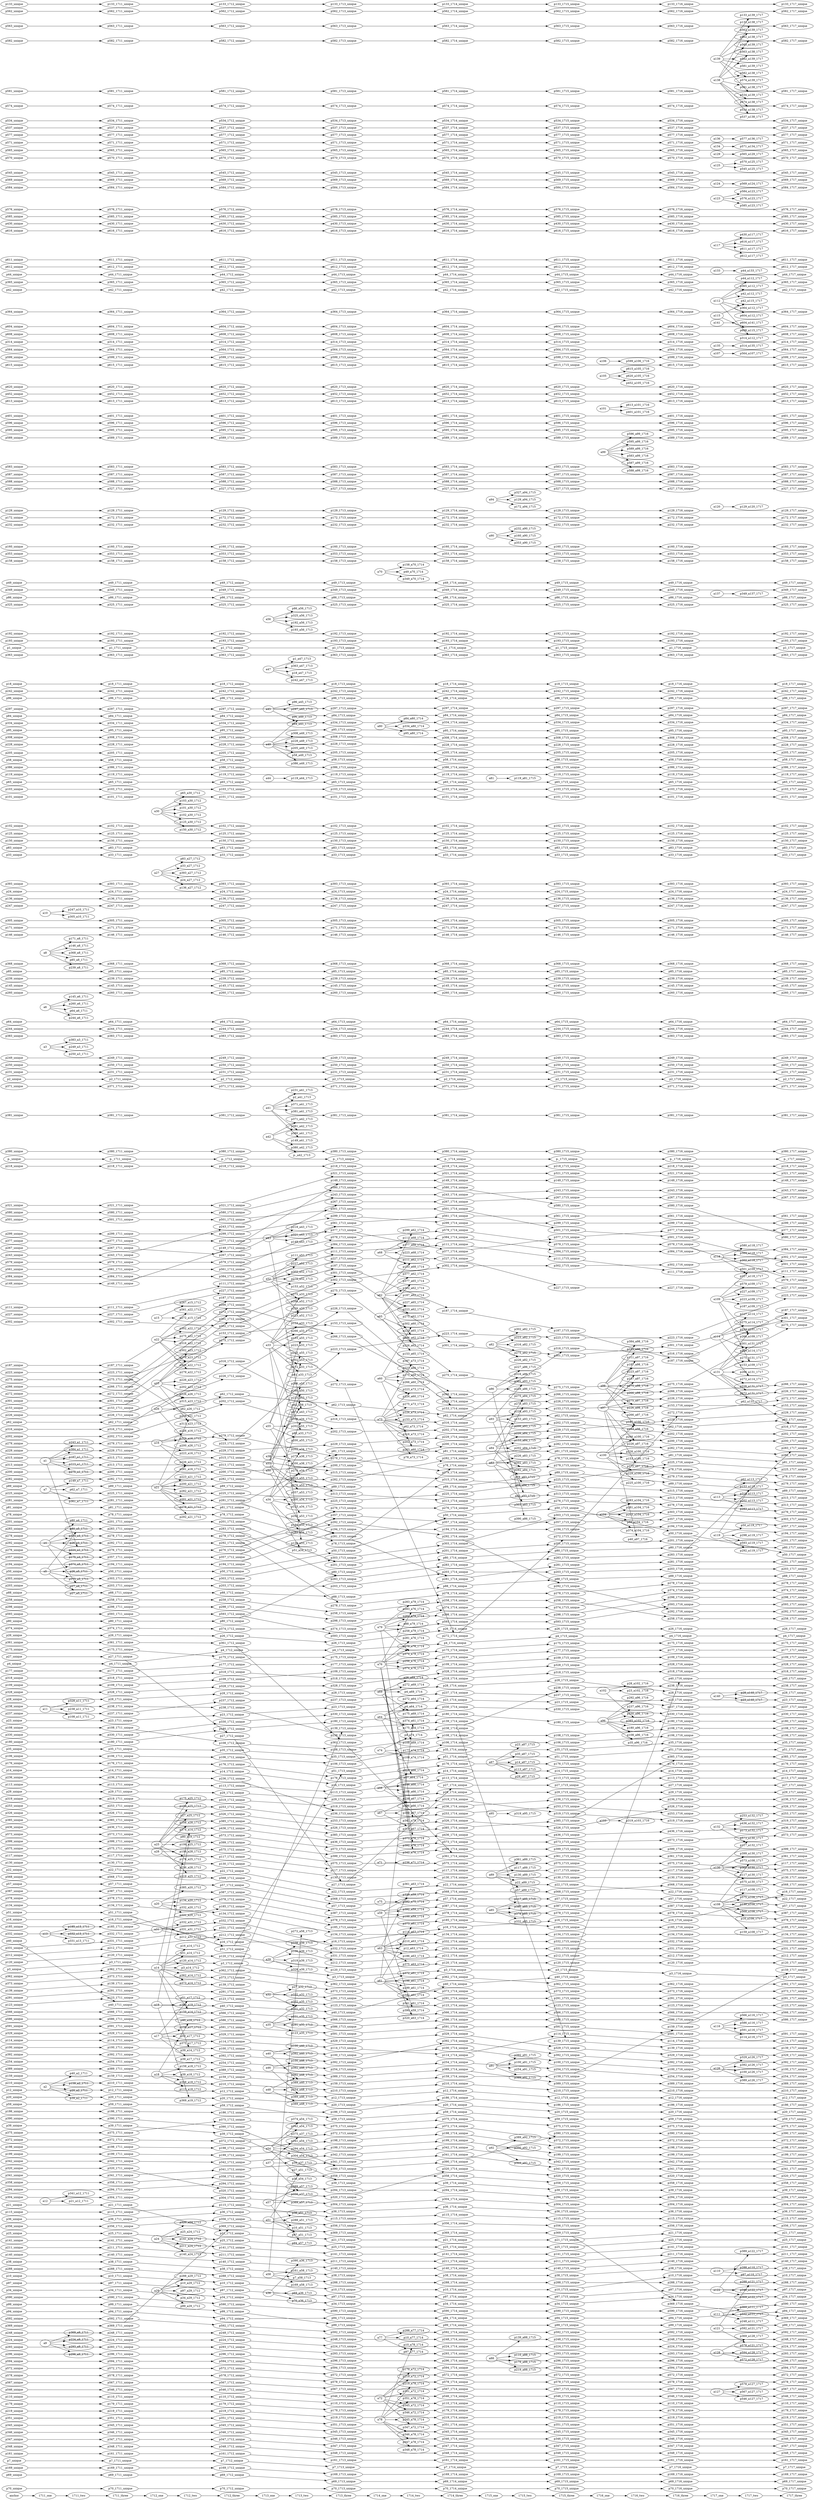 digraph G {
nodesep=0.01;
rankdir=LR;
splines=False;
"1711_three" -> "1712_one"  [edgeType=legend];
"1711_one" -> "1711_two"  [edgeType=legend];
"1711_two" -> "1711_three"  [edgeType=legend];
"1712_three" -> "1713_one"  [edgeType=legend];
"1712_one" -> "1712_two"  [edgeType=legend];
"1712_two" -> "1712_three"  [edgeType=legend];
"1713_three" -> "1714_one"  [edgeType=legend];
"1713_one" -> "1713_two"  [edgeType=legend];
"1713_two" -> "1713_three"  [edgeType=legend];
"1714_three" -> "1715_one"  [edgeType=legend];
"1714_one" -> "1714_two"  [edgeType=legend];
"1714_two" -> "1714_three"  [edgeType=legend];
"1715_three" -> "1716_one"  [edgeType=legend];
"1715_one" -> "1715_two"  [edgeType=legend];
"1715_two" -> "1715_three"  [edgeType=legend];
"1716_three" -> "1717_one"  [edgeType=legend];
"1716_one" -> "1716_two"  [edgeType=legend];
"1716_two" -> "1716_three"  [edgeType=legend];
"1717_one" -> "1717_two"  [edgeType=legend];
"1717_two" -> "1717_three"  [edgeType=legend];
anchor -> "1711_one"  [edgeType=person_time, weight=10];
p243_unique -> p243_1711_unique  [edgeType=person_time, weight=10];
p243_1711_unique -> p243_1712_unique  [edgeType=person_time, weight=10];
p243_1712_unique -> p243_1713_unique  [edgeType=person_time, weight=10];
p243_1713_unique -> p243_1714_unique  [edgeType=person_time, weight=10];
p243_1714_unique -> p243_1715_unique  [edgeType=person_time, weight=10];
p243_1715_unique -> p243_1716_unique  [edgeType=person_time, weight=10];
p243_1716_unique -> p243_1717_unique  [edgeType=person_time, weight=10];
p384_unique -> p384_1711_unique  [edgeType=person_time, weight=10];
p384_1711_unique -> p384_1712_unique  [edgeType=person_time, weight=10];
p384_1712_unique -> p384_1713_unique  [edgeType=person_time, weight=10];
p384_1713_unique -> p384_1714_unique  [edgeType=person_time, weight=10];
p384_1714_unique -> p384_1715_unique  [edgeType=person_time, weight=10];
p384_1715_unique -> p384_1716_unique  [edgeType=person_time, weight=10];
p384_1716_unique -> p384_1717_unique  [edgeType=person_time, weight=10];
p187_unique -> p187_1711_unique  [edgeType=person_time, weight=10];
p187_1711_unique -> p187_1712_unique  [edgeType=person_time, weight=10];
p187_1712_unique -> p187_1713_unique  [edgeType=person_time, weight=10];
p187_1713_unique -> p187_1714_unique  [edgeType=person_time, weight=10];
p187_1714_unique -> p187_1715_unique  [edgeType=person_time, weight=10];
p187_1715_unique -> p187_1716_unique  [edgeType=person_time, weight=10];
p187_1716_unique -> p187_1717_unique  [edgeType=person_time, weight=10];
p223_unique -> p223_1711_unique  [edgeType=person_time, weight=10];
p223_1711_unique -> p223_1712_unique  [edgeType=person_time, weight=10];
p223_1712_unique -> p223_1713_unique  [edgeType=person_time, weight=10];
p223_1713_unique -> p223_1714_unique  [edgeType=person_time, weight=10];
p223_1714_unique -> p223_1715_unique  [edgeType=person_time, weight=10];
p223_1715_unique -> p223_1716_unique  [edgeType=person_time, weight=10];
p223_1716_unique -> p223_1717_unique  [edgeType=person_time, weight=10];
p224_unique -> p224_1711_unique  [edgeType=person_time, weight=10];
p224_1711_unique -> p224_1712_unique  [edgeType=person_time, weight=10];
p224_1712_unique -> p224_1713_unique  [edgeType=person_time, weight=10];
p224_1713_unique -> p224_1714_unique  [edgeType=person_time, weight=10];
p224_1714_unique -> p224_1715_unique  [edgeType=person_time, weight=10];
p224_1715_unique -> p224_1716_unique  [edgeType=person_time, weight=10];
p224_1716_unique -> p224_1717_unique  [edgeType=person_time, weight=10];
p275_unique -> p275_1711_unique  [edgeType=person_time, weight=10];
p275_1711_unique -> p275_1712_unique  [edgeType=person_time, weight=10];
p275_1712_unique -> p275_1713_unique  [edgeType=person_time, weight=10];
p275_1713_unique -> p275_1714_unique  [edgeType=person_time, weight=10];
p275_1714_unique -> p275_1715_unique  [edgeType=person_time, weight=10];
p275_1715_unique -> p275_1716_unique  [edgeType=person_time, weight=10];
p275_1716_unique -> p275_1717_unique  [edgeType=person_time, weight=10];
p20_unique -> p20_1711_unique  [edgeType=person_time, weight=10];
p20_1711_unique -> p20_1712_unique  [edgeType=person_time, weight=10];
p20_1712_unique -> p20_1713_unique  [edgeType=person_time, weight=10];
p20_1713_unique -> p20_1714_unique  [edgeType=person_time, weight=10];
p20_1714_unique -> p20_1715_unique  [edgeType=person_time, weight=10];
p20_1715_unique -> p20_1716_unique  [edgeType=person_time, weight=10];
p20_1716_unique -> p20_1717_unique  [edgeType=person_time, weight=10];
p39_unique -> p39_1711_unique  [edgeType=person_time, weight=10];
p39_1711_unique -> p39_1712_unique  [edgeType=person_time, weight=10];
p39_1712_unique -> p39_1713_unique  [edgeType=person_time, weight=10];
p39_1713_unique -> p39_1714_unique  [edgeType=person_time, weight=10];
p39_1714_unique -> p39_1715_unique  [edgeType=person_time, weight=10];
p39_1715_unique -> p39_1716_unique  [edgeType=person_time, weight=10];
p39_1716_unique -> p39_1717_unique  [edgeType=person_time, weight=10];
p40_unique -> p40_1711_unique  [edgeType=person_time, weight=10];
p40_1711_unique -> p40_1712_unique  [edgeType=person_time, weight=10];
p40_1712_unique -> p40_1713_unique  [edgeType=person_time, weight=10];
p40_1713_unique -> p40_1714_unique  [edgeType=person_time, weight=10];
p40_1714_unique -> p40_1715_unique  [edgeType=person_time, weight=10];
p40_1715_unique -> p40_1716_unique  [edgeType=person_time, weight=10];
p40_1716_unique -> p40_1717_unique  [edgeType=person_time, weight=10];
p159_unique -> p159_1711_unique  [edgeType=person_time, weight=10];
p159_1711_unique -> p159_1712_unique  [edgeType=person_time, weight=10];
p159_1712_unique -> p159_1713_unique  [edgeType=person_time, weight=10];
p159_1713_unique -> p159_1714_unique  [edgeType=person_time, weight=10];
p159_1714_unique -> p159_1715_unique  [edgeType=person_time, weight=10];
p159_1715_unique -> p159_1716_unique  [edgeType=person_time, weight=10];
p159_1716_unique -> p159_1717_unique  [edgeType=person_time, weight=10];
p249_unique -> p249_1711_unique  [edgeType=person_time, weight=10];
p249_1711_unique -> p249_1712_unique  [edgeType=person_time, weight=10];
p249_1712_unique -> p249_1713_unique  [edgeType=person_time, weight=10];
p249_1713_unique -> p249_1714_unique  [edgeType=person_time, weight=10];
p249_1714_unique -> p249_1715_unique  [edgeType=person_time, weight=10];
p249_1715_unique -> p249_1716_unique  [edgeType=person_time, weight=10];
p249_1716_unique -> p249_1717_unique  [edgeType=person_time, weight=10];
p383_unique -> p383_1711_unique  [edgeType=person_time, weight=10];
p383_1711_unique -> p383_1712_unique  [edgeType=person_time, weight=10];
p383_1712_unique -> p383_1713_unique  [edgeType=person_time, weight=10];
p383_1713_unique -> p383_1714_unique  [edgeType=person_time, weight=10];
p383_1714_unique -> p383_1715_unique  [edgeType=person_time, weight=10];
p383_1715_unique -> p383_1716_unique  [edgeType=person_time, weight=10];
p383_1716_unique -> p383_1717_unique  [edgeType=person_time, weight=10];
p250_unique -> p250_1711_unique  [edgeType=person_time, weight=10];
p250_1711_unique -> p250_1712_unique  [edgeType=person_time, weight=10];
p250_1712_unique -> p250_1713_unique  [edgeType=person_time, weight=10];
p250_1713_unique -> p250_1714_unique  [edgeType=person_time, weight=10];
p250_1714_unique -> p250_1715_unique  [edgeType=person_time, weight=10];
p250_1715_unique -> p250_1716_unique  [edgeType=person_time, weight=10];
p250_1716_unique -> p250_1717_unique  [edgeType=person_time, weight=10];
p27_unique -> p27_1711_unique  [edgeType=person_time, weight=10];
p27_1711_unique -> p27_1712_unique  [edgeType=person_time, weight=10];
p27_1712_unique -> p27_1713_unique  [edgeType=person_time, weight=10];
p27_1713_unique -> p27_1714_unique  [edgeType=person_time, weight=10];
p27_1714_unique -> p27_1715_unique  [edgeType=person_time, weight=10];
p27_1715_unique -> p27_1716_unique  [edgeType=person_time, weight=10];
p27_1716_unique -> p27_1717_unique  [edgeType=person_time, weight=10];
p175_unique -> p175_1711_unique  [edgeType=person_time, weight=10];
p175_1711_unique -> p175_1712_unique  [edgeType=person_time, weight=10];
p175_1712_unique -> p175_1713_unique  [edgeType=person_time, weight=10];
p175_1713_unique -> p175_1714_unique  [edgeType=person_time, weight=10];
p175_1714_unique -> p175_1715_unique  [edgeType=person_time, weight=10];
p175_1715_unique -> p175_1716_unique  [edgeType=person_time, weight=10];
p175_1716_unique -> p175_1717_unique  [edgeType=person_time, weight=10];
p26_unique -> p26_1711_unique  [edgeType=person_time, weight=10];
p26_1711_unique -> p26_1712_unique  [edgeType=person_time, weight=10];
p26_1712_unique -> p26_1713_unique  [edgeType=person_time, weight=10];
p26_1713_unique -> p26_1714_unique  [edgeType=person_time, weight=10];
p26_1714_unique -> p26_1715_unique  [edgeType=person_time, weight=10];
p26_1715_unique -> p26_1716_unique  [edgeType=person_time, weight=10];
p26_1716_unique -> p26_1717_unique  [edgeType=person_time, weight=10];
p80_unique -> p80_1711_unique  [edgeType=person_time, weight=10];
p80_1711_unique -> p80_1712_unique  [edgeType=person_time, weight=10];
p80_1712_unique -> p80_1713_unique  [edgeType=person_time, weight=10];
p80_1713_unique -> p80_1714_unique  [edgeType=person_time, weight=10];
p80_1714_unique -> p80_1715_unique  [edgeType=person_time, weight=10];
p80_1715_unique -> p80_1716_unique  [edgeType=person_time, weight=10];
p80_1716_unique -> p80_1717_unique  [edgeType=person_time, weight=10];
p374_unique -> p374_1711_unique  [edgeType=person_time, weight=10];
p374_1711_unique -> p374_1712_unique  [edgeType=person_time, weight=10];
p374_1712_unique -> p374_1713_unique  [edgeType=person_time, weight=10];
p374_1713_unique -> p374_1714_unique  [edgeType=person_time, weight=10];
p374_1714_unique -> p374_1715_unique  [edgeType=person_time, weight=10];
p374_1715_unique -> p374_1716_unique  [edgeType=person_time, weight=10];
p374_1716_unique -> p374_1717_unique  [edgeType=person_time, weight=10];
p145_unique -> p145_1711_unique  [edgeType=person_time, weight=10];
p145_1711_unique -> p145_1712_unique  [edgeType=person_time, weight=10];
p145_1712_unique -> p145_1713_unique  [edgeType=person_time, weight=10];
p145_1713_unique -> p145_1714_unique  [edgeType=person_time, weight=10];
p145_1714_unique -> p145_1715_unique  [edgeType=person_time, weight=10];
p145_1715_unique -> p145_1716_unique  [edgeType=person_time, weight=10];
p145_1716_unique -> p145_1717_unique  [edgeType=person_time, weight=10];
p260_unique -> p260_1711_unique  [edgeType=person_time, weight=10];
p260_1711_unique -> p260_1712_unique  [edgeType=person_time, weight=10];
p260_1712_unique -> p260_1713_unique  [edgeType=person_time, weight=10];
p260_1713_unique -> p260_1714_unique  [edgeType=person_time, weight=10];
p260_1714_unique -> p260_1715_unique  [edgeType=person_time, weight=10];
p260_1715_unique -> p260_1716_unique  [edgeType=person_time, weight=10];
p260_1716_unique -> p260_1717_unique  [edgeType=person_time, weight=10];
p64_unique -> p64_1711_unique  [edgeType=person_time, weight=10];
p64_1711_unique -> p64_1712_unique  [edgeType=person_time, weight=10];
p64_1712_unique -> p64_1713_unique  [edgeType=person_time, weight=10];
p64_1713_unique -> p64_1714_unique  [edgeType=person_time, weight=10];
p64_1714_unique -> p64_1715_unique  [edgeType=person_time, weight=10];
p64_1715_unique -> p64_1716_unique  [edgeType=person_time, weight=10];
p64_1716_unique -> p64_1717_unique  [edgeType=person_time, weight=10];
p244_unique -> p244_1711_unique  [edgeType=person_time, weight=10];
p244_1711_unique -> p244_1712_unique  [edgeType=person_time, weight=10];
p244_1712_unique -> p244_1713_unique  [edgeType=person_time, weight=10];
p244_1713_unique -> p244_1714_unique  [edgeType=person_time, weight=10];
p244_1714_unique -> p244_1715_unique  [edgeType=person_time, weight=10];
p244_1715_unique -> p244_1716_unique  [edgeType=person_time, weight=10];
p244_1716_unique -> p244_1717_unique  [edgeType=person_time, weight=10];
p62_unique -> p62_1711_unique  [edgeType=person_time, weight=10];
p62_1711_unique -> p62_1712_unique  [edgeType=person_time, weight=10];
p62_1712_unique -> p62_1713_unique  [edgeType=person_time, weight=10];
p62_1713_unique -> p62_1714_unique  [edgeType=person_time, weight=10];
p62_1714_unique -> p62_1715_unique  [edgeType=person_time, weight=10];
p62_1715_unique -> p62_1716_unique  [edgeType=person_time, weight=10];
p62_1716_unique -> p62_1717_unique  [edgeType=person_time, weight=10];
p149_unique -> p149_1711_unique  [edgeType=person_time, weight=10];
p149_1711_unique -> p149_1712_unique  [edgeType=person_time, weight=10];
p149_1712_unique -> p149_1713_unique  [edgeType=person_time, weight=10];
p149_1713_unique -> p149_1714_unique  [edgeType=person_time, weight=10];
p149_1714_unique -> p149_1715_unique  [edgeType=person_time, weight=10];
p149_1715_unique -> p149_1716_unique  [edgeType=person_time, weight=10];
p149_1716_unique -> p149_1717_unique  [edgeType=person_time, weight=10];
p361_unique -> p361_1711_unique  [edgeType=person_time, weight=10];
p361_1711_unique -> p361_1712_unique  [edgeType=person_time, weight=10];
p361_1712_unique -> p361_1713_unique  [edgeType=person_time, weight=10];
p361_1713_unique -> p361_1714_unique  [edgeType=person_time, weight=10];
p361_1714_unique -> p361_1715_unique  [edgeType=person_time, weight=10];
p361_1715_unique -> p361_1716_unique  [edgeType=person_time, weight=10];
p361_1716_unique -> p361_1717_unique  [edgeType=person_time, weight=10];
p146_unique -> p146_1711_unique  [edgeType=person_time, weight=10];
p146_1711_unique -> p146_1712_unique  [edgeType=person_time, weight=10];
p146_1712_unique -> p146_1713_unique  [edgeType=person_time, weight=10];
p146_1713_unique -> p146_1714_unique  [edgeType=person_time, weight=10];
p146_1714_unique -> p146_1715_unique  [edgeType=person_time, weight=10];
p146_1715_unique -> p146_1716_unique  [edgeType=person_time, weight=10];
p146_1716_unique -> p146_1717_unique  [edgeType=person_time, weight=10];
p171_unique -> p171_1711_unique  [edgeType=person_time, weight=10];
p171_1711_unique -> p171_1712_unique  [edgeType=person_time, weight=10];
p171_1712_unique -> p171_1713_unique  [edgeType=person_time, weight=10];
p171_1713_unique -> p171_1714_unique  [edgeType=person_time, weight=10];
p171_1714_unique -> p171_1715_unique  [edgeType=person_time, weight=10];
p171_1715_unique -> p171_1716_unique  [edgeType=person_time, weight=10];
p171_1716_unique -> p171_1717_unique  [edgeType=person_time, weight=10];
p85_unique -> p85_1711_unique  [edgeType=person_time, weight=10];
p85_1711_unique -> p85_1712_unique  [edgeType=person_time, weight=10];
p85_1712_unique -> p85_1713_unique  [edgeType=person_time, weight=10];
p85_1713_unique -> p85_1714_unique  [edgeType=person_time, weight=10];
p85_1714_unique -> p85_1715_unique  [edgeType=person_time, weight=10];
p85_1715_unique -> p85_1716_unique  [edgeType=person_time, weight=10];
p85_1716_unique -> p85_1717_unique  [edgeType=person_time, weight=10];
p239_unique -> p239_1711_unique  [edgeType=person_time, weight=10];
p239_1711_unique -> p239_1712_unique  [edgeType=person_time, weight=10];
p239_1712_unique -> p239_1713_unique  [edgeType=person_time, weight=10];
p239_1713_unique -> p239_1714_unique  [edgeType=person_time, weight=10];
p239_1714_unique -> p239_1715_unique  [edgeType=person_time, weight=10];
p239_1715_unique -> p239_1716_unique  [edgeType=person_time, weight=10];
p239_1716_unique -> p239_1717_unique  [edgeType=person_time, weight=10];
p368_unique -> p368_1711_unique  [edgeType=person_time, weight=10];
p368_1711_unique -> p368_1712_unique  [edgeType=person_time, weight=10];
p368_1712_unique -> p368_1713_unique  [edgeType=person_time, weight=10];
p368_1713_unique -> p368_1714_unique  [edgeType=person_time, weight=10];
p368_1714_unique -> p368_1715_unique  [edgeType=person_time, weight=10];
p368_1715_unique -> p368_1716_unique  [edgeType=person_time, weight=10];
p368_1716_unique -> p368_1717_unique  [edgeType=person_time, weight=10];
p293_unique -> p293_1711_unique  [edgeType=person_time, weight=10];
p293_1711_unique -> p293_1712_unique  [edgeType=person_time, weight=10];
p293_1712_unique -> p293_1713_unique  [edgeType=person_time, weight=10];
p293_1713_unique -> p293_1714_unique  [edgeType=person_time, weight=10];
p293_1714_unique -> p293_1715_unique  [edgeType=person_time, weight=10];
p293_1715_unique -> p293_1716_unique  [edgeType=person_time, weight=10];
p293_1716_unique -> p293_1717_unique  [edgeType=person_time, weight=10];
p369_unique -> p369_1711_unique  [edgeType=person_time, weight=10];
p369_1711_unique -> p369_1712_unique  [edgeType=person_time, weight=10];
p369_1712_unique -> p369_1713_unique  [edgeType=person_time, weight=10];
p369_1713_unique -> p369_1714_unique  [edgeType=person_time, weight=10];
p369_1714_unique -> p369_1715_unique  [edgeType=person_time, weight=10];
p369_1715_unique -> p369_1716_unique  [edgeType=person_time, weight=10];
p369_1716_unique -> p369_1717_unique  [edgeType=person_time, weight=10];
p296_unique -> p296_1711_unique  [edgeType=person_time, weight=10];
p296_1711_unique -> p296_1712_unique  [edgeType=person_time, weight=10];
p296_1712_unique -> p296_1713_unique  [edgeType=person_time, weight=10];
p296_1713_unique -> p296_1714_unique  [edgeType=person_time, weight=10];
p296_1714_unique -> p296_1715_unique  [edgeType=person_time, weight=10];
p296_1715_unique -> p296_1716_unique  [edgeType=person_time, weight=10];
p296_1716_unique -> p296_1717_unique  [edgeType=person_time, weight=10];
p247_unique -> p247_1711_unique  [edgeType=person_time, weight=10];
p247_1711_unique -> p247_1712_unique  [edgeType=person_time, weight=10];
p247_1712_unique -> p247_1713_unique  [edgeType=person_time, weight=10];
p247_1713_unique -> p247_1714_unique  [edgeType=person_time, weight=10];
p247_1714_unique -> p247_1715_unique  [edgeType=person_time, weight=10];
p247_1715_unique -> p247_1716_unique  [edgeType=person_time, weight=10];
p247_1716_unique -> p247_1717_unique  [edgeType=person_time, weight=10];
p305_unique -> p305_1711_unique  [edgeType=person_time, weight=10];
p305_1711_unique -> p305_1712_unique  [edgeType=person_time, weight=10];
p305_1712_unique -> p305_1713_unique  [edgeType=person_time, weight=10];
p305_1713_unique -> p305_1714_unique  [edgeType=person_time, weight=10];
p305_1714_unique -> p305_1715_unique  [edgeType=person_time, weight=10];
p305_1715_unique -> p305_1716_unique  [edgeType=person_time, weight=10];
p305_1716_unique -> p305_1717_unique  [edgeType=person_time, weight=10];
p328_unique -> p328_1711_unique  [edgeType=person_time, weight=10];
p328_1711_unique -> p328_1712_unique  [edgeType=person_time, weight=10];
p328_1712_unique -> p328_1713_unique  [edgeType=person_time, weight=10];
p328_1713_unique -> p328_1714_unique  [edgeType=person_time, weight=10];
p328_1714_unique -> p328_1715_unique  [edgeType=person_time, weight=10];
p328_1715_unique -> p328_1716_unique  [edgeType=person_time, weight=10];
p328_1716_unique -> p328_1717_unique  [edgeType=person_time, weight=10];
p108_unique -> p108_1711_unique  [edgeType=person_time, weight=10];
p108_1711_unique -> p108_1712_unique  [edgeType=person_time, weight=10];
p108_1712_unique -> p108_1713_unique  [edgeType=person_time, weight=10];
p108_1713_unique -> p108_1714_unique  [edgeType=person_time, weight=10];
p108_1714_unique -> p108_1715_unique  [edgeType=person_time, weight=10];
p108_1715_unique -> p108_1716_unique  [edgeType=person_time, weight=10];
p108_1716_unique -> p108_1717_unique  [edgeType=person_time, weight=10];
p238_unique -> p238_1711_unique  [edgeType=person_time, weight=10];
p238_1711_unique -> p238_1712_unique  [edgeType=person_time, weight=10];
p238_1712_unique -> p238_1713_unique  [edgeType=person_time, weight=10];
p238_1713_unique -> p238_1714_unique  [edgeType=person_time, weight=10];
p238_1714_unique -> p238_1715_unique  [edgeType=person_time, weight=10];
p238_1715_unique -> p238_1716_unique  [edgeType=person_time, weight=10];
p238_1716_unique -> p238_1717_unique  [edgeType=person_time, weight=10];
p21_unique -> p21_1711_unique  [edgeType=person_time, weight=10];
p21_1711_unique -> p21_1712_unique  [edgeType=person_time, weight=10];
p21_1712_unique -> p21_1713_unique  [edgeType=person_time, weight=10];
p21_1713_unique -> p21_1714_unique  [edgeType=person_time, weight=10];
p21_1714_unique -> p21_1715_unique  [edgeType=person_time, weight=10];
p21_1715_unique -> p21_1716_unique  [edgeType=person_time, weight=10];
p21_1716_unique -> p21_1717_unique  [edgeType=person_time, weight=10];
p341_unique -> p341_1711_unique  [edgeType=person_time, weight=10];
p341_1711_unique -> p341_1712_unique  [edgeType=person_time, weight=10];
p341_1712_unique -> p341_1713_unique  [edgeType=person_time, weight=10];
p341_1713_unique -> p341_1714_unique  [edgeType=person_time, weight=10];
p341_1714_unique -> p341_1715_unique  [edgeType=person_time, weight=10];
p341_1715_unique -> p341_1716_unique  [edgeType=person_time, weight=10];
p341_1716_unique -> p341_1717_unique  [edgeType=person_time, weight=10];
p185_unique -> p185_1711_unique  [edgeType=person_time, weight=10];
p185_1711_unique -> p185_1712_unique  [edgeType=person_time, weight=10];
p185_1712_unique -> p185_1713_unique  [edgeType=person_time, weight=10];
p185_1713_unique -> p185_1714_unique  [edgeType=person_time, weight=10];
p185_1714_unique -> p185_1715_unique  [edgeType=person_time, weight=10];
p185_1715_unique -> p185_1716_unique  [edgeType=person_time, weight=10];
p185_1716_unique -> p185_1717_unique  [edgeType=person_time, weight=10];
p332_unique -> p332_1711_unique  [edgeType=person_time, weight=10];
p332_1711_unique -> p332_1712_unique  [edgeType=person_time, weight=10];
p332_1712_unique -> p332_1713_unique  [edgeType=person_time, weight=10];
p332_1713_unique -> p332_1714_unique  [edgeType=person_time, weight=10];
p332_1714_unique -> p332_1715_unique  [edgeType=person_time, weight=10];
p332_1715_unique -> p332_1716_unique  [edgeType=person_time, weight=10];
p332_1716_unique -> p332_1717_unique  [edgeType=person_time, weight=10];
p331_unique -> p331_1711_unique  [edgeType=person_time, weight=10];
p331_1711_unique -> p331_1712_unique  [edgeType=person_time, weight=10];
p331_1712_unique -> p331_1713_unique  [edgeType=person_time, weight=10];
p331_1713_unique -> p331_1714_unique  [edgeType=person_time, weight=10];
p331_1714_unique -> p331_1715_unique  [edgeType=person_time, weight=10];
p331_1715_unique -> p331_1716_unique  [edgeType=person_time, weight=10];
p331_1716_unique -> p331_1717_unique  [edgeType=person_time, weight=10];
p120_unique -> p120_1711_unique  [edgeType=person_time, weight=10];
p120_1711_unique -> p120_1712_unique  [edgeType=person_time, weight=10];
p120_1712_unique -> p120_1713_unique  [edgeType=person_time, weight=10];
p120_1713_unique -> p120_1714_unique  [edgeType=person_time, weight=10];
p120_1714_unique -> p120_1715_unique  [edgeType=person_time, weight=10];
p120_1715_unique -> p120_1716_unique  [edgeType=person_time, weight=10];
p120_1716_unique -> p120_1717_unique  [edgeType=person_time, weight=10];
p362_unique -> p362_1711_unique  [edgeType=person_time, weight=10];
p362_1711_unique -> p362_1712_unique  [edgeType=person_time, weight=10];
p362_1712_unique -> p362_1713_unique  [edgeType=person_time, weight=10];
p362_1713_unique -> p362_1714_unique  [edgeType=person_time, weight=10];
p362_1714_unique -> p362_1715_unique  [edgeType=person_time, weight=10];
p362_1715_unique -> p362_1716_unique  [edgeType=person_time, weight=10];
p362_1716_unique -> p362_1717_unique  [edgeType=person_time, weight=10];
p3_unique -> p3_1711_unique  [edgeType=person_time, weight=10];
p3_1711_unique -> p3_1712_unique  [edgeType=person_time, weight=10];
p3_1712_unique -> p3_1713_unique  [edgeType=person_time, weight=10];
p3_1713_unique -> p3_1714_unique  [edgeType=person_time, weight=10];
p3_1714_unique -> p3_1715_unique  [edgeType=person_time, weight=10];
p3_1715_unique -> p3_1716_unique  [edgeType=person_time, weight=10];
p3_1716_unique -> p3_1717_unique  [edgeType=person_time, weight=10];
p16_unique -> p16_1711_unique  [edgeType=person_time, weight=10];
p16_1711_unique -> p16_1712_unique  [edgeType=person_time, weight=10];
p16_1712_unique -> p16_1713_unique  [edgeType=person_time, weight=10];
p16_1713_unique -> p16_1714_unique  [edgeType=person_time, weight=10];
p16_1714_unique -> p16_1715_unique  [edgeType=person_time, weight=10];
p16_1715_unique -> p16_1716_unique  [edgeType=person_time, weight=10];
p16_1716_unique -> p16_1717_unique  [edgeType=person_time, weight=10];
p51_unique -> p51_1711_unique  [edgeType=person_time, weight=10];
p51_1711_unique -> p51_1712_unique  [edgeType=person_time, weight=10];
p51_1712_unique -> p51_1713_unique  [edgeType=person_time, weight=10];
p51_1713_unique -> p51_1714_unique  [edgeType=person_time, weight=10];
p51_1714_unique -> p51_1715_unique  [edgeType=person_time, weight=10];
p51_1715_unique -> p51_1716_unique  [edgeType=person_time, weight=10];
p51_1716_unique -> p51_1717_unique  [edgeType=person_time, weight=10];
p373_unique -> p373_1711_unique  [edgeType=person_time, weight=10];
p373_1711_unique -> p373_1712_unique  [edgeType=person_time, weight=10];
p373_1712_unique -> p373_1713_unique  [edgeType=person_time, weight=10];
p373_1713_unique -> p373_1714_unique  [edgeType=person_time, weight=10];
p373_1714_unique -> p373_1715_unique  [edgeType=person_time, weight=10];
p373_1715_unique -> p373_1716_unique  [edgeType=person_time, weight=10];
p373_1716_unique -> p373_1717_unique  [edgeType=person_time, weight=10];
p272_unique -> p272_1711_unique  [edgeType=person_time, weight=10];
p272_1711_unique -> p272_1712_unique  [edgeType=person_time, weight=10];
p272_1712_unique -> p272_1713_unique  [edgeType=person_time, weight=10];
p272_1713_unique -> p272_1714_unique  [edgeType=person_time, weight=10];
p272_1714_unique -> p272_1715_unique  [edgeType=person_time, weight=10];
p272_1715_unique -> p272_1716_unique  [edgeType=person_time, weight=10];
p272_1716_unique -> p272_1717_unique  [edgeType=person_time, weight=10];
p267_unique -> p267_1711_unique  [edgeType=person_time, weight=10];
p267_1711_unique -> p267_1712_unique  [edgeType=person_time, weight=10];
p267_1712_unique -> p267_1713_unique  [edgeType=person_time, weight=10];
p267_1713_unique -> p267_1714_unique  [edgeType=person_time, weight=10];
p267_1714_unique -> p267_1715_unique  [edgeType=person_time, weight=10];
p267_1715_unique -> p267_1716_unique  [edgeType=person_time, weight=10];
p267_1716_unique -> p267_1717_unique  [edgeType=person_time, weight=10];
p279_unique -> p279_1711_unique  [edgeType=person_time, weight=10];
p279_1711_unique -> p279_1712_unique  [edgeType=person_time, weight=10];
p279_1712_unique -> p279_1713_unique  [edgeType=person_time, weight=10];
p279_1713_unique -> p279_1714_unique  [edgeType=person_time, weight=10];
p279_1714_unique -> p279_1715_unique  [edgeType=person_time, weight=10];
p279_1715_unique -> p279_1716_unique  [edgeType=person_time, weight=10];
p279_1716_unique -> p279_1717_unique  [edgeType=person_time, weight=10];
p226_unique -> p226_1711_unique  [edgeType=person_time, weight=10];
p226_1711_unique -> p226_1712_unique  [edgeType=person_time, weight=10];
p226_1712_unique -> p226_1713_unique  [edgeType=person_time, weight=10];
p226_1713_unique -> p226_1714_unique  [edgeType=person_time, weight=10];
p226_1714_unique -> p226_1715_unique  [edgeType=person_time, weight=10];
p226_1715_unique -> p226_1716_unique  [edgeType=person_time, weight=10];
p226_1716_unique -> p226_1717_unique  [edgeType=person_time, weight=10];
p281_unique -> p281_1711_unique  [edgeType=person_time, weight=10];
p281_1711_unique -> p281_1712_unique  [edgeType=person_time, weight=10];
p281_1712_unique -> p281_1713_unique  [edgeType=person_time, weight=10];
p281_1713_unique -> p281_1714_unique  [edgeType=person_time, weight=10];
p281_1714_unique -> p281_1715_unique  [edgeType=person_time, weight=10];
p281_1715_unique -> p281_1716_unique  [edgeType=person_time, weight=10];
p281_1716_unique -> p281_1717_unique  [edgeType=person_time, weight=10];
p59_unique -> p59_1711_unique  [edgeType=person_time, weight=10];
p59_1711_unique -> p59_1712_unique  [edgeType=person_time, weight=10];
p59_1712_unique -> p59_1713_unique  [edgeType=person_time, weight=10];
p59_1713_unique -> p59_1714_unique  [edgeType=person_time, weight=10];
p59_1714_unique -> p59_1715_unique  [edgeType=person_time, weight=10];
p59_1715_unique -> p59_1716_unique  [edgeType=person_time, weight=10];
p59_1716_unique -> p59_1717_unique  [edgeType=person_time, weight=10];
p375_unique -> p375_1711_unique  [edgeType=person_time, weight=10];
p375_1711_unique -> p375_1712_unique  [edgeType=person_time, weight=10];
p375_1712_unique -> p375_1713_unique  [edgeType=person_time, weight=10];
p375_1713_unique -> p375_1714_unique  [edgeType=person_time, weight=10];
p375_1714_unique -> p375_1715_unique  [edgeType=person_time, weight=10];
p375_1715_unique -> p375_1716_unique  [edgeType=person_time, weight=10];
p375_1716_unique -> p375_1717_unique  [edgeType=person_time, weight=10];
p358_unique -> p358_1711_unique  [edgeType=person_time, weight=10];
p358_1711_unique -> p358_1712_unique  [edgeType=person_time, weight=10];
p358_1712_unique -> p358_1713_unique  [edgeType=person_time, weight=10];
p358_1713_unique -> p358_1714_unique  [edgeType=person_time, weight=10];
p358_1714_unique -> p358_1715_unique  [edgeType=person_time, weight=10];
p358_1715_unique -> p358_1716_unique  [edgeType=person_time, weight=10];
p358_1716_unique -> p358_1717_unique  [edgeType=person_time, weight=10];
p115_unique -> p115_1711_unique  [edgeType=person_time, weight=10];
p115_1711_unique -> p115_1712_unique  [edgeType=person_time, weight=10];
p115_1712_unique -> p115_1713_unique  [edgeType=person_time, weight=10];
p115_1713_unique -> p115_1714_unique  [edgeType=person_time, weight=10];
p115_1714_unique -> p115_1715_unique  [edgeType=person_time, weight=10];
p115_1715_unique -> p115_1716_unique  [edgeType=person_time, weight=10];
p115_1716_unique -> p115_1717_unique  [edgeType=person_time, weight=10];
p389_unique -> p389_1711_unique  [edgeType=person_time, weight=10];
p389_1711_unique -> p389_1712_unique  [edgeType=person_time, weight=10];
p389_1712_unique -> p389_1713_unique  [edgeType=person_time, weight=10];
p389_1713_unique -> p389_1714_unique  [edgeType=person_time, weight=10];
p389_1714_unique -> p389_1715_unique  [edgeType=person_time, weight=10];
p389_1715_unique -> p389_1716_unique  [edgeType=person_time, weight=10];
p389_1716_unique -> p389_1717_unique  [edgeType=person_time, weight=10];
p134_unique -> p134_1711_unique  [edgeType=person_time, weight=10];
p134_1711_unique -> p134_1712_unique  [edgeType=person_time, weight=10];
p134_1712_unique -> p134_1713_unique  [edgeType=person_time, weight=10];
p134_1713_unique -> p134_1714_unique  [edgeType=person_time, weight=10];
p134_1714_unique -> p134_1715_unique  [edgeType=person_time, weight=10];
p134_1715_unique -> p134_1716_unique  [edgeType=person_time, weight=10];
p134_1716_unique -> p134_1717_unique  [edgeType=person_time, weight=10];
p385_unique -> p385_1711_unique  [edgeType=person_time, weight=10];
p385_1711_unique -> p385_1712_unique  [edgeType=person_time, weight=10];
p385_1712_unique -> p385_1713_unique  [edgeType=person_time, weight=10];
p385_1713_unique -> p385_1714_unique  [edgeType=person_time, weight=10];
p385_1714_unique -> p385_1715_unique  [edgeType=person_time, weight=10];
p385_1715_unique -> p385_1716_unique  [edgeType=person_time, weight=10];
p385_1716_unique -> p385_1717_unique  [edgeType=person_time, weight=10];
p282_unique -> p282_1711_unique  [edgeType=person_time, weight=10];
p282_1711_unique -> p282_1712_unique  [edgeType=person_time, weight=10];
p282_1712_unique -> p282_1713_unique  [edgeType=person_time, weight=10];
p282_1713_unique -> p282_1714_unique  [edgeType=person_time, weight=10];
p282_1714_unique -> p282_1715_unique  [edgeType=person_time, weight=10];
p282_1715_unique -> p282_1716_unique  [edgeType=person_time, weight=10];
p282_1716_unique -> p282_1717_unique  [edgeType=person_time, weight=10];
p200_unique -> p200_1711_unique  [edgeType=person_time, weight=10];
p200_1711_unique -> p200_1712_unique  [edgeType=person_time, weight=10];
p200_1712_unique -> p200_1713_unique  [edgeType=person_time, weight=10];
p200_1713_unique -> p200_1714_unique  [edgeType=person_time, weight=10];
p200_1714_unique -> p200_1715_unique  [edgeType=person_time, weight=10];
p200_1715_unique -> p200_1716_unique  [edgeType=person_time, weight=10];
p200_1716_unique -> p200_1717_unique  [edgeType=person_time, weight=10];
p201_unique -> p201_1711_unique  [edgeType=person_time, weight=10];
p201_1711_unique -> p201_1712_unique  [edgeType=person_time, weight=10];
p201_1712_unique -> p201_1713_unique  [edgeType=person_time, weight=10];
p201_1713_unique -> p201_1714_unique  [edgeType=person_time, weight=10];
p201_1714_unique -> p201_1715_unique  [edgeType=person_time, weight=10];
p201_1715_unique -> p201_1716_unique  [edgeType=person_time, weight=10];
p201_1716_unique -> p201_1717_unique  [edgeType=person_time, weight=10];
p278_unique -> p278_1711_unique  [edgeType=person_time, weight=10];
p278_1711_unique -> p278_1712_unique  [edgeType=person_time, weight=10];
p278_1712_unique -> p278_1713_unique  [edgeType=person_time, weight=10];
p278_1713_unique -> p278_1714_unique  [edgeType=person_time, weight=10];
p278_1714_unique -> p278_1715_unique  [edgeType=person_time, weight=10];
p278_1715_unique -> p278_1716_unique  [edgeType=person_time, weight=10];
p278_1716_unique -> p278_1717_unique  [edgeType=person_time, weight=10];
p292_unique -> p292_1711_unique  [edgeType=person_time, weight=10];
p292_1711_unique -> p292_1712_unique  [edgeType=person_time, weight=10];
p292_1712_unique -> p292_1713_unique  [edgeType=person_time, weight=10];
p292_1713_unique -> p292_1714_unique  [edgeType=person_time, weight=10];
p292_1714_unique -> p292_1715_unique  [edgeType=person_time, weight=10];
p292_1715_unique -> p292_1716_unique  [edgeType=person_time, weight=10];
p292_1716_unique -> p292_1717_unique  [edgeType=person_time, weight=10];
p316_unique -> p316_1711_unique  [edgeType=person_time, weight=10];
p316_1711_unique -> p316_1712_unique  [edgeType=person_time, weight=10];
p316_1712_unique -> p316_1713_unique  [edgeType=person_time, weight=10];
p316_1713_unique -> p316_1714_unique  [edgeType=person_time, weight=10];
p316_1714_unique -> p316_1715_unique  [edgeType=person_time, weight=10];
p316_1715_unique -> p316_1716_unique  [edgeType=person_time, weight=10];
p316_1716_unique -> p316_1717_unique  [edgeType=person_time, weight=10];
p561_unique -> p561_1711_unique  [edgeType=person_time, weight=10];
p561_1711_unique -> p561_1712_unique  [edgeType=person_time, weight=10];
p561_1712_unique -> p561_1713_unique  [edgeType=person_time, weight=10];
p561_1713_unique -> p561_1714_unique  [edgeType=person_time, weight=10];
p561_1714_unique -> p561_1715_unique  [edgeType=person_time, weight=10];
p561_1715_unique -> p561_1716_unique  [edgeType=person_time, weight=10];
p561_1716_unique -> p561_1717_unique  [edgeType=person_time, weight=10];
p302_unique -> p302_1711_unique  [edgeType=person_time, weight=10];
p302_1711_unique -> p302_1712_unique  [edgeType=person_time, weight=10];
p302_1712_unique -> p302_1713_unique  [edgeType=person_time, weight=10];
p302_1713_unique -> p302_1714_unique  [edgeType=person_time, weight=10];
p302_1714_unique -> p302_1715_unique  [edgeType=person_time, weight=10];
p302_1715_unique -> p302_1716_unique  [edgeType=person_time, weight=10];
p302_1716_unique -> p302_1717_unique  [edgeType=person_time, weight=10];
p202_unique -> p202_1711_unique  [edgeType=person_time, weight=10];
p202_1711_unique -> p202_1712_unique  [edgeType=person_time, weight=10];
p202_1712_unique -> p202_1713_unique  [edgeType=person_time, weight=10];
p202_1713_unique -> p202_1714_unique  [edgeType=person_time, weight=10];
p202_1714_unique -> p202_1715_unique  [edgeType=person_time, weight=10];
p202_1715_unique -> p202_1716_unique  [edgeType=person_time, weight=10];
p202_1716_unique -> p202_1717_unique  [edgeType=person_time, weight=10];
p315_unique -> p315_1711_unique  [edgeType=person_time, weight=10];
p315_1711_unique -> p315_1712_unique  [edgeType=person_time, weight=10];
p315_1712_unique -> p315_1713_unique  [edgeType=person_time, weight=10];
p315_1713_unique -> p315_1714_unique  [edgeType=person_time, weight=10];
p315_1714_unique -> p315_1715_unique  [edgeType=person_time, weight=10];
p315_1715_unique -> p315_1716_unique  [edgeType=person_time, weight=10];
p315_1716_unique -> p315_1717_unique  [edgeType=person_time, weight=10];
p313_unique -> p313_1711_unique  [edgeType=person_time, weight=10];
p313_1711_unique -> p313_1712_unique  [edgeType=person_time, weight=10];
p313_1712_unique -> p313_1713_unique  [edgeType=person_time, weight=10];
p313_1713_unique -> p313_1714_unique  [edgeType=person_time, weight=10];
p313_1714_unique -> p313_1715_unique  [edgeType=person_time, weight=10];
p313_1715_unique -> p313_1716_unique  [edgeType=person_time, weight=10];
p313_1716_unique -> p313_1717_unique  [edgeType=person_time, weight=10];
p25_unique -> p25_1711_unique  [edgeType=person_time, weight=10];
p25_1711_unique -> p25_1712_unique  [edgeType=person_time, weight=10];
p25_1712_unique -> p25_1713_unique  [edgeType=person_time, weight=10];
p25_1713_unique -> p25_1714_unique  [edgeType=person_time, weight=10];
p25_1714_unique -> p25_1715_unique  [edgeType=person_time, weight=10];
p25_1715_unique -> p25_1716_unique  [edgeType=person_time, weight=10];
p25_1716_unique -> p25_1717_unique  [edgeType=person_time, weight=10];
p141_unique -> p141_1711_unique  [edgeType=person_time, weight=10];
p141_1711_unique -> p141_1712_unique  [edgeType=person_time, weight=10];
p141_1712_unique -> p141_1713_unique  [edgeType=person_time, weight=10];
p141_1713_unique -> p141_1714_unique  [edgeType=person_time, weight=10];
p141_1714_unique -> p141_1715_unique  [edgeType=person_time, weight=10];
p141_1715_unique -> p141_1716_unique  [edgeType=person_time, weight=10];
p141_1716_unique -> p141_1717_unique  [edgeType=person_time, weight=10];
p140_unique -> p140_1711_unique  [edgeType=person_time, weight=10];
p140_1711_unique -> p140_1712_unique  [edgeType=person_time, weight=10];
p140_1712_unique -> p140_1713_unique  [edgeType=person_time, weight=10];
p140_1713_unique -> p140_1714_unique  [edgeType=person_time, weight=10];
p140_1714_unique -> p140_1715_unique  [edgeType=person_time, weight=10];
p140_1715_unique -> p140_1716_unique  [edgeType=person_time, weight=10];
p140_1716_unique -> p140_1717_unique  [edgeType=person_time, weight=10];
p211_unique -> p211_1711_unique  [edgeType=person_time, weight=10];
p211_1711_unique -> p211_1712_unique  [edgeType=person_time, weight=10];
p211_1712_unique -> p211_1713_unique  [edgeType=person_time, weight=10];
p211_1713_unique -> p211_1714_unique  [edgeType=person_time, weight=10];
p211_1714_unique -> p211_1715_unique  [edgeType=person_time, weight=10];
p211_1715_unique -> p211_1716_unique  [edgeType=person_time, weight=10];
p211_1716_unique -> p211_1717_unique  [edgeType=person_time, weight=10];
p320_unique -> p320_1711_unique  [edgeType=person_time, weight=10];
p320_1711_unique -> p320_1712_unique  [edgeType=person_time, weight=10];
p320_1712_unique -> p320_1713_unique  [edgeType=person_time, weight=10];
p320_1713_unique -> p320_1714_unique  [edgeType=person_time, weight=10];
p320_1714_unique -> p320_1715_unique  [edgeType=person_time, weight=10];
p320_1715_unique -> p320_1716_unique  [edgeType=person_time, weight=10];
p320_1716_unique -> p320_1717_unique  [edgeType=person_time, weight=10];
p109_unique -> p109_1711_unique  [edgeType=person_time, weight=10];
p109_1711_unique -> p109_1712_unique  [edgeType=person_time, weight=10];
p109_1712_unique -> p109_1713_unique  [edgeType=person_time, weight=10];
p109_1713_unique -> p109_1714_unique  [edgeType=person_time, weight=10];
p109_1714_unique -> p109_1715_unique  [edgeType=person_time, weight=10];
p109_1715_unique -> p109_1716_unique  [edgeType=person_time, weight=10];
p109_1716_unique -> p109_1717_unique  [edgeType=person_time, weight=10];
p106_unique -> p106_1711_unique  [edgeType=person_time, weight=10];
p106_1711_unique -> p106_1712_unique  [edgeType=person_time, weight=10];
p106_1712_unique -> p106_1713_unique  [edgeType=person_time, weight=10];
p106_1713_unique -> p106_1714_unique  [edgeType=person_time, weight=10];
p106_1714_unique -> p106_1715_unique  [edgeType=person_time, weight=10];
p106_1715_unique -> p106_1716_unique  [edgeType=person_time, weight=10];
p106_1716_unique -> p106_1717_unique  [edgeType=person_time, weight=10];
p176_unique -> p176_1711_unique  [edgeType=person_time, weight=10];
p176_1711_unique -> p176_1712_unique  [edgeType=person_time, weight=10];
p176_1712_unique -> p176_1713_unique  [edgeType=person_time, weight=10];
p176_1713_unique -> p176_1714_unique  [edgeType=person_time, weight=10];
p176_1714_unique -> p176_1715_unique  [edgeType=person_time, weight=10];
p176_1715_unique -> p176_1716_unique  [edgeType=person_time, weight=10];
p176_1716_unique -> p176_1717_unique  [edgeType=person_time, weight=10];
p319_unique -> p319_1711_unique  [edgeType=person_time, weight=10];
p319_1711_unique -> p319_1712_unique  [edgeType=person_time, weight=10];
p319_1712_unique -> p319_1713_unique  [edgeType=person_time, weight=10];
p319_1713_unique -> p319_1714_unique  [edgeType=person_time, weight=10];
p319_1714_unique -> p319_1715_unique  [edgeType=person_time, weight=10];
p319_1715_unique -> p319_1716_unique  [edgeType=person_time, weight=10];
p319_1716_unique -> p319_1717_unique  [edgeType=person_time, weight=10];
p33_unique -> p33_1711_unique  [edgeType=person_time, weight=10];
p33_1711_unique -> p33_1712_unique  [edgeType=person_time, weight=10];
p33_1712_unique -> p33_1713_unique  [edgeType=person_time, weight=10];
p33_1713_unique -> p33_1714_unique  [edgeType=person_time, weight=10];
p33_1714_unique -> p33_1715_unique  [edgeType=person_time, weight=10];
p33_1715_unique -> p33_1716_unique  [edgeType=person_time, weight=10];
p33_1716_unique -> p33_1717_unique  [edgeType=person_time, weight=10];
p83_unique -> p83_1711_unique  [edgeType=person_time, weight=10];
p83_1711_unique -> p83_1712_unique  [edgeType=person_time, weight=10];
p83_1712_unique -> p83_1713_unique  [edgeType=person_time, weight=10];
p83_1713_unique -> p83_1714_unique  [edgeType=person_time, weight=10];
p83_1714_unique -> p83_1715_unique  [edgeType=person_time, weight=10];
p83_1715_unique -> p83_1716_unique  [edgeType=person_time, weight=10];
p83_1716_unique -> p83_1717_unique  [edgeType=person_time, weight=10];
p24_unique -> p24_1711_unique  [edgeType=person_time, weight=10];
p24_1711_unique -> p24_1712_unique  [edgeType=person_time, weight=10];
p24_1712_unique -> p24_1713_unique  [edgeType=person_time, weight=10];
p24_1713_unique -> p24_1714_unique  [edgeType=person_time, weight=10];
p24_1714_unique -> p24_1715_unique  [edgeType=person_time, weight=10];
p24_1715_unique -> p24_1716_unique  [edgeType=person_time, weight=10];
p24_1716_unique -> p24_1717_unique  [edgeType=person_time, weight=10];
p136_unique -> p136_1711_unique  [edgeType=person_time, weight=10];
p136_1711_unique -> p136_1712_unique  [edgeType=person_time, weight=10];
p136_1712_unique -> p136_1713_unique  [edgeType=person_time, weight=10];
p136_1713_unique -> p136_1714_unique  [edgeType=person_time, weight=10];
p136_1714_unique -> p136_1715_unique  [edgeType=person_time, weight=10];
p136_1715_unique -> p136_1716_unique  [edgeType=person_time, weight=10];
p136_1716_unique -> p136_1717_unique  [edgeType=person_time, weight=10];
p393_unique -> p393_1711_unique  [edgeType=person_time, weight=10];
p393_1711_unique -> p393_1712_unique  [edgeType=person_time, weight=10];
p393_1712_unique -> p393_1713_unique  [edgeType=person_time, weight=10];
p393_1713_unique -> p393_1714_unique  [edgeType=person_time, weight=10];
p393_1714_unique -> p393_1715_unique  [edgeType=person_time, weight=10];
p393_1715_unique -> p393_1716_unique  [edgeType=person_time, weight=10];
p393_1716_unique -> p393_1717_unique  [edgeType=person_time, weight=10];
p236_unique -> p236_1711_unique  [edgeType=person_time, weight=10];
p236_1711_unique -> p236_1712_unique  [edgeType=person_time, weight=10];
p236_1712_unique -> p236_1713_unique  [edgeType=person_time, weight=10];
p236_1713_unique -> p236_1714_unique  [edgeType=person_time, weight=10];
p236_1714_unique -> p236_1715_unique  [edgeType=person_time, weight=10];
p236_1715_unique -> p236_1716_unique  [edgeType=person_time, weight=10];
p236_1716_unique -> p236_1717_unique  [edgeType=person_time, weight=10];
p34_unique -> p34_1711_unique  [edgeType=person_time, weight=10];
p34_1711_unique -> p34_1712_unique  [edgeType=person_time, weight=10];
p34_1712_unique -> p34_1713_unique  [edgeType=person_time, weight=10];
p34_1713_unique -> p34_1714_unique  [edgeType=person_time, weight=10];
p34_1714_unique -> p34_1715_unique  [edgeType=person_time, weight=10];
p34_1715_unique -> p34_1716_unique  [edgeType=person_time, weight=10];
p34_1716_unique -> p34_1717_unique  [edgeType=person_time, weight=10];
p99_unique -> p99_1711_unique  [edgeType=person_time, weight=10];
p99_1711_unique -> p99_1712_unique  [edgeType=person_time, weight=10];
p99_1712_unique -> p99_1713_unique  [edgeType=person_time, weight=10];
p99_1713_unique -> p99_1714_unique  [edgeType=person_time, weight=10];
p99_1714_unique -> p99_1715_unique  [edgeType=person_time, weight=10];
p99_1715_unique -> p99_1716_unique  [edgeType=person_time, weight=10];
p99_1716_unique -> p99_1717_unique  [edgeType=person_time, weight=10];
p10_unique -> p10_1711_unique  [edgeType=person_time, weight=10];
p10_1711_unique -> p10_1712_unique  [edgeType=person_time, weight=10];
p10_1712_unique -> p10_1713_unique  [edgeType=person_time, weight=10];
p10_1713_unique -> p10_1714_unique  [edgeType=person_time, weight=10];
p10_1714_unique -> p10_1715_unique  [edgeType=person_time, weight=10];
p10_1715_unique -> p10_1716_unique  [edgeType=person_time, weight=10];
p10_1716_unique -> p10_1717_unique  [edgeType=person_time, weight=10];
p97_unique -> p97_1711_unique  [edgeType=person_time, weight=10];
p97_1711_unique -> p97_1712_unique  [edgeType=person_time, weight=10];
p97_1712_unique -> p97_1713_unique  [edgeType=person_time, weight=10];
p97_1713_unique -> p97_1714_unique  [edgeType=person_time, weight=10];
p97_1714_unique -> p97_1715_unique  [edgeType=person_time, weight=10];
p97_1715_unique -> p97_1716_unique  [edgeType=person_time, weight=10];
p97_1716_unique -> p97_1717_unique  [edgeType=person_time, weight=10];
p288_unique -> p288_1711_unique  [edgeType=person_time, weight=10];
p288_1711_unique -> p288_1712_unique  [edgeType=person_time, weight=10];
p288_1712_unique -> p288_1713_unique  [edgeType=person_time, weight=10];
p288_1713_unique -> p288_1714_unique  [edgeType=person_time, weight=10];
p288_1714_unique -> p288_1715_unique  [edgeType=person_time, weight=10];
p288_1715_unique -> p288_1716_unique  [edgeType=person_time, weight=10];
p288_1716_unique -> p288_1717_unique  [edgeType=person_time, weight=10];
p101_unique -> p101_1711_unique  [edgeType=person_time, weight=10];
p101_1711_unique -> p101_1712_unique  [edgeType=person_time, weight=10];
p101_1712_unique -> p101_1713_unique  [edgeType=person_time, weight=10];
p101_1713_unique -> p101_1714_unique  [edgeType=person_time, weight=10];
p101_1714_unique -> p101_1715_unique  [edgeType=person_time, weight=10];
p101_1715_unique -> p101_1716_unique  [edgeType=person_time, weight=10];
p101_1716_unique -> p101_1717_unique  [edgeType=person_time, weight=10];
p103_unique -> p103_1711_unique  [edgeType=person_time, weight=10];
p103_1711_unique -> p103_1712_unique  [edgeType=person_time, weight=10];
p103_1712_unique -> p103_1713_unique  [edgeType=person_time, weight=10];
p103_1713_unique -> p103_1714_unique  [edgeType=person_time, weight=10];
p103_1714_unique -> p103_1715_unique  [edgeType=person_time, weight=10];
p103_1715_unique -> p103_1716_unique  [edgeType=person_time, weight=10];
p103_1716_unique -> p103_1717_unique  [edgeType=person_time, weight=10];
p65_unique -> p65_1711_unique  [edgeType=person_time, weight=10];
p65_1711_unique -> p65_1712_unique  [edgeType=person_time, weight=10];
p65_1712_unique -> p65_1713_unique  [edgeType=person_time, weight=10];
p65_1713_unique -> p65_1714_unique  [edgeType=person_time, weight=10];
p65_1714_unique -> p65_1715_unique  [edgeType=person_time, weight=10];
p65_1715_unique -> p65_1716_unique  [edgeType=person_time, weight=10];
p65_1716_unique -> p65_1717_unique  [edgeType=person_time, weight=10];
p102_unique -> p102_1711_unique  [edgeType=person_time, weight=10];
p102_1711_unique -> p102_1712_unique  [edgeType=person_time, weight=10];
p102_1712_unique -> p102_1713_unique  [edgeType=person_time, weight=10];
p102_1713_unique -> p102_1714_unique  [edgeType=person_time, weight=10];
p102_1714_unique -> p102_1715_unique  [edgeType=person_time, weight=10];
p102_1715_unique -> p102_1716_unique  [edgeType=person_time, weight=10];
p102_1716_unique -> p102_1717_unique  [edgeType=person_time, weight=10];
p125_unique -> p125_1711_unique  [edgeType=person_time, weight=10];
p125_1711_unique -> p125_1712_unique  [edgeType=person_time, weight=10];
p125_1712_unique -> p125_1713_unique  [edgeType=person_time, weight=10];
p125_1713_unique -> p125_1714_unique  [edgeType=person_time, weight=10];
p125_1714_unique -> p125_1715_unique  [edgeType=person_time, weight=10];
p125_1715_unique -> p125_1716_unique  [edgeType=person_time, weight=10];
p125_1716_unique -> p125_1717_unique  [edgeType=person_time, weight=10];
p150_unique -> p150_1711_unique  [edgeType=person_time, weight=10];
p150_1711_unique -> p150_1712_unique  [edgeType=person_time, weight=10];
p150_1712_unique -> p150_1713_unique  [edgeType=person_time, weight=10];
p150_1713_unique -> p150_1714_unique  [edgeType=person_time, weight=10];
p150_1714_unique -> p150_1715_unique  [edgeType=person_time, weight=10];
p150_1715_unique -> p150_1716_unique  [edgeType=person_time, weight=10];
p150_1716_unique -> p150_1717_unique  [edgeType=person_time, weight=10];
p212_unique -> p212_1711_unique  [edgeType=person_time, weight=10];
p212_1711_unique -> p212_1712_unique  [edgeType=person_time, weight=10];
p212_1712_unique -> p212_1713_unique  [edgeType=person_time, weight=10];
p212_1713_unique -> p212_1714_unique  [edgeType=person_time, weight=10];
p212_1714_unique -> p212_1715_unique  [edgeType=person_time, weight=10];
p212_1715_unique -> p212_1716_unique  [edgeType=person_time, weight=10];
p212_1716_unique -> p212_1717_unique  [edgeType=person_time, weight=10];
p153_unique -> p153_1711_unique  [edgeType=person_time, weight=10];
p153_1711_unique -> p153_1712_unique  [edgeType=person_time, weight=10];
p153_1712_unique -> p153_1713_unique  [edgeType=person_time, weight=10];
p153_1713_unique -> p153_1714_unique  [edgeType=person_time, weight=10];
p153_1714_unique -> p153_1715_unique  [edgeType=person_time, weight=10];
p153_1715_unique -> p153_1716_unique  [edgeType=person_time, weight=10];
p153_1716_unique -> p153_1717_unique  [edgeType=person_time, weight=10];
p81_unique -> p81_1711_unique  [edgeType=person_time, weight=10];
p81_1711_unique -> p81_1712_unique  [edgeType=person_time, weight=10];
p81_1712_unique -> p81_1713_unique  [edgeType=person_time, weight=10];
p81_1713_unique -> p81_1714_unique  [edgeType=person_time, weight=10];
p81_1714_unique -> p81_1715_unique  [edgeType=person_time, weight=10];
p81_1715_unique -> p81_1716_unique  [edgeType=person_time, weight=10];
p81_1716_unique -> p81_1717_unique  [edgeType=person_time, weight=10];
p139_unique -> p139_1711_unique  [edgeType=person_time, weight=10];
p139_1711_unique -> p139_1712_unique  [edgeType=person_time, weight=10];
p139_1712_unique -> p139_1713_unique  [edgeType=person_time, weight=10];
p139_1713_unique -> p139_1714_unique  [edgeType=person_time, weight=10];
p139_1714_unique -> p139_1715_unique  [edgeType=person_time, weight=10];
p139_1715_unique -> p139_1716_unique  [edgeType=person_time, weight=10];
p139_1716_unique -> p139_1717_unique  [edgeType=person_time, weight=10];
p266_unique -> p266_1711_unique  [edgeType=person_time, weight=10];
p266_1711_unique -> p266_1712_unique  [edgeType=person_time, weight=10];
p266_1712_unique -> p266_1713_unique  [edgeType=person_time, weight=10];
p266_1713_unique -> p266_1714_unique  [edgeType=person_time, weight=10];
p266_1714_unique -> p266_1715_unique  [edgeType=person_time, weight=10];
p266_1715_unique -> p266_1716_unique  [edgeType=person_time, weight=10];
p266_1716_unique -> p266_1717_unique  [edgeType=person_time, weight=10];
p123_unique -> p123_1711_unique  [edgeType=person_time, weight=10];
p123_1711_unique -> p123_1712_unique  [edgeType=person_time, weight=10];
p123_1712_unique -> p123_1713_unique  [edgeType=person_time, weight=10];
p123_1713_unique -> p123_1714_unique  [edgeType=person_time, weight=10];
p123_1714_unique -> p123_1715_unique  [edgeType=person_time, weight=10];
p123_1715_unique -> p123_1716_unique  [edgeType=person_time, weight=10];
p123_1716_unique -> p123_1717_unique  [edgeType=person_time, weight=10];
p291_unique -> p291_1711_unique  [edgeType=person_time, weight=10];
p291_1711_unique -> p291_1712_unique  [edgeType=person_time, weight=10];
p291_1712_unique -> p291_1713_unique  [edgeType=person_time, weight=10];
p291_1713_unique -> p291_1714_unique  [edgeType=person_time, weight=10];
p291_1714_unique -> p291_1715_unique  [edgeType=person_time, weight=10];
p291_1715_unique -> p291_1716_unique  [edgeType=person_time, weight=10];
p291_1716_unique -> p291_1717_unique  [edgeType=person_time, weight=10];
p70_unique -> p70_1711_unique  [edgeType=person_time, weight=10];
p70_1711_unique -> p70_1712_unique  [edgeType=person_time, weight=10];
p70_1712_unique -> p70_1713_unique  [edgeType=person_time, weight=10];
p70_1713_unique -> p70_1714_unique  [edgeType=person_time, weight=10];
p70_1714_unique -> p70_1715_unique  [edgeType=person_time, weight=10];
p70_1715_unique -> p70_1716_unique  [edgeType=person_time, weight=10];
p70_1716_unique -> p70_1717_unique  [edgeType=person_time, weight=10];
p390_unique -> p390_1711_unique  [edgeType=person_time, weight=10];
p390_1711_unique -> p390_1712_unique  [edgeType=person_time, weight=10];
p390_1712_unique -> p390_1713_unique  [edgeType=person_time, weight=10];
p390_1713_unique -> p390_1714_unique  [edgeType=person_time, weight=10];
p390_1714_unique -> p390_1715_unique  [edgeType=person_time, weight=10];
p390_1715_unique -> p390_1716_unique  [edgeType=person_time, weight=10];
p390_1716_unique -> p390_1717_unique  [edgeType=person_time, weight=10];
p69_unique -> p69_1711_unique  [edgeType=person_time, weight=10];
p69_1711_unique -> p69_1712_unique  [edgeType=person_time, weight=10];
p69_1712_unique -> p69_1713_unique  [edgeType=person_time, weight=10];
p69_1713_unique -> p69_1714_unique  [edgeType=person_time, weight=10];
p69_1714_unique -> p69_1715_unique  [edgeType=person_time, weight=10];
p69_1715_unique -> p69_1716_unique  [edgeType=person_time, weight=10];
p69_1716_unique -> p69_1717_unique  [edgeType=person_time, weight=10];
p356_unique -> p356_1711_unique  [edgeType=person_time, weight=10];
p356_1711_unique -> p356_1712_unique  [edgeType=person_time, weight=10];
p356_1712_unique -> p356_1713_unique  [edgeType=person_time, weight=10];
p356_1713_unique -> p356_1714_unique  [edgeType=person_time, weight=10];
p356_1714_unique -> p356_1715_unique  [edgeType=person_time, weight=10];
p356_1715_unique -> p356_1716_unique  [edgeType=person_time, weight=10];
p356_1716_unique -> p356_1717_unique  [edgeType=person_time, weight=10];
p326_unique -> p326_1711_unique  [edgeType=person_time, weight=10];
p326_1711_unique -> p326_1712_unique  [edgeType=person_time, weight=10];
p326_1712_unique -> p326_1713_unique  [edgeType=person_time, weight=10];
p326_1713_unique -> p326_1714_unique  [edgeType=person_time, weight=10];
p326_1714_unique -> p326_1715_unique  [edgeType=person_time, weight=10];
p326_1715_unique -> p326_1716_unique  [edgeType=person_time, weight=10];
p326_1716_unique -> p326_1717_unique  [edgeType=person_time, weight=10];
p100_unique -> p100_1711_unique  [edgeType=person_time, weight=10];
p100_1711_unique -> p100_1712_unique  [edgeType=person_time, weight=10];
p100_1712_unique -> p100_1713_unique  [edgeType=person_time, weight=10];
p100_1713_unique -> p100_1714_unique  [edgeType=person_time, weight=10];
p100_1714_unique -> p100_1715_unique  [edgeType=person_time, weight=10];
p100_1715_unique -> p100_1716_unique  [edgeType=person_time, weight=10];
p100_1716_unique -> p100_1717_unique  [edgeType=person_time, weight=10];
p392_unique -> p392_1711_unique  [edgeType=person_time, weight=10];
p392_1711_unique -> p392_1712_unique  [edgeType=person_time, weight=10];
p392_1712_unique -> p392_1713_unique  [edgeType=person_time, weight=10];
p392_1713_unique -> p392_1714_unique  [edgeType=person_time, weight=10];
p392_1714_unique -> p392_1715_unique  [edgeType=person_time, weight=10];
p392_1715_unique -> p392_1716_unique  [edgeType=person_time, weight=10];
p392_1716_unique -> p392_1717_unique  [edgeType=person_time, weight=10];
p2_unique -> p2_1711_unique  [edgeType=person_time, weight=10];
p2_1711_unique -> p2_1712_unique  [edgeType=person_time, weight=10];
p2_1712_unique -> p2_1713_unique  [edgeType=person_time, weight=10];
p2_1713_unique -> p2_1714_unique  [edgeType=person_time, weight=10];
p2_1714_unique -> p2_1715_unique  [edgeType=person_time, weight=10];
p2_1715_unique -> p2_1716_unique  [edgeType=person_time, weight=10];
p2_1716_unique -> p2_1717_unique  [edgeType=person_time, weight=10];
p231_unique -> p231_1711_unique  [edgeType=person_time, weight=10];
p231_1711_unique -> p231_1712_unique  [edgeType=person_time, weight=10];
p231_1712_unique -> p231_1713_unique  [edgeType=person_time, weight=10];
p231_1713_unique -> p231_1714_unique  [edgeType=person_time, weight=10];
p231_1714_unique -> p231_1715_unique  [edgeType=person_time, weight=10];
p231_1715_unique -> p231_1716_unique  [edgeType=person_time, weight=10];
p231_1716_unique -> p231_1717_unique  [edgeType=person_time, weight=10];
p371_unique -> p371_1711_unique  [edgeType=person_time, weight=10];
p371_1711_unique -> p371_1712_unique  [edgeType=person_time, weight=10];
p371_1712_unique -> p371_1713_unique  [edgeType=person_time, weight=10];
p371_1713_unique -> p371_1714_unique  [edgeType=person_time, weight=10];
p371_1714_unique -> p371_1715_unique  [edgeType=person_time, weight=10];
p371_1715_unique -> p371_1716_unique  [edgeType=person_time, weight=10];
p371_1716_unique -> p371_1717_unique  [edgeType=person_time, weight=10];
p381_unique -> p381_1711_unique  [edgeType=person_time, weight=10];
p381_1711_unique -> p381_1712_unique  [edgeType=person_time, weight=10];
p381_1712_unique -> p381_1713_unique  [edgeType=person_time, weight=10];
p381_1713_unique -> p381_1714_unique  [edgeType=person_time, weight=10];
p381_1714_unique -> p381_1715_unique  [edgeType=person_time, weight=10];
p381_1715_unique -> p381_1716_unique  [edgeType=person_time, weight=10];
p381_1716_unique -> p381_1717_unique  [edgeType=person_time, weight=10];
p380_unique -> p380_1711_unique  [edgeType=person_time, weight=10];
p380_1711_unique -> p380_1712_unique  [edgeType=person_time, weight=10];
p380_1712_unique -> p380_1713_unique  [edgeType=person_time, weight=10];
p380_1713_unique -> p380_1714_unique  [edgeType=person_time, weight=10];
p380_1714_unique -> p380_1715_unique  [edgeType=person_time, weight=10];
p380_1715_unique -> p380_1716_unique  [edgeType=person_time, weight=10];
p380_1716_unique -> p380_1717_unique  [edgeType=person_time, weight=10];
"p._unique" -> "p._1711_unique"  [edgeType=person_time, weight=10];
"p._1711_unique" -> "p._1712_unique"  [edgeType=person_time, weight=10];
"p._1712_unique" -> "p._1713_unique"  [edgeType=person_time, weight=10];
"p._1713_unique" -> "p._1714_unique"  [edgeType=person_time, weight=10];
"p._1714_unique" -> "p._1715_unique"  [edgeType=person_time, weight=10];
"p._1715_unique" -> "p._1716_unique"  [edgeType=person_time, weight=10];
"p._1716_unique" -> "p._1717_unique"  [edgeType=person_time, weight=10];
p321_unique -> p321_1711_unique  [edgeType=person_time, weight=10];
p321_1711_unique -> p321_1712_unique  [edgeType=person_time, weight=10];
p321_1712_unique -> p321_1713_unique  [edgeType=person_time, weight=10];
p321_1713_unique -> p321_1714_unique  [edgeType=person_time, weight=10];
p321_1714_unique -> p321_1715_unique  [edgeType=person_time, weight=10];
p321_1715_unique -> p321_1716_unique  [edgeType=person_time, weight=10];
p321_1716_unique -> p321_1717_unique  [edgeType=person_time, weight=10];
p218_unique -> p218_1711_unique  [edgeType=person_time, weight=10];
p218_1711_unique -> p218_1712_unique  [edgeType=person_time, weight=10];
p218_1712_unique -> p218_1713_unique  [edgeType=person_time, weight=10];
p218_1713_unique -> p218_1714_unique  [edgeType=person_time, weight=10];
p218_1714_unique -> p218_1715_unique  [edgeType=person_time, weight=10];
p218_1715_unique -> p218_1716_unique  [edgeType=person_time, weight=10];
p218_1716_unique -> p218_1717_unique  [edgeType=person_time, weight=10];
p119_unique -> p119_1711_unique  [edgeType=person_time, weight=10];
p119_1711_unique -> p119_1712_unique  [edgeType=person_time, weight=10];
p119_1712_unique -> p119_1713_unique  [edgeType=person_time, weight=10];
p119_1713_unique -> p119_1714_unique  [edgeType=person_time, weight=10];
p119_1714_unique -> p119_1715_unique  [edgeType=person_time, weight=10];
p119_1715_unique -> p119_1716_unique  [edgeType=person_time, weight=10];
p119_1716_unique -> p119_1717_unique  [edgeType=person_time, weight=10];
p96_unique -> p96_1711_unique  [edgeType=person_time, weight=10];
p96_1711_unique -> p96_1712_unique  [edgeType=person_time, weight=10];
p96_1712_unique -> p96_1713_unique  [edgeType=person_time, weight=10];
p96_1713_unique -> p96_1714_unique  [edgeType=person_time, weight=10];
p96_1714_unique -> p96_1715_unique  [edgeType=person_time, weight=10];
p96_1715_unique -> p96_1716_unique  [edgeType=person_time, weight=10];
p96_1716_unique -> p96_1717_unique  [edgeType=person_time, weight=10];
p297_unique -> p297_1711_unique  [edgeType=person_time, weight=10];
p297_1711_unique -> p297_1712_unique  [edgeType=person_time, weight=10];
p297_1712_unique -> p297_1713_unique  [edgeType=person_time, weight=10];
p297_1713_unique -> p297_1714_unique  [edgeType=person_time, weight=10];
p297_1714_unique -> p297_1715_unique  [edgeType=person_time, weight=10];
p297_1715_unique -> p297_1716_unique  [edgeType=person_time, weight=10];
p297_1716_unique -> p297_1717_unique  [edgeType=person_time, weight=10];
p84_unique -> p84_1711_unique  [edgeType=person_time, weight=10];
p84_1711_unique -> p84_1712_unique  [edgeType=person_time, weight=10];
p84_1712_unique -> p84_1713_unique  [edgeType=person_time, weight=10];
p84_1713_unique -> p84_1714_unique  [edgeType=person_time, weight=10];
p84_1714_unique -> p84_1715_unique  [edgeType=person_time, weight=10];
p84_1715_unique -> p84_1716_unique  [edgeType=person_time, weight=10];
p84_1716_unique -> p84_1717_unique  [edgeType=person_time, weight=10];
p1_unique -> p1_1711_unique  [edgeType=person_time, weight=10];
p1_1711_unique -> p1_1712_unique  [edgeType=person_time, weight=10];
p1_1712_unique -> p1_1713_unique  [edgeType=person_time, weight=10];
p1_1713_unique -> p1_1714_unique  [edgeType=person_time, weight=10];
p1_1714_unique -> p1_1715_unique  [edgeType=person_time, weight=10];
p1_1715_unique -> p1_1716_unique  [edgeType=person_time, weight=10];
p1_1716_unique -> p1_1717_unique  [edgeType=person_time, weight=10];
p363_unique -> p363_1711_unique  [edgeType=person_time, weight=10];
p363_1711_unique -> p363_1712_unique  [edgeType=person_time, weight=10];
p363_1712_unique -> p363_1713_unique  [edgeType=person_time, weight=10];
p363_1713_unique -> p363_1714_unique  [edgeType=person_time, weight=10];
p363_1714_unique -> p363_1715_unique  [edgeType=person_time, weight=10];
p363_1715_unique -> p363_1716_unique  [edgeType=person_time, weight=10];
p363_1716_unique -> p363_1717_unique  [edgeType=person_time, weight=10];
p18_unique -> p18_1711_unique  [edgeType=person_time, weight=10];
p18_1711_unique -> p18_1712_unique  [edgeType=person_time, weight=10];
p18_1712_unique -> p18_1713_unique  [edgeType=person_time, weight=10];
p18_1713_unique -> p18_1714_unique  [edgeType=person_time, weight=10];
p18_1714_unique -> p18_1715_unique  [edgeType=person_time, weight=10];
p18_1715_unique -> p18_1716_unique  [edgeType=person_time, weight=10];
p18_1716_unique -> p18_1717_unique  [edgeType=person_time, weight=10];
p242_unique -> p242_1711_unique  [edgeType=person_time, weight=10];
p242_1711_unique -> p242_1712_unique  [edgeType=person_time, weight=10];
p242_1712_unique -> p242_1713_unique  [edgeType=person_time, weight=10];
p242_1713_unique -> p242_1714_unique  [edgeType=person_time, weight=10];
p242_1714_unique -> p242_1715_unique  [edgeType=person_time, weight=10];
p242_1715_unique -> p242_1716_unique  [edgeType=person_time, weight=10];
p242_1716_unique -> p242_1717_unique  [edgeType=person_time, weight=10];
p254_unique -> p254_1711_unique  [edgeType=person_time, weight=10];
p254_1711_unique -> p254_1712_unique  [edgeType=person_time, weight=10];
p254_1712_unique -> p254_1713_unique  [edgeType=person_time, weight=10];
p254_1713_unique -> p254_1714_unique  [edgeType=person_time, weight=10];
p254_1714_unique -> p254_1715_unique  [edgeType=person_time, weight=10];
p254_1715_unique -> p254_1716_unique  [edgeType=person_time, weight=10];
p254_1716_unique -> p254_1717_unique  [edgeType=person_time, weight=10];
p308_unique -> p308_1711_unique  [edgeType=person_time, weight=10];
p308_1711_unique -> p308_1712_unique  [edgeType=person_time, weight=10];
p308_1712_unique -> p308_1713_unique  [edgeType=person_time, weight=10];
p308_1713_unique -> p308_1714_unique  [edgeType=person_time, weight=10];
p308_1714_unique -> p308_1715_unique  [edgeType=person_time, weight=10];
p308_1715_unique -> p308_1716_unique  [edgeType=person_time, weight=10];
p308_1716_unique -> p308_1717_unique  [edgeType=person_time, weight=10];
p58_unique -> p58_1711_unique  [edgeType=person_time, weight=10];
p58_1711_unique -> p58_1712_unique  [edgeType=person_time, weight=10];
p58_1712_unique -> p58_1713_unique  [edgeType=person_time, weight=10];
p58_1713_unique -> p58_1714_unique  [edgeType=person_time, weight=10];
p58_1714_unique -> p58_1715_unique  [edgeType=person_time, weight=10];
p58_1715_unique -> p58_1716_unique  [edgeType=person_time, weight=10];
p58_1716_unique -> p58_1717_unique  [edgeType=person_time, weight=10];
p205_unique -> p205_1711_unique  [edgeType=person_time, weight=10];
p205_1711_unique -> p205_1712_unique  [edgeType=person_time, weight=10];
p205_1712_unique -> p205_1713_unique  [edgeType=person_time, weight=10];
p205_1713_unique -> p205_1714_unique  [edgeType=person_time, weight=10];
p205_1714_unique -> p205_1715_unique  [edgeType=person_time, weight=10];
p205_1715_unique -> p205_1716_unique  [edgeType=person_time, weight=10];
p205_1716_unique -> p205_1717_unique  [edgeType=person_time, weight=10];
p228_unique -> p228_1711_unique  [edgeType=person_time, weight=10];
p228_1711_unique -> p228_1712_unique  [edgeType=person_time, weight=10];
p228_1712_unique -> p228_1713_unique  [edgeType=person_time, weight=10];
p228_1713_unique -> p228_1714_unique  [edgeType=person_time, weight=10];
p228_1714_unique -> p228_1715_unique  [edgeType=person_time, weight=10];
p228_1715_unique -> p228_1716_unique  [edgeType=person_time, weight=10];
p228_1716_unique -> p228_1717_unique  [edgeType=person_time, weight=10];
p386_unique -> p386_1711_unique  [edgeType=person_time, weight=10];
p386_1711_unique -> p386_1712_unique  [edgeType=person_time, weight=10];
p386_1712_unique -> p386_1713_unique  [edgeType=person_time, weight=10];
p386_1713_unique -> p386_1714_unique  [edgeType=person_time, weight=10];
p386_1714_unique -> p386_1715_unique  [edgeType=person_time, weight=10];
p386_1715_unique -> p386_1716_unique  [edgeType=person_time, weight=10];
p386_1716_unique -> p386_1717_unique  [edgeType=person_time, weight=10];
p194_unique -> p194_1711_unique  [edgeType=person_time, weight=10];
p194_1711_unique -> p194_1712_unique  [edgeType=person_time, weight=10];
p194_1712_unique -> p194_1713_unique  [edgeType=person_time, weight=10];
p194_1713_unique -> p194_1714_unique  [edgeType=person_time, weight=10];
p194_1714_unique -> p194_1715_unique  [edgeType=person_time, weight=10];
p194_1715_unique -> p194_1716_unique  [edgeType=person_time, weight=10];
p194_1716_unique -> p194_1717_unique  [edgeType=person_time, weight=10];
p38_unique -> p38_1711_unique  [edgeType=person_time, weight=10];
p38_1711_unique -> p38_1712_unique  [edgeType=person_time, weight=10];
p38_1712_unique -> p38_1713_unique  [edgeType=person_time, weight=10];
p38_1713_unique -> p38_1714_unique  [edgeType=person_time, weight=10];
p38_1714_unique -> p38_1715_unique  [edgeType=person_time, weight=10];
p38_1715_unique -> p38_1716_unique  [edgeType=person_time, weight=10];
p38_1716_unique -> p38_1717_unique  [edgeType=person_time, weight=10];
p227_unique -> p227_1711_unique  [edgeType=person_time, weight=10];
p227_1711_unique -> p227_1712_unique  [edgeType=person_time, weight=10];
p227_1712_unique -> p227_1713_unique  [edgeType=person_time, weight=10];
p227_1713_unique -> p227_1714_unique  [edgeType=person_time, weight=10];
p227_1714_unique -> p227_1715_unique  [edgeType=person_time, weight=10];
p227_1715_unique -> p227_1716_unique  [edgeType=person_time, weight=10];
p227_1716_unique -> p227_1717_unique  [edgeType=person_time, weight=10];
p111_unique -> p111_1711_unique  [edgeType=person_time, weight=10];
p111_1711_unique -> p111_1712_unique  [edgeType=person_time, weight=10];
p111_1712_unique -> p111_1713_unique  [edgeType=person_time, weight=10];
p111_1713_unique -> p111_1714_unique  [edgeType=person_time, weight=10];
p111_1714_unique -> p111_1715_unique  [edgeType=person_time, weight=10];
p111_1715_unique -> p111_1716_unique  [edgeType=person_time, weight=10];
p111_1716_unique -> p111_1717_unique  [edgeType=person_time, weight=10];
p357_unique -> p357_1711_unique  [edgeType=person_time, weight=10];
p357_1711_unique -> p357_1712_unique  [edgeType=person_time, weight=10];
p357_1712_unique -> p357_1713_unique  [edgeType=person_time, weight=10];
p357_1713_unique -> p357_1714_unique  [edgeType=person_time, weight=10];
p357_1714_unique -> p357_1715_unique  [edgeType=person_time, weight=10];
p357_1715_unique -> p357_1716_unique  [edgeType=person_time, weight=10];
p357_1716_unique -> p357_1717_unique  [edgeType=person_time, weight=10];
p276_unique -> p276_1711_unique  [edgeType=person_time, weight=10];
p276_1711_unique -> p276_1712_unique  [edgeType=person_time, weight=10];
p276_1712_unique -> p276_1713_unique  [edgeType=person_time, weight=10];
p276_1713_unique -> p276_1714_unique  [edgeType=person_time, weight=10];
p276_1714_unique -> p276_1715_unique  [edgeType=person_time, weight=10];
p276_1715_unique -> p276_1716_unique  [edgeType=person_time, weight=10];
p276_1716_unique -> p276_1717_unique  [edgeType=person_time, weight=10];
p304_unique -> p304_1711_unique  [edgeType=person_time, weight=10];
p304_1711_unique -> p304_1712_unique  [edgeType=person_time, weight=10];
p304_1712_unique -> p304_1713_unique  [edgeType=person_time, weight=10];
p304_1713_unique -> p304_1714_unique  [edgeType=person_time, weight=10];
p304_1714_unique -> p304_1715_unique  [edgeType=person_time, weight=10];
p304_1715_unique -> p304_1716_unique  [edgeType=person_time, weight=10];
p304_1716_unique -> p304_1717_unique  [edgeType=person_time, weight=10];
p342_unique -> p342_1711_unique  [edgeType=person_time, weight=10];
p342_1711_unique -> p342_1712_unique  [edgeType=person_time, weight=10];
p342_1712_unique -> p342_1713_unique  [edgeType=person_time, weight=10];
p342_1713_unique -> p342_1714_unique  [edgeType=person_time, weight=10];
p342_1714_unique -> p342_1715_unique  [edgeType=person_time, weight=10];
p342_1715_unique -> p342_1716_unique  [edgeType=person_time, weight=10];
p342_1716_unique -> p342_1717_unique  [edgeType=person_time, weight=10];
p36_unique -> p36_1711_unique  [edgeType=person_time, weight=10];
p36_1711_unique -> p36_1712_unique  [edgeType=person_time, weight=10];
p36_1712_unique -> p36_1713_unique  [edgeType=person_time, weight=10];
p36_1713_unique -> p36_1714_unique  [edgeType=person_time, weight=10];
p36_1714_unique -> p36_1715_unique  [edgeType=person_time, weight=10];
p36_1715_unique -> p36_1716_unique  [edgeType=person_time, weight=10];
p36_1716_unique -> p36_1717_unique  [edgeType=person_time, weight=10];
p294_unique -> p294_1711_unique  [edgeType=person_time, weight=10];
p294_1711_unique -> p294_1712_unique  [edgeType=person_time, weight=10];
p294_1712_unique -> p294_1713_unique  [edgeType=person_time, weight=10];
p294_1713_unique -> p294_1714_unique  [edgeType=person_time, weight=10];
p294_1714_unique -> p294_1715_unique  [edgeType=person_time, weight=10];
p294_1715_unique -> p294_1716_unique  [edgeType=person_time, weight=10];
p294_1716_unique -> p294_1717_unique  [edgeType=person_time, weight=10];
p86_unique -> p86_1711_unique  [edgeType=person_time, weight=10];
p86_1711_unique -> p86_1712_unique  [edgeType=person_time, weight=10];
p86_1712_unique -> p86_1713_unique  [edgeType=person_time, weight=10];
p86_1713_unique -> p86_1714_unique  [edgeType=person_time, weight=10];
p86_1714_unique -> p86_1715_unique  [edgeType=person_time, weight=10];
p86_1715_unique -> p86_1716_unique  [edgeType=person_time, weight=10];
p86_1716_unique -> p86_1717_unique  [edgeType=person_time, weight=10];
p325_unique -> p325_1711_unique  [edgeType=person_time, weight=10];
p325_1711_unique -> p325_1712_unique  [edgeType=person_time, weight=10];
p325_1712_unique -> p325_1713_unique  [edgeType=person_time, weight=10];
p325_1713_unique -> p325_1714_unique  [edgeType=person_time, weight=10];
p325_1714_unique -> p325_1715_unique  [edgeType=person_time, weight=10];
p325_1715_unique -> p325_1716_unique  [edgeType=person_time, weight=10];
p325_1716_unique -> p325_1717_unique  [edgeType=person_time, weight=10];
p192_unique -> p192_1711_unique  [edgeType=person_time, weight=10];
p192_1711_unique -> p192_1712_unique  [edgeType=person_time, weight=10];
p192_1712_unique -> p192_1713_unique  [edgeType=person_time, weight=10];
p192_1713_unique -> p192_1714_unique  [edgeType=person_time, weight=10];
p192_1714_unique -> p192_1715_unique  [edgeType=person_time, weight=10];
p192_1715_unique -> p192_1716_unique  [edgeType=person_time, weight=10];
p192_1716_unique -> p192_1717_unique  [edgeType=person_time, weight=10];
p193_unique -> p193_1711_unique  [edgeType=person_time, weight=10];
p193_1711_unique -> p193_1712_unique  [edgeType=person_time, weight=10];
p193_1712_unique -> p193_1713_unique  [edgeType=person_time, weight=10];
p193_1713_unique -> p193_1714_unique  [edgeType=person_time, weight=10];
p193_1714_unique -> p193_1715_unique  [edgeType=person_time, weight=10];
p193_1715_unique -> p193_1716_unique  [edgeType=person_time, weight=10];
p193_1716_unique -> p193_1717_unique  [edgeType=person_time, weight=10];
p94_unique -> p94_1711_unique  [edgeType=person_time, weight=10];
p94_1711_unique -> p94_1712_unique  [edgeType=person_time, weight=10];
p94_1712_unique -> p94_1713_unique  [edgeType=person_time, weight=10];
p94_1713_unique -> p94_1714_unique  [edgeType=person_time, weight=10];
p94_1714_unique -> p94_1715_unique  [edgeType=person_time, weight=10];
p94_1715_unique -> p94_1716_unique  [edgeType=person_time, weight=10];
p94_1716_unique -> p94_1717_unique  [edgeType=person_time, weight=10];
p161_unique -> p161_1711_unique  [edgeType=person_time, weight=10];
p161_1711_unique -> p161_1712_unique  [edgeType=person_time, weight=10];
p161_1712_unique -> p161_1713_unique  [edgeType=person_time, weight=10];
p161_1713_unique -> p161_1714_unique  [edgeType=person_time, weight=10];
p161_1714_unique -> p161_1715_unique  [edgeType=person_time, weight=10];
p161_1715_unique -> p161_1716_unique  [edgeType=person_time, weight=10];
p161_1716_unique -> p161_1717_unique  [edgeType=person_time, weight=10];
p7_unique -> p7_1711_unique  [edgeType=person_time, weight=10];
p7_1711_unique -> p7_1712_unique  [edgeType=person_time, weight=10];
p7_1712_unique -> p7_1713_unique  [edgeType=person_time, weight=10];
p7_1713_unique -> p7_1714_unique  [edgeType=person_time, weight=10];
p7_1714_unique -> p7_1715_unique  [edgeType=person_time, weight=10];
p7_1715_unique -> p7_1716_unique  [edgeType=person_time, weight=10];
p7_1716_unique -> p7_1717_unique  [edgeType=person_time, weight=10];
p169_unique -> p169_1711_unique  [edgeType=person_time, weight=10];
p169_1711_unique -> p169_1712_unique  [edgeType=person_time, weight=10];
p169_1712_unique -> p169_1713_unique  [edgeType=person_time, weight=10];
p169_1713_unique -> p169_1714_unique  [edgeType=person_time, weight=10];
p169_1714_unique -> p169_1715_unique  [edgeType=person_time, weight=10];
p169_1715_unique -> p169_1716_unique  [edgeType=person_time, weight=10];
p169_1716_unique -> p169_1717_unique  [edgeType=person_time, weight=10];
p329_unique -> p329_1711_unique  [edgeType=person_time, weight=10];
p329_1711_unique -> p329_1712_unique  [edgeType=person_time, weight=10];
p329_1712_unique -> p329_1713_unique  [edgeType=person_time, weight=10];
p329_1713_unique -> p329_1714_unique  [edgeType=person_time, weight=10];
p329_1714_unique -> p329_1715_unique  [edgeType=person_time, weight=10];
p329_1715_unique -> p329_1716_unique  [edgeType=person_time, weight=10];
p329_1716_unique -> p329_1717_unique  [edgeType=person_time, weight=10];
p283_unique -> p283_1711_unique  [edgeType=person_time, weight=10];
p283_1711_unique -> p283_1712_unique  [edgeType=person_time, weight=10];
p283_1712_unique -> p283_1713_unique  [edgeType=person_time, weight=10];
p283_1713_unique -> p283_1714_unique  [edgeType=person_time, weight=10];
p283_1714_unique -> p283_1715_unique  [edgeType=person_time, weight=10];
p283_1715_unique -> p283_1716_unique  [edgeType=person_time, weight=10];
p283_1716_unique -> p283_1717_unique  [edgeType=person_time, weight=10];
p198_unique -> p198_1711_unique  [edgeType=person_time, weight=10];
p198_1711_unique -> p198_1712_unique  [edgeType=person_time, weight=10];
p198_1712_unique -> p198_1713_unique  [edgeType=person_time, weight=10];
p198_1713_unique -> p198_1714_unique  [edgeType=person_time, weight=10];
p198_1714_unique -> p198_1715_unique  [edgeType=person_time, weight=10];
p198_1715_unique -> p198_1716_unique  [edgeType=person_time, weight=10];
p198_1716_unique -> p198_1717_unique  [edgeType=person_time, weight=10];
p199_unique -> p199_1711_unique  [edgeType=person_time, weight=10];
p199_1711_unique -> p199_1712_unique  [edgeType=person_time, weight=10];
p199_1712_unique -> p199_1713_unique  [edgeType=person_time, weight=10];
p199_1713_unique -> p199_1714_unique  [edgeType=person_time, weight=10];
p199_1714_unique -> p199_1715_unique  [edgeType=person_time, weight=10];
p199_1715_unique -> p199_1716_unique  [edgeType=person_time, weight=10];
p199_1716_unique -> p199_1717_unique  [edgeType=person_time, weight=10];
p372_unique -> p372_1711_unique  [edgeType=person_time, weight=10];
p372_1711_unique -> p372_1712_unique  [edgeType=person_time, weight=10];
p372_1712_unique -> p372_1713_unique  [edgeType=person_time, weight=10];
p372_1713_unique -> p372_1714_unique  [edgeType=person_time, weight=10];
p372_1714_unique -> p372_1715_unique  [edgeType=person_time, weight=10];
p372_1715_unique -> p372_1716_unique  [edgeType=person_time, weight=10];
p372_1716_unique -> p372_1717_unique  [edgeType=person_time, weight=10];
p377_unique -> p377_1711_unique  [edgeType=person_time, weight=10];
p377_1711_unique -> p377_1712_unique  [edgeType=person_time, weight=10];
p377_1712_unique -> p377_1713_unique  [edgeType=person_time, weight=10];
p377_1713_unique -> p377_1714_unique  [edgeType=person_time, weight=10];
p377_1714_unique -> p377_1715_unique  [edgeType=person_time, weight=10];
p377_1715_unique -> p377_1716_unique  [edgeType=person_time, weight=10];
p377_1716_unique -> p377_1717_unique  [edgeType=person_time, weight=10];
p299_unique -> p299_1711_unique  [edgeType=person_time, weight=10];
p299_1711_unique -> p299_1712_unique  [edgeType=person_time, weight=10];
p299_1712_unique -> p299_1713_unique  [edgeType=person_time, weight=10];
p299_1713_unique -> p299_1714_unique  [edgeType=person_time, weight=10];
p299_1714_unique -> p299_1715_unique  [edgeType=person_time, weight=10];
p299_1715_unique -> p299_1716_unique  [edgeType=person_time, weight=10];
p299_1716_unique -> p299_1717_unique  [edgeType=person_time, weight=10];
p114_unique -> p114_1711_unique  [edgeType=person_time, weight=10];
p114_1711_unique -> p114_1712_unique  [edgeType=person_time, weight=10];
p114_1712_unique -> p114_1713_unique  [edgeType=person_time, weight=10];
p114_1713_unique -> p114_1714_unique  [edgeType=person_time, weight=10];
p114_1714_unique -> p114_1715_unique  [edgeType=person_time, weight=10];
p114_1715_unique -> p114_1716_unique  [edgeType=person_time, weight=10];
p114_1716_unique -> p114_1717_unique  [edgeType=person_time, weight=10];
p186_unique -> p186_1711_unique  [edgeType=person_time, weight=10];
p186_1711_unique -> p186_1712_unique  [edgeType=person_time, weight=10];
p186_1712_unique -> p186_1713_unique  [edgeType=person_time, weight=10];
p186_1713_unique -> p186_1714_unique  [edgeType=person_time, weight=10];
p186_1714_unique -> p186_1715_unique  [edgeType=person_time, weight=10];
p186_1715_unique -> p186_1716_unique  [edgeType=person_time, weight=10];
p186_1716_unique -> p186_1717_unique  [edgeType=person_time, weight=10];
p12_unique -> p12_1711_unique  [edgeType=person_time, weight=10];
p12_1711_unique -> p12_1712_unique  [edgeType=person_time, weight=10];
p12_1712_unique -> p12_1713_unique  [edgeType=person_time, weight=10];
p12_1713_unique -> p12_1714_unique  [edgeType=person_time, weight=10];
p12_1714_unique -> p12_1715_unique  [edgeType=person_time, weight=10];
p12_1715_unique -> p12_1716_unique  [edgeType=person_time, weight=10];
p12_1716_unique -> p12_1717_unique  [edgeType=person_time, weight=10];
p210_unique -> p210_1711_unique  [edgeType=person_time, weight=10];
p210_1711_unique -> p210_1712_unique  [edgeType=person_time, weight=10];
p210_1712_unique -> p210_1713_unique  [edgeType=person_time, weight=10];
p210_1713_unique -> p210_1714_unique  [edgeType=person_time, weight=10];
p210_1714_unique -> p210_1715_unique  [edgeType=person_time, weight=10];
p210_1715_unique -> p210_1716_unique  [edgeType=person_time, weight=10];
p210_1716_unique -> p210_1717_unique  [edgeType=person_time, weight=10];
p4_unique -> p4_1711_unique  [edgeType=person_time, weight=10];
p4_1711_unique -> p4_1712_unique  [edgeType=person_time, weight=10];
p4_1712_unique -> p4_1713_unique  [edgeType=person_time, weight=10];
p4_1713_unique -> p4_1714_unique  [edgeType=person_time, weight=10];
p4_1714_unique -> p4_1715_unique  [edgeType=person_time, weight=10];
p4_1715_unique -> p4_1716_unique  [edgeType=person_time, weight=10];
p4_1716_unique -> p4_1717_unique  [edgeType=person_time, weight=10];
p318_unique -> p318_1711_unique  [edgeType=person_time, weight=10];
p318_1711_unique -> p318_1712_unique  [edgeType=person_time, weight=10];
p318_1712_unique -> p318_1713_unique  [edgeType=person_time, weight=10];
p318_1713_unique -> p318_1714_unique  [edgeType=person_time, weight=10];
p318_1714_unique -> p318_1715_unique  [edgeType=person_time, weight=10];
p318_1715_unique -> p318_1716_unique  [edgeType=person_time, weight=10];
p318_1716_unique -> p318_1717_unique  [edgeType=person_time, weight=10];
p49_unique -> p49_1711_unique  [edgeType=person_time, weight=10];
p49_1711_unique -> p49_1712_unique  [edgeType=person_time, weight=10];
p49_1712_unique -> p49_1713_unique  [edgeType=person_time, weight=10];
p49_1713_unique -> p49_1714_unique  [edgeType=person_time, weight=10];
p49_1714_unique -> p49_1715_unique  [edgeType=person_time, weight=10];
p49_1715_unique -> p49_1716_unique  [edgeType=person_time, weight=10];
p49_1716_unique -> p49_1717_unique  [edgeType=person_time, weight=10];
p158_unique -> p158_1711_unique  [edgeType=person_time, weight=10];
p158_1711_unique -> p158_1712_unique  [edgeType=person_time, weight=10];
p158_1712_unique -> p158_1713_unique  [edgeType=person_time, weight=10];
p158_1713_unique -> p158_1714_unique  [edgeType=person_time, weight=10];
p158_1714_unique -> p158_1715_unique  [edgeType=person_time, weight=10];
p158_1715_unique -> p158_1716_unique  [edgeType=person_time, weight=10];
p158_1716_unique -> p158_1717_unique  [edgeType=person_time, weight=10];
p349_unique -> p349_1711_unique  [edgeType=person_time, weight=10];
p349_1711_unique -> p349_1712_unique  [edgeType=person_time, weight=10];
p349_1712_unique -> p349_1713_unique  [edgeType=person_time, weight=10];
p349_1713_unique -> p349_1714_unique  [edgeType=person_time, weight=10];
p349_1714_unique -> p349_1715_unique  [edgeType=person_time, weight=10];
p349_1715_unique -> p349_1716_unique  [edgeType=person_time, weight=10];
p349_1716_unique -> p349_1717_unique  [edgeType=person_time, weight=10];
p179_unique -> p179_1711_unique  [edgeType=person_time, weight=10];
p179_1711_unique -> p179_1712_unique  [edgeType=person_time, weight=10];
p179_1712_unique -> p179_1713_unique  [edgeType=person_time, weight=10];
p179_1713_unique -> p179_1714_unique  [edgeType=person_time, weight=10];
p179_1714_unique -> p179_1715_unique  [edgeType=person_time, weight=10];
p179_1715_unique -> p179_1716_unique  [edgeType=person_time, weight=10];
p179_1716_unique -> p179_1717_unique  [edgeType=person_time, weight=10];
p351_unique -> p351_1711_unique  [edgeType=person_time, weight=10];
p351_1711_unique -> p351_1712_unique  [edgeType=person_time, weight=10];
p351_1712_unique -> p351_1713_unique  [edgeType=person_time, weight=10];
p351_1713_unique -> p351_1714_unique  [edgeType=person_time, weight=10];
p351_1714_unique -> p351_1715_unique  [edgeType=person_time, weight=10];
p351_1715_unique -> p351_1716_unique  [edgeType=person_time, weight=10];
p351_1716_unique -> p351_1717_unique  [edgeType=person_time, weight=10];
p219_unique -> p219_1711_unique  [edgeType=person_time, weight=10];
p219_1711_unique -> p219_1712_unique  [edgeType=person_time, weight=10];
p219_1712_unique -> p219_1713_unique  [edgeType=person_time, weight=10];
p219_1713_unique -> p219_1714_unique  [edgeType=person_time, weight=10];
p219_1714_unique -> p219_1715_unique  [edgeType=person_time, weight=10];
p219_1715_unique -> p219_1716_unique  [edgeType=person_time, weight=10];
p219_1716_unique -> p219_1717_unique  [edgeType=person_time, weight=10];
p345_unique -> p345_1711_unique  [edgeType=person_time, weight=10];
p345_1711_unique -> p345_1712_unique  [edgeType=person_time, weight=10];
p345_1712_unique -> p345_1713_unique  [edgeType=person_time, weight=10];
p345_1713_unique -> p345_1714_unique  [edgeType=person_time, weight=10];
p345_1714_unique -> p345_1715_unique  [edgeType=person_time, weight=10];
p345_1715_unique -> p345_1716_unique  [edgeType=person_time, weight=10];
p345_1716_unique -> p345_1717_unique  [edgeType=person_time, weight=10];
p346_unique -> p346_1711_unique  [edgeType=person_time, weight=10];
p346_1711_unique -> p346_1712_unique  [edgeType=person_time, weight=10];
p346_1712_unique -> p346_1713_unique  [edgeType=person_time, weight=10];
p346_1713_unique -> p346_1714_unique  [edgeType=person_time, weight=10];
p346_1714_unique -> p346_1715_unique  [edgeType=person_time, weight=10];
p346_1715_unique -> p346_1716_unique  [edgeType=person_time, weight=10];
p346_1716_unique -> p346_1717_unique  [edgeType=person_time, weight=10];
p347_unique -> p347_1711_unique  [edgeType=person_time, weight=10];
p347_1711_unique -> p347_1712_unique  [edgeType=person_time, weight=10];
p347_1712_unique -> p347_1713_unique  [edgeType=person_time, weight=10];
p347_1713_unique -> p347_1714_unique  [edgeType=person_time, weight=10];
p347_1714_unique -> p347_1715_unique  [edgeType=person_time, weight=10];
p347_1715_unique -> p347_1716_unique  [edgeType=person_time, weight=10];
p347_1716_unique -> p347_1717_unique  [edgeType=person_time, weight=10];
p78_unique -> p78_1711_unique  [edgeType=person_time, weight=10];
p78_1711_unique -> p78_1712_unique  [edgeType=person_time, weight=10];
p78_1712_unique -> p78_1713_unique  [edgeType=person_time, weight=10];
p78_1713_unique -> p78_1714_unique  [edgeType=person_time, weight=10];
p78_1714_unique -> p78_1715_unique  [edgeType=person_time, weight=10];
p78_1715_unique -> p78_1716_unique  [edgeType=person_time, weight=10];
p78_1716_unique -> p78_1717_unique  [edgeType=person_time, weight=10];
p177_unique -> p177_1711_unique  [edgeType=person_time, weight=10];
p177_1711_unique -> p177_1712_unique  [edgeType=person_time, weight=10];
p177_1712_unique -> p177_1713_unique  [edgeType=person_time, weight=10];
p177_1713_unique -> p177_1714_unique  [edgeType=person_time, weight=10];
p177_1714_unique -> p177_1715_unique  [edgeType=person_time, weight=10];
p177_1715_unique -> p177_1716_unique  [edgeType=person_time, weight=10];
p177_1716_unique -> p177_1717_unique  [edgeType=person_time, weight=10];
p258_unique -> p258_1711_unique  [edgeType=person_time, weight=10];
p258_1711_unique -> p258_1712_unique  [edgeType=person_time, weight=10];
p258_1712_unique -> p258_1713_unique  [edgeType=person_time, weight=10];
p258_1713_unique -> p258_1714_unique  [edgeType=person_time, weight=10];
p258_1714_unique -> p258_1715_unique  [edgeType=person_time, weight=10];
p258_1715_unique -> p258_1716_unique  [edgeType=person_time, weight=10];
p258_1716_unique -> p258_1717_unique  [edgeType=person_time, weight=10];
p348_unique -> p348_1711_unique  [edgeType=person_time, weight=10];
p348_1711_unique -> p348_1712_unique  [edgeType=person_time, weight=10];
p348_1712_unique -> p348_1713_unique  [edgeType=person_time, weight=10];
p348_1713_unique -> p348_1714_unique  [edgeType=person_time, weight=10];
p348_1714_unique -> p348_1715_unique  [edgeType=person_time, weight=10];
p348_1715_unique -> p348_1716_unique  [edgeType=person_time, weight=10];
p348_1716_unique -> p348_1717_unique  [edgeType=person_time, weight=10];
p88_unique -> p88_1711_unique  [edgeType=person_time, weight=10];
p88_1711_unique -> p88_1712_unique  [edgeType=person_time, weight=10];
p88_1712_unique -> p88_1713_unique  [edgeType=person_time, weight=10];
p88_1713_unique -> p88_1714_unique  [edgeType=person_time, weight=10];
p88_1714_unique -> p88_1715_unique  [edgeType=person_time, weight=10];
p88_1715_unique -> p88_1716_unique  [edgeType=person_time, weight=10];
p88_1716_unique -> p88_1717_unique  [edgeType=person_time, weight=10];
p334_unique -> p334_1711_unique  [edgeType=person_time, weight=10];
p334_1711_unique -> p334_1712_unique  [edgeType=person_time, weight=10];
p334_1712_unique -> p334_1713_unique  [edgeType=person_time, weight=10];
p334_1713_unique -> p334_1714_unique  [edgeType=person_time, weight=10];
p334_1714_unique -> p334_1715_unique  [edgeType=person_time, weight=10];
p334_1715_unique -> p334_1716_unique  [edgeType=person_time, weight=10];
p334_1716_unique -> p334_1717_unique  [edgeType=person_time, weight=10];
p95_unique -> p95_1711_unique  [edgeType=person_time, weight=10];
p95_1711_unique -> p95_1712_unique  [edgeType=person_time, weight=10];
p95_1712_unique -> p95_1713_unique  [edgeType=person_time, weight=10];
p95_1713_unique -> p95_1714_unique  [edgeType=person_time, weight=10];
p95_1714_unique -> p95_1715_unique  [edgeType=person_time, weight=10];
p95_1715_unique -> p95_1716_unique  [edgeType=person_time, weight=10];
p95_1716_unique -> p95_1717_unique  [edgeType=person_time, weight=10];
p303_unique -> p303_1711_unique  [edgeType=person_time, weight=10];
p303_1711_unique -> p303_1712_unique  [edgeType=person_time, weight=10];
p303_1712_unique -> p303_1713_unique  [edgeType=person_time, weight=10];
p303_1713_unique -> p303_1714_unique  [edgeType=person_time, weight=10];
p303_1714_unique -> p303_1715_unique  [edgeType=person_time, weight=10];
p303_1715_unique -> p303_1716_unique  [edgeType=person_time, weight=10];
p303_1716_unique -> p303_1717_unique  [edgeType=person_time, weight=10];
p89_unique -> p89_1711_unique  [edgeType=person_time, weight=10];
p89_1711_unique -> p89_1712_unique  [edgeType=person_time, weight=10];
p89_1712_unique -> p89_1713_unique  [edgeType=person_time, weight=10];
p89_1713_unique -> p89_1714_unique  [edgeType=person_time, weight=10];
p89_1714_unique -> p89_1715_unique  [edgeType=person_time, weight=10];
p89_1715_unique -> p89_1716_unique  [edgeType=person_time, weight=10];
p89_1716_unique -> p89_1717_unique  [edgeType=person_time, weight=10];
p378_unique -> p378_1711_unique  [edgeType=person_time, weight=10];
p378_1711_unique -> p378_1712_unique  [edgeType=person_time, weight=10];
p378_1712_unique -> p378_1713_unique  [edgeType=person_time, weight=10];
p378_1713_unique -> p378_1714_unique  [edgeType=person_time, weight=10];
p378_1714_unique -> p378_1715_unique  [edgeType=person_time, weight=10];
p378_1715_unique -> p378_1716_unique  [edgeType=person_time, weight=10];
p378_1716_unique -> p378_1717_unique  [edgeType=person_time, weight=10];
p387_unique -> p387_1711_unique  [edgeType=person_time, weight=10];
p387_1711_unique -> p387_1712_unique  [edgeType=person_time, weight=10];
p387_1712_unique -> p387_1713_unique  [edgeType=person_time, weight=10];
p387_1713_unique -> p387_1714_unique  [edgeType=person_time, weight=10];
p387_1714_unique -> p387_1715_unique  [edgeType=person_time, weight=10];
p387_1715_unique -> p387_1716_unique  [edgeType=person_time, weight=10];
p387_1716_unique -> p387_1717_unique  [edgeType=person_time, weight=10];
p117_unique -> p117_1711_unique  [edgeType=person_time, weight=10];
p117_1711_unique -> p117_1712_unique  [edgeType=person_time, weight=10];
p117_1712_unique -> p117_1713_unique  [edgeType=person_time, weight=10];
p117_1713_unique -> p117_1714_unique  [edgeType=person_time, weight=10];
p117_1714_unique -> p117_1715_unique  [edgeType=person_time, weight=10];
p117_1715_unique -> p117_1716_unique  [edgeType=person_time, weight=10];
p117_1716_unique -> p117_1717_unique  [edgeType=person_time, weight=10];
p113_unique -> p113_1711_unique  [edgeType=person_time, weight=10];
p113_1711_unique -> p113_1712_unique  [edgeType=person_time, weight=10];
p113_1712_unique -> p113_1713_unique  [edgeType=person_time, weight=10];
p113_1713_unique -> p113_1714_unique  [edgeType=person_time, weight=10];
p113_1714_unique -> p113_1715_unique  [edgeType=person_time, weight=10];
p113_1715_unique -> p113_1716_unique  [edgeType=person_time, weight=10];
p113_1716_unique -> p113_1717_unique  [edgeType=person_time, weight=10];
p14_unique -> p14_1711_unique  [edgeType=person_time, weight=10];
p14_1711_unique -> p14_1712_unique  [edgeType=person_time, weight=10];
p14_1712_unique -> p14_1713_unique  [edgeType=person_time, weight=10];
p14_1713_unique -> p14_1714_unique  [edgeType=person_time, weight=10];
p14_1714_unique -> p14_1715_unique  [edgeType=person_time, weight=10];
p14_1715_unique -> p14_1716_unique  [edgeType=person_time, weight=10];
p14_1716_unique -> p14_1717_unique  [edgeType=person_time, weight=10];
p23_unique -> p23_1711_unique  [edgeType=person_time, weight=10];
p23_1711_unique -> p23_1712_unique  [edgeType=person_time, weight=10];
p23_1712_unique -> p23_1713_unique  [edgeType=person_time, weight=10];
p23_1713_unique -> p23_1714_unique  [edgeType=person_time, weight=10];
p23_1714_unique -> p23_1715_unique  [edgeType=person_time, weight=10];
p23_1715_unique -> p23_1716_unique  [edgeType=person_time, weight=10];
p23_1716_unique -> p23_1717_unique  [edgeType=person_time, weight=10];
p29_unique -> p29_1711_unique  [edgeType=person_time, weight=10];
p29_1711_unique -> p29_1712_unique  [edgeType=person_time, weight=10];
p29_1712_unique -> p29_1713_unique  [edgeType=person_time, weight=10];
p29_1713_unique -> p29_1714_unique  [edgeType=person_time, weight=10];
p29_1714_unique -> p29_1715_unique  [edgeType=person_time, weight=10];
p29_1715_unique -> p29_1716_unique  [edgeType=person_time, weight=10];
p29_1716_unique -> p29_1717_unique  [edgeType=person_time, weight=10];
p35_unique -> p35_1711_unique  [edgeType=person_time, weight=10];
p35_1711_unique -> p35_1712_unique  [edgeType=person_time, weight=10];
p35_1712_unique -> p35_1713_unique  [edgeType=person_time, weight=10];
p35_1713_unique -> p35_1714_unique  [edgeType=person_time, weight=10];
p35_1714_unique -> p35_1715_unique  [edgeType=person_time, weight=10];
p35_1715_unique -> p35_1716_unique  [edgeType=person_time, weight=10];
p35_1716_unique -> p35_1717_unique  [edgeType=person_time, weight=10];
p110_unique -> p110_1711_unique  [edgeType=person_time, weight=10];
p110_1711_unique -> p110_1712_unique  [edgeType=person_time, weight=10];
p110_1712_unique -> p110_1713_unique  [edgeType=person_time, weight=10];
p110_1713_unique -> p110_1714_unique  [edgeType=person_time, weight=10];
p110_1714_unique -> p110_1715_unique  [edgeType=person_time, weight=10];
p110_1715_unique -> p110_1716_unique  [edgeType=person_time, weight=10];
p110_1716_unique -> p110_1717_unique  [edgeType=person_time, weight=10];
p57_unique -> p57_1711_unique  [edgeType=person_time, weight=10];
p57_1711_unique -> p57_1712_unique  [edgeType=person_time, weight=10];
p57_1712_unique -> p57_1713_unique  [edgeType=person_time, weight=10];
p57_1713_unique -> p57_1714_unique  [edgeType=person_time, weight=10];
p57_1714_unique -> p57_1715_unique  [edgeType=person_time, weight=10];
p57_1715_unique -> p57_1716_unique  [edgeType=person_time, weight=10];
p57_1716_unique -> p57_1717_unique  [edgeType=person_time, weight=10];
p22_unique -> p22_1711_unique  [edgeType=person_time, weight=10];
p22_1711_unique -> p22_1712_unique  [edgeType=person_time, weight=10];
p22_1712_unique -> p22_1713_unique  [edgeType=person_time, weight=10];
p22_1713_unique -> p22_1714_unique  [edgeType=person_time, weight=10];
p22_1714_unique -> p22_1715_unique  [edgeType=person_time, weight=10];
p22_1715_unique -> p22_1716_unique  [edgeType=person_time, weight=10];
p22_1716_unique -> p22_1717_unique  [edgeType=person_time, weight=10];
p130_unique -> p130_1711_unique  [edgeType=person_time, weight=10];
p130_1711_unique -> p130_1712_unique  [edgeType=person_time, weight=10];
p130_1712_unique -> p130_1713_unique  [edgeType=person_time, weight=10];
p130_1713_unique -> p130_1714_unique  [edgeType=person_time, weight=10];
p130_1714_unique -> p130_1715_unique  [edgeType=person_time, weight=10];
p130_1715_unique -> p130_1716_unique  [edgeType=person_time, weight=10];
p130_1716_unique -> p130_1717_unique  [edgeType=person_time, weight=10];
p160_unique -> p160_1711_unique  [edgeType=person_time, weight=10];
p160_1711_unique -> p160_1712_unique  [edgeType=person_time, weight=10];
p160_1712_unique -> p160_1713_unique  [edgeType=person_time, weight=10];
p160_1713_unique -> p160_1714_unique  [edgeType=person_time, weight=10];
p160_1714_unique -> p160_1715_unique  [edgeType=person_time, weight=10];
p160_1715_unique -> p160_1716_unique  [edgeType=person_time, weight=10];
p160_1716_unique -> p160_1717_unique  [edgeType=person_time, weight=10];
p232_unique -> p232_1711_unique  [edgeType=person_time, weight=10];
p232_1711_unique -> p232_1712_unique  [edgeType=person_time, weight=10];
p232_1712_unique -> p232_1713_unique  [edgeType=person_time, weight=10];
p232_1713_unique -> p232_1714_unique  [edgeType=person_time, weight=10];
p232_1714_unique -> p232_1715_unique  [edgeType=person_time, weight=10];
p232_1715_unique -> p232_1716_unique  [edgeType=person_time, weight=10];
p232_1716_unique -> p232_1717_unique  [edgeType=person_time, weight=10];
p353_unique -> p353_1711_unique  [edgeType=person_time, weight=10];
p353_1711_unique -> p353_1712_unique  [edgeType=person_time, weight=10];
p353_1712_unique -> p353_1713_unique  [edgeType=person_time, weight=10];
p353_1713_unique -> p353_1714_unique  [edgeType=person_time, weight=10];
p353_1714_unique -> p353_1715_unique  [edgeType=person_time, weight=10];
p353_1715_unique -> p353_1716_unique  [edgeType=person_time, weight=10];
p353_1716_unique -> p353_1717_unique  [edgeType=person_time, weight=10];
p301_unique -> p301_1711_unique  [edgeType=person_time, weight=10];
p301_1711_unique -> p301_1712_unique  [edgeType=person_time, weight=10];
p301_1712_unique -> p301_1713_unique  [edgeType=person_time, weight=10];
p301_1713_unique -> p301_1714_unique  [edgeType=person_time, weight=10];
p301_1714_unique -> p301_1715_unique  [edgeType=person_time, weight=10];
p301_1715_unique -> p301_1716_unique  [edgeType=person_time, weight=10];
p301_1716_unique -> p301_1717_unique  [edgeType=person_time, weight=10];
p50_unique -> p50_1711_unique  [edgeType=person_time, weight=10];
p50_1711_unique -> p50_1712_unique  [edgeType=person_time, weight=10];
p50_1712_unique -> p50_1713_unique  [edgeType=person_time, weight=10];
p50_1713_unique -> p50_1714_unique  [edgeType=person_time, weight=10];
p50_1714_unique -> p50_1715_unique  [edgeType=person_time, weight=10];
p50_1715_unique -> p50_1716_unique  [edgeType=person_time, weight=10];
p50_1716_unique -> p50_1717_unique  [edgeType=person_time, weight=10];
p129_unique -> p129_1711_unique  [edgeType=person_time, weight=10];
p129_1711_unique -> p129_1712_unique  [edgeType=person_time, weight=10];
p129_1712_unique -> p129_1713_unique  [edgeType=person_time, weight=10];
p129_1713_unique -> p129_1714_unique  [edgeType=person_time, weight=10];
p129_1714_unique -> p129_1715_unique  [edgeType=person_time, weight=10];
p129_1715_unique -> p129_1716_unique  [edgeType=person_time, weight=10];
p129_1716_unique -> p129_1717_unique  [edgeType=person_time, weight=10];
p327_unique -> p327_1711_unique  [edgeType=person_time, weight=10];
p327_1711_unique -> p327_1712_unique  [edgeType=person_time, weight=10];
p327_1712_unique -> p327_1713_unique  [edgeType=person_time, weight=10];
p327_1713_unique -> p327_1714_unique  [edgeType=person_time, weight=10];
p327_1714_unique -> p327_1715_unique  [edgeType=person_time, weight=10];
p327_1715_unique -> p327_1716_unique  [edgeType=person_time, weight=10];
p327_1716_unique -> p327_1717_unique  [edgeType=person_time, weight=10];
p172_unique -> p172_1711_unique  [edgeType=person_time, weight=10];
p172_1711_unique -> p172_1712_unique  [edgeType=person_time, weight=10];
p172_1712_unique -> p172_1713_unique  [edgeType=person_time, weight=10];
p172_1713_unique -> p172_1714_unique  [edgeType=person_time, weight=10];
p172_1714_unique -> p172_1715_unique  [edgeType=person_time, weight=10];
p172_1715_unique -> p172_1716_unique  [edgeType=person_time, weight=10];
p172_1716_unique -> p172_1717_unique  [edgeType=person_time, weight=10];
p237_unique -> p237_1711_unique  [edgeType=person_time, weight=10];
p237_1711_unique -> p237_1712_unique  [edgeType=person_time, weight=10];
p237_1712_unique -> p237_1713_unique  [edgeType=person_time, weight=10];
p237_1713_unique -> p237_1714_unique  [edgeType=person_time, weight=10];
p237_1714_unique -> p237_1715_unique  [edgeType=person_time, weight=10];
p237_1715_unique -> p237_1716_unique  [edgeType=person_time, weight=10];
p237_1716_unique -> p237_1717_unique  [edgeType=person_time, weight=10];
p180_unique -> p180_1711_unique  [edgeType=person_time, weight=10];
p180_1711_unique -> p180_1712_unique  [edgeType=person_time, weight=10];
p180_1712_unique -> p180_1713_unique  [edgeType=person_time, weight=10];
p180_1713_unique -> p180_1714_unique  [edgeType=person_time, weight=10];
p180_1714_unique -> p180_1715_unique  [edgeType=person_time, weight=10];
p180_1715_unique -> p180_1716_unique  [edgeType=person_time, weight=10];
p180_1716_unique -> p180_1717_unique  [edgeType=person_time, weight=10];
p330_unique -> p330_1711_unique  [edgeType=person_time, weight=10];
p330_1711_unique -> p330_1712_unique  [edgeType=person_time, weight=10];
p330_1712_unique -> p330_1713_unique  [edgeType=person_time, weight=10];
p330_1713_unique -> p330_1714_unique  [edgeType=person_time, weight=10];
p330_1714_unique -> p330_1715_unique  [edgeType=person_time, weight=10];
p330_1715_unique -> p330_1716_unique  [edgeType=person_time, weight=10];
p330_1716_unique -> p330_1717_unique  [edgeType=person_time, weight=10];
p589_unique -> p589_1711_unique  [edgeType=person_time, weight=10];
p589_1711_unique -> p589_1712_unique  [edgeType=person_time, weight=10];
p589_1712_unique -> p589_1713_unique  [edgeType=person_time, weight=10];
p589_1713_unique -> p589_1714_unique  [edgeType=person_time, weight=10];
p589_1714_unique -> p589_1715_unique  [edgeType=person_time, weight=10];
p589_1715_unique -> p589_1716_unique  [edgeType=person_time, weight=10];
p589_1716_unique -> p589_1717_unique  [edgeType=person_time, weight=10];
p595_unique -> p595_1711_unique  [edgeType=person_time, weight=10];
p595_1711_unique -> p595_1712_unique  [edgeType=person_time, weight=10];
p595_1712_unique -> p595_1713_unique  [edgeType=person_time, weight=10];
p595_1713_unique -> p595_1714_unique  [edgeType=person_time, weight=10];
p595_1714_unique -> p595_1715_unique  [edgeType=person_time, weight=10];
p595_1715_unique -> p595_1716_unique  [edgeType=person_time, weight=10];
p595_1716_unique -> p595_1717_unique  [edgeType=person_time, weight=10];
p596_unique -> p596_1711_unique  [edgeType=person_time, weight=10];
p596_1711_unique -> p596_1712_unique  [edgeType=person_time, weight=10];
p596_1712_unique -> p596_1713_unique  [edgeType=person_time, weight=10];
p596_1713_unique -> p596_1714_unique  [edgeType=person_time, weight=10];
p596_1714_unique -> p596_1715_unique  [edgeType=person_time, weight=10];
p596_1715_unique -> p596_1716_unique  [edgeType=person_time, weight=10];
p596_1716_unique -> p596_1717_unique  [edgeType=person_time, weight=10];
p583_unique -> p583_1711_unique  [edgeType=person_time, weight=10];
p583_1711_unique -> p583_1712_unique  [edgeType=person_time, weight=10];
p583_1712_unique -> p583_1713_unique  [edgeType=person_time, weight=10];
p583_1713_unique -> p583_1714_unique  [edgeType=person_time, weight=10];
p583_1714_unique -> p583_1715_unique  [edgeType=person_time, weight=10];
p583_1715_unique -> p583_1716_unique  [edgeType=person_time, weight=10];
p583_1716_unique -> p583_1717_unique  [edgeType=person_time, weight=10];
p587_unique -> p587_1711_unique  [edgeType=person_time, weight=10];
p587_1711_unique -> p587_1712_unique  [edgeType=person_time, weight=10];
p587_1712_unique -> p587_1713_unique  [edgeType=person_time, weight=10];
p587_1713_unique -> p587_1714_unique  [edgeType=person_time, weight=10];
p587_1714_unique -> p587_1715_unique  [edgeType=person_time, weight=10];
p587_1715_unique -> p587_1716_unique  [edgeType=person_time, weight=10];
p587_1716_unique -> p587_1717_unique  [edgeType=person_time, weight=10];
p588_unique -> p588_1711_unique  [edgeType=person_time, weight=10];
p588_1711_unique -> p588_1712_unique  [edgeType=person_time, weight=10];
p588_1712_unique -> p588_1713_unique  [edgeType=person_time, weight=10];
p588_1713_unique -> p588_1714_unique  [edgeType=person_time, weight=10];
p588_1714_unique -> p588_1715_unique  [edgeType=person_time, weight=10];
p588_1715_unique -> p588_1716_unique  [edgeType=person_time, weight=10];
p588_1716_unique -> p588_1717_unique  [edgeType=person_time, weight=10];
p225_unique -> p225_1711_unique  [edgeType=person_time, weight=10];
p225_1711_unique -> p225_1712_unique  [edgeType=person_time, weight=10];
p225_1712_unique -> p225_1713_unique  [edgeType=person_time, weight=10];
p225_1713_unique -> p225_1714_unique  [edgeType=person_time, weight=10];
p225_1714_unique -> p225_1715_unique  [edgeType=person_time, weight=10];
p225_1715_unique -> p225_1716_unique  [edgeType=person_time, weight=10];
p225_1716_unique -> p225_1717_unique  [edgeType=person_time, weight=10];
p229_unique -> p229_1711_unique  [edgeType=person_time, weight=10];
p229_1711_unique -> p229_1712_unique  [edgeType=person_time, weight=10];
p229_1712_unique -> p229_1713_unique  [edgeType=person_time, weight=10];
p229_1713_unique -> p229_1714_unique  [edgeType=person_time, weight=10];
p229_1714_unique -> p229_1715_unique  [edgeType=person_time, weight=10];
p229_1715_unique -> p229_1716_unique  [edgeType=person_time, weight=10];
p229_1716_unique -> p229_1717_unique  [edgeType=person_time, weight=10];
p613_unique -> p613_1711_unique  [edgeType=person_time, weight=10];
p613_1711_unique -> p613_1712_unique  [edgeType=person_time, weight=10];
p613_1712_unique -> p613_1713_unique  [edgeType=person_time, weight=10];
p613_1713_unique -> p613_1714_unique  [edgeType=person_time, weight=10];
p613_1714_unique -> p613_1715_unique  [edgeType=person_time, weight=10];
p613_1715_unique -> p613_1716_unique  [edgeType=person_time, weight=10];
p613_1716_unique -> p613_1717_unique  [edgeType=person_time, weight=10];
p401_unique -> p401_1711_unique  [edgeType=person_time, weight=10];
p401_1711_unique -> p401_1712_unique  [edgeType=person_time, weight=10];
p401_1712_unique -> p401_1713_unique  [edgeType=person_time, weight=10];
p401_1713_unique -> p401_1714_unique  [edgeType=person_time, weight=10];
p401_1714_unique -> p401_1715_unique  [edgeType=person_time, weight=10];
p401_1715_unique -> p401_1716_unique  [edgeType=person_time, weight=10];
p401_1716_unique -> p401_1717_unique  [edgeType=person_time, weight=10];
p28_unique -> p28_1711_unique  [edgeType=person_time, weight=10];
p28_1711_unique -> p28_1712_unique  [edgeType=person_time, weight=10];
p28_1712_unique -> p28_1713_unique  [edgeType=person_time, weight=10];
p28_1713_unique -> p28_1714_unique  [edgeType=person_time, weight=10];
p28_1714_unique -> p28_1715_unique  [edgeType=person_time, weight=10];
p28_1715_unique -> p28_1716_unique  [edgeType=person_time, weight=10];
p28_1716_unique -> p28_1717_unique  [edgeType=person_time, weight=10];
p203_unique -> p203_1711_unique  [edgeType=person_time, weight=10];
p203_1711_unique -> p203_1712_unique  [edgeType=person_time, weight=10];
p203_1712_unique -> p203_1713_unique  [edgeType=person_time, weight=10];
p203_1713_unique -> p203_1714_unique  [edgeType=person_time, weight=10];
p203_1714_unique -> p203_1715_unique  [edgeType=person_time, weight=10];
p203_1715_unique -> p203_1716_unique  [edgeType=person_time, weight=10];
p203_1716_unique -> p203_1717_unique  [edgeType=person_time, weight=10];
p620_unique -> p620_1711_unique  [edgeType=person_time, weight=10];
p620_1711_unique -> p620_1712_unique  [edgeType=person_time, weight=10];
p620_1712_unique -> p620_1713_unique  [edgeType=person_time, weight=10];
p620_1713_unique -> p620_1714_unique  [edgeType=person_time, weight=10];
p620_1714_unique -> p620_1715_unique  [edgeType=person_time, weight=10];
p620_1715_unique -> p620_1716_unique  [edgeType=person_time, weight=10];
p620_1716_unique -> p620_1717_unique  [edgeType=person_time, weight=10];
p615_unique -> p615_1711_unique  [edgeType=person_time, weight=10];
p615_1711_unique -> p615_1712_unique  [edgeType=person_time, weight=10];
p615_1712_unique -> p615_1713_unique  [edgeType=person_time, weight=10];
p615_1713_unique -> p615_1714_unique  [edgeType=person_time, weight=10];
p615_1714_unique -> p615_1715_unique  [edgeType=person_time, weight=10];
p615_1715_unique -> p615_1716_unique  [edgeType=person_time, weight=10];
p615_1716_unique -> p615_1717_unique  [edgeType=person_time, weight=10];
p452_unique -> p452_1711_unique  [edgeType=person_time, weight=10];
p452_1711_unique -> p452_1712_unique  [edgeType=person_time, weight=10];
p452_1712_unique -> p452_1713_unique  [edgeType=person_time, weight=10];
p452_1713_unique -> p452_1714_unique  [edgeType=person_time, weight=10];
p452_1714_unique -> p452_1715_unique  [edgeType=person_time, weight=10];
p452_1715_unique -> p452_1716_unique  [edgeType=person_time, weight=10];
p452_1716_unique -> p452_1717_unique  [edgeType=person_time, weight=10];
p599_unique -> p599_1711_unique  [edgeType=person_time, weight=10];
p599_1711_unique -> p599_1712_unique  [edgeType=person_time, weight=10];
p599_1712_unique -> p599_1713_unique  [edgeType=person_time, weight=10];
p599_1713_unique -> p599_1714_unique  [edgeType=person_time, weight=10];
p599_1714_unique -> p599_1715_unique  [edgeType=person_time, weight=10];
p599_1715_unique -> p599_1716_unique  [edgeType=person_time, weight=10];
p599_1716_unique -> p599_1717_unique  [edgeType=person_time, weight=10];
p564_unique -> p564_1711_unique  [edgeType=person_time, weight=10];
p564_1711_unique -> p564_1712_unique  [edgeType=person_time, weight=10];
p564_1712_unique -> p564_1713_unique  [edgeType=person_time, weight=10];
p564_1713_unique -> p564_1714_unique  [edgeType=person_time, weight=10];
p564_1714_unique -> p564_1715_unique  [edgeType=person_time, weight=10];
p564_1715_unique -> p564_1716_unique  [edgeType=person_time, weight=10];
p564_1716_unique -> p564_1717_unique  [edgeType=person_time, weight=10];
p568_unique -> p568_1711_unique  [edgeType=person_time, weight=10];
p568_1711_unique -> p568_1712_unique  [edgeType=person_time, weight=10];
p568_1712_unique -> p568_1713_unique  [edgeType=person_time, weight=10];
p568_1713_unique -> p568_1714_unique  [edgeType=person_time, weight=10];
p568_1714_unique -> p568_1715_unique  [edgeType=person_time, weight=10];
p568_1715_unique -> p568_1716_unique  [edgeType=person_time, weight=10];
p568_1716_unique -> p568_1717_unique  [edgeType=person_time, weight=10];
p575_unique -> p575_1711_unique  [edgeType=person_time, weight=10];
p575_1711_unique -> p575_1712_unique  [edgeType=person_time, weight=10];
p575_1712_unique -> p575_1713_unique  [edgeType=person_time, weight=10];
p575_1713_unique -> p575_1714_unique  [edgeType=person_time, weight=10];
p575_1714_unique -> p575_1715_unique  [edgeType=person_time, weight=10];
p575_1715_unique -> p575_1716_unique  [edgeType=person_time, weight=10];
p575_1716_unique -> p575_1717_unique  [edgeType=person_time, weight=10];
p573_unique -> p573_1711_unique  [edgeType=person_time, weight=10];
p573_1711_unique -> p573_1712_unique  [edgeType=person_time, weight=10];
p573_1712_unique -> p573_1713_unique  [edgeType=person_time, weight=10];
p573_1713_unique -> p573_1714_unique  [edgeType=person_time, weight=10];
p573_1714_unique -> p573_1715_unique  [edgeType=person_time, weight=10];
p573_1715_unique -> p573_1716_unique  [edgeType=person_time, weight=10];
p573_1716_unique -> p573_1717_unique  [edgeType=person_time, weight=10];
p501_unique -> p501_1711_unique  [edgeType=person_time, weight=10];
p501_1711_unique -> p501_1712_unique  [edgeType=person_time, weight=10];
p501_1712_unique -> p501_1713_unique  [edgeType=person_time, weight=10];
p501_1713_unique -> p501_1714_unique  [edgeType=person_time, weight=10];
p501_1714_unique -> p501_1715_unique  [edgeType=person_time, weight=10];
p501_1715_unique -> p501_1716_unique  [edgeType=person_time, weight=10];
p501_1716_unique -> p501_1717_unique  [edgeType=person_time, weight=10];
p579_unique -> p579_1711_unique  [edgeType=person_time, weight=10];
p579_1711_unique -> p579_1712_unique  [edgeType=person_time, weight=10];
p579_1712_unique -> p579_1713_unique  [edgeType=person_time, weight=10];
p579_1713_unique -> p579_1714_unique  [edgeType=person_time, weight=10];
p579_1714_unique -> p579_1715_unique  [edgeType=person_time, weight=10];
p579_1715_unique -> p579_1716_unique  [edgeType=person_time, weight=10];
p579_1716_unique -> p579_1717_unique  [edgeType=person_time, weight=10];
p248_unique -> p248_1711_unique  [edgeType=person_time, weight=10];
p248_1711_unique -> p248_1712_unique  [edgeType=person_time, weight=10];
p248_1712_unique -> p248_1713_unique  [edgeType=person_time, weight=10];
p248_1713_unique -> p248_1714_unique  [edgeType=person_time, weight=10];
p248_1714_unique -> p248_1715_unique  [edgeType=person_time, weight=10];
p248_1715_unique -> p248_1716_unique  [edgeType=person_time, weight=10];
p248_1716_unique -> p248_1717_unique  [edgeType=person_time, weight=10];
p592_unique -> p592_1711_unique  [edgeType=person_time, weight=10];
p592_1711_unique -> p592_1712_unique  [edgeType=person_time, weight=10];
p592_1712_unique -> p592_1713_unique  [edgeType=person_time, weight=10];
p592_1713_unique -> p592_1714_unique  [edgeType=person_time, weight=10];
p592_1714_unique -> p592_1715_unique  [edgeType=person_time, weight=10];
p592_1715_unique -> p592_1716_unique  [edgeType=person_time, weight=10];
p592_1716_unique -> p592_1717_unique  [edgeType=person_time, weight=10];
p42_unique -> p42_1711_unique  [edgeType=person_time, weight=10];
p42_1711_unique -> p42_1712_unique  [edgeType=person_time, weight=10];
p42_1712_unique -> p42_1713_unique  [edgeType=person_time, weight=10];
p42_1713_unique -> p42_1714_unique  [edgeType=person_time, weight=10];
p42_1714_unique -> p42_1715_unique  [edgeType=person_time, weight=10];
p42_1715_unique -> p42_1716_unique  [edgeType=person_time, weight=10];
p42_1716_unique -> p42_1717_unique  [edgeType=person_time, weight=10];
p365_unique -> p365_1711_unique  [edgeType=person_time, weight=10];
p365_1711_unique -> p365_1712_unique  [edgeType=person_time, weight=10];
p365_1712_unique -> p365_1713_unique  [edgeType=person_time, weight=10];
p365_1713_unique -> p365_1714_unique  [edgeType=person_time, weight=10];
p365_1714_unique -> p365_1715_unique  [edgeType=person_time, weight=10];
p365_1715_unique -> p365_1716_unique  [edgeType=person_time, weight=10];
p365_1716_unique -> p365_1717_unique  [edgeType=person_time, weight=10];
p44_unique -> p44_1711_unique  [edgeType=person_time, weight=10];
p44_1711_unique -> p44_1712_unique  [edgeType=person_time, weight=10];
p44_1712_unique -> p44_1713_unique  [edgeType=person_time, weight=10];
p44_1713_unique -> p44_1714_unique  [edgeType=person_time, weight=10];
p44_1714_unique -> p44_1715_unique  [edgeType=person_time, weight=10];
p44_1715_unique -> p44_1716_unique  [edgeType=person_time, weight=10];
p44_1716_unique -> p44_1717_unique  [edgeType=person_time, weight=10];
p604_unique -> p604_1711_unique  [edgeType=person_time, weight=10];
p604_1711_unique -> p604_1712_unique  [edgeType=person_time, weight=10];
p604_1712_unique -> p604_1713_unique  [edgeType=person_time, weight=10];
p604_1713_unique -> p604_1714_unique  [edgeType=person_time, weight=10];
p604_1714_unique -> p604_1715_unique  [edgeType=person_time, weight=10];
p604_1715_unique -> p604_1716_unique  [edgeType=person_time, weight=10];
p604_1716_unique -> p604_1717_unique  [edgeType=person_time, weight=10];
p314_unique -> p314_1711_unique  [edgeType=person_time, weight=10];
p314_1711_unique -> p314_1712_unique  [edgeType=person_time, weight=10];
p314_1712_unique -> p314_1713_unique  [edgeType=person_time, weight=10];
p314_1713_unique -> p314_1714_unique  [edgeType=person_time, weight=10];
p314_1714_unique -> p314_1715_unique  [edgeType=person_time, weight=10];
p314_1715_unique -> p314_1716_unique  [edgeType=person_time, weight=10];
p314_1716_unique -> p314_1717_unique  [edgeType=person_time, weight=10];
p364_unique -> p364_1711_unique  [edgeType=person_time, weight=10];
p364_1711_unique -> p364_1712_unique  [edgeType=person_time, weight=10];
p364_1712_unique -> p364_1713_unique  [edgeType=person_time, weight=10];
p364_1713_unique -> p364_1714_unique  [edgeType=person_time, weight=10];
p364_1714_unique -> p364_1715_unique  [edgeType=person_time, weight=10];
p364_1715_unique -> p364_1716_unique  [edgeType=person_time, weight=10];
p364_1716_unique -> p364_1717_unique  [edgeType=person_time, weight=10];
p608_unique -> p608_1711_unique  [edgeType=person_time, weight=10];
p608_1711_unique -> p608_1712_unique  [edgeType=person_time, weight=10];
p608_1712_unique -> p608_1713_unique  [edgeType=person_time, weight=10];
p608_1713_unique -> p608_1714_unique  [edgeType=person_time, weight=10];
p608_1714_unique -> p608_1715_unique  [edgeType=person_time, weight=10];
p608_1715_unique -> p608_1716_unique  [edgeType=person_time, weight=10];
p608_1716_unique -> p608_1717_unique  [edgeType=person_time, weight=10];
p566_unique -> p566_1711_unique  [edgeType=person_time, weight=10];
p566_1711_unique -> p566_1712_unique  [edgeType=person_time, weight=10];
p566_1712_unique -> p566_1713_unique  [edgeType=person_time, weight=10];
p566_1713_unique -> p566_1714_unique  [edgeType=person_time, weight=10];
p566_1714_unique -> p566_1715_unique  [edgeType=person_time, weight=10];
p566_1715_unique -> p566_1716_unique  [edgeType=person_time, weight=10];
p566_1716_unique -> p566_1717_unique  [edgeType=person_time, weight=10];
p591_unique -> p591_1711_unique  [edgeType=person_time, weight=10];
p591_1711_unique -> p591_1712_unique  [edgeType=person_time, weight=10];
p591_1712_unique -> p591_1713_unique  [edgeType=person_time, weight=10];
p591_1713_unique -> p591_1714_unique  [edgeType=person_time, weight=10];
p591_1714_unique -> p591_1715_unique  [edgeType=person_time, weight=10];
p591_1715_unique -> p591_1716_unique  [edgeType=person_time, weight=10];
p591_1716_unique -> p591_1717_unique  [edgeType=person_time, weight=10];
p586_unique -> p586_1711_unique  [edgeType=person_time, weight=10];
p586_1711_unique -> p586_1712_unique  [edgeType=person_time, weight=10];
p586_1712_unique -> p586_1713_unique  [edgeType=person_time, weight=10];
p586_1713_unique -> p586_1714_unique  [edgeType=person_time, weight=10];
p586_1714_unique -> p586_1715_unique  [edgeType=person_time, weight=10];
p586_1715_unique -> p586_1716_unique  [edgeType=person_time, weight=10];
p586_1716_unique -> p586_1717_unique  [edgeType=person_time, weight=10];
p430_unique -> p430_1711_unique  [edgeType=person_time, weight=10];
p430_1711_unique -> p430_1712_unique  [edgeType=person_time, weight=10];
p430_1712_unique -> p430_1713_unique  [edgeType=person_time, weight=10];
p430_1713_unique -> p430_1714_unique  [edgeType=person_time, weight=10];
p430_1714_unique -> p430_1715_unique  [edgeType=person_time, weight=10];
p430_1715_unique -> p430_1716_unique  [edgeType=person_time, weight=10];
p430_1716_unique -> p430_1717_unique  [edgeType=person_time, weight=10];
p616_unique -> p616_1711_unique  [edgeType=person_time, weight=10];
p616_1711_unique -> p616_1712_unique  [edgeType=person_time, weight=10];
p616_1712_unique -> p616_1713_unique  [edgeType=person_time, weight=10];
p616_1713_unique -> p616_1714_unique  [edgeType=person_time, weight=10];
p616_1714_unique -> p616_1715_unique  [edgeType=person_time, weight=10];
p616_1715_unique -> p616_1716_unique  [edgeType=person_time, weight=10];
p616_1716_unique -> p616_1717_unique  [edgeType=person_time, weight=10];
p611_unique -> p611_1711_unique  [edgeType=person_time, weight=10];
p611_1711_unique -> p611_1712_unique  [edgeType=person_time, weight=10];
p611_1712_unique -> p611_1713_unique  [edgeType=person_time, weight=10];
p611_1713_unique -> p611_1714_unique  [edgeType=person_time, weight=10];
p611_1714_unique -> p611_1715_unique  [edgeType=person_time, weight=10];
p611_1715_unique -> p611_1716_unique  [edgeType=person_time, weight=10];
p611_1716_unique -> p611_1717_unique  [edgeType=person_time, weight=10];
p612_unique -> p612_1711_unique  [edgeType=person_time, weight=10];
p612_1711_unique -> p612_1712_unique  [edgeType=person_time, weight=10];
p612_1712_unique -> p612_1713_unique  [edgeType=person_time, weight=10];
p612_1713_unique -> p612_1714_unique  [edgeType=person_time, weight=10];
p612_1714_unique -> p612_1715_unique  [edgeType=person_time, weight=10];
p612_1715_unique -> p612_1716_unique  [edgeType=person_time, weight=10];
p612_1716_unique -> p612_1717_unique  [edgeType=person_time, weight=10];
p580_unique -> p580_1711_unique  [edgeType=person_time, weight=10];
p580_1711_unique -> p580_1712_unique  [edgeType=person_time, weight=10];
p580_1712_unique -> p580_1713_unique  [edgeType=person_time, weight=10];
p580_1713_unique -> p580_1714_unique  [edgeType=person_time, weight=10];
p580_1714_unique -> p580_1715_unique  [edgeType=person_time, weight=10];
p580_1715_unique -> p580_1716_unique  [edgeType=person_time, weight=10];
p580_1716_unique -> p580_1717_unique  [edgeType=person_time, weight=10];
p593_unique -> p593_1711_unique  [edgeType=person_time, weight=10];
p593_1711_unique -> p593_1712_unique  [edgeType=person_time, weight=10];
p593_1712_unique -> p593_1713_unique  [edgeType=person_time, weight=10];
p593_1713_unique -> p593_1714_unique  [edgeType=person_time, weight=10];
p593_1714_unique -> p593_1715_unique  [edgeType=person_time, weight=10];
p593_1715_unique -> p593_1716_unique  [edgeType=person_time, weight=10];
p593_1716_unique -> p593_1717_unique  [edgeType=person_time, weight=10];
p298_unique -> p298_1711_unique  [edgeType=person_time, weight=10];
p298_1711_unique -> p298_1712_unique  [edgeType=person_time, weight=10];
p298_1712_unique -> p298_1713_unique  [edgeType=person_time, weight=10];
p298_1713_unique -> p298_1714_unique  [edgeType=person_time, weight=10];
p298_1714_unique -> p298_1715_unique  [edgeType=person_time, weight=10];
p298_1715_unique -> p298_1716_unique  [edgeType=person_time, weight=10];
p298_1716_unique -> p298_1717_unique  [edgeType=person_time, weight=10];
p578_unique -> p578_1711_unique  [edgeType=person_time, weight=10];
p578_1711_unique -> p578_1712_unique  [edgeType=person_time, weight=10];
p578_1712_unique -> p578_1713_unique  [edgeType=person_time, weight=10];
p578_1713_unique -> p578_1714_unique  [edgeType=person_time, weight=10];
p578_1714_unique -> p578_1715_unique  [edgeType=person_time, weight=10];
p578_1715_unique -> p578_1716_unique  [edgeType=person_time, weight=10];
p578_1716_unique -> p578_1717_unique  [edgeType=person_time, weight=10];
p590_unique -> p590_1711_unique  [edgeType=person_time, weight=10];
p590_1711_unique -> p590_1712_unique  [edgeType=person_time, weight=10];
p590_1712_unique -> p590_1713_unique  [edgeType=person_time, weight=10];
p590_1713_unique -> p590_1714_unique  [edgeType=person_time, weight=10];
p590_1714_unique -> p590_1715_unique  [edgeType=person_time, weight=10];
p590_1715_unique -> p590_1716_unique  [edgeType=person_time, weight=10];
p590_1716_unique -> p590_1717_unique  [edgeType=person_time, weight=10];
p576_unique -> p576_1711_unique  [edgeType=person_time, weight=10];
p576_1711_unique -> p576_1712_unique  [edgeType=person_time, weight=10];
p576_1712_unique -> p576_1713_unique  [edgeType=person_time, weight=10];
p576_1713_unique -> p576_1714_unique  [edgeType=person_time, weight=10];
p576_1714_unique -> p576_1715_unique  [edgeType=person_time, weight=10];
p576_1715_unique -> p576_1716_unique  [edgeType=person_time, weight=10];
p576_1716_unique -> p576_1717_unique  [edgeType=person_time, weight=10];
p584_unique -> p584_1711_unique  [edgeType=person_time, weight=10];
p584_1711_unique -> p584_1712_unique  [edgeType=person_time, weight=10];
p584_1712_unique -> p584_1713_unique  [edgeType=person_time, weight=10];
p584_1713_unique -> p584_1714_unique  [edgeType=person_time, weight=10];
p584_1714_unique -> p584_1715_unique  [edgeType=person_time, weight=10];
p584_1715_unique -> p584_1716_unique  [edgeType=person_time, weight=10];
p584_1716_unique -> p584_1717_unique  [edgeType=person_time, weight=10];
p585_unique -> p585_1711_unique  [edgeType=person_time, weight=10];
p585_1711_unique -> p585_1712_unique  [edgeType=person_time, weight=10];
p585_1712_unique -> p585_1713_unique  [edgeType=person_time, weight=10];
p585_1713_unique -> p585_1714_unique  [edgeType=person_time, weight=10];
p585_1714_unique -> p585_1715_unique  [edgeType=person_time, weight=10];
p585_1715_unique -> p585_1716_unique  [edgeType=person_time, weight=10];
p585_1716_unique -> p585_1717_unique  [edgeType=person_time, weight=10];
p569_unique -> p569_1711_unique  [edgeType=person_time, weight=10];
p569_1711_unique -> p569_1712_unique  [edgeType=person_time, weight=10];
p569_1712_unique -> p569_1713_unique  [edgeType=person_time, weight=10];
p569_1713_unique -> p569_1714_unique  [edgeType=person_time, weight=10];
p569_1714_unique -> p569_1715_unique  [edgeType=person_time, weight=10];
p569_1715_unique -> p569_1716_unique  [edgeType=person_time, weight=10];
p569_1716_unique -> p569_1717_unique  [edgeType=person_time, weight=10];
p570_unique -> p570_1711_unique  [edgeType=person_time, weight=10];
p570_1711_unique -> p570_1712_unique  [edgeType=person_time, weight=10];
p570_1712_unique -> p570_1713_unique  [edgeType=person_time, weight=10];
p570_1713_unique -> p570_1714_unique  [edgeType=person_time, weight=10];
p570_1714_unique -> p570_1715_unique  [edgeType=person_time, weight=10];
p570_1715_unique -> p570_1716_unique  [edgeType=person_time, weight=10];
p570_1716_unique -> p570_1717_unique  [edgeType=person_time, weight=10];
p545_unique -> p545_1711_unique  [edgeType=person_time, weight=10];
p545_1711_unique -> p545_1712_unique  [edgeType=person_time, weight=10];
p545_1712_unique -> p545_1713_unique  [edgeType=person_time, weight=10];
p545_1713_unique -> p545_1714_unique  [edgeType=person_time, weight=10];
p545_1714_unique -> p545_1715_unique  [edgeType=person_time, weight=10];
p545_1715_unique -> p545_1716_unique  [edgeType=person_time, weight=10];
p545_1716_unique -> p545_1717_unique  [edgeType=person_time, weight=10];
p567_unique -> p567_1711_unique  [edgeType=person_time, weight=10];
p567_1711_unique -> p567_1712_unique  [edgeType=person_time, weight=10];
p567_1712_unique -> p567_1713_unique  [edgeType=person_time, weight=10];
p567_1713_unique -> p567_1714_unique  [edgeType=person_time, weight=10];
p567_1714_unique -> p567_1715_unique  [edgeType=person_time, weight=10];
p567_1715_unique -> p567_1716_unique  [edgeType=person_time, weight=10];
p567_1716_unique -> p567_1717_unique  [edgeType=person_time, weight=10];
p546_unique -> p546_1711_unique  [edgeType=person_time, weight=10];
p546_1711_unique -> p546_1712_unique  [edgeType=person_time, weight=10];
p546_1712_unique -> p546_1713_unique  [edgeType=person_time, weight=10];
p546_1713_unique -> p546_1714_unique  [edgeType=person_time, weight=10];
p546_1714_unique -> p546_1715_unique  [edgeType=person_time, weight=10];
p546_1715_unique -> p546_1716_unique  [edgeType=person_time, weight=10];
p546_1716_unique -> p546_1717_unique  [edgeType=person_time, weight=10];
p572_unique -> p572_1711_unique  [edgeType=person_time, weight=10];
p572_1711_unique -> p572_1712_unique  [edgeType=person_time, weight=10];
p572_1712_unique -> p572_1713_unique  [edgeType=person_time, weight=10];
p572_1713_unique -> p572_1714_unique  [edgeType=person_time, weight=10];
p572_1714_unique -> p572_1715_unique  [edgeType=person_time, weight=10];
p572_1715_unique -> p572_1716_unique  [edgeType=person_time, weight=10];
p572_1716_unique -> p572_1717_unique  [edgeType=person_time, weight=10];
p594_unique -> p594_1711_unique  [edgeType=person_time, weight=10];
p594_1711_unique -> p594_1712_unique  [edgeType=person_time, weight=10];
p594_1712_unique -> p594_1713_unique  [edgeType=person_time, weight=10];
p594_1713_unique -> p594_1714_unique  [edgeType=person_time, weight=10];
p594_1714_unique -> p594_1715_unique  [edgeType=person_time, weight=10];
p594_1715_unique -> p594_1716_unique  [edgeType=person_time, weight=10];
p594_1716_unique -> p594_1717_unique  [edgeType=person_time, weight=10];
p565_unique -> p565_1711_unique  [edgeType=person_time, weight=10];
p565_1711_unique -> p565_1712_unique  [edgeType=person_time, weight=10];
p565_1712_unique -> p565_1713_unique  [edgeType=person_time, weight=10];
p565_1713_unique -> p565_1714_unique  [edgeType=person_time, weight=10];
p565_1714_unique -> p565_1715_unique  [edgeType=person_time, weight=10];
p565_1715_unique -> p565_1716_unique  [edgeType=person_time, weight=10];
p565_1716_unique -> p565_1717_unique  [edgeType=person_time, weight=10];
p399_unique -> p399_1711_unique  [edgeType=person_time, weight=10];
p399_1711_unique -> p399_1712_unique  [edgeType=person_time, weight=10];
p399_1712_unique -> p399_1713_unique  [edgeType=person_time, weight=10];
p399_1713_unique -> p399_1714_unique  [edgeType=person_time, weight=10];
p399_1714_unique -> p399_1715_unique  [edgeType=person_time, weight=10];
p399_1715_unique -> p399_1716_unique  [edgeType=person_time, weight=10];
p399_1716_unique -> p399_1717_unique  [edgeType=person_time, weight=10];
p436_unique -> p436_1711_unique  [edgeType=person_time, weight=10];
p436_1711_unique -> p436_1712_unique  [edgeType=person_time, weight=10];
p436_1712_unique -> p436_1713_unique  [edgeType=person_time, weight=10];
p436_1713_unique -> p436_1714_unique  [edgeType=person_time, weight=10];
p436_1714_unique -> p436_1715_unique  [edgeType=person_time, weight=10];
p436_1715_unique -> p436_1716_unique  [edgeType=person_time, weight=10];
p436_1716_unique -> p436_1717_unique  [edgeType=person_time, weight=10];
p253_unique -> p253_1711_unique  [edgeType=person_time, weight=10];
p253_1711_unique -> p253_1712_unique  [edgeType=person_time, weight=10];
p253_1712_unique -> p253_1713_unique  [edgeType=person_time, weight=10];
p253_1713_unique -> p253_1714_unique  [edgeType=person_time, weight=10];
p253_1714_unique -> p253_1715_unique  [edgeType=person_time, weight=10];
p253_1715_unique -> p253_1716_unique  [edgeType=person_time, weight=10];
p253_1716_unique -> p253_1717_unique  [edgeType=person_time, weight=10];
p571_unique -> p571_1711_unique  [edgeType=person_time, weight=10];
p571_1711_unique -> p571_1712_unique  [edgeType=person_time, weight=10];
p571_1712_unique -> p571_1713_unique  [edgeType=person_time, weight=10];
p571_1713_unique -> p571_1714_unique  [edgeType=person_time, weight=10];
p571_1714_unique -> p571_1715_unique  [edgeType=person_time, weight=10];
p571_1715_unique -> p571_1716_unique  [edgeType=person_time, weight=10];
p571_1716_unique -> p571_1717_unique  [edgeType=person_time, weight=10];
p577_unique -> p577_1711_unique  [edgeType=person_time, weight=10];
p577_1711_unique -> p577_1712_unique  [edgeType=person_time, weight=10];
p577_1712_unique -> p577_1713_unique  [edgeType=person_time, weight=10];
p577_1713_unique -> p577_1714_unique  [edgeType=person_time, weight=10];
p577_1714_unique -> p577_1715_unique  [edgeType=person_time, weight=10];
p577_1715_unique -> p577_1716_unique  [edgeType=person_time, weight=10];
p577_1716_unique -> p577_1717_unique  [edgeType=person_time, weight=10];
p562_unique -> p562_1711_unique  [edgeType=person_time, weight=10];
p562_1711_unique -> p562_1712_unique  [edgeType=person_time, weight=10];
p562_1712_unique -> p562_1713_unique  [edgeType=person_time, weight=10];
p562_1713_unique -> p562_1714_unique  [edgeType=person_time, weight=10];
p562_1714_unique -> p562_1715_unique  [edgeType=person_time, weight=10];
p562_1715_unique -> p562_1716_unique  [edgeType=person_time, weight=10];
p562_1716_unique -> p562_1717_unique  [edgeType=person_time, weight=10];
p563_unique -> p563_1711_unique  [edgeType=person_time, weight=10];
p563_1711_unique -> p563_1712_unique  [edgeType=person_time, weight=10];
p563_1712_unique -> p563_1713_unique  [edgeType=person_time, weight=10];
p563_1713_unique -> p563_1714_unique  [edgeType=person_time, weight=10];
p563_1714_unique -> p563_1715_unique  [edgeType=person_time, weight=10];
p563_1715_unique -> p563_1716_unique  [edgeType=person_time, weight=10];
p563_1716_unique -> p563_1717_unique  [edgeType=person_time, weight=10];
p133_unique -> p133_1711_unique  [edgeType=person_time, weight=10];
p133_1711_unique -> p133_1712_unique  [edgeType=person_time, weight=10];
p133_1712_unique -> p133_1713_unique  [edgeType=person_time, weight=10];
p133_1713_unique -> p133_1714_unique  [edgeType=person_time, weight=10];
p133_1714_unique -> p133_1715_unique  [edgeType=person_time, weight=10];
p133_1715_unique -> p133_1716_unique  [edgeType=person_time, weight=10];
p133_1716_unique -> p133_1717_unique  [edgeType=person_time, weight=10];
p574_unique -> p574_1711_unique  [edgeType=person_time, weight=10];
p574_1711_unique -> p574_1712_unique  [edgeType=person_time, weight=10];
p574_1712_unique -> p574_1713_unique  [edgeType=person_time, weight=10];
p574_1713_unique -> p574_1714_unique  [edgeType=person_time, weight=10];
p574_1714_unique -> p574_1715_unique  [edgeType=person_time, weight=10];
p574_1715_unique -> p574_1716_unique  [edgeType=person_time, weight=10];
p574_1716_unique -> p574_1717_unique  [edgeType=person_time, weight=10];
p534_unique -> p534_1711_unique  [edgeType=person_time, weight=10];
p534_1711_unique -> p534_1712_unique  [edgeType=person_time, weight=10];
p534_1712_unique -> p534_1713_unique  [edgeType=person_time, weight=10];
p534_1713_unique -> p534_1714_unique  [edgeType=person_time, weight=10];
p534_1714_unique -> p534_1715_unique  [edgeType=person_time, weight=10];
p534_1715_unique -> p534_1716_unique  [edgeType=person_time, weight=10];
p534_1716_unique -> p534_1717_unique  [edgeType=person_time, weight=10];
p581_unique -> p581_1711_unique  [edgeType=person_time, weight=10];
p581_1711_unique -> p581_1712_unique  [edgeType=person_time, weight=10];
p581_1712_unique -> p581_1713_unique  [edgeType=person_time, weight=10];
p581_1713_unique -> p581_1714_unique  [edgeType=person_time, weight=10];
p581_1714_unique -> p581_1715_unique  [edgeType=person_time, weight=10];
p581_1715_unique -> p581_1716_unique  [edgeType=person_time, weight=10];
p581_1716_unique -> p581_1717_unique  [edgeType=person_time, weight=10];
p582_unique -> p582_1711_unique  [edgeType=person_time, weight=10];
p582_1711_unique -> p582_1712_unique  [edgeType=person_time, weight=10];
p582_1712_unique -> p582_1713_unique  [edgeType=person_time, weight=10];
p582_1713_unique -> p582_1714_unique  [edgeType=person_time, weight=10];
p582_1714_unique -> p582_1715_unique  [edgeType=person_time, weight=10];
p582_1715_unique -> p582_1716_unique  [edgeType=person_time, weight=10];
p582_1716_unique -> p582_1717_unique  [edgeType=person_time, weight=10];
p537_unique -> p537_1711_unique  [edgeType=person_time, weight=10];
p537_1711_unique -> p537_1712_unique  [edgeType=person_time, weight=10];
p537_1712_unique -> p537_1713_unique  [edgeType=person_time, weight=10];
p537_1713_unique -> p537_1714_unique  [edgeType=person_time, weight=10];
p537_1714_unique -> p537_1715_unique  [edgeType=person_time, weight=10];
p537_1715_unique -> p537_1716_unique  [edgeType=person_time, weight=10];
p537_1716_unique -> p537_1717_unique  [edgeType=person_time, weight=10];
subgraph persons {
rank=same;
anchor [entityType=person_unique];
p243_unique [entityType=person_unique];
p384_unique [entityType=person_unique];
p187_unique [entityType=person_unique];
p223_unique [entityType=person_unique];
p224_unique [entityType=person_unique];
p275_unique [entityType=person_unique];
p20_unique [entityType=person_unique];
p39_unique [entityType=person_unique];
p40_unique [entityType=person_unique];
p159_unique [entityType=person_unique];
p249_unique [entityType=person_unique];
p383_unique [entityType=person_unique];
p250_unique [entityType=person_unique];
p27_unique [entityType=person_unique];
p175_unique [entityType=person_unique];
p26_unique [entityType=person_unique];
p80_unique [entityType=person_unique];
p374_unique [entityType=person_unique];
p145_unique [entityType=person_unique];
p260_unique [entityType=person_unique];
p64_unique [entityType=person_unique];
p244_unique [entityType=person_unique];
p62_unique [entityType=person_unique];
p149_unique [entityType=person_unique];
p361_unique [entityType=person_unique];
p146_unique [entityType=person_unique];
p171_unique [entityType=person_unique];
p85_unique [entityType=person_unique];
p239_unique [entityType=person_unique];
p368_unique [entityType=person_unique];
p293_unique [entityType=person_unique];
p369_unique [entityType=person_unique];
p296_unique [entityType=person_unique];
p247_unique [entityType=person_unique];
p305_unique [entityType=person_unique];
p328_unique [entityType=person_unique];
p108_unique [entityType=person_unique];
p238_unique [entityType=person_unique];
p21_unique [entityType=person_unique];
p341_unique [entityType=person_unique];
p185_unique [entityType=person_unique];
p332_unique [entityType=person_unique];
p331_unique [entityType=person_unique];
p120_unique [entityType=person_unique];
p362_unique [entityType=person_unique];
p3_unique [entityType=person_unique];
p16_unique [entityType=person_unique];
p51_unique [entityType=person_unique];
p373_unique [entityType=person_unique];
p272_unique [entityType=person_unique];
p267_unique [entityType=person_unique];
p279_unique [entityType=person_unique];
p226_unique [entityType=person_unique];
p281_unique [entityType=person_unique];
p59_unique [entityType=person_unique];
p375_unique [entityType=person_unique];
p358_unique [entityType=person_unique];
p115_unique [entityType=person_unique];
p389_unique [entityType=person_unique];
p134_unique [entityType=person_unique];
p385_unique [entityType=person_unique];
p282_unique [entityType=person_unique];
p200_unique [entityType=person_unique];
p201_unique [entityType=person_unique];
p278_unique [entityType=person_unique];
p292_unique [entityType=person_unique];
p316_unique [entityType=person_unique];
p561_unique [entityType=person_unique];
p302_unique [entityType=person_unique];
p202_unique [entityType=person_unique];
p315_unique [entityType=person_unique];
p313_unique [entityType=person_unique];
p25_unique [entityType=person_unique];
p141_unique [entityType=person_unique];
p140_unique [entityType=person_unique];
p211_unique [entityType=person_unique];
p320_unique [entityType=person_unique];
p109_unique [entityType=person_unique];
p106_unique [entityType=person_unique];
p176_unique [entityType=person_unique];
p319_unique [entityType=person_unique];
p33_unique [entityType=person_unique];
p83_unique [entityType=person_unique];
p24_unique [entityType=person_unique];
p136_unique [entityType=person_unique];
p393_unique [entityType=person_unique];
p236_unique [entityType=person_unique];
p34_unique [entityType=person_unique];
p99_unique [entityType=person_unique];
p10_unique [entityType=person_unique];
p97_unique [entityType=person_unique];
p288_unique [entityType=person_unique];
p101_unique [entityType=person_unique];
p103_unique [entityType=person_unique];
p65_unique [entityType=person_unique];
p102_unique [entityType=person_unique];
p125_unique [entityType=person_unique];
p150_unique [entityType=person_unique];
p212_unique [entityType=person_unique];
p153_unique [entityType=person_unique];
p81_unique [entityType=person_unique];
p139_unique [entityType=person_unique];
p266_unique [entityType=person_unique];
p123_unique [entityType=person_unique];
p291_unique [entityType=person_unique];
p70_unique [entityType=person_unique];
p390_unique [entityType=person_unique];
p69_unique [entityType=person_unique];
p356_unique [entityType=person_unique];
p326_unique [entityType=person_unique];
p100_unique [entityType=person_unique];
p392_unique [entityType=person_unique];
p2_unique [entityType=person_unique];
p231_unique [entityType=person_unique];
p371_unique [entityType=person_unique];
p381_unique [entityType=person_unique];
p380_unique [entityType=person_unique];
"p._unique" [entityType=person_unique];
p321_unique [entityType=person_unique];
p218_unique [entityType=person_unique];
p119_unique [entityType=person_unique];
p96_unique [entityType=person_unique];
p297_unique [entityType=person_unique];
p84_unique [entityType=person_unique];
p1_unique [entityType=person_unique];
p363_unique [entityType=person_unique];
p18_unique [entityType=person_unique];
p242_unique [entityType=person_unique];
p254_unique [entityType=person_unique];
p308_unique [entityType=person_unique];
p58_unique [entityType=person_unique];
p205_unique [entityType=person_unique];
p228_unique [entityType=person_unique];
p386_unique [entityType=person_unique];
p194_unique [entityType=person_unique];
p38_unique [entityType=person_unique];
p227_unique [entityType=person_unique];
p111_unique [entityType=person_unique];
p357_unique [entityType=person_unique];
p276_unique [entityType=person_unique];
p304_unique [entityType=person_unique];
p342_unique [entityType=person_unique];
p36_unique [entityType=person_unique];
p294_unique [entityType=person_unique];
p86_unique [entityType=person_unique];
p325_unique [entityType=person_unique];
p192_unique [entityType=person_unique];
p193_unique [entityType=person_unique];
p94_unique [entityType=person_unique];
p161_unique [entityType=person_unique];
p7_unique [entityType=person_unique];
p169_unique [entityType=person_unique];
p329_unique [entityType=person_unique];
p283_unique [entityType=person_unique];
p198_unique [entityType=person_unique];
p199_unique [entityType=person_unique];
p372_unique [entityType=person_unique];
p377_unique [entityType=person_unique];
p299_unique [entityType=person_unique];
p114_unique [entityType=person_unique];
p186_unique [entityType=person_unique];
p12_unique [entityType=person_unique];
p210_unique [entityType=person_unique];
p4_unique [entityType=person_unique];
p318_unique [entityType=person_unique];
p49_unique [entityType=person_unique];
p158_unique [entityType=person_unique];
p349_unique [entityType=person_unique];
p179_unique [entityType=person_unique];
p351_unique [entityType=person_unique];
p219_unique [entityType=person_unique];
p345_unique [entityType=person_unique];
p346_unique [entityType=person_unique];
p347_unique [entityType=person_unique];
p78_unique [entityType=person_unique];
p177_unique [entityType=person_unique];
p258_unique [entityType=person_unique];
p348_unique [entityType=person_unique];
p88_unique [entityType=person_unique];
p334_unique [entityType=person_unique];
p95_unique [entityType=person_unique];
p303_unique [entityType=person_unique];
p89_unique [entityType=person_unique];
p378_unique [entityType=person_unique];
p387_unique [entityType=person_unique];
p117_unique [entityType=person_unique];
p113_unique [entityType=person_unique];
p14_unique [entityType=person_unique];
p23_unique [entityType=person_unique];
p29_unique [entityType=person_unique];
p35_unique [entityType=person_unique];
p110_unique [entityType=person_unique];
p57_unique [entityType=person_unique];
p22_unique [entityType=person_unique];
p130_unique [entityType=person_unique];
p160_unique [entityType=person_unique];
p232_unique [entityType=person_unique];
p353_unique [entityType=person_unique];
p301_unique [entityType=person_unique];
p50_unique [entityType=person_unique];
p129_unique [entityType=person_unique];
p327_unique [entityType=person_unique];
p172_unique [entityType=person_unique];
p237_unique [entityType=person_unique];
p180_unique [entityType=person_unique];
p330_unique [entityType=person_unique];
p589_unique [entityType=person_unique];
p595_unique [entityType=person_unique];
p596_unique [entityType=person_unique];
p583_unique [entityType=person_unique];
p587_unique [entityType=person_unique];
p588_unique [entityType=person_unique];
p225_unique [entityType=person_unique];
p229_unique [entityType=person_unique];
p613_unique [entityType=person_unique];
p401_unique [entityType=person_unique];
p28_unique [entityType=person_unique];
p203_unique [entityType=person_unique];
p620_unique [entityType=person_unique];
p615_unique [entityType=person_unique];
p452_unique [entityType=person_unique];
p599_unique [entityType=person_unique];
p564_unique [entityType=person_unique];
p568_unique [entityType=person_unique];
p575_unique [entityType=person_unique];
p573_unique [entityType=person_unique];
p501_unique [entityType=person_unique];
p579_unique [entityType=person_unique];
p248_unique [entityType=person_unique];
p592_unique [entityType=person_unique];
p42_unique [entityType=person_unique];
p365_unique [entityType=person_unique];
p44_unique [entityType=person_unique];
p604_unique [entityType=person_unique];
p314_unique [entityType=person_unique];
p364_unique [entityType=person_unique];
p608_unique [entityType=person_unique];
p566_unique [entityType=person_unique];
p591_unique [entityType=person_unique];
p586_unique [entityType=person_unique];
p430_unique [entityType=person_unique];
p616_unique [entityType=person_unique];
p611_unique [entityType=person_unique];
p612_unique [entityType=person_unique];
p580_unique [entityType=person_unique];
p593_unique [entityType=person_unique];
p298_unique [entityType=person_unique];
p578_unique [entityType=person_unique];
p590_unique [entityType=person_unique];
p576_unique [entityType=person_unique];
p584_unique [entityType=person_unique];
p585_unique [entityType=person_unique];
p569_unique [entityType=person_unique];
p570_unique [entityType=person_unique];
p545_unique [entityType=person_unique];
p567_unique [entityType=person_unique];
p546_unique [entityType=person_unique];
p572_unique [entityType=person_unique];
p594_unique [entityType=person_unique];
p565_unique [entityType=person_unique];
p399_unique [entityType=person_unique];
p436_unique [entityType=person_unique];
p253_unique [entityType=person_unique];
p571_unique [entityType=person_unique];
p577_unique [entityType=person_unique];
p562_unique [entityType=person_unique];
p563_unique [entityType=person_unique];
p133_unique [entityType=person_unique];
p574_unique [entityType=person_unique];
p534_unique [entityType=person_unique];
p581_unique [entityType=person_unique];
p582_unique [entityType=person_unique];
p537_unique [entityType=person_unique];
}

a1 -> p243_a1_1711  [edgeType=document_mention, weight=10000000];
p243_a1_1711 -> p243_1711_unique  [edgeType=person, style=invis];
a1 -> p384_a1_1711  [edgeType=document_mention, weight=10000000];
p384_a1_1711 -> p384_1711_unique  [edgeType=person, style=invis];
a1 -> p187_a1_1711  [edgeType=document_mention, weight=10000000];
p187_a1_1711 -> p187_1711_unique  [edgeType=person, style=invis];
a1 -> p223_a1_1711  [edgeType=document_mention, weight=10000000];
p223_a1_1711 -> p223_1711_unique  [edgeType=person, style=invis];
a1 -> p224_a1_1711  [edgeType=document_mention, weight=10000000];
p224_a1_1711 -> p224_1711_unique  [edgeType=person, style=invis];
a1 -> p275_a1_1711  [edgeType=document_mention, weight=10000000];
p275_a1_1711 -> p275_1711_unique  [edgeType=person, style=invis];
a2 -> p20_a2_1711  [edgeType=document_mention, weight=10000000];
p20_a2_1711 -> p20_1711_unique  [edgeType=person, style=invis];
a2 -> p39_a2_1711  [edgeType=document_mention, weight=10000000];
p39_a2_1711 -> p39_1711_unique  [edgeType=person, style=invis];
a2 -> p40_a2_1711  [edgeType=document_mention, weight=10000000];
p40_a2_1711 -> p40_1711_unique  [edgeType=person, style=invis];
a2 -> p159_a2_1711  [edgeType=document_mention, weight=10000000];
p159_a2_1711 -> p159_1711_unique  [edgeType=person, style=invis];
a3 -> p249_a3_1711  [edgeType=document_mention, weight=10000000];
p249_a3_1711 -> p249_1711_unique  [edgeType=person, style=invis];
a3 -> p383_a3_1711  [edgeType=document_mention, weight=10000000];
p383_a3_1711 -> p383_1711_unique  [edgeType=person, style=invis];
a3 -> p250_a3_1711  [edgeType=document_mention, weight=10000000];
p250_a3_1711 -> p250_1711_unique  [edgeType=person, style=invis];
a4 -> p27_a4_1711  [edgeType=document_mention, weight=10000000];
p27_a4_1711 -> p27_1711_unique  [edgeType=person, style=invis];
a4 -> p175_a4_1711  [edgeType=document_mention, weight=10000000];
p175_a4_1711 -> p175_1711_unique  [edgeType=person, style=invis];
a4 -> p26_a4_1711  [edgeType=document_mention, weight=10000000];
p26_a4_1711 -> p26_1711_unique  [edgeType=person, style=invis];
a4 -> p80_a4_1711  [edgeType=document_mention, weight=10000000];
p80_a4_1711 -> p80_1711_unique  [edgeType=person, style=invis];
a4 -> p374_a4_1711  [edgeType=document_mention, weight=10000000];
p374_a4_1711 -> p374_1711_unique  [edgeType=person, style=invis];
a5 -> p27_a5_1711  [edgeType=document_mention, weight=10000000];
p27_a5_1711 -> p27_1711_unique  [edgeType=person, style=invis];
a5 -> p175_a5_1711  [edgeType=document_mention, weight=10000000];
p175_a5_1711 -> p175_1711_unique  [edgeType=person, style=invis];
a5 -> p26_a5_1711  [edgeType=document_mention, weight=10000000];
p26_a5_1711 -> p26_1711_unique  [edgeType=person, style=invis];
a5 -> p80_a5_1711  [edgeType=document_mention, weight=10000000];
p80_a5_1711 -> p80_1711_unique  [edgeType=person, style=invis];
a5 -> p374_a5_1711  [edgeType=document_mention, weight=10000000];
p374_a5_1711 -> p374_1711_unique  [edgeType=person, style=invis];
a6 -> p145_a6_1711  [edgeType=document_mention, weight=10000000];
p145_a6_1711 -> p145_1711_unique  [edgeType=person, style=invis];
a6 -> p260_a6_1711  [edgeType=document_mention, weight=10000000];
p260_a6_1711 -> p260_1711_unique  [edgeType=person, style=invis];
a6 -> p64_a6_1711  [edgeType=document_mention, weight=10000000];
p64_a6_1711 -> p64_1711_unique  [edgeType=person, style=invis];
a6 -> p244_a6_1711  [edgeType=document_mention, weight=10000000];
p244_a6_1711 -> p244_1711_unique  [edgeType=person, style=invis];
a7 -> p62_a7_1711  [edgeType=document_mention, weight=10000000];
p62_a7_1711 -> p62_1711_unique  [edgeType=person, style=invis];
a7 -> p149_a7_1711  [edgeType=document_mention, weight=10000000];
p149_a7_1711 -> p149_1711_unique  [edgeType=person, style=invis];
a7 -> p361_a7_1711  [edgeType=document_mention, weight=10000000];
p361_a7_1711 -> p361_1711_unique  [edgeType=person, style=invis];
a8 -> p146_a8_1711  [edgeType=document_mention, weight=10000000];
p146_a8_1711 -> p146_1711_unique  [edgeType=person, style=invis];
a8 -> p171_a8_1711  [edgeType=document_mention, weight=10000000];
p171_a8_1711 -> p171_1711_unique  [edgeType=person, style=invis];
a8 -> p85_a8_1711  [edgeType=document_mention, weight=10000000];
p85_a8_1711 -> p85_1711_unique  [edgeType=person, style=invis];
a8 -> p239_a8_1711  [edgeType=document_mention, weight=10000000];
p239_a8_1711 -> p239_1711_unique  [edgeType=person, style=invis];
a8 -> p368_a8_1711  [edgeType=document_mention, weight=10000000];
p368_a8_1711 -> p368_1711_unique  [edgeType=person, style=invis];
a9 -> p293_a9_1711  [edgeType=document_mention, weight=10000000];
p293_a9_1711 -> p293_1711_unique  [edgeType=person, style=invis];
a9 -> p369_a9_1711  [edgeType=document_mention, weight=10000000];
p369_a9_1711 -> p369_1711_unique  [edgeType=person, style=invis];
a9 -> p224_a9_1711  [edgeType=document_mention, weight=10000000];
p224_a9_1711 -> p224_1711_unique  [edgeType=person, style=invis];
a9 -> p296_a9_1711  [edgeType=document_mention, weight=10000000];
p296_a9_1711 -> p296_1711_unique  [edgeType=person, style=invis];
a10 -> p247_a10_1711  [edgeType=document_mention, weight=10000000];
p247_a10_1711 -> p247_1711_unique  [edgeType=person, style=invis];
a10 -> p305_a10_1711  [edgeType=document_mention, weight=10000000];
p305_a10_1711 -> p305_1711_unique  [edgeType=person, style=invis];
a11 -> p328_a11_1711  [edgeType=document_mention, weight=10000000];
p328_a11_1711 -> p328_1711_unique  [edgeType=person, style=invis];
a11 -> p108_a11_1711  [edgeType=document_mention, weight=10000000];
p108_a11_1711 -> p108_1711_unique  [edgeType=person, style=invis];
a11 -> p238_a11_1711  [edgeType=document_mention, weight=10000000];
p238_a11_1711 -> p238_1711_unique  [edgeType=person, style=invis];
a12 -> p21_a12_1711  [edgeType=document_mention, weight=10000000];
p21_a12_1711 -> p21_1711_unique  [edgeType=person, style=invis];
a12 -> p341_a12_1711  [edgeType=document_mention, weight=10000000];
p341_a12_1711 -> p341_1711_unique  [edgeType=person, style=invis];
a13 -> p185_a13_1711  [edgeType=document_mention, weight=10000000];
p185_a13_1711 -> p185_1711_unique  [edgeType=person, style=invis];
a13 -> p332_a13_1711  [edgeType=document_mention, weight=10000000];
p332_a13_1711 -> p332_1711_unique  [edgeType=person, style=invis];
a13 -> p331_a13_1711  [edgeType=document_mention, weight=10000000];
p331_a13_1711 -> p331_1711_unique  [edgeType=person, style=invis];
subgraph "0_after" {
rank=same;
"1711_two" [entityType=legend];
p243_a1_1711 [entityType=person_occurence, test=red];
p384_a1_1711 [entityType=person_occurence, test=red];
p187_a1_1711 [entityType=person_occurence, test=red];
p223_a1_1711 [entityType=person_occurence, test=red];
p224_a1_1711 [entityType=person_occurence, test=red];
p275_a1_1711 [entityType=person_occurence, test=red];
p20_a2_1711 [entityType=person_occurence, test=red];
p39_a2_1711 [entityType=person_occurence, test=red];
p40_a2_1711 [entityType=person_occurence, test=red];
p159_a2_1711 [entityType=person_occurence, test=red];
p249_a3_1711 [entityType=person_occurence, test=red];
p383_a3_1711 [entityType=person_occurence, test=red];
p250_a3_1711 [entityType=person_occurence, test=red];
p27_a4_1711 [entityType=person_occurence, test=red];
p175_a4_1711 [entityType=person_occurence, test=red];
p26_a4_1711 [entityType=person_occurence, test=red];
p80_a4_1711 [entityType=person_occurence, test=red];
p374_a4_1711 [entityType=person_occurence, test=red];
p27_a5_1711 [entityType=person_occurence, test=red];
p175_a5_1711 [entityType=person_occurence, test=red];
p26_a5_1711 [entityType=person_occurence, test=red];
p80_a5_1711 [entityType=person_occurence, test=red];
p374_a5_1711 [entityType=person_occurence, test=red];
p145_a6_1711 [entityType=person_occurence, test=red];
p260_a6_1711 [entityType=person_occurence, test=red];
p64_a6_1711 [entityType=person_occurence, test=red];
p244_a6_1711 [entityType=person_occurence, test=red];
p62_a7_1711 [entityType=person_occurence, test=red];
p149_a7_1711 [entityType=person_occurence, test=red];
p361_a7_1711 [entityType=person_occurence, test=red];
p146_a8_1711 [entityType=person_occurence, test=red];
p171_a8_1711 [entityType=person_occurence, test=red];
p85_a8_1711 [entityType=person_occurence, test=red];
p239_a8_1711 [entityType=person_occurence, test=red];
p368_a8_1711 [entityType=person_occurence, test=red];
p293_a9_1711 [entityType=person_occurence, test=red];
p369_a9_1711 [entityType=person_occurence, test=red];
p224_a9_1711 [entityType=person_occurence, test=red];
p296_a9_1711 [entityType=person_occurence, test=red];
p247_a10_1711 [entityType=person_occurence, test=red];
p305_a10_1711 [entityType=person_occurence, test=red];
p328_a11_1711 [entityType=person_occurence, test=red];
p108_a11_1711 [entityType=person_occurence, test=red];
p238_a11_1711 [entityType=person_occurence, test=red];
p21_a12_1711 [entityType=person_occurence, test=red];
p341_a12_1711 [entityType=person_occurence, test=red];
p185_a13_1711 [entityType=person_occurence, test=red];
p332_a13_1711 [entityType=person_occurence, test=red];
p331_a13_1711 [entityType=person_occurence, test=red];
}

subgraph "0_before" {
rank=same;
"1711_one" [test=oh];
a1 [entityType=document, test=20];
a2 [entityType=document, test=20];
a3 [entityType=document, test=20];
a4 [entityType=document, test=20];
a5 [entityType=document, test=20];
a6 [entityType=document, test=20];
a7 [entityType=document, test=20];
a8 [entityType=document, test=20];
a9 [entityType=document, test=20];
a10 [entityType=document, test=20];
a11 [entityType=document, test=20];
a12 [entityType=document, test=20];
a13 [entityType=document, test=20];
}

subgraph "0_persons" {
rank=same;
"1711_three" [entityType=legend];
p243_1711_unique [entityType=person_unique, test=20];
p384_1711_unique [entityType=person_unique, test=20];
p187_1711_unique [entityType=person_unique, test=20];
p223_1711_unique [entityType=person_unique, test=20];
p224_1711_unique [entityType=person_unique, test=20];
p275_1711_unique [entityType=person_unique, test=20];
p20_1711_unique [entityType=person_unique, test=20];
p39_1711_unique [entityType=person_unique, test=20];
p40_1711_unique [entityType=person_unique, test=20];
p159_1711_unique [entityType=person_unique, test=20];
p249_1711_unique [entityType=person_unique, test=20];
p383_1711_unique [entityType=person_unique, test=20];
p250_1711_unique [entityType=person_unique, test=20];
p27_1711_unique [entityType=person_unique, test=20];
p175_1711_unique [entityType=person_unique, test=20];
p26_1711_unique [entityType=person_unique, test=20];
p80_1711_unique [entityType=person_unique, test=20];
p374_1711_unique [entityType=person_unique, test=20];
p145_1711_unique [entityType=person_unique, test=20];
p260_1711_unique [entityType=person_unique, test=20];
p64_1711_unique [entityType=person_unique, test=20];
p244_1711_unique [entityType=person_unique, test=20];
p62_1711_unique [entityType=person_unique, test=20];
p149_1711_unique [entityType=person_unique, test=20];
p361_1711_unique [entityType=person_unique, test=20];
p146_1711_unique [entityType=person_unique, test=20];
p171_1711_unique [entityType=person_unique, test=20];
p85_1711_unique [entityType=person_unique, test=20];
p239_1711_unique [entityType=person_unique, test=20];
p368_1711_unique [entityType=person_unique, test=20];
p293_1711_unique [entityType=person_unique, test=20];
p369_1711_unique [entityType=person_unique, test=20];
p296_1711_unique [entityType=person_unique, test=20];
p247_1711_unique [entityType=person_unique, test=20];
p305_1711_unique [entityType=person_unique, test=20];
p328_1711_unique [entityType=person_unique, test=20];
p108_1711_unique [entityType=person_unique, test=20];
p238_1711_unique [entityType=person_unique, test=20];
p21_1711_unique [entityType=person_unique, test=20];
p341_1711_unique [entityType=person_unique, test=20];
p185_1711_unique [entityType=person_unique, test=20];
p332_1711_unique [entityType=person_unique, test=20];
p331_1711_unique [entityType=person_unique, test=20];
p120_1711_unique [entityType=person_unique, test=20];
p362_1711_unique [entityType=person_unique, test=20];
p3_1711_unique [entityType=person_unique, test=20];
p16_1711_unique [entityType=person_unique, test=20];
p51_1711_unique [entityType=person_unique, test=20];
p373_1711_unique [entityType=person_unique, test=20];
p272_1711_unique [entityType=person_unique, test=20];
p267_1711_unique [entityType=person_unique, test=20];
p279_1711_unique [entityType=person_unique, test=20];
p226_1711_unique [entityType=person_unique, test=20];
p281_1711_unique [entityType=person_unique, test=20];
p59_1711_unique [entityType=person_unique, test=20];
p375_1711_unique [entityType=person_unique, test=20];
p358_1711_unique [entityType=person_unique, test=20];
p115_1711_unique [entityType=person_unique, test=20];
p389_1711_unique [entityType=person_unique, test=20];
p134_1711_unique [entityType=person_unique, test=20];
p385_1711_unique [entityType=person_unique, test=20];
p282_1711_unique [entityType=person_unique, test=20];
p200_1711_unique [entityType=person_unique, test=20];
p201_1711_unique [entityType=person_unique, test=20];
p278_1711_unique [entityType=person_unique, test=20];
p292_1711_unique [entityType=person_unique, test=20];
p316_1711_unique [entityType=person_unique, test=20];
p561_1711_unique [entityType=person_unique, test=20];
p302_1711_unique [entityType=person_unique, test=20];
p202_1711_unique [entityType=person_unique, test=20];
p315_1711_unique [entityType=person_unique, test=20];
p313_1711_unique [entityType=person_unique, test=20];
p25_1711_unique [entityType=person_unique, test=20];
p141_1711_unique [entityType=person_unique, test=20];
p140_1711_unique [entityType=person_unique, test=20];
p211_1711_unique [entityType=person_unique, test=20];
p320_1711_unique [entityType=person_unique, test=20];
p109_1711_unique [entityType=person_unique, test=20];
p106_1711_unique [entityType=person_unique, test=20];
p176_1711_unique [entityType=person_unique, test=20];
p319_1711_unique [entityType=person_unique, test=20];
p33_1711_unique [entityType=person_unique, test=20];
p83_1711_unique [entityType=person_unique, test=20];
p24_1711_unique [entityType=person_unique, test=20];
p136_1711_unique [entityType=person_unique, test=20];
p393_1711_unique [entityType=person_unique, test=20];
p236_1711_unique [entityType=person_unique, test=20];
p34_1711_unique [entityType=person_unique, test=20];
p99_1711_unique [entityType=person_unique, test=20];
p10_1711_unique [entityType=person_unique, test=20];
p97_1711_unique [entityType=person_unique, test=20];
p288_1711_unique [entityType=person_unique, test=20];
p101_1711_unique [entityType=person_unique, test=20];
p103_1711_unique [entityType=person_unique, test=20];
p65_1711_unique [entityType=person_unique, test=20];
p102_1711_unique [entityType=person_unique, test=20];
p125_1711_unique [entityType=person_unique, test=20];
p150_1711_unique [entityType=person_unique, test=20];
p212_1711_unique [entityType=person_unique, test=20];
p153_1711_unique [entityType=person_unique, test=20];
p81_1711_unique [entityType=person_unique, test=20];
p139_1711_unique [entityType=person_unique, test=20];
p266_1711_unique [entityType=person_unique, test=20];
p123_1711_unique [entityType=person_unique, test=20];
p291_1711_unique [entityType=person_unique, test=20];
p70_1711_unique [entityType=person_unique, test=20];
p390_1711_unique [entityType=person_unique, test=20];
p69_1711_unique [entityType=person_unique, test=20];
p356_1711_unique [entityType=person_unique, test=20];
p326_1711_unique [entityType=person_unique, test=20];
p100_1711_unique [entityType=person_unique, test=20];
p392_1711_unique [entityType=person_unique, test=20];
p2_1711_unique [entityType=person_unique, test=20];
p231_1711_unique [entityType=person_unique, test=20];
p371_1711_unique [entityType=person_unique, test=20];
p381_1711_unique [entityType=person_unique, test=20];
p380_1711_unique [entityType=person_unique, test=20];
"p._1711_unique" [entityType=person_unique, test=20];
p321_1711_unique [entityType=person_unique, test=20];
p218_1711_unique [entityType=person_unique, test=20];
p119_1711_unique [entityType=person_unique, test=20];
p96_1711_unique [entityType=person_unique, test=20];
p297_1711_unique [entityType=person_unique, test=20];
p84_1711_unique [entityType=person_unique, test=20];
p1_1711_unique [entityType=person_unique, test=20];
p363_1711_unique [entityType=person_unique, test=20];
p18_1711_unique [entityType=person_unique, test=20];
p242_1711_unique [entityType=person_unique, test=20];
p254_1711_unique [entityType=person_unique, test=20];
p308_1711_unique [entityType=person_unique, test=20];
p58_1711_unique [entityType=person_unique, test=20];
p205_1711_unique [entityType=person_unique, test=20];
p228_1711_unique [entityType=person_unique, test=20];
p386_1711_unique [entityType=person_unique, test=20];
p194_1711_unique [entityType=person_unique, test=20];
p38_1711_unique [entityType=person_unique, test=20];
p227_1711_unique [entityType=person_unique, test=20];
p111_1711_unique [entityType=person_unique, test=20];
p357_1711_unique [entityType=person_unique, test=20];
p276_1711_unique [entityType=person_unique, test=20];
p304_1711_unique [entityType=person_unique, test=20];
p342_1711_unique [entityType=person_unique, test=20];
p36_1711_unique [entityType=person_unique, test=20];
p294_1711_unique [entityType=person_unique, test=20];
p86_1711_unique [entityType=person_unique, test=20];
p325_1711_unique [entityType=person_unique, test=20];
p192_1711_unique [entityType=person_unique, test=20];
p193_1711_unique [entityType=person_unique, test=20];
p94_1711_unique [entityType=person_unique, test=20];
p161_1711_unique [entityType=person_unique, test=20];
p7_1711_unique [entityType=person_unique, test=20];
p169_1711_unique [entityType=person_unique, test=20];
p329_1711_unique [entityType=person_unique, test=20];
p283_1711_unique [entityType=person_unique, test=20];
p198_1711_unique [entityType=person_unique, test=20];
p199_1711_unique [entityType=person_unique, test=20];
p372_1711_unique [entityType=person_unique, test=20];
p377_1711_unique [entityType=person_unique, test=20];
p299_1711_unique [entityType=person_unique, test=20];
p114_1711_unique [entityType=person_unique, test=20];
p186_1711_unique [entityType=person_unique, test=20];
p12_1711_unique [entityType=person_unique, test=20];
p210_1711_unique [entityType=person_unique, test=20];
p4_1711_unique [entityType=person_unique, test=20];
p318_1711_unique [entityType=person_unique, test=20];
p49_1711_unique [entityType=person_unique, test=20];
p158_1711_unique [entityType=person_unique, test=20];
p349_1711_unique [entityType=person_unique, test=20];
p179_1711_unique [entityType=person_unique, test=20];
p351_1711_unique [entityType=person_unique, test=20];
p219_1711_unique [entityType=person_unique, test=20];
p345_1711_unique [entityType=person_unique, test=20];
p346_1711_unique [entityType=person_unique, test=20];
p347_1711_unique [entityType=person_unique, test=20];
p78_1711_unique [entityType=person_unique, test=20];
p177_1711_unique [entityType=person_unique, test=20];
p258_1711_unique [entityType=person_unique, test=20];
p348_1711_unique [entityType=person_unique, test=20];
p88_1711_unique [entityType=person_unique, test=20];
p334_1711_unique [entityType=person_unique, test=20];
p95_1711_unique [entityType=person_unique, test=20];
p303_1711_unique [entityType=person_unique, test=20];
p89_1711_unique [entityType=person_unique, test=20];
p378_1711_unique [entityType=person_unique, test=20];
p387_1711_unique [entityType=person_unique, test=20];
p117_1711_unique [entityType=person_unique, test=20];
p113_1711_unique [entityType=person_unique, test=20];
p14_1711_unique [entityType=person_unique, test=20];
p23_1711_unique [entityType=person_unique, test=20];
p29_1711_unique [entityType=person_unique, test=20];
p35_1711_unique [entityType=person_unique, test=20];
p110_1711_unique [entityType=person_unique, test=20];
p57_1711_unique [entityType=person_unique, test=20];
p22_1711_unique [entityType=person_unique, test=20];
p130_1711_unique [entityType=person_unique, test=20];
p160_1711_unique [entityType=person_unique, test=20];
p232_1711_unique [entityType=person_unique, test=20];
p353_1711_unique [entityType=person_unique, test=20];
p301_1711_unique [entityType=person_unique, test=20];
p50_1711_unique [entityType=person_unique, test=20];
p129_1711_unique [entityType=person_unique, test=20];
p327_1711_unique [entityType=person_unique, test=20];
p172_1711_unique [entityType=person_unique, test=20];
p237_1711_unique [entityType=person_unique, test=20];
p180_1711_unique [entityType=person_unique, test=20];
p330_1711_unique [entityType=person_unique, test=20];
p589_1711_unique [entityType=person_unique, test=20];
p595_1711_unique [entityType=person_unique, test=20];
p596_1711_unique [entityType=person_unique, test=20];
p583_1711_unique [entityType=person_unique, test=20];
p587_1711_unique [entityType=person_unique, test=20];
p588_1711_unique [entityType=person_unique, test=20];
p225_1711_unique [entityType=person_unique, test=20];
p229_1711_unique [entityType=person_unique, test=20];
p613_1711_unique [entityType=person_unique, test=20];
p401_1711_unique [entityType=person_unique, test=20];
p28_1711_unique [entityType=person_unique, test=20];
p203_1711_unique [entityType=person_unique, test=20];
p620_1711_unique [entityType=person_unique, test=20];
p615_1711_unique [entityType=person_unique, test=20];
p452_1711_unique [entityType=person_unique, test=20];
p599_1711_unique [entityType=person_unique, test=20];
p564_1711_unique [entityType=person_unique, test=20];
p568_1711_unique [entityType=person_unique, test=20];
p575_1711_unique [entityType=person_unique, test=20];
p573_1711_unique [entityType=person_unique, test=20];
p501_1711_unique [entityType=person_unique, test=20];
p579_1711_unique [entityType=person_unique, test=20];
p248_1711_unique [entityType=person_unique, test=20];
p592_1711_unique [entityType=person_unique, test=20];
p42_1711_unique [entityType=person_unique, test=20];
p365_1711_unique [entityType=person_unique, test=20];
p44_1711_unique [entityType=person_unique, test=20];
p604_1711_unique [entityType=person_unique, test=20];
p314_1711_unique [entityType=person_unique, test=20];
p364_1711_unique [entityType=person_unique, test=20];
p608_1711_unique [entityType=person_unique, test=20];
p566_1711_unique [entityType=person_unique, test=20];
p591_1711_unique [entityType=person_unique, test=20];
p586_1711_unique [entityType=person_unique, test=20];
p430_1711_unique [entityType=person_unique, test=20];
p616_1711_unique [entityType=person_unique, test=20];
p611_1711_unique [entityType=person_unique, test=20];
p612_1711_unique [entityType=person_unique, test=20];
p580_1711_unique [entityType=person_unique, test=20];
p593_1711_unique [entityType=person_unique, test=20];
p298_1711_unique [entityType=person_unique, test=20];
p578_1711_unique [entityType=person_unique, test=20];
p590_1711_unique [entityType=person_unique, test=20];
p576_1711_unique [entityType=person_unique, test=20];
p584_1711_unique [entityType=person_unique, test=20];
p585_1711_unique [entityType=person_unique, test=20];
p569_1711_unique [entityType=person_unique, test=20];
p570_1711_unique [entityType=person_unique, test=20];
p545_1711_unique [entityType=person_unique, test=20];
p567_1711_unique [entityType=person_unique, test=20];
p546_1711_unique [entityType=person_unique, test=20];
p572_1711_unique [entityType=person_unique, test=20];
p594_1711_unique [entityType=person_unique, test=20];
p565_1711_unique [entityType=person_unique, test=20];
p399_1711_unique [entityType=person_unique, test=20];
p436_1711_unique [entityType=person_unique, test=20];
p253_1711_unique [entityType=person_unique, test=20];
p571_1711_unique [entityType=person_unique, test=20];
p577_1711_unique [entityType=person_unique, test=20];
p562_1711_unique [entityType=person_unique, test=20];
p563_1711_unique [entityType=person_unique, test=20];
p133_1711_unique [entityType=person_unique, test=20];
p574_1711_unique [entityType=person_unique, test=20];
p534_1711_unique [entityType=person_unique, test=20];
p581_1711_unique [entityType=person_unique, test=20];
p582_1711_unique [entityType=person_unique, test=20];
p537_1711_unique [entityType=person_unique, test=20];
}

a14 -> p120_a14_1712  [edgeType=document_mention, weight=10000000];
p120_a14_1712 -> p120_1712_unique  [edgeType=person, style=invis];
a14 -> p362_a14_1712  [edgeType=document_mention, weight=10000000];
p362_a14_1712 -> p362_1712_unique  [edgeType=person, style=invis];
a14 -> p3_a14_1712  [edgeType=document_mention, weight=10000000];
p3_a14_1712 -> p3_1712_unique  [edgeType=person, style=invis];
a14 -> p16_a14_1712  [edgeType=document_mention, weight=10000000];
p16_a14_1712 -> p16_1712_unique  [edgeType=person, style=invis];
a14 -> p39_a14_1712  [edgeType=document_mention, weight=10000000];
p39_a14_1712 -> p39_1712_unique  [edgeType=person, style=invis];
a14 -> p51_a14_1712  [edgeType=document_mention, weight=10000000];
p51_a14_1712 -> p51_1712_unique  [edgeType=person, style=invis];
a14 -> p159_a14_1712  [edgeType=document_mention, weight=10000000];
p159_a14_1712 -> p159_1712_unique  [edgeType=person, style=invis];
a14 -> p373_a14_1712  [edgeType=document_mention, weight=10000000];
p373_a14_1712 -> p373_1712_unique  [edgeType=person, style=invis];
a14 -> p374_a14_1712  [edgeType=document_mention, weight=10000000];
p374_a14_1712 -> p374_1712_unique  [edgeType=person, style=invis];
a15 -> p272_a15_1712  [edgeType=document_mention, weight=10000000];
p272_a15_1712 -> p272_1712_unique  [edgeType=person, style=invis];
a15 -> p267_a15_1712  [edgeType=document_mention, weight=10000000];
p267_a15_1712 -> p267_1712_unique  [edgeType=person, style=invis];
a16 -> p223_a16_1712  [edgeType=document_mention, weight=10000000];
p223_a16_1712 -> p223_1712_unique  [edgeType=person, style=invis];
a16 -> p279_a16_1712  [edgeType=document_mention, weight=10000000];
p279_a16_1712 -> p279_1712_unique  [edgeType=person, style=invis];
a16 -> p226_a16_1712  [edgeType=document_mention, weight=10000000];
p226_a16_1712 -> p226_1712_unique  [edgeType=person, style=invis];
a16 -> p281_a16_1712  [edgeType=document_mention, weight=10000000];
p281_a16_1712 -> p281_1712_unique  [edgeType=person, style=invis];
a17 -> p39_a17_1712  [edgeType=document_mention, weight=10000000];
p39_a17_1712 -> p39_1712_unique  [edgeType=person, style=invis];
a17 -> p59_a17_1712  [edgeType=document_mention, weight=10000000];
p59_a17_1712 -> p59_1712_unique  [edgeType=person, style=invis];
a17 -> p51_a17_1712  [edgeType=document_mention, weight=10000000];
p51_a17_1712 -> p51_1712_unique  [edgeType=person, style=invis];
a17 -> p159_a17_1712  [edgeType=document_mention, weight=10000000];
p159_a17_1712 -> p159_1712_unique  [edgeType=person, style=invis];
a17 -> p375_a17_1712  [edgeType=document_mention, weight=10000000];
p375_a17_1712 -> p375_1712_unique  [edgeType=person, style=invis];
a18 -> p159_a18_1712  [edgeType=document_mention, weight=10000000];
p159_a18_1712 -> p159_1712_unique  [edgeType=person, style=invis];
a18 -> p358_a18_1712  [edgeType=document_mention, weight=10000000];
p358_a18_1712 -> p358_1712_unique  [edgeType=person, style=invis];
a18 -> p39_a18_1712  [edgeType=document_mention, weight=10000000];
p39_a18_1712 -> p39_1712_unique  [edgeType=person, style=invis];
a18 -> p40_a18_1712  [edgeType=document_mention, weight=10000000];
p40_a18_1712 -> p40_1712_unique  [edgeType=person, style=invis];
a18 -> p115_a18_1712  [edgeType=document_mention, weight=10000000];
p115_a18_1712 -> p115_1712_unique  [edgeType=person, style=invis];
a19 -> p80_a19_1712  [edgeType=document_mention, weight=10000000];
p80_a19_1712 -> p80_1712_unique  [edgeType=person, style=invis];
a19 -> p389_a19_1712  [edgeType=document_mention, weight=10000000];
p389_a19_1712 -> p389_1712_unique  [edgeType=person, style=invis];
a19 -> p369_a19_1712  [edgeType=document_mention, weight=10000000];
p369_a19_1712 -> p369_1712_unique  [edgeType=person, style=invis];
a20 -> p134_a20_1712  [edgeType=document_mention, weight=10000000];
p134_a20_1712 -> p134_1712_unique  [edgeType=person, style=invis];
a20 -> p385_a20_1712  [edgeType=document_mention, weight=10000000];
p385_a20_1712 -> p385_1712_unique  [edgeType=person, style=invis];
a20 -> p331_a20_1712  [edgeType=document_mention, weight=10000000];
p331_a20_1712 -> p331_1712_unique  [edgeType=person, style=invis];
a20 -> p332_a20_1712  [edgeType=document_mention, weight=10000000];
p332_a20_1712 -> p332_1712_unique  [edgeType=person, style=invis];
a21 -> p223_a21_1712  [edgeType=document_mention, weight=10000000];
p223_a21_1712 -> p223_1712_unique  [edgeType=person, style=invis];
a21 -> p282_a21_1712  [edgeType=document_mention, weight=10000000];
p282_a21_1712 -> p282_1712_unique  [edgeType=person, style=invis];
a21 -> p200_a21_1712  [edgeType=document_mention, weight=10000000];
p200_a21_1712 -> p200_1712_unique  [edgeType=person, style=invis];
a21 -> p201_a21_1712  [edgeType=document_mention, weight=10000000];
p201_a21_1712 -> p201_1712_unique  [edgeType=person, style=invis];
a21 -> p226_a21_1712  [edgeType=document_mention, weight=10000000];
p226_a21_1712 -> p226_1712_unique  [edgeType=person, style=invis];
a21 -> p275_a21_1712  [edgeType=document_mention, weight=10000000];
p275_a21_1712 -> p275_1712_unique  [edgeType=person, style=invis];
a21 -> p278_a21_1712  [edgeType=document_mention, weight=10000000];
p278_a21_1712 -> p278_1712_unique  [edgeType=person, style=invis];
a21 -> p292_a21_1712  [edgeType=document_mention, weight=10000000];
p292_a21_1712 -> p292_1712_unique  [edgeType=person, style=invis];
a22 -> p275_a22_1712  [edgeType=document_mention, weight=10000000];
p275_a22_1712 -> p275_1712_unique  [edgeType=person, style=invis];
a22 -> p316_a22_1712  [edgeType=document_mention, weight=10000000];
p316_a22_1712 -> p316_1712_unique  [edgeType=person, style=invis];
a22 -> p561_a22_1712  [edgeType=document_mention, weight=10000000];
p561_a22_1712 -> p561_1712_unique  [edgeType=person, style=invis];
a22 -> p226_a22_1712  [edgeType=document_mention, weight=10000000];
p226_a22_1712 -> p226_1712_unique  [edgeType=person, style=invis];
a22 -> p279_a22_1712  [edgeType=document_mention, weight=10000000];
p279_a22_1712 -> p279_1712_unique  [edgeType=person, style=invis];
a22 -> p302_a22_1712  [edgeType=document_mention, weight=10000000];
p302_a22_1712 -> p302_1712_unique  [edgeType=person, style=invis];
a23 -> p202_a23_1712  [edgeType=document_mention, weight=10000000];
p202_a23_1712 -> p202_1712_unique  [edgeType=person, style=invis];
a23 -> p315_a23_1712  [edgeType=document_mention, weight=10000000];
p315_a23_1712 -> p315_1712_unique  [edgeType=person, style=invis];
a23 -> p226_a23_1712  [edgeType=document_mention, weight=10000000];
p226_a23_1712 -> p226_1712_unique  [edgeType=person, style=invis];
a23 -> p275_a23_1712  [edgeType=document_mention, weight=10000000];
p275_a23_1712 -> p275_1712_unique  [edgeType=person, style=invis];
a23 -> p302_a23_1712  [edgeType=document_mention, weight=10000000];
p302_a23_1712 -> p302_1712_unique  [edgeType=person, style=invis];
a23 -> p313_a23_1712  [edgeType=document_mention, weight=10000000];
p313_a23_1712 -> p313_1712_unique  [edgeType=person, style=invis];
a24 -> p25_a24_1712  [edgeType=document_mention, weight=10000000];
p25_a24_1712 -> p25_1712_unique  [edgeType=person, style=invis];
a24 -> p141_a24_1712  [edgeType=document_mention, weight=10000000];
p141_a24_1712 -> p141_1712_unique  [edgeType=person, style=invis];
a24 -> p140_a24_1712  [edgeType=document_mention, weight=10000000];
p140_a24_1712 -> p140_1712_unique  [edgeType=person, style=invis];
a24 -> p211_a24_1712  [edgeType=document_mention, weight=10000000];
p211_a24_1712 -> p211_1712_unique  [edgeType=person, style=invis];
a24 -> p320_a24_1712  [edgeType=document_mention, weight=10000000];
p320_a24_1712 -> p320_1712_unique  [edgeType=person, style=invis];
a25 -> p27_a25_1712  [edgeType=document_mention, weight=10000000];
p27_a25_1712 -> p27_1712_unique  [edgeType=person, style=invis];
a25 -> p109_a25_1712  [edgeType=document_mention, weight=10000000];
p109_a25_1712 -> p109_1712_unique  [edgeType=person, style=invis];
a25 -> p106_a25_1712  [edgeType=document_mention, weight=10000000];
p106_a25_1712 -> p106_1712_unique  [edgeType=person, style=invis];
a25 -> p176_a25_1712  [edgeType=document_mention, weight=10000000];
p176_a25_1712 -> p176_1712_unique  [edgeType=person, style=invis];
a25 -> p175_a25_1712  [edgeType=document_mention, weight=10000000];
p175_a25_1712 -> p175_1712_unique  [edgeType=person, style=invis];
a25 -> p319_a25_1712  [edgeType=document_mention, weight=10000000];
p319_a25_1712 -> p319_1712_unique  [edgeType=person, style=invis];
a26 -> p62_a26_1712  [edgeType=document_mention, weight=10000000];
p62_a26_1712 -> p62_1712_unique  [edgeType=person, style=invis];
a26 -> p200_a26_1712  [edgeType=document_mention, weight=10000000];
p200_a26_1712 -> p200_1712_unique  [edgeType=person, style=invis];
a26 -> p226_a26_1712  [edgeType=document_mention, weight=10000000];
p226_a26_1712 -> p226_1712_unique  [edgeType=person, style=invis];
a27 -> p33_a27_1712  [edgeType=document_mention, weight=10000000];
p33_a27_1712 -> p33_1712_unique  [edgeType=person, style=invis];
a27 -> p83_a27_1712  [edgeType=document_mention, weight=10000000];
p83_a27_1712 -> p83_1712_unique  [edgeType=person, style=invis];
a27 -> p24_a27_1712  [edgeType=document_mention, weight=10000000];
p24_a27_1712 -> p24_1712_unique  [edgeType=person, style=invis];
a27 -> p136_a27_1712  [edgeType=document_mention, weight=10000000];
p136_a27_1712 -> p136_1712_unique  [edgeType=person, style=invis];
a27 -> p393_a27_1712  [edgeType=document_mention, weight=10000000];
p393_a27_1712 -> p393_1712_unique  [edgeType=person, style=invis];
a28 -> p106_a28_1712  [edgeType=document_mention, weight=10000000];
p106_a28_1712 -> p106_1712_unique  [edgeType=person, style=invis];
a28 -> p236_a28_1712  [edgeType=document_mention, weight=10000000];
p236_a28_1712 -> p236_1712_unique  [edgeType=person, style=invis];
a28 -> p108_a28_1712  [edgeType=document_mention, weight=10000000];
p108_a28_1712 -> p108_1712_unique  [edgeType=person, style=invis];
a29 -> p34_a29_1712  [edgeType=document_mention, weight=10000000];
p34_a29_1712 -> p34_1712_unique  [edgeType=person, style=invis];
a29 -> p99_a29_1712  [edgeType=document_mention, weight=10000000];
p99_a29_1712 -> p99_1712_unique  [edgeType=person, style=invis];
a29 -> p10_a29_1712  [edgeType=document_mention, weight=10000000];
p10_a29_1712 -> p10_1712_unique  [edgeType=person, style=invis];
a29 -> p97_a29_1712  [edgeType=document_mention, weight=10000000];
p97_a29_1712 -> p97_1712_unique  [edgeType=person, style=invis];
a29 -> p288_a29_1712  [edgeType=document_mention, weight=10000000];
p288_a29_1712 -> p288_1712_unique  [edgeType=person, style=invis];
a30 -> p101_a30_1712  [edgeType=document_mention, weight=10000000];
p101_a30_1712 -> p101_1712_unique  [edgeType=person, style=invis];
a30 -> p103_a30_1712  [edgeType=document_mention, weight=10000000];
p103_a30_1712 -> p103_1712_unique  [edgeType=person, style=invis];
a30 -> p65_a30_1712  [edgeType=document_mention, weight=10000000];
p65_a30_1712 -> p65_1712_unique  [edgeType=person, style=invis];
a30 -> p102_a30_1712  [edgeType=document_mention, weight=10000000];
p102_a30_1712 -> p102_1712_unique  [edgeType=person, style=invis];
a30 -> p125_a30_1712  [edgeType=document_mention, weight=10000000];
p125_a30_1712 -> p125_1712_unique  [edgeType=person, style=invis];
a30 -> p150_a30_1712  [edgeType=document_mention, weight=10000000];
p150_a30_1712 -> p150_1712_unique  [edgeType=person, style=invis];
a31 -> p212_a31_1712  [edgeType=document_mention, weight=10000000];
p212_a31_1712 -> p212_1712_unique  [edgeType=person, style=invis];
a31 -> p332_a31_1712  [edgeType=document_mention, weight=10000000];
p332_a31_1712 -> p332_1712_unique  [edgeType=person, style=invis];
a31 -> p331_a31_1712  [edgeType=document_mention, weight=10000000];
p331_a31_1712 -> p331_1712_unique  [edgeType=person, style=invis];
subgraph "1_after" {
rank=same;
"1712_two" [entityType=legend];
p120_a14_1712 [entityType=person_occurence, test=red];
p362_a14_1712 [entityType=person_occurence, test=red];
p3_a14_1712 [entityType=person_occurence, test=red];
p16_a14_1712 [entityType=person_occurence, test=red];
p39_a14_1712 [entityType=person_occurence, test=red];
p51_a14_1712 [entityType=person_occurence, test=red];
p159_a14_1712 [entityType=person_occurence, test=red];
p373_a14_1712 [entityType=person_occurence, test=red];
p374_a14_1712 [entityType=person_occurence, test=red];
p272_a15_1712 [entityType=person_occurence, test=red];
p267_a15_1712 [entityType=person_occurence, test=red];
p223_a16_1712 [entityType=person_occurence, test=red];
p279_a16_1712 [entityType=person_occurence, test=red];
p226_a16_1712 [entityType=person_occurence, test=red];
p281_a16_1712 [entityType=person_occurence, test=red];
p39_a17_1712 [entityType=person_occurence, test=red];
p59_a17_1712 [entityType=person_occurence, test=red];
p51_a17_1712 [entityType=person_occurence, test=red];
p159_a17_1712 [entityType=person_occurence, test=red];
p375_a17_1712 [entityType=person_occurence, test=red];
p159_a18_1712 [entityType=person_occurence, test=red];
p358_a18_1712 [entityType=person_occurence, test=red];
p39_a18_1712 [entityType=person_occurence, test=red];
p40_a18_1712 [entityType=person_occurence, test=red];
p115_a18_1712 [entityType=person_occurence, test=red];
p80_a19_1712 [entityType=person_occurence, test=red];
p389_a19_1712 [entityType=person_occurence, test=red];
p369_a19_1712 [entityType=person_occurence, test=red];
p134_a20_1712 [entityType=person_occurence, test=red];
p385_a20_1712 [entityType=person_occurence, test=red];
p331_a20_1712 [entityType=person_occurence, test=red];
p332_a20_1712 [entityType=person_occurence, test=red];
p223_a21_1712 [entityType=person_occurence, test=red];
p282_a21_1712 [entityType=person_occurence, test=red];
p200_a21_1712 [entityType=person_occurence, test=red];
p201_a21_1712 [entityType=person_occurence, test=red];
p226_a21_1712 [entityType=person_occurence, test=red];
p275_a21_1712 [entityType=person_occurence, test=red];
p278_a21_1712 [entityType=person_occurence, test=red];
p292_a21_1712 [entityType=person_occurence, test=red];
p275_a22_1712 [entityType=person_occurence, test=red];
p316_a22_1712 [entityType=person_occurence, test=red];
p561_a22_1712 [entityType=person_occurence, test=red];
p226_a22_1712 [entityType=person_occurence, test=red];
p279_a22_1712 [entityType=person_occurence, test=red];
p302_a22_1712 [entityType=person_occurence, test=red];
p202_a23_1712 [entityType=person_occurence, test=red];
p315_a23_1712 [entityType=person_occurence, test=red];
p226_a23_1712 [entityType=person_occurence, test=red];
p275_a23_1712 [entityType=person_occurence, test=red];
p302_a23_1712 [entityType=person_occurence, test=red];
p313_a23_1712 [entityType=person_occurence, test=red];
p25_a24_1712 [entityType=person_occurence, test=red];
p141_a24_1712 [entityType=person_occurence, test=red];
p140_a24_1712 [entityType=person_occurence, test=red];
p211_a24_1712 [entityType=person_occurence, test=red];
p320_a24_1712 [entityType=person_occurence, test=red];
p27_a25_1712 [entityType=person_occurence, test=red];
p109_a25_1712 [entityType=person_occurence, test=red];
p106_a25_1712 [entityType=person_occurence, test=red];
p176_a25_1712 [entityType=person_occurence, test=red];
p175_a25_1712 [entityType=person_occurence, test=red];
p319_a25_1712 [entityType=person_occurence, test=red];
p62_a26_1712 [entityType=person_occurence, test=red];
p200_a26_1712 [entityType=person_occurence, test=red];
p226_a26_1712 [entityType=person_occurence, test=red];
p33_a27_1712 [entityType=person_occurence, test=red];
p83_a27_1712 [entityType=person_occurence, test=red];
p24_a27_1712 [entityType=person_occurence, test=red];
p136_a27_1712 [entityType=person_occurence, test=red];
p393_a27_1712 [entityType=person_occurence, test=red];
p106_a28_1712 [entityType=person_occurence, test=red];
p236_a28_1712 [entityType=person_occurence, test=red];
p108_a28_1712 [entityType=person_occurence, test=red];
p34_a29_1712 [entityType=person_occurence, test=red];
p99_a29_1712 [entityType=person_occurence, test=red];
p10_a29_1712 [entityType=person_occurence, test=red];
p97_a29_1712 [entityType=person_occurence, test=red];
p288_a29_1712 [entityType=person_occurence, test=red];
p101_a30_1712 [entityType=person_occurence, test=red];
p103_a30_1712 [entityType=person_occurence, test=red];
p65_a30_1712 [entityType=person_occurence, test=red];
p102_a30_1712 [entityType=person_occurence, test=red];
p125_a30_1712 [entityType=person_occurence, test=red];
p150_a30_1712 [entityType=person_occurence, test=red];
p212_a31_1712 [entityType=person_occurence, test=red];
p332_a31_1712 [entityType=person_occurence, test=red];
p331_a31_1712 [entityType=person_occurence, test=red];
}

subgraph "1_before" {
rank=same;
"1712_one" [test=oh];
a14 [entityType=document, test=20];
a15 [entityType=document, test=20];
a16 [entityType=document, test=20];
a17 [entityType=document, test=20];
a18 [entityType=document, test=20];
a19 [entityType=document, test=20];
a20 [entityType=document, test=20];
a21 [entityType=document, test=20];
a22 [entityType=document, test=20];
a23 [entityType=document, test=20];
a24 [entityType=document, test=20];
a25 [entityType=document, test=20];
a26 [entityType=document, test=20];
a27 [entityType=document, test=20];
a28 [entityType=document, test=20];
a29 [entityType=document, test=20];
a30 [entityType=document, test=20];
a31 [entityType=document, test=20];
}

subgraph "1_persons" {
rank=same;
"1712_three" [entityType=legend];
p243_1712_unique [entityType=person_unique, test=20];
p384_1712_unique [entityType=person_unique, test=20];
p187_1712_unique [entityType=person_unique, test=20];
p223_1712_unique [entityType=person_unique, test=20];
p224_1712_unique [entityType=person_unique, test=20];
p275_1712_unique [entityType=person_unique, test=20];
p20_1712_unique [entityType=person_unique, test=20];
p39_1712_unique [entityType=person_unique, test=20];
p40_1712_unique [entityType=person_unique, test=20];
p159_1712_unique [entityType=person_unique, test=20];
p249_1712_unique [entityType=person_unique, test=20];
p383_1712_unique [entityType=person_unique, test=20];
p250_1712_unique [entityType=person_unique, test=20];
p27_1712_unique [entityType=person_unique, test=20];
p175_1712_unique [entityType=person_unique, test=20];
p26_1712_unique [entityType=person_unique, test=20];
p80_1712_unique [entityType=person_unique, test=20];
p374_1712_unique [entityType=person_unique, test=20];
p145_1712_unique [entityType=person_unique, test=20];
p260_1712_unique [entityType=person_unique, test=20];
p64_1712_unique [entityType=person_unique, test=20];
p244_1712_unique [entityType=person_unique, test=20];
p62_1712_unique [entityType=person_unique, test=20];
p149_1712_unique [entityType=person_unique, test=20];
p361_1712_unique [entityType=person_unique, test=20];
p146_1712_unique [entityType=person_unique, test=20];
p171_1712_unique [entityType=person_unique, test=20];
p85_1712_unique [entityType=person_unique, test=20];
p239_1712_unique [entityType=person_unique, test=20];
p368_1712_unique [entityType=person_unique, test=20];
p293_1712_unique [entityType=person_unique, test=20];
p369_1712_unique [entityType=person_unique, test=20];
p296_1712_unique [entityType=person_unique, test=20];
p247_1712_unique [entityType=person_unique, test=20];
p305_1712_unique [entityType=person_unique, test=20];
p328_1712_unique [entityType=person_unique, test=20];
p108_1712_unique [entityType=person_unique, test=20];
p238_1712_unique [entityType=person_unique, test=20];
p21_1712_unique [entityType=person_unique, test=20];
p341_1712_unique [entityType=person_unique, test=20];
p185_1712_unique [entityType=person_unique, test=20];
p332_1712_unique [entityType=person_unique, test=20];
p331_1712_unique [entityType=person_unique, test=20];
p120_1712_unique [entityType=person_unique, test=20];
p362_1712_unique [entityType=person_unique, test=20];
p3_1712_unique [entityType=person_unique, test=20];
p16_1712_unique [entityType=person_unique, test=20];
p51_1712_unique [entityType=person_unique, test=20];
p373_1712_unique [entityType=person_unique, test=20];
p272_1712_unique [entityType=person_unique, test=20];
p267_1712_unique [entityType=person_unique, test=20];
p279_1712_unique [entityType=person_unique, test=20];
p226_1712_unique [entityType=person_unique, test=20];
p281_1712_unique [entityType=person_unique, test=20];
p59_1712_unique [entityType=person_unique, test=20];
p375_1712_unique [entityType=person_unique, test=20];
p358_1712_unique [entityType=person_unique, test=20];
p115_1712_unique [entityType=person_unique, test=20];
p389_1712_unique [entityType=person_unique, test=20];
p134_1712_unique [entityType=person_unique, test=20];
p385_1712_unique [entityType=person_unique, test=20];
p282_1712_unique [entityType=person_unique, test=20];
p200_1712_unique [entityType=person_unique, test=20];
p201_1712_unique [entityType=person_unique, test=20];
p278_1712_unique [entityType=person_unique, test=20];
p292_1712_unique [entityType=person_unique, test=20];
p316_1712_unique [entityType=person_unique, test=20];
p561_1712_unique [entityType=person_unique, test=20];
p302_1712_unique [entityType=person_unique, test=20];
p202_1712_unique [entityType=person_unique, test=20];
p315_1712_unique [entityType=person_unique, test=20];
p313_1712_unique [entityType=person_unique, test=20];
p25_1712_unique [entityType=person_unique, test=20];
p141_1712_unique [entityType=person_unique, test=20];
p140_1712_unique [entityType=person_unique, test=20];
p211_1712_unique [entityType=person_unique, test=20];
p320_1712_unique [entityType=person_unique, test=20];
p109_1712_unique [entityType=person_unique, test=20];
p106_1712_unique [entityType=person_unique, test=20];
p176_1712_unique [entityType=person_unique, test=20];
p319_1712_unique [entityType=person_unique, test=20];
p33_1712_unique [entityType=person_unique, test=20];
p83_1712_unique [entityType=person_unique, test=20];
p24_1712_unique [entityType=person_unique, test=20];
p136_1712_unique [entityType=person_unique, test=20];
p393_1712_unique [entityType=person_unique, test=20];
p236_1712_unique [entityType=person_unique, test=20];
p34_1712_unique [entityType=person_unique, test=20];
p99_1712_unique [entityType=person_unique, test=20];
p10_1712_unique [entityType=person_unique, test=20];
p97_1712_unique [entityType=person_unique, test=20];
p288_1712_unique [entityType=person_unique, test=20];
p101_1712_unique [entityType=person_unique, test=20];
p103_1712_unique [entityType=person_unique, test=20];
p65_1712_unique [entityType=person_unique, test=20];
p102_1712_unique [entityType=person_unique, test=20];
p125_1712_unique [entityType=person_unique, test=20];
p150_1712_unique [entityType=person_unique, test=20];
p212_1712_unique [entityType=person_unique, test=20];
p153_1712_unique [entityType=person_unique, test=20];
p81_1712_unique [entityType=person_unique, test=20];
p139_1712_unique [entityType=person_unique, test=20];
p266_1712_unique [entityType=person_unique, test=20];
p123_1712_unique [entityType=person_unique, test=20];
p291_1712_unique [entityType=person_unique, test=20];
p70_1712_unique [entityType=person_unique, test=20];
p390_1712_unique [entityType=person_unique, test=20];
p69_1712_unique [entityType=person_unique, test=20];
p356_1712_unique [entityType=person_unique, test=20];
p326_1712_unique [entityType=person_unique, test=20];
p100_1712_unique [entityType=person_unique, test=20];
p392_1712_unique [entityType=person_unique, test=20];
p2_1712_unique [entityType=person_unique, test=20];
p231_1712_unique [entityType=person_unique, test=20];
p371_1712_unique [entityType=person_unique, test=20];
p381_1712_unique [entityType=person_unique, test=20];
p380_1712_unique [entityType=person_unique, test=20];
"p._1712_unique" [entityType=person_unique, test=20];
p321_1712_unique [entityType=person_unique, test=20];
p218_1712_unique [entityType=person_unique, test=20];
p119_1712_unique [entityType=person_unique, test=20];
p96_1712_unique [entityType=person_unique, test=20];
p297_1712_unique [entityType=person_unique, test=20];
p84_1712_unique [entityType=person_unique, test=20];
p1_1712_unique [entityType=person_unique, test=20];
p363_1712_unique [entityType=person_unique, test=20];
p18_1712_unique [entityType=person_unique, test=20];
p242_1712_unique [entityType=person_unique, test=20];
p254_1712_unique [entityType=person_unique, test=20];
p308_1712_unique [entityType=person_unique, test=20];
p58_1712_unique [entityType=person_unique, test=20];
p205_1712_unique [entityType=person_unique, test=20];
p228_1712_unique [entityType=person_unique, test=20];
p386_1712_unique [entityType=person_unique, test=20];
p194_1712_unique [entityType=person_unique, test=20];
p38_1712_unique [entityType=person_unique, test=20];
p227_1712_unique [entityType=person_unique, test=20];
p111_1712_unique [entityType=person_unique, test=20];
p357_1712_unique [entityType=person_unique, test=20];
p276_1712_unique [entityType=person_unique, test=20];
p304_1712_unique [entityType=person_unique, test=20];
p342_1712_unique [entityType=person_unique, test=20];
p36_1712_unique [entityType=person_unique, test=20];
p294_1712_unique [entityType=person_unique, test=20];
p86_1712_unique [entityType=person_unique, test=20];
p325_1712_unique [entityType=person_unique, test=20];
p192_1712_unique [entityType=person_unique, test=20];
p193_1712_unique [entityType=person_unique, test=20];
p94_1712_unique [entityType=person_unique, test=20];
p161_1712_unique [entityType=person_unique, test=20];
p7_1712_unique [entityType=person_unique, test=20];
p169_1712_unique [entityType=person_unique, test=20];
p329_1712_unique [entityType=person_unique, test=20];
p283_1712_unique [entityType=person_unique, test=20];
p198_1712_unique [entityType=person_unique, test=20];
p199_1712_unique [entityType=person_unique, test=20];
p372_1712_unique [entityType=person_unique, test=20];
p377_1712_unique [entityType=person_unique, test=20];
p299_1712_unique [entityType=person_unique, test=20];
p114_1712_unique [entityType=person_unique, test=20];
p186_1712_unique [entityType=person_unique, test=20];
p12_1712_unique [entityType=person_unique, test=20];
p210_1712_unique [entityType=person_unique, test=20];
p4_1712_unique [entityType=person_unique, test=20];
p318_1712_unique [entityType=person_unique, test=20];
p49_1712_unique [entityType=person_unique, test=20];
p158_1712_unique [entityType=person_unique, test=20];
p349_1712_unique [entityType=person_unique, test=20];
p179_1712_unique [entityType=person_unique, test=20];
p351_1712_unique [entityType=person_unique, test=20];
p219_1712_unique [entityType=person_unique, test=20];
p345_1712_unique [entityType=person_unique, test=20];
p346_1712_unique [entityType=person_unique, test=20];
p347_1712_unique [entityType=person_unique, test=20];
p78_1712_unique [entityType=person_unique, test=20];
p177_1712_unique [entityType=person_unique, test=20];
p258_1712_unique [entityType=person_unique, test=20];
p348_1712_unique [entityType=person_unique, test=20];
p88_1712_unique [entityType=person_unique, test=20];
p334_1712_unique [entityType=person_unique, test=20];
p95_1712_unique [entityType=person_unique, test=20];
p303_1712_unique [entityType=person_unique, test=20];
p89_1712_unique [entityType=person_unique, test=20];
p378_1712_unique [entityType=person_unique, test=20];
p387_1712_unique [entityType=person_unique, test=20];
p117_1712_unique [entityType=person_unique, test=20];
p113_1712_unique [entityType=person_unique, test=20];
p14_1712_unique [entityType=person_unique, test=20];
p23_1712_unique [entityType=person_unique, test=20];
p29_1712_unique [entityType=person_unique, test=20];
p35_1712_unique [entityType=person_unique, test=20];
p110_1712_unique [entityType=person_unique, test=20];
p57_1712_unique [entityType=person_unique, test=20];
p22_1712_unique [entityType=person_unique, test=20];
p130_1712_unique [entityType=person_unique, test=20];
p160_1712_unique [entityType=person_unique, test=20];
p232_1712_unique [entityType=person_unique, test=20];
p353_1712_unique [entityType=person_unique, test=20];
p301_1712_unique [entityType=person_unique, test=20];
p50_1712_unique [entityType=person_unique, test=20];
p129_1712_unique [entityType=person_unique, test=20];
p327_1712_unique [entityType=person_unique, test=20];
p172_1712_unique [entityType=person_unique, test=20];
p237_1712_unique [entityType=person_unique, test=20];
p180_1712_unique [entityType=person_unique, test=20];
p330_1712_unique [entityType=person_unique, test=20];
p589_1712_unique [entityType=person_unique, test=20];
p595_1712_unique [entityType=person_unique, test=20];
p596_1712_unique [entityType=person_unique, test=20];
p583_1712_unique [entityType=person_unique, test=20];
p587_1712_unique [entityType=person_unique, test=20];
p588_1712_unique [entityType=person_unique, test=20];
p225_1712_unique [entityType=person_unique, test=20];
p229_1712_unique [entityType=person_unique, test=20];
p613_1712_unique [entityType=person_unique, test=20];
p401_1712_unique [entityType=person_unique, test=20];
p28_1712_unique [entityType=person_unique, test=20];
p203_1712_unique [entityType=person_unique, test=20];
p620_1712_unique [entityType=person_unique, test=20];
p615_1712_unique [entityType=person_unique, test=20];
p452_1712_unique [entityType=person_unique, test=20];
p599_1712_unique [entityType=person_unique, test=20];
p564_1712_unique [entityType=person_unique, test=20];
p568_1712_unique [entityType=person_unique, test=20];
p575_1712_unique [entityType=person_unique, test=20];
p573_1712_unique [entityType=person_unique, test=20];
p501_1712_unique [entityType=person_unique, test=20];
p579_1712_unique [entityType=person_unique, test=20];
p248_1712_unique [entityType=person_unique, test=20];
p592_1712_unique [entityType=person_unique, test=20];
p42_1712_unique [entityType=person_unique, test=20];
p365_1712_unique [entityType=person_unique, test=20];
p44_1712_unique [entityType=person_unique, test=20];
p604_1712_unique [entityType=person_unique, test=20];
p314_1712_unique [entityType=person_unique, test=20];
p364_1712_unique [entityType=person_unique, test=20];
p608_1712_unique [entityType=person_unique, test=20];
p566_1712_unique [entityType=person_unique, test=20];
p591_1712_unique [entityType=person_unique, test=20];
p586_1712_unique [entityType=person_unique, test=20];
p430_1712_unique [entityType=person_unique, test=20];
p616_1712_unique [entityType=person_unique, test=20];
p611_1712_unique [entityType=person_unique, test=20];
p612_1712_unique [entityType=person_unique, test=20];
p580_1712_unique [entityType=person_unique, test=20];
p593_1712_unique [entityType=person_unique, test=20];
p298_1712_unique [entityType=person_unique, test=20];
p578_1712_unique [entityType=person_unique, test=20];
p590_1712_unique [entityType=person_unique, test=20];
p576_1712_unique [entityType=person_unique, test=20];
p584_1712_unique [entityType=person_unique, test=20];
p585_1712_unique [entityType=person_unique, test=20];
p569_1712_unique [entityType=person_unique, test=20];
p570_1712_unique [entityType=person_unique, test=20];
p545_1712_unique [entityType=person_unique, test=20];
p567_1712_unique [entityType=person_unique, test=20];
p546_1712_unique [entityType=person_unique, test=20];
p572_1712_unique [entityType=person_unique, test=20];
p594_1712_unique [entityType=person_unique, test=20];
p565_1712_unique [entityType=person_unique, test=20];
p399_1712_unique [entityType=person_unique, test=20];
p436_1712_unique [entityType=person_unique, test=20];
p253_1712_unique [entityType=person_unique, test=20];
p571_1712_unique [entityType=person_unique, test=20];
p577_1712_unique [entityType=person_unique, test=20];
p562_1712_unique [entityType=person_unique, test=20];
p563_1712_unique [entityType=person_unique, test=20];
p133_1712_unique [entityType=person_unique, test=20];
p574_1712_unique [entityType=person_unique, test=20];
p534_1712_unique [entityType=person_unique, test=20];
p581_1712_unique [entityType=person_unique, test=20];
p582_1712_unique [entityType=person_unique, test=20];
p537_1712_unique [entityType=person_unique, test=20];
}

a32 -> p27_a32_1713  [edgeType=document_mention, weight=10000000];
p27_a32_1713 -> p27_1713_unique  [edgeType=person, style=invis];
a32 -> p332_a32_1713  [edgeType=document_mention, weight=10000000];
p332_a32_1713 -> p332_1713_unique  [edgeType=person, style=invis];
a32 -> p331_a32_1713  [edgeType=document_mention, weight=10000000];
p331_a32_1713 -> p331_1713_unique  [edgeType=person, style=invis];
a33 -> p153_a33_1713  [edgeType=document_mention, weight=10000000];
p153_a33_1713 -> p153_1713_unique  [edgeType=person, style=invis];
a33 -> p272_a33_1713  [edgeType=document_mention, weight=10000000];
p272_a33_1713 -> p272_1713_unique  [edgeType=person, style=invis];
a33 -> p80_a33_1713  [edgeType=document_mention, weight=10000000];
p80_a33_1713 -> p80_1713_unique  [edgeType=person, style=invis];
a33 -> p81_a33_1713  [edgeType=document_mention, weight=10000000];
p81_a33_1713 -> p81_1713_unique  [edgeType=person, style=invis];
a33 -> p139_a33_1713  [edgeType=document_mention, weight=10000000];
p139_a33_1713 -> p139_1713_unique  [edgeType=person, style=invis];
a33 -> p223_a33_1713  [edgeType=document_mention, weight=10000000];
p223_a33_1713 -> p223_1713_unique  [edgeType=person, style=invis];
a33 -> p226_a33_1713  [edgeType=document_mention, weight=10000000];
p226_a33_1713 -> p226_1713_unique  [edgeType=person, style=invis];
a33 -> p266_a33_1713  [edgeType=document_mention, weight=10000000];
p266_a33_1713 -> p266_1713_unique  [edgeType=person, style=invis];
a33 -> p275_a33_1713  [edgeType=document_mention, weight=10000000];
p275_a33_1713 -> p275_1713_unique  [edgeType=person, style=invis];
a34 -> p200_a34_1713  [edgeType=document_mention, weight=10000000];
p200_a34_1713 -> p200_1713_unique  [edgeType=person, style=invis];
a34 -> p279_a34_1713  [edgeType=document_mention, weight=10000000];
p279_a34_1713 -> p279_1713_unique  [edgeType=person, style=invis];
a34 -> p51_a34_1713  [edgeType=document_mention, weight=10000000];
p51_a34_1713 -> p51_1713_unique  [edgeType=person, style=invis];
a34 -> p202_a34_1713  [edgeType=document_mention, weight=10000000];
p202_a34_1713 -> p202_1713_unique  [edgeType=person, style=invis];
a34 -> p281_a34_1713  [edgeType=document_mention, weight=10000000];
p281_a34_1713 -> p281_1713_unique  [edgeType=person, style=invis];
a34 -> p315_a34_1713  [edgeType=document_mention, weight=10000000];
p315_a34_1713 -> p315_1713_unique  [edgeType=person, style=invis];
a34 -> p316_a34_1713  [edgeType=document_mention, weight=10000000];
p316_a34_1713 -> p316_1713_unique  [edgeType=person, style=invis];
a35 -> p123_a35_1713  [edgeType=document_mention, weight=10000000];
p123_a35_1713 -> p123_1713_unique  [edgeType=person, style=invis];
a35 -> p291_a35_1713  [edgeType=document_mention, weight=10000000];
p291_a35_1713 -> p291_1713_unique  [edgeType=person, style=invis];
a35 -> p331_a35_1713  [edgeType=document_mention, weight=10000000];
p331_a35_1713 -> p331_1713_unique  [edgeType=person, style=invis];
a35 -> p332_a35_1713  [edgeType=document_mention, weight=10000000];
p332_a35_1713 -> p332_1713_unique  [edgeType=person, style=invis];
a36 -> p70_a36_1713  [edgeType=document_mention, weight=10000000];
p70_a36_1713 -> p70_1713_unique  [edgeType=person, style=invis];
a36 -> p390_a36_1713  [edgeType=document_mention, weight=10000000];
p390_a36_1713 -> p390_1713_unique  [edgeType=person, style=invis];
a36 -> p69_a36_1713  [edgeType=document_mention, weight=10000000];
p69_a36_1713 -> p69_1713_unique  [edgeType=person, style=invis];
a37 -> p356_a37_1713  [edgeType=document_mention, weight=10000000];
p356_a37_1713 -> p356_1713_unique  [edgeType=person, style=invis];
a37 -> p375_a37_1713  [edgeType=document_mention, weight=10000000];
p375_a37_1713 -> p375_1713_unique  [edgeType=person, style=invis];
a37 -> p39_a37_1713  [edgeType=document_mention, weight=10000000];
p39_a37_1713 -> p39_1713_unique  [edgeType=person, style=invis];
a38 -> p62_a38_1713  [edgeType=document_mention, weight=10000000];
p62_a38_1713 -> p62_1713_unique  [edgeType=person, style=invis];
a38 -> p279_a38_1713  [edgeType=document_mention, weight=10000000];
p279_a38_1713 -> p279_1713_unique  [edgeType=person, style=invis];
a38 -> p200_a38_1713  [edgeType=document_mention, weight=10000000];
p200_a38_1713 -> p200_1713_unique  [edgeType=person, style=invis];
a39 -> p106_a39_1713  [edgeType=document_mention, weight=10000000];
p106_a39_1713 -> p106_1713_unique  [edgeType=person, style=invis];
a39 -> p326_a39_1713  [edgeType=document_mention, weight=10000000];
p326_a39_1713 -> p326_1713_unique  [edgeType=person, style=invis];
a39 -> p108_a39_1713  [edgeType=document_mention, weight=10000000];
p108_a39_1713 -> p108_1713_unique  [edgeType=person, style=invis];
a39 -> p319_a39_1713  [edgeType=document_mention, weight=10000000];
p319_a39_1713 -> p319_1713_unique  [edgeType=person, style=invis];
a40 -> p100_a40_1713  [edgeType=document_mention, weight=10000000];
p100_a40_1713 -> p100_1713_unique  [edgeType=person, style=invis];
a40 -> p389_a40_1713  [edgeType=document_mention, weight=10000000];
p389_a40_1713 -> p389_1713_unique  [edgeType=person, style=invis];
a40 -> p392_a40_1713  [edgeType=document_mention, weight=10000000];
p392_a40_1713 -> p392_1713_unique  [edgeType=person, style=invis];
a41 -> p2_a41_1713  [edgeType=document_mention, weight=10000000];
p2_a41_1713 -> p2_1713_unique  [edgeType=person, style=invis];
a41 -> p149_a41_1713  [edgeType=document_mention, weight=10000000];
p149_a41_1713 -> p149_1713_unique  [edgeType=person, style=invis];
a41 -> p231_a41_1713  [edgeType=document_mention, weight=10000000];
p231_a41_1713 -> p231_1713_unique  [edgeType=person, style=invis];
a41 -> p371_a41_1713  [edgeType=document_mention, weight=10000000];
p371_a41_1713 -> p371_1713_unique  [edgeType=person, style=invis];
a41 -> p381_a41_1713  [edgeType=document_mention, weight=10000000];
p381_a41_1713 -> p381_1713_unique  [edgeType=person, style=invis];
a41 -> p380_a41_1713  [edgeType=document_mention, weight=10000000];
p380_a41_1713 -> p380_1713_unique  [edgeType=person, style=invis];
a42 -> "p._a42_1713"  [edgeType=document_mention, weight=10000000];
"p._a42_1713" -> "p._1713_unique"  [edgeType=person, style=invis];
a42 -> p371_a42_1713  [edgeType=document_mention, weight=10000000];
p371_a42_1713 -> p371_1713_unique  [edgeType=person, style=invis];
a42 -> p381_a42_1713  [edgeType=document_mention, weight=10000000];
p381_a42_1713 -> p381_1713_unique  [edgeType=person, style=invis];
a42 -> p380_a42_1713  [edgeType=document_mention, weight=10000000];
p380_a42_1713 -> p380_1713_unique  [edgeType=person, style=invis];
a43 -> p149_a43_1713  [edgeType=document_mention, weight=10000000];
p149_a43_1713 -> p149_1713_unique  [edgeType=person, style=invis];
a43 -> p321_a43_1713  [edgeType=document_mention, weight=10000000];
p321_a43_1713 -> p321_1713_unique  [edgeType=person, style=invis];
a43 -> p218_a43_1713  [edgeType=document_mention, weight=10000000];
p218_a43_1713 -> p218_1713_unique  [edgeType=person, style=invis];
a43 -> p374_a43_1713  [edgeType=document_mention, weight=10000000];
p374_a43_1713 -> p374_1713_unique  [edgeType=person, style=invis];
a44 -> p119_a44_1713  [edgeType=document_mention, weight=10000000];
p119_a44_1713 -> p119_1713_unique  [edgeType=person, style=invis];
a45 -> p96_a45_1713  [edgeType=document_mention, weight=10000000];
p96_a45_1713 -> p96_1713_unique  [edgeType=person, style=invis];
a45 -> p297_a45_1713  [edgeType=document_mention, weight=10000000];
p297_a45_1713 -> p297_1713_unique  [edgeType=person, style=invis];
a45 -> p84_a45_1713  [edgeType=document_mention, weight=10000000];
p84_a45_1713 -> p84_1713_unique  [edgeType=person, style=invis];
a46 -> p100_a46_1713  [edgeType=document_mention, weight=10000000];
p100_a46_1713 -> p100_1713_unique  [edgeType=person, style=invis];
a46 -> p392_a46_1713  [edgeType=document_mention, weight=10000000];
p392_a46_1713 -> p392_1713_unique  [edgeType=person, style=invis];
a46 -> p389_a46_1713  [edgeType=document_mention, weight=10000000];
p389_a46_1713 -> p389_1713_unique  [edgeType=person, style=invis];
a47 -> p1_a47_1713  [edgeType=document_mention, weight=10000000];
p1_a47_1713 -> p1_1713_unique  [edgeType=person, style=invis];
a47 -> p363_a47_1713  [edgeType=document_mention, weight=10000000];
p363_a47_1713 -> p363_1713_unique  [edgeType=person, style=invis];
a47 -> p18_a47_1713  [edgeType=document_mention, weight=10000000];
p18_a47_1713 -> p18_1713_unique  [edgeType=person, style=invis];
a47 -> p242_a47_1713  [edgeType=document_mention, weight=10000000];
p242_a47_1713 -> p242_1713_unique  [edgeType=person, style=invis];
a48 -> p254_a48_1713  [edgeType=document_mention, weight=10000000];
p254_a48_1713 -> p254_1713_unique  [edgeType=person, style=invis];
a48 -> p392_a48_1713  [edgeType=document_mention, weight=10000000];
p392_a48_1713 -> p392_1713_unique  [edgeType=person, style=invis];
a48 -> p389_a48_1713  [edgeType=document_mention, weight=10000000];
p389_a48_1713 -> p389_1713_unique  [edgeType=person, style=invis];
a49 -> p96_a49_1713  [edgeType=document_mention, weight=10000000];
p96_a49_1713 -> p96_1713_unique  [edgeType=person, style=invis];
a49 -> p308_a49_1713  [edgeType=document_mention, weight=10000000];
p308_a49_1713 -> p308_1713_unique  [edgeType=person, style=invis];
a49 -> p58_a49_1713  [edgeType=document_mention, weight=10000000];
p58_a49_1713 -> p58_1713_unique  [edgeType=person, style=invis];
a49 -> p205_a49_1713  [edgeType=document_mention, weight=10000000];
p205_a49_1713 -> p205_1713_unique  [edgeType=person, style=invis];
a49 -> p228_a49_1713  [edgeType=document_mention, weight=10000000];
p228_a49_1713 -> p228_1713_unique  [edgeType=person, style=invis];
a49 -> p386_a49_1713  [edgeType=document_mention, weight=10000000];
p386_a49_1713 -> p386_1713_unique  [edgeType=person, style=invis];
a50 -> p194_a50_1713  [edgeType=document_mention, weight=10000000];
p194_a50_1713 -> p194_1713_unique  [edgeType=person, style=invis];
a50 -> p266_a50_1713  [edgeType=document_mention, weight=10000000];
p266_a50_1713 -> p266_1713_unique  [edgeType=person, style=invis];
a51 -> p27_a51_1713  [edgeType=document_mention, weight=10000000];
p27_a51_1713 -> p27_1713_unique  [edgeType=person, style=invis];
a51 -> p38_a51_1713  [edgeType=document_mention, weight=10000000];
p38_a51_1713 -> p38_1713_unique  [edgeType=person, style=invis];
a51 -> p10_a51_1713  [edgeType=document_mention, weight=10000000];
p10_a51_1713 -> p10_1713_unique  [edgeType=person, style=invis];
a51 -> p97_a51_1713  [edgeType=document_mention, weight=10000000];
p97_a51_1713 -> p97_1713_unique  [edgeType=person, style=invis];
a51 -> p288_a51_1713  [edgeType=document_mention, weight=10000000];
p288_a51_1713 -> p288_1713_unique  [edgeType=person, style=invis];
a52 -> p153_a52_1713  [edgeType=document_mention, weight=10000000];
p153_a52_1713 -> p153_1713_unique  [edgeType=person, style=invis];
a52 -> p227_a52_1713  [edgeType=document_mention, weight=10000000];
p227_a52_1713 -> p227_1713_unique  [edgeType=person, style=invis];
a52 -> p111_a52_1713  [edgeType=document_mention, weight=10000000];
p111_a52_1713 -> p111_1713_unique  [edgeType=person, style=invis];
a52 -> p223_a52_1713  [edgeType=document_mention, weight=10000000];
p223_a52_1713 -> p223_1713_unique  [edgeType=person, style=invis];
a52 -> p266_a52_1713  [edgeType=document_mention, weight=10000000];
p266_a52_1713 -> p266_1713_unique  [edgeType=person, style=invis];
a52 -> p275_a52_1713  [edgeType=document_mention, weight=10000000];
p275_a52_1713 -> p275_1713_unique  [edgeType=person, style=invis];
a52 -> p302_a52_1713  [edgeType=document_mention, weight=10000000];
p302_a52_1713 -> p302_1713_unique  [edgeType=person, style=invis];
a53 -> p292_a53_1713  [edgeType=document_mention, weight=10000000];
p292_a53_1713 -> p292_1713_unique  [edgeType=person, style=invis];
a53 -> p357_a53_1713  [edgeType=document_mention, weight=10000000];
p357_a53_1713 -> p357_1713_unique  [edgeType=person, style=invis];
a53 -> p223_a53_1713  [edgeType=document_mention, weight=10000000];
p223_a53_1713 -> p223_1713_unique  [edgeType=person, style=invis];
a53 -> p266_a53_1713  [edgeType=document_mention, weight=10000000];
p266_a53_1713 -> p266_1713_unique  [edgeType=person, style=invis];
a53 -> p276_a53_1713  [edgeType=document_mention, weight=10000000];
p276_a53_1713 -> p276_1713_unique  [edgeType=person, style=invis];
a53 -> p302_a53_1713  [edgeType=document_mention, weight=10000000];
p302_a53_1713 -> p302_1713_unique  [edgeType=person, style=invis];
a54 -> p304_a54_1713  [edgeType=document_mention, weight=10000000];
p304_a54_1713 -> p304_1713_unique  [edgeType=person, style=invis];
a54 -> p342_a54_1713  [edgeType=document_mention, weight=10000000];
p342_a54_1713 -> p342_1713_unique  [edgeType=person, style=invis];
a54 -> p36_a54_1713  [edgeType=document_mention, weight=10000000];
p36_a54_1713 -> p36_1713_unique  [edgeType=person, style=invis];
a54 -> p294_a54_1713  [edgeType=document_mention, weight=10000000];
p294_a54_1713 -> p294_1713_unique  [edgeType=person, style=invis];
a54 -> p341_a54_1713  [edgeType=document_mention, weight=10000000];
p341_a54_1713 -> p341_1713_unique  [edgeType=person, style=invis];
a54 -> p374_a54_1713  [edgeType=document_mention, weight=10000000];
p374_a54_1713 -> p374_1713_unique  [edgeType=person, style=invis];
a55 -> p153_a55_1713  [edgeType=document_mention, weight=10000000];
p153_a55_1713 -> p153_1713_unique  [edgeType=person, style=invis];
a55 -> p223_a55_1713  [edgeType=document_mention, weight=10000000];
p223_a55_1713 -> p223_1713_unique  [edgeType=person, style=invis];
a55 -> p200_a55_1713  [edgeType=document_mention, weight=10000000];
p200_a55_1713 -> p200_1713_unique  [edgeType=person, style=invis];
a55 -> p202_a55_1713  [edgeType=document_mention, weight=10000000];
p202_a55_1713 -> p202_1713_unique  [edgeType=person, style=invis];
a55 -> p315_a55_1713  [edgeType=document_mention, weight=10000000];
p315_a55_1713 -> p315_1713_unique  [edgeType=person, style=invis];
a56 -> p86_a56_1713  [edgeType=document_mention, weight=10000000];
p86_a56_1713 -> p86_1713_unique  [edgeType=person, style=invis];
a56 -> p325_a56_1713  [edgeType=document_mention, weight=10000000];
p325_a56_1713 -> p325_1713_unique  [edgeType=person, style=invis];
a56 -> p192_a56_1713  [edgeType=document_mention, weight=10000000];
p192_a56_1713 -> p192_1713_unique  [edgeType=person, style=invis];
a56 -> p193_a56_1713  [edgeType=document_mention, weight=10000000];
p193_a56_1713 -> p193_1713_unique  [edgeType=person, style=invis];
a57 -> p94_a57_1713  [edgeType=document_mention, weight=10000000];
p94_a57_1713 -> p94_1713_unique  [edgeType=person, style=invis];
a57 -> p389_a57_1713  [edgeType=document_mention, weight=10000000];
p389_a57_1713 -> p389_1713_unique  [edgeType=person, style=invis];
a57 -> p369_a57_1713  [edgeType=document_mention, weight=10000000];
p369_a57_1713 -> p369_1713_unique  [edgeType=person, style=invis];
a58 -> p161_a58_1713  [edgeType=document_mention, weight=10000000];
p161_a58_1713 -> p161_1713_unique  [edgeType=person, style=invis];
a58 -> p272_a58_1713  [edgeType=document_mention, weight=10000000];
p272_a58_1713 -> p272_1713_unique  [edgeType=person, style=invis];
a58 -> p7_a58_1713  [edgeType=document_mention, weight=10000000];
p7_a58_1713 -> p7_1713_unique  [edgeType=person, style=invis];
a58 -> p169_a58_1713  [edgeType=document_mention, weight=10000000];
p169_a58_1713 -> p169_1713_unique  [edgeType=person, style=invis];
subgraph "2_after" {
rank=same;
"1713_two" [entityType=legend];
p27_a32_1713 [entityType=person_occurence, test=red];
p332_a32_1713 [entityType=person_occurence, test=red];
p331_a32_1713 [entityType=person_occurence, test=red];
p153_a33_1713 [entityType=person_occurence, test=red];
p272_a33_1713 [entityType=person_occurence, test=red];
p80_a33_1713 [entityType=person_occurence, test=red];
p81_a33_1713 [entityType=person_occurence, test=red];
p139_a33_1713 [entityType=person_occurence, test=red];
p223_a33_1713 [entityType=person_occurence, test=red];
p226_a33_1713 [entityType=person_occurence, test=red];
p266_a33_1713 [entityType=person_occurence, test=red];
p275_a33_1713 [entityType=person_occurence, test=red];
p200_a34_1713 [entityType=person_occurence, test=red];
p279_a34_1713 [entityType=person_occurence, test=red];
p51_a34_1713 [entityType=person_occurence, test=red];
p202_a34_1713 [entityType=person_occurence, test=red];
p281_a34_1713 [entityType=person_occurence, test=red];
p315_a34_1713 [entityType=person_occurence, test=red];
p316_a34_1713 [entityType=person_occurence, test=red];
p123_a35_1713 [entityType=person_occurence, test=red];
p291_a35_1713 [entityType=person_occurence, test=red];
p331_a35_1713 [entityType=person_occurence, test=red];
p332_a35_1713 [entityType=person_occurence, test=red];
p70_a36_1713 [entityType=person_occurence, test=red];
p390_a36_1713 [entityType=person_occurence, test=red];
p69_a36_1713 [entityType=person_occurence, test=red];
p356_a37_1713 [entityType=person_occurence, test=red];
p375_a37_1713 [entityType=person_occurence, test=red];
p39_a37_1713 [entityType=person_occurence, test=red];
p62_a38_1713 [entityType=person_occurence, test=red];
p279_a38_1713 [entityType=person_occurence, test=red];
p200_a38_1713 [entityType=person_occurence, test=red];
p106_a39_1713 [entityType=person_occurence, test=red];
p326_a39_1713 [entityType=person_occurence, test=red];
p108_a39_1713 [entityType=person_occurence, test=red];
p319_a39_1713 [entityType=person_occurence, test=red];
p100_a40_1713 [entityType=person_occurence, test=red];
p389_a40_1713 [entityType=person_occurence, test=red];
p392_a40_1713 [entityType=person_occurence, test=red];
p2_a41_1713 [entityType=person_occurence, test=red];
p149_a41_1713 [entityType=person_occurence, test=red];
p231_a41_1713 [entityType=person_occurence, test=red];
p371_a41_1713 [entityType=person_occurence, test=red];
p381_a41_1713 [entityType=person_occurence, test=red];
p380_a41_1713 [entityType=person_occurence, test=red];
"p._a42_1713" [entityType=person_occurence, test=red];
p371_a42_1713 [entityType=person_occurence, test=red];
p381_a42_1713 [entityType=person_occurence, test=red];
p380_a42_1713 [entityType=person_occurence, test=red];
p149_a43_1713 [entityType=person_occurence, test=red];
p321_a43_1713 [entityType=person_occurence, test=red];
p218_a43_1713 [entityType=person_occurence, test=red];
p374_a43_1713 [entityType=person_occurence, test=red];
p119_a44_1713 [entityType=person_occurence, test=red];
p96_a45_1713 [entityType=person_occurence, test=red];
p297_a45_1713 [entityType=person_occurence, test=red];
p84_a45_1713 [entityType=person_occurence, test=red];
p100_a46_1713 [entityType=person_occurence, test=red];
p392_a46_1713 [entityType=person_occurence, test=red];
p389_a46_1713 [entityType=person_occurence, test=red];
p1_a47_1713 [entityType=person_occurence, test=red];
p363_a47_1713 [entityType=person_occurence, test=red];
p18_a47_1713 [entityType=person_occurence, test=red];
p242_a47_1713 [entityType=person_occurence, test=red];
p254_a48_1713 [entityType=person_occurence, test=red];
p392_a48_1713 [entityType=person_occurence, test=red];
p389_a48_1713 [entityType=person_occurence, test=red];
p96_a49_1713 [entityType=person_occurence, test=red];
p308_a49_1713 [entityType=person_occurence, test=red];
p58_a49_1713 [entityType=person_occurence, test=red];
p205_a49_1713 [entityType=person_occurence, test=red];
p228_a49_1713 [entityType=person_occurence, test=red];
p386_a49_1713 [entityType=person_occurence, test=red];
p194_a50_1713 [entityType=person_occurence, test=red];
p266_a50_1713 [entityType=person_occurence, test=red];
p27_a51_1713 [entityType=person_occurence, test=red];
p38_a51_1713 [entityType=person_occurence, test=red];
p10_a51_1713 [entityType=person_occurence, test=red];
p97_a51_1713 [entityType=person_occurence, test=red];
p288_a51_1713 [entityType=person_occurence, test=red];
p153_a52_1713 [entityType=person_occurence, test=red];
p227_a52_1713 [entityType=person_occurence, test=red];
p111_a52_1713 [entityType=person_occurence, test=red];
p223_a52_1713 [entityType=person_occurence, test=red];
p266_a52_1713 [entityType=person_occurence, test=red];
p275_a52_1713 [entityType=person_occurence, test=red];
p302_a52_1713 [entityType=person_occurence, test=red];
p292_a53_1713 [entityType=person_occurence, test=red];
p357_a53_1713 [entityType=person_occurence, test=red];
p223_a53_1713 [entityType=person_occurence, test=red];
p266_a53_1713 [entityType=person_occurence, test=red];
p276_a53_1713 [entityType=person_occurence, test=red];
p302_a53_1713 [entityType=person_occurence, test=red];
p304_a54_1713 [entityType=person_occurence, test=red];
p342_a54_1713 [entityType=person_occurence, test=red];
p36_a54_1713 [entityType=person_occurence, test=red];
p294_a54_1713 [entityType=person_occurence, test=red];
p341_a54_1713 [entityType=person_occurence, test=red];
p374_a54_1713 [entityType=person_occurence, test=red];
p153_a55_1713 [entityType=person_occurence, test=red];
p223_a55_1713 [entityType=person_occurence, test=red];
p200_a55_1713 [entityType=person_occurence, test=red];
p202_a55_1713 [entityType=person_occurence, test=red];
p315_a55_1713 [entityType=person_occurence, test=red];
p86_a56_1713 [entityType=person_occurence, test=red];
p325_a56_1713 [entityType=person_occurence, test=red];
p192_a56_1713 [entityType=person_occurence, test=red];
p193_a56_1713 [entityType=person_occurence, test=red];
p94_a57_1713 [entityType=person_occurence, test=red];
p389_a57_1713 [entityType=person_occurence, test=red];
p369_a57_1713 [entityType=person_occurence, test=red];
p161_a58_1713 [entityType=person_occurence, test=red];
p272_a58_1713 [entityType=person_occurence, test=red];
p7_a58_1713 [entityType=person_occurence, test=red];
p169_a58_1713 [entityType=person_occurence, test=red];
}

subgraph "2_before" {
rank=same;
"1713_one" [test=oh];
a32 [entityType=document, test=20];
a33 [entityType=document, test=20];
a34 [entityType=document, test=20];
a35 [entityType=document, test=20];
a36 [entityType=document, test=20];
a37 [entityType=document, test=20];
a38 [entityType=document, test=20];
a39 [entityType=document, test=20];
a40 [entityType=document, test=20];
a41 [entityType=document, test=20];
a42 [entityType=document, test=20];
a43 [entityType=document, test=20];
a44 [entityType=document, test=20];
a45 [entityType=document, test=20];
a46 [entityType=document, test=20];
a47 [entityType=document, test=20];
a48 [entityType=document, test=20];
a49 [entityType=document, test=20];
a50 [entityType=document, test=20];
a51 [entityType=document, test=20];
a52 [entityType=document, test=20];
a53 [entityType=document, test=20];
a54 [entityType=document, test=20];
a55 [entityType=document, test=20];
a56 [entityType=document, test=20];
a57 [entityType=document, test=20];
a58 [entityType=document, test=20];
}

subgraph "2_persons" {
rank=same;
"1713_three" [entityType=legend];
p243_1713_unique [entityType=person_unique, test=20];
p384_1713_unique [entityType=person_unique, test=20];
p187_1713_unique [entityType=person_unique, test=20];
p223_1713_unique [entityType=person_unique, test=20];
p224_1713_unique [entityType=person_unique, test=20];
p275_1713_unique [entityType=person_unique, test=20];
p20_1713_unique [entityType=person_unique, test=20];
p39_1713_unique [entityType=person_unique, test=20];
p40_1713_unique [entityType=person_unique, test=20];
p159_1713_unique [entityType=person_unique, test=20];
p249_1713_unique [entityType=person_unique, test=20];
p383_1713_unique [entityType=person_unique, test=20];
p250_1713_unique [entityType=person_unique, test=20];
p27_1713_unique [entityType=person_unique, test=20];
p175_1713_unique [entityType=person_unique, test=20];
p26_1713_unique [entityType=person_unique, test=20];
p80_1713_unique [entityType=person_unique, test=20];
p374_1713_unique [entityType=person_unique, test=20];
p145_1713_unique [entityType=person_unique, test=20];
p260_1713_unique [entityType=person_unique, test=20];
p64_1713_unique [entityType=person_unique, test=20];
p244_1713_unique [entityType=person_unique, test=20];
p62_1713_unique [entityType=person_unique, test=20];
p149_1713_unique [entityType=person_unique, test=20];
p361_1713_unique [entityType=person_unique, test=20];
p146_1713_unique [entityType=person_unique, test=20];
p171_1713_unique [entityType=person_unique, test=20];
p85_1713_unique [entityType=person_unique, test=20];
p239_1713_unique [entityType=person_unique, test=20];
p368_1713_unique [entityType=person_unique, test=20];
p293_1713_unique [entityType=person_unique, test=20];
p369_1713_unique [entityType=person_unique, test=20];
p296_1713_unique [entityType=person_unique, test=20];
p247_1713_unique [entityType=person_unique, test=20];
p305_1713_unique [entityType=person_unique, test=20];
p328_1713_unique [entityType=person_unique, test=20];
p108_1713_unique [entityType=person_unique, test=20];
p238_1713_unique [entityType=person_unique, test=20];
p21_1713_unique [entityType=person_unique, test=20];
p341_1713_unique [entityType=person_unique, test=20];
p185_1713_unique [entityType=person_unique, test=20];
p332_1713_unique [entityType=person_unique, test=20];
p331_1713_unique [entityType=person_unique, test=20];
p120_1713_unique [entityType=person_unique, test=20];
p362_1713_unique [entityType=person_unique, test=20];
p3_1713_unique [entityType=person_unique, test=20];
p16_1713_unique [entityType=person_unique, test=20];
p51_1713_unique [entityType=person_unique, test=20];
p373_1713_unique [entityType=person_unique, test=20];
p272_1713_unique [entityType=person_unique, test=20];
p267_1713_unique [entityType=person_unique, test=20];
p279_1713_unique [entityType=person_unique, test=20];
p226_1713_unique [entityType=person_unique, test=20];
p281_1713_unique [entityType=person_unique, test=20];
p59_1713_unique [entityType=person_unique, test=20];
p375_1713_unique [entityType=person_unique, test=20];
p358_1713_unique [entityType=person_unique, test=20];
p115_1713_unique [entityType=person_unique, test=20];
p389_1713_unique [entityType=person_unique, test=20];
p134_1713_unique [entityType=person_unique, test=20];
p385_1713_unique [entityType=person_unique, test=20];
p282_1713_unique [entityType=person_unique, test=20];
p200_1713_unique [entityType=person_unique, test=20];
p201_1713_unique [entityType=person_unique, test=20];
p278_1713_unique [entityType=person_unique, test=20];
p292_1713_unique [entityType=person_unique, test=20];
p316_1713_unique [entityType=person_unique, test=20];
p561_1713_unique [entityType=person_unique, test=20];
p302_1713_unique [entityType=person_unique, test=20];
p202_1713_unique [entityType=person_unique, test=20];
p315_1713_unique [entityType=person_unique, test=20];
p313_1713_unique [entityType=person_unique, test=20];
p25_1713_unique [entityType=person_unique, test=20];
p141_1713_unique [entityType=person_unique, test=20];
p140_1713_unique [entityType=person_unique, test=20];
p211_1713_unique [entityType=person_unique, test=20];
p320_1713_unique [entityType=person_unique, test=20];
p109_1713_unique [entityType=person_unique, test=20];
p106_1713_unique [entityType=person_unique, test=20];
p176_1713_unique [entityType=person_unique, test=20];
p319_1713_unique [entityType=person_unique, test=20];
p33_1713_unique [entityType=person_unique, test=20];
p83_1713_unique [entityType=person_unique, test=20];
p24_1713_unique [entityType=person_unique, test=20];
p136_1713_unique [entityType=person_unique, test=20];
p393_1713_unique [entityType=person_unique, test=20];
p236_1713_unique [entityType=person_unique, test=20];
p34_1713_unique [entityType=person_unique, test=20];
p99_1713_unique [entityType=person_unique, test=20];
p10_1713_unique [entityType=person_unique, test=20];
p97_1713_unique [entityType=person_unique, test=20];
p288_1713_unique [entityType=person_unique, test=20];
p101_1713_unique [entityType=person_unique, test=20];
p103_1713_unique [entityType=person_unique, test=20];
p65_1713_unique [entityType=person_unique, test=20];
p102_1713_unique [entityType=person_unique, test=20];
p125_1713_unique [entityType=person_unique, test=20];
p150_1713_unique [entityType=person_unique, test=20];
p212_1713_unique [entityType=person_unique, test=20];
p153_1713_unique [entityType=person_unique, test=20];
p81_1713_unique [entityType=person_unique, test=20];
p139_1713_unique [entityType=person_unique, test=20];
p266_1713_unique [entityType=person_unique, test=20];
p123_1713_unique [entityType=person_unique, test=20];
p291_1713_unique [entityType=person_unique, test=20];
p70_1713_unique [entityType=person_unique, test=20];
p390_1713_unique [entityType=person_unique, test=20];
p69_1713_unique [entityType=person_unique, test=20];
p356_1713_unique [entityType=person_unique, test=20];
p326_1713_unique [entityType=person_unique, test=20];
p100_1713_unique [entityType=person_unique, test=20];
p392_1713_unique [entityType=person_unique, test=20];
p2_1713_unique [entityType=person_unique, test=20];
p231_1713_unique [entityType=person_unique, test=20];
p371_1713_unique [entityType=person_unique, test=20];
p381_1713_unique [entityType=person_unique, test=20];
p380_1713_unique [entityType=person_unique, test=20];
"p._1713_unique" [entityType=person_unique, test=20];
p321_1713_unique [entityType=person_unique, test=20];
p218_1713_unique [entityType=person_unique, test=20];
p119_1713_unique [entityType=person_unique, test=20];
p96_1713_unique [entityType=person_unique, test=20];
p297_1713_unique [entityType=person_unique, test=20];
p84_1713_unique [entityType=person_unique, test=20];
p1_1713_unique [entityType=person_unique, test=20];
p363_1713_unique [entityType=person_unique, test=20];
p18_1713_unique [entityType=person_unique, test=20];
p242_1713_unique [entityType=person_unique, test=20];
p254_1713_unique [entityType=person_unique, test=20];
p308_1713_unique [entityType=person_unique, test=20];
p58_1713_unique [entityType=person_unique, test=20];
p205_1713_unique [entityType=person_unique, test=20];
p228_1713_unique [entityType=person_unique, test=20];
p386_1713_unique [entityType=person_unique, test=20];
p194_1713_unique [entityType=person_unique, test=20];
p38_1713_unique [entityType=person_unique, test=20];
p227_1713_unique [entityType=person_unique, test=20];
p111_1713_unique [entityType=person_unique, test=20];
p357_1713_unique [entityType=person_unique, test=20];
p276_1713_unique [entityType=person_unique, test=20];
p304_1713_unique [entityType=person_unique, test=20];
p342_1713_unique [entityType=person_unique, test=20];
p36_1713_unique [entityType=person_unique, test=20];
p294_1713_unique [entityType=person_unique, test=20];
p86_1713_unique [entityType=person_unique, test=20];
p325_1713_unique [entityType=person_unique, test=20];
p192_1713_unique [entityType=person_unique, test=20];
p193_1713_unique [entityType=person_unique, test=20];
p94_1713_unique [entityType=person_unique, test=20];
p161_1713_unique [entityType=person_unique, test=20];
p7_1713_unique [entityType=person_unique, test=20];
p169_1713_unique [entityType=person_unique, test=20];
p329_1713_unique [entityType=person_unique, test=20];
p283_1713_unique [entityType=person_unique, test=20];
p198_1713_unique [entityType=person_unique, test=20];
p199_1713_unique [entityType=person_unique, test=20];
p372_1713_unique [entityType=person_unique, test=20];
p377_1713_unique [entityType=person_unique, test=20];
p299_1713_unique [entityType=person_unique, test=20];
p114_1713_unique [entityType=person_unique, test=20];
p186_1713_unique [entityType=person_unique, test=20];
p12_1713_unique [entityType=person_unique, test=20];
p210_1713_unique [entityType=person_unique, test=20];
p4_1713_unique [entityType=person_unique, test=20];
p318_1713_unique [entityType=person_unique, test=20];
p49_1713_unique [entityType=person_unique, test=20];
p158_1713_unique [entityType=person_unique, test=20];
p349_1713_unique [entityType=person_unique, test=20];
p179_1713_unique [entityType=person_unique, test=20];
p351_1713_unique [entityType=person_unique, test=20];
p219_1713_unique [entityType=person_unique, test=20];
p345_1713_unique [entityType=person_unique, test=20];
p346_1713_unique [entityType=person_unique, test=20];
p347_1713_unique [entityType=person_unique, test=20];
p78_1713_unique [entityType=person_unique, test=20];
p177_1713_unique [entityType=person_unique, test=20];
p258_1713_unique [entityType=person_unique, test=20];
p348_1713_unique [entityType=person_unique, test=20];
p88_1713_unique [entityType=person_unique, test=20];
p334_1713_unique [entityType=person_unique, test=20];
p95_1713_unique [entityType=person_unique, test=20];
p303_1713_unique [entityType=person_unique, test=20];
p89_1713_unique [entityType=person_unique, test=20];
p378_1713_unique [entityType=person_unique, test=20];
p387_1713_unique [entityType=person_unique, test=20];
p117_1713_unique [entityType=person_unique, test=20];
p113_1713_unique [entityType=person_unique, test=20];
p14_1713_unique [entityType=person_unique, test=20];
p23_1713_unique [entityType=person_unique, test=20];
p29_1713_unique [entityType=person_unique, test=20];
p35_1713_unique [entityType=person_unique, test=20];
p110_1713_unique [entityType=person_unique, test=20];
p57_1713_unique [entityType=person_unique, test=20];
p22_1713_unique [entityType=person_unique, test=20];
p130_1713_unique [entityType=person_unique, test=20];
p160_1713_unique [entityType=person_unique, test=20];
p232_1713_unique [entityType=person_unique, test=20];
p353_1713_unique [entityType=person_unique, test=20];
p301_1713_unique [entityType=person_unique, test=20];
p50_1713_unique [entityType=person_unique, test=20];
p129_1713_unique [entityType=person_unique, test=20];
p327_1713_unique [entityType=person_unique, test=20];
p172_1713_unique [entityType=person_unique, test=20];
p237_1713_unique [entityType=person_unique, test=20];
p180_1713_unique [entityType=person_unique, test=20];
p330_1713_unique [entityType=person_unique, test=20];
p589_1713_unique [entityType=person_unique, test=20];
p595_1713_unique [entityType=person_unique, test=20];
p596_1713_unique [entityType=person_unique, test=20];
p583_1713_unique [entityType=person_unique, test=20];
p587_1713_unique [entityType=person_unique, test=20];
p588_1713_unique [entityType=person_unique, test=20];
p225_1713_unique [entityType=person_unique, test=20];
p229_1713_unique [entityType=person_unique, test=20];
p613_1713_unique [entityType=person_unique, test=20];
p401_1713_unique [entityType=person_unique, test=20];
p28_1713_unique [entityType=person_unique, test=20];
p203_1713_unique [entityType=person_unique, test=20];
p620_1713_unique [entityType=person_unique, test=20];
p615_1713_unique [entityType=person_unique, test=20];
p452_1713_unique [entityType=person_unique, test=20];
p599_1713_unique [entityType=person_unique, test=20];
p564_1713_unique [entityType=person_unique, test=20];
p568_1713_unique [entityType=person_unique, test=20];
p575_1713_unique [entityType=person_unique, test=20];
p573_1713_unique [entityType=person_unique, test=20];
p501_1713_unique [entityType=person_unique, test=20];
p579_1713_unique [entityType=person_unique, test=20];
p248_1713_unique [entityType=person_unique, test=20];
p592_1713_unique [entityType=person_unique, test=20];
p42_1713_unique [entityType=person_unique, test=20];
p365_1713_unique [entityType=person_unique, test=20];
p44_1713_unique [entityType=person_unique, test=20];
p604_1713_unique [entityType=person_unique, test=20];
p314_1713_unique [entityType=person_unique, test=20];
p364_1713_unique [entityType=person_unique, test=20];
p608_1713_unique [entityType=person_unique, test=20];
p566_1713_unique [entityType=person_unique, test=20];
p591_1713_unique [entityType=person_unique, test=20];
p586_1713_unique [entityType=person_unique, test=20];
p430_1713_unique [entityType=person_unique, test=20];
p616_1713_unique [entityType=person_unique, test=20];
p611_1713_unique [entityType=person_unique, test=20];
p612_1713_unique [entityType=person_unique, test=20];
p580_1713_unique [entityType=person_unique, test=20];
p593_1713_unique [entityType=person_unique, test=20];
p298_1713_unique [entityType=person_unique, test=20];
p578_1713_unique [entityType=person_unique, test=20];
p590_1713_unique [entityType=person_unique, test=20];
p576_1713_unique [entityType=person_unique, test=20];
p584_1713_unique [entityType=person_unique, test=20];
p585_1713_unique [entityType=person_unique, test=20];
p569_1713_unique [entityType=person_unique, test=20];
p570_1713_unique [entityType=person_unique, test=20];
p545_1713_unique [entityType=person_unique, test=20];
p567_1713_unique [entityType=person_unique, test=20];
p546_1713_unique [entityType=person_unique, test=20];
p572_1713_unique [entityType=person_unique, test=20];
p594_1713_unique [entityType=person_unique, test=20];
p565_1713_unique [entityType=person_unique, test=20];
p399_1713_unique [entityType=person_unique, test=20];
p436_1713_unique [entityType=person_unique, test=20];
p253_1713_unique [entityType=person_unique, test=20];
p571_1713_unique [entityType=person_unique, test=20];
p577_1713_unique [entityType=person_unique, test=20];
p562_1713_unique [entityType=person_unique, test=20];
p563_1713_unique [entityType=person_unique, test=20];
p133_1713_unique [entityType=person_unique, test=20];
p574_1713_unique [entityType=person_unique, test=20];
p534_1713_unique [entityType=person_unique, test=20];
p581_1713_unique [entityType=person_unique, test=20];
p582_1713_unique [entityType=person_unique, test=20];
p537_1713_unique [entityType=person_unique, test=20];
}

a59 -> p329_a59_1714  [edgeType=document_mention, weight=10000000];
p329_a59_1714 -> p329_1714_unique  [edgeType=person, style=invis];
a59 -> p390_a59_1714  [edgeType=document_mention, weight=10000000];
p390_a59_1714 -> p390_1714_unique  [edgeType=person, style=invis];
a59 -> p100_a59_1714  [edgeType=document_mention, weight=10000000];
p100_a59_1714 -> p100_1714_unique  [edgeType=person, style=invis];
a59 -> p392_a59_1714  [edgeType=document_mention, weight=10000000];
p392_a59_1714 -> p392_1714_unique  [edgeType=person, style=invis];
a60 -> p266_a60_1714  [edgeType=document_mention, weight=10000000];
p266_a60_1714 -> p266_1714_unique  [edgeType=person, style=invis];
a60 -> p226_a60_1714  [edgeType=document_mention, weight=10000000];
p226_a60_1714 -> p226_1714_unique  [edgeType=person, style=invis];
a60 -> p223_a60_1714  [edgeType=document_mention, weight=10000000];
p223_a60_1714 -> p223_1714_unique  [edgeType=person, style=invis];
a60 -> p275_a60_1714  [edgeType=document_mention, weight=10000000];
p275_a60_1714 -> p275_1714_unique  [edgeType=person, style=invis];
a60 -> p283_a60_1714  [edgeType=document_mention, weight=10000000];
p283_a60_1714 -> p283_1714_unique  [edgeType=person, style=invis];
a60 -> p302_a60_1714  [edgeType=document_mention, weight=10000000];
p302_a60_1714 -> p302_1714_unique  [edgeType=person, style=invis];
a61 -> p198_a61_1714  [edgeType=document_mention, weight=10000000];
p198_a61_1714 -> p198_1714_unique  [edgeType=person, style=invis];
a61 -> p199_a61_1714  [edgeType=document_mention, weight=10000000];
p199_a61_1714 -> p199_1714_unique  [edgeType=person, style=invis];
a61 -> p341_a61_1714  [edgeType=document_mention, weight=10000000];
p341_a61_1714 -> p341_1714_unique  [edgeType=person, style=invis];
a61 -> p342_a61_1714  [edgeType=document_mention, weight=10000000];
p342_a61_1714 -> p342_1714_unique  [edgeType=person, style=invis];
a61 -> p372_a61_1714  [edgeType=document_mention, weight=10000000];
p372_a61_1714 -> p372_1714_unique  [edgeType=person, style=invis];
a61 -> p373_a61_1714  [edgeType=document_mention, weight=10000000];
p373_a61_1714 -> p373_1714_unique  [edgeType=person, style=invis];
a61 -> p374_a61_1714  [edgeType=document_mention, weight=10000000];
p374_a61_1714 -> p374_1714_unique  [edgeType=person, style=invis];
a62 -> p377_a62_1714  [edgeType=document_mention, weight=10000000];
p377_a62_1714 -> p377_1714_unique  [edgeType=person, style=invis];
a62 -> p299_a62_1714  [edgeType=document_mention, weight=10000000];
p299_a62_1714 -> p299_1714_unique  [edgeType=person, style=invis];
a62 -> p111_a62_1714  [edgeType=document_mention, weight=10000000];
p111_a62_1714 -> p111_1714_unique  [edgeType=person, style=invis];
a62 -> p187_a62_1714  [edgeType=document_mention, weight=10000000];
p187_a62_1714 -> p187_1714_unique  [edgeType=person, style=invis];
a62 -> p223_a62_1714  [edgeType=document_mention, weight=10000000];
p223_a62_1714 -> p223_1714_unique  [edgeType=person, style=invis];
a62 -> p226_a62_1714  [edgeType=document_mention, weight=10000000];
p226_a62_1714 -> p226_1714_unique  [edgeType=person, style=invis];
a62 -> p266_a62_1714  [edgeType=document_mention, weight=10000000];
p266_a62_1714 -> p266_1714_unique  [edgeType=person, style=invis];
a62 -> p275_a62_1714  [edgeType=document_mention, weight=10000000];
p275_a62_1714 -> p275_1714_unique  [edgeType=person, style=invis];
a62 -> p302_a62_1714  [edgeType=document_mention, weight=10000000];
p302_a62_1714 -> p302_1714_unique  [edgeType=person, style=invis];
a63 -> p114_a63_1714  [edgeType=document_mention, weight=10000000];
p114_a63_1714 -> p114_1714_unique  [edgeType=person, style=invis];
a63 -> p186_a63_1714  [edgeType=document_mention, weight=10000000];
p186_a63_1714 -> p186_1714_unique  [edgeType=person, style=invis];
a63 -> p12_a63_1714  [edgeType=document_mention, weight=10000000];
p12_a63_1714 -> p12_1714_unique  [edgeType=person, style=invis];
a63 -> p210_a63_1714  [edgeType=document_mention, weight=10000000];
p210_a63_1714 -> p210_1714_unique  [edgeType=person, style=invis];
a63 -> p320_a63_1714  [edgeType=document_mention, weight=10000000];
p320_a63_1714 -> p320_1714_unique  [edgeType=person, style=invis];
a63 -> p361_a63_1714  [edgeType=document_mention, weight=10000000];
p361_a63_1714 -> p361_1714_unique  [edgeType=person, style=invis];
a63 -> p375_a63_1714  [edgeType=document_mention, weight=10000000];
p375_a63_1714 -> p375_1714_unique  [edgeType=person, style=invis];
a64 -> p27_a64_1714  [edgeType=document_mention, weight=10000000];
p27_a64_1714 -> p27_1714_unique  [edgeType=person, style=invis];
a64 -> p272_a64_1714  [edgeType=document_mention, weight=10000000];
p272_a64_1714 -> p272_1714_unique  [edgeType=person, style=invis];
a64 -> p4_a64_1714  [edgeType=document_mention, weight=10000000];
p4_a64_1714 -> p4_1714_unique  [edgeType=person, style=invis];
a64 -> p175_a64_1714  [edgeType=document_mention, weight=10000000];
p175_a64_1714 -> p175_1714_unique  [edgeType=person, style=invis];
a65 -> p377_a65_1714  [edgeType=document_mention, weight=10000000];
p377_a65_1714 -> p377_1714_unique  [edgeType=person, style=invis];
a65 -> p227_a65_1714  [edgeType=document_mention, weight=10000000];
p227_a65_1714 -> p227_1714_unique  [edgeType=person, style=invis];
a65 -> p153_a65_1714  [edgeType=document_mention, weight=10000000];
p153_a65_1714 -> p153_1714_unique  [edgeType=person, style=invis];
a65 -> p223_a65_1714  [edgeType=document_mention, weight=10000000];
p223_a65_1714 -> p223_1714_unique  [edgeType=person, style=invis];
a66 -> p238_a66_1714  [edgeType=document_mention, weight=10000000];
p238_a66_1714 -> p238_1714_unique  [edgeType=person, style=invis];
a66 -> p106_a66_1714  [edgeType=document_mention, weight=10000000];
p106_a66_1714 -> p106_1714_unique  [edgeType=person, style=invis];
a66 -> p108_a66_1714  [edgeType=document_mention, weight=10000000];
p108_a66_1714 -> p108_1714_unique  [edgeType=person, style=invis];
a66 -> p318_a66_1714  [edgeType=document_mention, weight=10000000];
p318_a66_1714 -> p318_1714_unique  [edgeType=person, style=invis];
a67 -> p238_a67_1714  [edgeType=document_mention, weight=10000000];
p238_a67_1714 -> p238_1714_unique  [edgeType=person, style=invis];
a67 -> p319_a67_1714  [edgeType=document_mention, weight=10000000];
p319_a67_1714 -> p319_1714_unique  [edgeType=person, style=invis];
a67 -> p108_a67_1714  [edgeType=document_mention, weight=10000000];
p108_a67_1714 -> p108_1714_unique  [edgeType=person, style=invis];
a68 -> p377_a68_1714  [edgeType=document_mention, weight=10000000];
p377_a68_1714 -> p377_1714_unique  [edgeType=person, style=invis];
a68 -> p153_a68_1714  [edgeType=document_mention, weight=10000000];
p153_a68_1714 -> p153_1714_unique  [edgeType=person, style=invis];
a68 -> p111_a68_1714  [edgeType=document_mention, weight=10000000];
p111_a68_1714 -> p111_1714_unique  [edgeType=person, style=invis];
a68 -> p223_a68_1714  [edgeType=document_mention, weight=10000000];
p223_a68_1714 -> p223_1714_unique  [edgeType=person, style=invis];
a69 -> p109_a69_1714  [edgeType=document_mention, weight=10000000];
p109_a69_1714 -> p109_1714_unique  [edgeType=person, style=invis];
a69 -> p272_a69_1714  [edgeType=document_mention, weight=10000000];
p272_a69_1714 -> p272_1714_unique  [edgeType=person, style=invis];
a69 -> p4_a69_1714  [edgeType=document_mention, weight=10000000];
p4_a69_1714 -> p4_1714_unique  [edgeType=person, style=invis];
a69 -> p26_a69_1714  [edgeType=document_mention, weight=10000000];
p26_a69_1714 -> p26_1714_unique  [edgeType=person, style=invis];
a69 -> p175_a69_1714  [edgeType=document_mention, weight=10000000];
p175_a69_1714 -> p175_1714_unique  [edgeType=person, style=invis];
a70 -> p49_a70_1714  [edgeType=document_mention, weight=10000000];
p49_a70_1714 -> p49_1714_unique  [edgeType=person, style=invis];
a70 -> p158_a70_1714  [edgeType=document_mention, weight=10000000];
p158_a70_1714 -> p158_1714_unique  [edgeType=person, style=invis];
a70 -> p349_a70_1714  [edgeType=document_mention, weight=10000000];
p349_a70_1714 -> p349_1714_unique  [edgeType=person, style=invis];
a71 -> p236_a71_1714  [edgeType=document_mention, weight=10000000];
p236_a71_1714 -> p236_1714_unique  [edgeType=person, style=invis];
a72 -> p179_a72_1714  [edgeType=document_mention, weight=10000000];
p179_a72_1714 -> p179_1714_unique  [edgeType=person, style=invis];
a72 -> p351_a72_1714  [edgeType=document_mention, weight=10000000];
p351_a72_1714 -> p351_1714_unique  [edgeType=person, style=invis];
a72 -> p219_a72_1714  [edgeType=document_mention, weight=10000000];
p219_a72_1714 -> p219_1714_unique  [edgeType=person, style=invis];
a72 -> p345_a72_1714  [edgeType=document_mention, weight=10000000];
p345_a72_1714 -> p345_1714_unique  [edgeType=person, style=invis];
a72 -> p346_a72_1714  [edgeType=document_mention, weight=10000000];
p346_a72_1714 -> p346_1714_unique  [edgeType=person, style=invis];
a72 -> p347_a72_1714  [edgeType=document_mention, weight=10000000];
p347_a72_1714 -> p347_1714_unique  [edgeType=person, style=invis];
a73 -> p78_a73_1714  [edgeType=document_mention, weight=10000000];
p78_a73_1714 -> p78_1714_unique  [edgeType=person, style=invis];
a73 -> p153_a73_1714  [edgeType=document_mention, weight=10000000];
p153_a73_1714 -> p153_1714_unique  [edgeType=person, style=invis];
a73 -> p62_a73_1714  [edgeType=document_mention, weight=10000000];
p62_a73_1714 -> p62_1714_unique  [edgeType=person, style=invis];
a73 -> p187_a73_1714  [edgeType=document_mention, weight=10000000];
p187_a73_1714 -> p187_1714_unique  [edgeType=person, style=invis];
a73 -> p202_a73_1714  [edgeType=document_mention, weight=10000000];
p202_a73_1714 -> p202_1714_unique  [edgeType=person, style=invis];
a73 -> p223_a73_1714  [edgeType=document_mention, weight=10000000];
p223_a73_1714 -> p223_1714_unique  [edgeType=person, style=invis];
a73 -> p226_a73_1714  [edgeType=document_mention, weight=10000000];
p226_a73_1714 -> p226_1714_unique  [edgeType=person, style=invis];
a73 -> p275_a73_1714  [edgeType=document_mention, weight=10000000];
p275_a73_1714 -> p275_1714_unique  [edgeType=person, style=invis];
a73 -> p316_a73_1714  [edgeType=document_mention, weight=10000000];
p316_a73_1714 -> p316_1714_unique  [edgeType=person, style=invis];
a74 -> p109_a74_1714  [edgeType=document_mention, weight=10000000];
p109_a74_1714 -> p109_1714_unique  [edgeType=person, style=invis];
a74 -> p4_a74_1714  [edgeType=document_mention, weight=10000000];
p4_a74_1714 -> p4_1714_unique  [edgeType=person, style=invis];
a74 -> p177_a74_1714  [edgeType=document_mention, weight=10000000];
p177_a74_1714 -> p177_1714_unique  [edgeType=person, style=invis];
a75 -> p392_a75_1714  [edgeType=document_mention, weight=10000000];
p392_a75_1714 -> p392_1714_unique  [edgeType=person, style=invis];
a76 -> p392_a76_1714  [edgeType=document_mention, weight=10000000];
p392_a76_1714 -> p392_1714_unique  [edgeType=person, style=invis];
a76 -> p278_a76_1714  [edgeType=document_mention, weight=10000000];
p278_a76_1714 -> p278_1714_unique  [edgeType=person, style=invis];
a76 -> p258_a76_1714  [edgeType=document_mention, weight=10000000];
p258_a76_1714 -> p258_1714_unique  [edgeType=person, style=invis];
a76 -> p283_a76_1714  [edgeType=document_mention, weight=10000000];
p283_a76_1714 -> p283_1714_unique  [edgeType=person, style=invis];
a76 -> p281_a76_1714  [edgeType=document_mention, weight=10000000];
p281_a76_1714 -> p281_1714_unique  [edgeType=person, style=invis];
a76 -> p342_a76_1714  [edgeType=document_mention, weight=10000000];
p342_a76_1714 -> p342_1714_unique  [edgeType=person, style=invis];
a76 -> p373_a76_1714  [edgeType=document_mention, weight=10000000];
p373_a76_1714 -> p373_1714_unique  [edgeType=person, style=invis];
a76 -> p374_a76_1714  [edgeType=document_mention, weight=10000000];
p374_a76_1714 -> p374_1714_unique  [edgeType=person, style=invis];
a77 -> p10_a77_1714  [edgeType=document_mention, weight=10000000];
p10_a77_1714 -> p10_1714_unique  [edgeType=person, style=invis];
a77 -> p97_a77_1714  [edgeType=document_mention, weight=10000000];
p97_a77_1714 -> p97_1714_unique  [edgeType=person, style=invis];
a77 -> p288_a77_1714  [edgeType=document_mention, weight=10000000];
p288_a77_1714 -> p288_1714_unique  [edgeType=person, style=invis];
a78 -> p10_a78_1714  [edgeType=document_mention, weight=10000000];
p10_a78_1714 -> p10_1714_unique  [edgeType=person, style=invis];
a78 -> p351_a78_1714  [edgeType=document_mention, weight=10000000];
p351_a78_1714 -> p351_1714_unique  [edgeType=person, style=invis];
a78 -> p219_a78_1714  [edgeType=document_mention, weight=10000000];
p219_a78_1714 -> p219_1714_unique  [edgeType=person, style=invis];
a78 -> p345_a78_1714  [edgeType=document_mention, weight=10000000];
p345_a78_1714 -> p345_1714_unique  [edgeType=person, style=invis];
a78 -> p346_a78_1714  [edgeType=document_mention, weight=10000000];
p346_a78_1714 -> p346_1714_unique  [edgeType=person, style=invis];
a78 -> p347_a78_1714  [edgeType=document_mention, weight=10000000];
p347_a78_1714 -> p347_1714_unique  [edgeType=person, style=invis];
a78 -> p348_a78_1714  [edgeType=document_mention, weight=10000000];
p348_a78_1714 -> p348_1714_unique  [edgeType=person, style=invis];
a79 -> p88_a79_1714  [edgeType=document_mention, weight=10000000];
p88_a79_1714 -> p88_1714_unique  [edgeType=person, style=invis];
a79 -> p258_a79_1714  [edgeType=document_mention, weight=10000000];
p258_a79_1714 -> p258_1714_unique  [edgeType=person, style=invis];
a79 -> p283_a79_1714  [edgeType=document_mention, weight=10000000];
p283_a79_1714 -> p283_1714_unique  [edgeType=person, style=invis];
a79 -> p281_a79_1714  [edgeType=document_mention, weight=10000000];
p281_a79_1714 -> p281_1714_unique  [edgeType=person, style=invis];
a79 -> p341_a79_1714  [edgeType=document_mention, weight=10000000];
p341_a79_1714 -> p341_1714_unique  [edgeType=person, style=invis];
a79 -> p374_a79_1714  [edgeType=document_mention, weight=10000000];
p374_a79_1714 -> p374_1714_unique  [edgeType=person, style=invis];
a80 -> p334_a80_1714  [edgeType=document_mention, weight=10000000];
p334_a80_1714 -> p334_1714_unique  [edgeType=person, style=invis];
a80 -> p95_a80_1714  [edgeType=document_mention, weight=10000000];
p95_a80_1714 -> p95_1714_unique  [edgeType=person, style=invis];
a80 -> p84_a80_1714  [edgeType=document_mention, weight=10000000];
p84_a80_1714 -> p84_1714_unique  [edgeType=person, style=invis];
subgraph "3_after" {
rank=same;
"1714_two" [entityType=legend];
p329_a59_1714 [entityType=person_occurence, test=red];
p390_a59_1714 [entityType=person_occurence, test=red];
p100_a59_1714 [entityType=person_occurence, test=red];
p392_a59_1714 [entityType=person_occurence, test=red];
p266_a60_1714 [entityType=person_occurence, test=red];
p226_a60_1714 [entityType=person_occurence, test=red];
p223_a60_1714 [entityType=person_occurence, test=red];
p275_a60_1714 [entityType=person_occurence, test=red];
p283_a60_1714 [entityType=person_occurence, test=red];
p302_a60_1714 [entityType=person_occurence, test=red];
p198_a61_1714 [entityType=person_occurence, test=red];
p199_a61_1714 [entityType=person_occurence, test=red];
p341_a61_1714 [entityType=person_occurence, test=red];
p342_a61_1714 [entityType=person_occurence, test=red];
p372_a61_1714 [entityType=person_occurence, test=red];
p373_a61_1714 [entityType=person_occurence, test=red];
p374_a61_1714 [entityType=person_occurence, test=red];
p377_a62_1714 [entityType=person_occurence, test=red];
p299_a62_1714 [entityType=person_occurence, test=red];
p111_a62_1714 [entityType=person_occurence, test=red];
p187_a62_1714 [entityType=person_occurence, test=red];
p223_a62_1714 [entityType=person_occurence, test=red];
p226_a62_1714 [entityType=person_occurence, test=red];
p266_a62_1714 [entityType=person_occurence, test=red];
p275_a62_1714 [entityType=person_occurence, test=red];
p302_a62_1714 [entityType=person_occurence, test=red];
p114_a63_1714 [entityType=person_occurence, test=red];
p186_a63_1714 [entityType=person_occurence, test=red];
p12_a63_1714 [entityType=person_occurence, test=red];
p210_a63_1714 [entityType=person_occurence, test=red];
p320_a63_1714 [entityType=person_occurence, test=red];
p361_a63_1714 [entityType=person_occurence, test=red];
p375_a63_1714 [entityType=person_occurence, test=red];
p27_a64_1714 [entityType=person_occurence, test=red];
p272_a64_1714 [entityType=person_occurence, test=red];
p4_a64_1714 [entityType=person_occurence, test=red];
p175_a64_1714 [entityType=person_occurence, test=red];
p377_a65_1714 [entityType=person_occurence, test=red];
p227_a65_1714 [entityType=person_occurence, test=red];
p153_a65_1714 [entityType=person_occurence, test=red];
p223_a65_1714 [entityType=person_occurence, test=red];
p238_a66_1714 [entityType=person_occurence, test=red];
p106_a66_1714 [entityType=person_occurence, test=red];
p108_a66_1714 [entityType=person_occurence, test=red];
p318_a66_1714 [entityType=person_occurence, test=red];
p238_a67_1714 [entityType=person_occurence, test=red];
p319_a67_1714 [entityType=person_occurence, test=red];
p108_a67_1714 [entityType=person_occurence, test=red];
p377_a68_1714 [entityType=person_occurence, test=red];
p153_a68_1714 [entityType=person_occurence, test=red];
p111_a68_1714 [entityType=person_occurence, test=red];
p223_a68_1714 [entityType=person_occurence, test=red];
p109_a69_1714 [entityType=person_occurence, test=red];
p272_a69_1714 [entityType=person_occurence, test=red];
p4_a69_1714 [entityType=person_occurence, test=red];
p26_a69_1714 [entityType=person_occurence, test=red];
p175_a69_1714 [entityType=person_occurence, test=red];
p49_a70_1714 [entityType=person_occurence, test=red];
p158_a70_1714 [entityType=person_occurence, test=red];
p349_a70_1714 [entityType=person_occurence, test=red];
p236_a71_1714 [entityType=person_occurence, test=red];
p179_a72_1714 [entityType=person_occurence, test=red];
p351_a72_1714 [entityType=person_occurence, test=red];
p219_a72_1714 [entityType=person_occurence, test=red];
p345_a72_1714 [entityType=person_occurence, test=red];
p346_a72_1714 [entityType=person_occurence, test=red];
p347_a72_1714 [entityType=person_occurence, test=red];
p78_a73_1714 [entityType=person_occurence, test=red];
p153_a73_1714 [entityType=person_occurence, test=red];
p62_a73_1714 [entityType=person_occurence, test=red];
p187_a73_1714 [entityType=person_occurence, test=red];
p202_a73_1714 [entityType=person_occurence, test=red];
p223_a73_1714 [entityType=person_occurence, test=red];
p226_a73_1714 [entityType=person_occurence, test=red];
p275_a73_1714 [entityType=person_occurence, test=red];
p316_a73_1714 [entityType=person_occurence, test=red];
p109_a74_1714 [entityType=person_occurence, test=red];
p4_a74_1714 [entityType=person_occurence, test=red];
p177_a74_1714 [entityType=person_occurence, test=red];
p392_a75_1714 [entityType=person_occurence, test=red];
p392_a76_1714 [entityType=person_occurence, test=red];
p278_a76_1714 [entityType=person_occurence, test=red];
p258_a76_1714 [entityType=person_occurence, test=red];
p283_a76_1714 [entityType=person_occurence, test=red];
p281_a76_1714 [entityType=person_occurence, test=red];
p342_a76_1714 [entityType=person_occurence, test=red];
p373_a76_1714 [entityType=person_occurence, test=red];
p374_a76_1714 [entityType=person_occurence, test=red];
p10_a77_1714 [entityType=person_occurence, test=red];
p97_a77_1714 [entityType=person_occurence, test=red];
p288_a77_1714 [entityType=person_occurence, test=red];
p10_a78_1714 [entityType=person_occurence, test=red];
p351_a78_1714 [entityType=person_occurence, test=red];
p219_a78_1714 [entityType=person_occurence, test=red];
p345_a78_1714 [entityType=person_occurence, test=red];
p346_a78_1714 [entityType=person_occurence, test=red];
p347_a78_1714 [entityType=person_occurence, test=red];
p348_a78_1714 [entityType=person_occurence, test=red];
p88_a79_1714 [entityType=person_occurence, test=red];
p258_a79_1714 [entityType=person_occurence, test=red];
p283_a79_1714 [entityType=person_occurence, test=red];
p281_a79_1714 [entityType=person_occurence, test=red];
p341_a79_1714 [entityType=person_occurence, test=red];
p374_a79_1714 [entityType=person_occurence, test=red];
p334_a80_1714 [entityType=person_occurence, test=red];
p95_a80_1714 [entityType=person_occurence, test=red];
p84_a80_1714 [entityType=person_occurence, test=red];
}

subgraph "3_before" {
rank=same;
"1714_one" [test=oh];
a59 [entityType=document, test=20];
a60 [entityType=document, test=20];
a61 [entityType=document, test=20];
a62 [entityType=document, test=20];
a63 [entityType=document, test=20];
a64 [entityType=document, test=20];
a65 [entityType=document, test=20];
a66 [entityType=document, test=20];
a67 [entityType=document, test=20];
a68 [entityType=document, test=20];
a69 [entityType=document, test=20];
a70 [entityType=document, test=20];
a71 [entityType=document, test=20];
a72 [entityType=document, test=20];
a73 [entityType=document, test=20];
a74 [entityType=document, test=20];
a75 [entityType=document, test=20];
a76 [entityType=document, test=20];
a77 [entityType=document, test=20];
a78 [entityType=document, test=20];
a79 [entityType=document, test=20];
a80 [entityType=document, test=20];
}

subgraph "3_persons" {
rank=same;
"1714_three" [entityType=legend];
p243_1714_unique [entityType=person_unique, test=20];
p384_1714_unique [entityType=person_unique, test=20];
p187_1714_unique [entityType=person_unique, test=20];
p223_1714_unique [entityType=person_unique, test=20];
p224_1714_unique [entityType=person_unique, test=20];
p275_1714_unique [entityType=person_unique, test=20];
p20_1714_unique [entityType=person_unique, test=20];
p39_1714_unique [entityType=person_unique, test=20];
p40_1714_unique [entityType=person_unique, test=20];
p159_1714_unique [entityType=person_unique, test=20];
p249_1714_unique [entityType=person_unique, test=20];
p383_1714_unique [entityType=person_unique, test=20];
p250_1714_unique [entityType=person_unique, test=20];
p27_1714_unique [entityType=person_unique, test=20];
p175_1714_unique [entityType=person_unique, test=20];
p26_1714_unique [entityType=person_unique, test=20];
p80_1714_unique [entityType=person_unique, test=20];
p374_1714_unique [entityType=person_unique, test=20];
p145_1714_unique [entityType=person_unique, test=20];
p260_1714_unique [entityType=person_unique, test=20];
p64_1714_unique [entityType=person_unique, test=20];
p244_1714_unique [entityType=person_unique, test=20];
p62_1714_unique [entityType=person_unique, test=20];
p149_1714_unique [entityType=person_unique, test=20];
p361_1714_unique [entityType=person_unique, test=20];
p146_1714_unique [entityType=person_unique, test=20];
p171_1714_unique [entityType=person_unique, test=20];
p85_1714_unique [entityType=person_unique, test=20];
p239_1714_unique [entityType=person_unique, test=20];
p368_1714_unique [entityType=person_unique, test=20];
p293_1714_unique [entityType=person_unique, test=20];
p369_1714_unique [entityType=person_unique, test=20];
p296_1714_unique [entityType=person_unique, test=20];
p247_1714_unique [entityType=person_unique, test=20];
p305_1714_unique [entityType=person_unique, test=20];
p328_1714_unique [entityType=person_unique, test=20];
p108_1714_unique [entityType=person_unique, test=20];
p238_1714_unique [entityType=person_unique, test=20];
p21_1714_unique [entityType=person_unique, test=20];
p341_1714_unique [entityType=person_unique, test=20];
p185_1714_unique [entityType=person_unique, test=20];
p332_1714_unique [entityType=person_unique, test=20];
p331_1714_unique [entityType=person_unique, test=20];
p120_1714_unique [entityType=person_unique, test=20];
p362_1714_unique [entityType=person_unique, test=20];
p3_1714_unique [entityType=person_unique, test=20];
p16_1714_unique [entityType=person_unique, test=20];
p51_1714_unique [entityType=person_unique, test=20];
p373_1714_unique [entityType=person_unique, test=20];
p272_1714_unique [entityType=person_unique, test=20];
p267_1714_unique [entityType=person_unique, test=20];
p279_1714_unique [entityType=person_unique, test=20];
p226_1714_unique [entityType=person_unique, test=20];
p281_1714_unique [entityType=person_unique, test=20];
p59_1714_unique [entityType=person_unique, test=20];
p375_1714_unique [entityType=person_unique, test=20];
p358_1714_unique [entityType=person_unique, test=20];
p115_1714_unique [entityType=person_unique, test=20];
p389_1714_unique [entityType=person_unique, test=20];
p134_1714_unique [entityType=person_unique, test=20];
p385_1714_unique [entityType=person_unique, test=20];
p282_1714_unique [entityType=person_unique, test=20];
p200_1714_unique [entityType=person_unique, test=20];
p201_1714_unique [entityType=person_unique, test=20];
p278_1714_unique [entityType=person_unique, test=20];
p292_1714_unique [entityType=person_unique, test=20];
p316_1714_unique [entityType=person_unique, test=20];
p561_1714_unique [entityType=person_unique, test=20];
p302_1714_unique [entityType=person_unique, test=20];
p202_1714_unique [entityType=person_unique, test=20];
p315_1714_unique [entityType=person_unique, test=20];
p313_1714_unique [entityType=person_unique, test=20];
p25_1714_unique [entityType=person_unique, test=20];
p141_1714_unique [entityType=person_unique, test=20];
p140_1714_unique [entityType=person_unique, test=20];
p211_1714_unique [entityType=person_unique, test=20];
p320_1714_unique [entityType=person_unique, test=20];
p109_1714_unique [entityType=person_unique, test=20];
p106_1714_unique [entityType=person_unique, test=20];
p176_1714_unique [entityType=person_unique, test=20];
p319_1714_unique [entityType=person_unique, test=20];
p33_1714_unique [entityType=person_unique, test=20];
p83_1714_unique [entityType=person_unique, test=20];
p24_1714_unique [entityType=person_unique, test=20];
p136_1714_unique [entityType=person_unique, test=20];
p393_1714_unique [entityType=person_unique, test=20];
p236_1714_unique [entityType=person_unique, test=20];
p34_1714_unique [entityType=person_unique, test=20];
p99_1714_unique [entityType=person_unique, test=20];
p10_1714_unique [entityType=person_unique, test=20];
p97_1714_unique [entityType=person_unique, test=20];
p288_1714_unique [entityType=person_unique, test=20];
p101_1714_unique [entityType=person_unique, test=20];
p103_1714_unique [entityType=person_unique, test=20];
p65_1714_unique [entityType=person_unique, test=20];
p102_1714_unique [entityType=person_unique, test=20];
p125_1714_unique [entityType=person_unique, test=20];
p150_1714_unique [entityType=person_unique, test=20];
p212_1714_unique [entityType=person_unique, test=20];
p153_1714_unique [entityType=person_unique, test=20];
p81_1714_unique [entityType=person_unique, test=20];
p139_1714_unique [entityType=person_unique, test=20];
p266_1714_unique [entityType=person_unique, test=20];
p123_1714_unique [entityType=person_unique, test=20];
p291_1714_unique [entityType=person_unique, test=20];
p70_1714_unique [entityType=person_unique, test=20];
p390_1714_unique [entityType=person_unique, test=20];
p69_1714_unique [entityType=person_unique, test=20];
p356_1714_unique [entityType=person_unique, test=20];
p326_1714_unique [entityType=person_unique, test=20];
p100_1714_unique [entityType=person_unique, test=20];
p392_1714_unique [entityType=person_unique, test=20];
p2_1714_unique [entityType=person_unique, test=20];
p231_1714_unique [entityType=person_unique, test=20];
p371_1714_unique [entityType=person_unique, test=20];
p381_1714_unique [entityType=person_unique, test=20];
p380_1714_unique [entityType=person_unique, test=20];
"p._1714_unique" [entityType=person_unique, test=20];
p321_1714_unique [entityType=person_unique, test=20];
p218_1714_unique [entityType=person_unique, test=20];
p119_1714_unique [entityType=person_unique, test=20];
p96_1714_unique [entityType=person_unique, test=20];
p297_1714_unique [entityType=person_unique, test=20];
p84_1714_unique [entityType=person_unique, test=20];
p1_1714_unique [entityType=person_unique, test=20];
p363_1714_unique [entityType=person_unique, test=20];
p18_1714_unique [entityType=person_unique, test=20];
p242_1714_unique [entityType=person_unique, test=20];
p254_1714_unique [entityType=person_unique, test=20];
p308_1714_unique [entityType=person_unique, test=20];
p58_1714_unique [entityType=person_unique, test=20];
p205_1714_unique [entityType=person_unique, test=20];
p228_1714_unique [entityType=person_unique, test=20];
p386_1714_unique [entityType=person_unique, test=20];
p194_1714_unique [entityType=person_unique, test=20];
p38_1714_unique [entityType=person_unique, test=20];
p227_1714_unique [entityType=person_unique, test=20];
p111_1714_unique [entityType=person_unique, test=20];
p357_1714_unique [entityType=person_unique, test=20];
p276_1714_unique [entityType=person_unique, test=20];
p304_1714_unique [entityType=person_unique, test=20];
p342_1714_unique [entityType=person_unique, test=20];
p36_1714_unique [entityType=person_unique, test=20];
p294_1714_unique [entityType=person_unique, test=20];
p86_1714_unique [entityType=person_unique, test=20];
p325_1714_unique [entityType=person_unique, test=20];
p192_1714_unique [entityType=person_unique, test=20];
p193_1714_unique [entityType=person_unique, test=20];
p94_1714_unique [entityType=person_unique, test=20];
p161_1714_unique [entityType=person_unique, test=20];
p7_1714_unique [entityType=person_unique, test=20];
p169_1714_unique [entityType=person_unique, test=20];
p329_1714_unique [entityType=person_unique, test=20];
p283_1714_unique [entityType=person_unique, test=20];
p198_1714_unique [entityType=person_unique, test=20];
p199_1714_unique [entityType=person_unique, test=20];
p372_1714_unique [entityType=person_unique, test=20];
p377_1714_unique [entityType=person_unique, test=20];
p299_1714_unique [entityType=person_unique, test=20];
p114_1714_unique [entityType=person_unique, test=20];
p186_1714_unique [entityType=person_unique, test=20];
p12_1714_unique [entityType=person_unique, test=20];
p210_1714_unique [entityType=person_unique, test=20];
p4_1714_unique [entityType=person_unique, test=20];
p318_1714_unique [entityType=person_unique, test=20];
p49_1714_unique [entityType=person_unique, test=20];
p158_1714_unique [entityType=person_unique, test=20];
p349_1714_unique [entityType=person_unique, test=20];
p179_1714_unique [entityType=person_unique, test=20];
p351_1714_unique [entityType=person_unique, test=20];
p219_1714_unique [entityType=person_unique, test=20];
p345_1714_unique [entityType=person_unique, test=20];
p346_1714_unique [entityType=person_unique, test=20];
p347_1714_unique [entityType=person_unique, test=20];
p78_1714_unique [entityType=person_unique, test=20];
p177_1714_unique [entityType=person_unique, test=20];
p258_1714_unique [entityType=person_unique, test=20];
p348_1714_unique [entityType=person_unique, test=20];
p88_1714_unique [entityType=person_unique, test=20];
p334_1714_unique [entityType=person_unique, test=20];
p95_1714_unique [entityType=person_unique, test=20];
p303_1714_unique [entityType=person_unique, test=20];
p89_1714_unique [entityType=person_unique, test=20];
p378_1714_unique [entityType=person_unique, test=20];
p387_1714_unique [entityType=person_unique, test=20];
p117_1714_unique [entityType=person_unique, test=20];
p113_1714_unique [entityType=person_unique, test=20];
p14_1714_unique [entityType=person_unique, test=20];
p23_1714_unique [entityType=person_unique, test=20];
p29_1714_unique [entityType=person_unique, test=20];
p35_1714_unique [entityType=person_unique, test=20];
p110_1714_unique [entityType=person_unique, test=20];
p57_1714_unique [entityType=person_unique, test=20];
p22_1714_unique [entityType=person_unique, test=20];
p130_1714_unique [entityType=person_unique, test=20];
p160_1714_unique [entityType=person_unique, test=20];
p232_1714_unique [entityType=person_unique, test=20];
p353_1714_unique [entityType=person_unique, test=20];
p301_1714_unique [entityType=person_unique, test=20];
p50_1714_unique [entityType=person_unique, test=20];
p129_1714_unique [entityType=person_unique, test=20];
p327_1714_unique [entityType=person_unique, test=20];
p172_1714_unique [entityType=person_unique, test=20];
p237_1714_unique [entityType=person_unique, test=20];
p180_1714_unique [entityType=person_unique, test=20];
p330_1714_unique [entityType=person_unique, test=20];
p589_1714_unique [entityType=person_unique, test=20];
p595_1714_unique [entityType=person_unique, test=20];
p596_1714_unique [entityType=person_unique, test=20];
p583_1714_unique [entityType=person_unique, test=20];
p587_1714_unique [entityType=person_unique, test=20];
p588_1714_unique [entityType=person_unique, test=20];
p225_1714_unique [entityType=person_unique, test=20];
p229_1714_unique [entityType=person_unique, test=20];
p613_1714_unique [entityType=person_unique, test=20];
p401_1714_unique [entityType=person_unique, test=20];
p28_1714_unique [entityType=person_unique, test=20];
p203_1714_unique [entityType=person_unique, test=20];
p620_1714_unique [entityType=person_unique, test=20];
p615_1714_unique [entityType=person_unique, test=20];
p452_1714_unique [entityType=person_unique, test=20];
p599_1714_unique [entityType=person_unique, test=20];
p564_1714_unique [entityType=person_unique, test=20];
p568_1714_unique [entityType=person_unique, test=20];
p575_1714_unique [entityType=person_unique, test=20];
p573_1714_unique [entityType=person_unique, test=20];
p501_1714_unique [entityType=person_unique, test=20];
p579_1714_unique [entityType=person_unique, test=20];
p248_1714_unique [entityType=person_unique, test=20];
p592_1714_unique [entityType=person_unique, test=20];
p42_1714_unique [entityType=person_unique, test=20];
p365_1714_unique [entityType=person_unique, test=20];
p44_1714_unique [entityType=person_unique, test=20];
p604_1714_unique [entityType=person_unique, test=20];
p314_1714_unique [entityType=person_unique, test=20];
p364_1714_unique [entityType=person_unique, test=20];
p608_1714_unique [entityType=person_unique, test=20];
p566_1714_unique [entityType=person_unique, test=20];
p591_1714_unique [entityType=person_unique, test=20];
p586_1714_unique [entityType=person_unique, test=20];
p430_1714_unique [entityType=person_unique, test=20];
p616_1714_unique [entityType=person_unique, test=20];
p611_1714_unique [entityType=person_unique, test=20];
p612_1714_unique [entityType=person_unique, test=20];
p580_1714_unique [entityType=person_unique, test=20];
p593_1714_unique [entityType=person_unique, test=20];
p298_1714_unique [entityType=person_unique, test=20];
p578_1714_unique [entityType=person_unique, test=20];
p590_1714_unique [entityType=person_unique, test=20];
p576_1714_unique [entityType=person_unique, test=20];
p584_1714_unique [entityType=person_unique, test=20];
p585_1714_unique [entityType=person_unique, test=20];
p569_1714_unique [entityType=person_unique, test=20];
p570_1714_unique [entityType=person_unique, test=20];
p545_1714_unique [entityType=person_unique, test=20];
p567_1714_unique [entityType=person_unique, test=20];
p546_1714_unique [entityType=person_unique, test=20];
p572_1714_unique [entityType=person_unique, test=20];
p594_1714_unique [entityType=person_unique, test=20];
p565_1714_unique [entityType=person_unique, test=20];
p399_1714_unique [entityType=person_unique, test=20];
p436_1714_unique [entityType=person_unique, test=20];
p253_1714_unique [entityType=person_unique, test=20];
p571_1714_unique [entityType=person_unique, test=20];
p577_1714_unique [entityType=person_unique, test=20];
p562_1714_unique [entityType=person_unique, test=20];
p563_1714_unique [entityType=person_unique, test=20];
p133_1714_unique [entityType=person_unique, test=20];
p574_1714_unique [entityType=person_unique, test=20];
p534_1714_unique [entityType=person_unique, test=20];
p581_1714_unique [entityType=person_unique, test=20];
p582_1714_unique [entityType=person_unique, test=20];
p537_1714_unique [entityType=person_unique, test=20];
}

a81 -> p119_a81_1715  [edgeType=document_mention, weight=10000000];
p119_a81_1715 -> p119_1715_unique  [edgeType=person, style=invis];
a82 -> p316_a82_1715  [edgeType=document_mention, weight=10000000];
p316_a82_1715 -> p316_1715_unique  [edgeType=person, style=invis];
a82 -> p223_a82_1715  [edgeType=document_mention, weight=10000000];
p223_a82_1715 -> p223_1715_unique  [edgeType=person, style=invis];
a82 -> p226_a82_1715  [edgeType=document_mention, weight=10000000];
p226_a82_1715 -> p226_1715_unique  [edgeType=person, style=invis];
a82 -> p275_a82_1715  [edgeType=document_mention, weight=10000000];
p275_a82_1715 -> p275_1715_unique  [edgeType=person, style=invis];
a82 -> p302_a82_1715  [edgeType=document_mention, weight=10000000];
p302_a82_1715 -> p302_1715_unique  [edgeType=person, style=invis];
a83 -> p78_a83_1715  [edgeType=document_mention, weight=10000000];
p78_a83_1715 -> p78_1715_unique  [edgeType=person, style=invis];
a83 -> p303_a83_1715  [edgeType=document_mention, weight=10000000];
p303_a83_1715 -> p303_1715_unique  [edgeType=person, style=invis];
a83 -> p202_a83_1715  [edgeType=document_mention, weight=10000000];
p202_a83_1715 -> p202_1715_unique  [edgeType=person, style=invis];
a83 -> p226_a83_1715  [edgeType=document_mention, weight=10000000];
p226_a83_1715 -> p226_1715_unique  [edgeType=person, style=invis];
a83 -> p275_a83_1715  [edgeType=document_mention, weight=10000000];
p275_a83_1715 -> p275_1715_unique  [edgeType=person, style=invis];
a84 -> p282_a84_1715  [edgeType=document_mention, weight=10000000];
p282_a84_1715 -> p282_1715_unique  [edgeType=person, style=invis];
a84 -> p153_a84_1715  [edgeType=document_mention, weight=10000000];
p153_a84_1715 -> p153_1715_unique  [edgeType=person, style=invis];
a84 -> p89_a84_1715  [edgeType=document_mention, weight=10000000];
p89_a84_1715 -> p89_1715_unique  [edgeType=person, style=invis];
a84 -> p202_a84_1715  [edgeType=document_mention, weight=10000000];
p202_a84_1715 -> p202_1715_unique  [edgeType=person, style=invis];
a84 -> p226_a84_1715  [edgeType=document_mention, weight=10000000];
p226_a84_1715 -> p226_1715_unique  [edgeType=person, style=invis];
a84 -> p275_a84_1715  [edgeType=document_mention, weight=10000000];
p275_a84_1715 -> p275_1715_unique  [edgeType=person, style=invis];
a85 -> p378_a85_1715  [edgeType=document_mention, weight=10000000];
p378_a85_1715 -> p378_1715_unique  [edgeType=person, style=invis];
a85 -> p387_a85_1715  [edgeType=document_mention, weight=10000000];
p387_a85_1715 -> p387_1715_unique  [edgeType=person, style=invis];
a85 -> p117_a85_1715  [edgeType=document_mention, weight=10000000];
p117_a85_1715 -> p117_1715_unique  [edgeType=person, style=invis];
a85 -> p332_a85_1715  [edgeType=document_mention, weight=10000000];
p332_a85_1715 -> p332_1715_unique  [edgeType=person, style=invis];
a86 -> p390_a86_1715  [edgeType=document_mention, weight=10000000];
p390_a86_1715 -> p390_1715_unique  [edgeType=person, style=invis];
a86 -> p227_a86_1715  [edgeType=document_mention, weight=10000000];
p227_a86_1715 -> p227_1715_unique  [edgeType=person, style=invis];
a86 -> p226_a86_1715  [edgeType=document_mention, weight=10000000];
p226_a86_1715 -> p226_1715_unique  [edgeType=person, style=invis];
a86 -> p316_a86_1715  [edgeType=document_mention, weight=10000000];
p316_a86_1715 -> p316_1715_unique  [edgeType=person, style=invis];
a87 -> p113_a87_1715  [edgeType=document_mention, weight=10000000];
p113_a87_1715 -> p113_1715_unique  [edgeType=person, style=invis];
a87 -> p14_a87_1715  [edgeType=document_mention, weight=10000000];
p14_a87_1715 -> p14_1715_unique  [edgeType=person, style=invis];
a87 -> p23_a87_1715  [edgeType=document_mention, weight=10000000];
p23_a87_1715 -> p23_1715_unique  [edgeType=person, style=invis];
a87 -> p29_a87_1715  [edgeType=document_mention, weight=10000000];
p29_a87_1715 -> p29_1715_unique  [edgeType=person, style=invis];
a87 -> p35_a87_1715  [edgeType=document_mention, weight=10000000];
p35_a87_1715 -> p35_1715_unique  [edgeType=person, style=invis];
a88 -> p179_a88_1715  [edgeType=document_mention, weight=10000000];
p179_a88_1715 -> p179_1715_unique  [edgeType=person, style=invis];
a88 -> p139_a88_1715  [edgeType=document_mention, weight=10000000];
p139_a88_1715 -> p139_1715_unique  [edgeType=person, style=invis];
a88 -> p110_a88_1715  [edgeType=document_mention, weight=10000000];
p110_a88_1715 -> p110_1715_unique  [edgeType=person, style=invis];
a88 -> p219_a88_1715  [edgeType=document_mention, weight=10000000];
p219_a88_1715 -> p219_1715_unique  [edgeType=person, style=invis];
a89 -> p57_a89_1715  [edgeType=document_mention, weight=10000000];
p57_a89_1715 -> p57_1715_unique  [edgeType=person, style=invis];
a89 -> p22_a89_1715  [edgeType=document_mention, weight=10000000];
p22_a89_1715 -> p22_1715_unique  [edgeType=person, style=invis];
a89 -> p117_a89_1715  [edgeType=document_mention, weight=10000000];
p117_a89_1715 -> p117_1715_unique  [edgeType=person, style=invis];
a89 -> p130_a89_1715  [edgeType=document_mention, weight=10000000];
p130_a89_1715 -> p130_1715_unique  [edgeType=person, style=invis];
a89 -> p361_a89_1715  [edgeType=document_mention, weight=10000000];
p361_a89_1715 -> p361_1715_unique  [edgeType=person, style=invis];
a90 -> p160_a90_1715  [edgeType=document_mention, weight=10000000];
p160_a90_1715 -> p160_1715_unique  [edgeType=person, style=invis];
a90 -> p232_a90_1715  [edgeType=document_mention, weight=10000000];
p232_a90_1715 -> p232_1715_unique  [edgeType=person, style=invis];
a90 -> p353_a90_1715  [edgeType=document_mention, weight=10000000];
p353_a90_1715 -> p353_1715_unique  [edgeType=person, style=invis];
a91 -> p254_a91_1715  [edgeType=document_mention, weight=10000000];
p254_a91_1715 -> p254_1715_unique  [edgeType=person, style=invis];
a91 -> p389_a91_1715  [edgeType=document_mention, weight=10000000];
p389_a91_1715 -> p389_1715_unique  [edgeType=person, style=invis];
a91 -> p100_a91_1715  [edgeType=document_mention, weight=10000000];
p100_a91_1715 -> p100_1715_unique  [edgeType=person, style=invis];
a91 -> p392_a91_1715  [edgeType=document_mention, weight=10000000];
p392_a91_1715 -> p392_1715_unique  [edgeType=person, style=invis];
a92 -> p389_a92_1715  [edgeType=document_mention, weight=10000000];
p389_a92_1715 -> p389_1715_unique  [edgeType=person, style=invis];
a92 -> p390_a92_1715  [edgeType=document_mention, weight=10000000];
p390_a92_1715 -> p390_1715_unique  [edgeType=person, style=invis];
a92 -> p369_a92_1715  [edgeType=document_mention, weight=10000000];
p369_a92_1715 -> p369_1715_unique  [edgeType=person, style=invis];
a93 -> p301_a93_1715  [edgeType=document_mention, weight=10000000];
p301_a93_1715 -> p301_1715_unique  [edgeType=person, style=invis];
a93 -> p153_a93_1715  [edgeType=document_mention, weight=10000000];
p153_a93_1715 -> p153_1715_unique  [edgeType=person, style=invis];
a93 -> p50_a93_1715  [edgeType=document_mention, weight=10000000];
p50_a93_1715 -> p50_1715_unique  [edgeType=person, style=invis];
a93 -> p200_a93_1715  [edgeType=document_mention, weight=10000000];
p200_a93_1715 -> p200_1715_unique  [edgeType=person, style=invis];
a93 -> p226_a93_1715  [edgeType=document_mention, weight=10000000];
p226_a93_1715 -> p226_1715_unique  [edgeType=person, style=invis];
a94 -> p129_a94_1715  [edgeType=document_mention, weight=10000000];
p129_a94_1715 -> p129_1715_unique  [edgeType=person, style=invis];
a94 -> p327_a94_1715  [edgeType=document_mention, weight=10000000];
p327_a94_1715 -> p327_1715_unique  [edgeType=person, style=invis];
a94 -> p172_a94_1715  [edgeType=document_mention, weight=10000000];
p172_a94_1715 -> p172_1715_unique  [edgeType=person, style=invis];
a95 -> p319_a95_1715  [edgeType=document_mention, weight=10000000];
p319_a95_1715 -> p319_1715_unique  [edgeType=person, style=invis];
subgraph "4_after" {
rank=same;
"1715_two" [entityType=legend];
p119_a81_1715 [entityType=person_occurence, test=red];
p316_a82_1715 [entityType=person_occurence, test=red];
p223_a82_1715 [entityType=person_occurence, test=red];
p226_a82_1715 [entityType=person_occurence, test=red];
p275_a82_1715 [entityType=person_occurence, test=red];
p302_a82_1715 [entityType=person_occurence, test=red];
p78_a83_1715 [entityType=person_occurence, test=red];
p303_a83_1715 [entityType=person_occurence, test=red];
p202_a83_1715 [entityType=person_occurence, test=red];
p226_a83_1715 [entityType=person_occurence, test=red];
p275_a83_1715 [entityType=person_occurence, test=red];
p282_a84_1715 [entityType=person_occurence, test=red];
p153_a84_1715 [entityType=person_occurence, test=red];
p89_a84_1715 [entityType=person_occurence, test=red];
p202_a84_1715 [entityType=person_occurence, test=red];
p226_a84_1715 [entityType=person_occurence, test=red];
p275_a84_1715 [entityType=person_occurence, test=red];
p378_a85_1715 [entityType=person_occurence, test=red];
p387_a85_1715 [entityType=person_occurence, test=red];
p117_a85_1715 [entityType=person_occurence, test=red];
p332_a85_1715 [entityType=person_occurence, test=red];
p390_a86_1715 [entityType=person_occurence, test=red];
p227_a86_1715 [entityType=person_occurence, test=red];
p226_a86_1715 [entityType=person_occurence, test=red];
p316_a86_1715 [entityType=person_occurence, test=red];
p113_a87_1715 [entityType=person_occurence, test=red];
p14_a87_1715 [entityType=person_occurence, test=red];
p23_a87_1715 [entityType=person_occurence, test=red];
p29_a87_1715 [entityType=person_occurence, test=red];
p35_a87_1715 [entityType=person_occurence, test=red];
p179_a88_1715 [entityType=person_occurence, test=red];
p139_a88_1715 [entityType=person_occurence, test=red];
p110_a88_1715 [entityType=person_occurence, test=red];
p219_a88_1715 [entityType=person_occurence, test=red];
p57_a89_1715 [entityType=person_occurence, test=red];
p22_a89_1715 [entityType=person_occurence, test=red];
p117_a89_1715 [entityType=person_occurence, test=red];
p130_a89_1715 [entityType=person_occurence, test=red];
p361_a89_1715 [entityType=person_occurence, test=red];
p160_a90_1715 [entityType=person_occurence, test=red];
p232_a90_1715 [entityType=person_occurence, test=red];
p353_a90_1715 [entityType=person_occurence, test=red];
p254_a91_1715 [entityType=person_occurence, test=red];
p389_a91_1715 [entityType=person_occurence, test=red];
p100_a91_1715 [entityType=person_occurence, test=red];
p392_a91_1715 [entityType=person_occurence, test=red];
p389_a92_1715 [entityType=person_occurence, test=red];
p390_a92_1715 [entityType=person_occurence, test=red];
p369_a92_1715 [entityType=person_occurence, test=red];
p301_a93_1715 [entityType=person_occurence, test=red];
p153_a93_1715 [entityType=person_occurence, test=red];
p50_a93_1715 [entityType=person_occurence, test=red];
p200_a93_1715 [entityType=person_occurence, test=red];
p226_a93_1715 [entityType=person_occurence, test=red];
p129_a94_1715 [entityType=person_occurence, test=red];
p327_a94_1715 [entityType=person_occurence, test=red];
p172_a94_1715 [entityType=person_occurence, test=red];
p319_a95_1715 [entityType=person_occurence, test=red];
}

subgraph "4_before" {
rank=same;
"1715_one" [test=oh];
a81 [entityType=document, test=20];
a82 [entityType=document, test=20];
a83 [entityType=document, test=20];
a84 [entityType=document, test=20];
a85 [entityType=document, test=20];
a86 [entityType=document, test=20];
a87 [entityType=document, test=20];
a88 [entityType=document, test=20];
a89 [entityType=document, test=20];
a90 [entityType=document, test=20];
a91 [entityType=document, test=20];
a92 [entityType=document, test=20];
a93 [entityType=document, test=20];
a94 [entityType=document, test=20];
a95 [entityType=document, test=20];
}

subgraph "4_persons" {
rank=same;
"1715_three" [entityType=legend];
p243_1715_unique [entityType=person_unique, test=20];
p384_1715_unique [entityType=person_unique, test=20];
p187_1715_unique [entityType=person_unique, test=20];
p223_1715_unique [entityType=person_unique, test=20];
p224_1715_unique [entityType=person_unique, test=20];
p275_1715_unique [entityType=person_unique, test=20];
p20_1715_unique [entityType=person_unique, test=20];
p39_1715_unique [entityType=person_unique, test=20];
p40_1715_unique [entityType=person_unique, test=20];
p159_1715_unique [entityType=person_unique, test=20];
p249_1715_unique [entityType=person_unique, test=20];
p383_1715_unique [entityType=person_unique, test=20];
p250_1715_unique [entityType=person_unique, test=20];
p27_1715_unique [entityType=person_unique, test=20];
p175_1715_unique [entityType=person_unique, test=20];
p26_1715_unique [entityType=person_unique, test=20];
p80_1715_unique [entityType=person_unique, test=20];
p374_1715_unique [entityType=person_unique, test=20];
p145_1715_unique [entityType=person_unique, test=20];
p260_1715_unique [entityType=person_unique, test=20];
p64_1715_unique [entityType=person_unique, test=20];
p244_1715_unique [entityType=person_unique, test=20];
p62_1715_unique [entityType=person_unique, test=20];
p149_1715_unique [entityType=person_unique, test=20];
p361_1715_unique [entityType=person_unique, test=20];
p146_1715_unique [entityType=person_unique, test=20];
p171_1715_unique [entityType=person_unique, test=20];
p85_1715_unique [entityType=person_unique, test=20];
p239_1715_unique [entityType=person_unique, test=20];
p368_1715_unique [entityType=person_unique, test=20];
p293_1715_unique [entityType=person_unique, test=20];
p369_1715_unique [entityType=person_unique, test=20];
p296_1715_unique [entityType=person_unique, test=20];
p247_1715_unique [entityType=person_unique, test=20];
p305_1715_unique [entityType=person_unique, test=20];
p328_1715_unique [entityType=person_unique, test=20];
p108_1715_unique [entityType=person_unique, test=20];
p238_1715_unique [entityType=person_unique, test=20];
p21_1715_unique [entityType=person_unique, test=20];
p341_1715_unique [entityType=person_unique, test=20];
p185_1715_unique [entityType=person_unique, test=20];
p332_1715_unique [entityType=person_unique, test=20];
p331_1715_unique [entityType=person_unique, test=20];
p120_1715_unique [entityType=person_unique, test=20];
p362_1715_unique [entityType=person_unique, test=20];
p3_1715_unique [entityType=person_unique, test=20];
p16_1715_unique [entityType=person_unique, test=20];
p51_1715_unique [entityType=person_unique, test=20];
p373_1715_unique [entityType=person_unique, test=20];
p272_1715_unique [entityType=person_unique, test=20];
p267_1715_unique [entityType=person_unique, test=20];
p279_1715_unique [entityType=person_unique, test=20];
p226_1715_unique [entityType=person_unique, test=20];
p281_1715_unique [entityType=person_unique, test=20];
p59_1715_unique [entityType=person_unique, test=20];
p375_1715_unique [entityType=person_unique, test=20];
p358_1715_unique [entityType=person_unique, test=20];
p115_1715_unique [entityType=person_unique, test=20];
p389_1715_unique [entityType=person_unique, test=20];
p134_1715_unique [entityType=person_unique, test=20];
p385_1715_unique [entityType=person_unique, test=20];
p282_1715_unique [entityType=person_unique, test=20];
p200_1715_unique [entityType=person_unique, test=20];
p201_1715_unique [entityType=person_unique, test=20];
p278_1715_unique [entityType=person_unique, test=20];
p292_1715_unique [entityType=person_unique, test=20];
p316_1715_unique [entityType=person_unique, test=20];
p561_1715_unique [entityType=person_unique, test=20];
p302_1715_unique [entityType=person_unique, test=20];
p202_1715_unique [entityType=person_unique, test=20];
p315_1715_unique [entityType=person_unique, test=20];
p313_1715_unique [entityType=person_unique, test=20];
p25_1715_unique [entityType=person_unique, test=20];
p141_1715_unique [entityType=person_unique, test=20];
p140_1715_unique [entityType=person_unique, test=20];
p211_1715_unique [entityType=person_unique, test=20];
p320_1715_unique [entityType=person_unique, test=20];
p109_1715_unique [entityType=person_unique, test=20];
p106_1715_unique [entityType=person_unique, test=20];
p176_1715_unique [entityType=person_unique, test=20];
p319_1715_unique [entityType=person_unique, test=20];
p33_1715_unique [entityType=person_unique, test=20];
p83_1715_unique [entityType=person_unique, test=20];
p24_1715_unique [entityType=person_unique, test=20];
p136_1715_unique [entityType=person_unique, test=20];
p393_1715_unique [entityType=person_unique, test=20];
p236_1715_unique [entityType=person_unique, test=20];
p34_1715_unique [entityType=person_unique, test=20];
p99_1715_unique [entityType=person_unique, test=20];
p10_1715_unique [entityType=person_unique, test=20];
p97_1715_unique [entityType=person_unique, test=20];
p288_1715_unique [entityType=person_unique, test=20];
p101_1715_unique [entityType=person_unique, test=20];
p103_1715_unique [entityType=person_unique, test=20];
p65_1715_unique [entityType=person_unique, test=20];
p102_1715_unique [entityType=person_unique, test=20];
p125_1715_unique [entityType=person_unique, test=20];
p150_1715_unique [entityType=person_unique, test=20];
p212_1715_unique [entityType=person_unique, test=20];
p153_1715_unique [entityType=person_unique, test=20];
p81_1715_unique [entityType=person_unique, test=20];
p139_1715_unique [entityType=person_unique, test=20];
p266_1715_unique [entityType=person_unique, test=20];
p123_1715_unique [entityType=person_unique, test=20];
p291_1715_unique [entityType=person_unique, test=20];
p70_1715_unique [entityType=person_unique, test=20];
p390_1715_unique [entityType=person_unique, test=20];
p69_1715_unique [entityType=person_unique, test=20];
p356_1715_unique [entityType=person_unique, test=20];
p326_1715_unique [entityType=person_unique, test=20];
p100_1715_unique [entityType=person_unique, test=20];
p392_1715_unique [entityType=person_unique, test=20];
p2_1715_unique [entityType=person_unique, test=20];
p231_1715_unique [entityType=person_unique, test=20];
p371_1715_unique [entityType=person_unique, test=20];
p381_1715_unique [entityType=person_unique, test=20];
p380_1715_unique [entityType=person_unique, test=20];
"p._1715_unique" [entityType=person_unique, test=20];
p321_1715_unique [entityType=person_unique, test=20];
p218_1715_unique [entityType=person_unique, test=20];
p119_1715_unique [entityType=person_unique, test=20];
p96_1715_unique [entityType=person_unique, test=20];
p297_1715_unique [entityType=person_unique, test=20];
p84_1715_unique [entityType=person_unique, test=20];
p1_1715_unique [entityType=person_unique, test=20];
p363_1715_unique [entityType=person_unique, test=20];
p18_1715_unique [entityType=person_unique, test=20];
p242_1715_unique [entityType=person_unique, test=20];
p254_1715_unique [entityType=person_unique, test=20];
p308_1715_unique [entityType=person_unique, test=20];
p58_1715_unique [entityType=person_unique, test=20];
p205_1715_unique [entityType=person_unique, test=20];
p228_1715_unique [entityType=person_unique, test=20];
p386_1715_unique [entityType=person_unique, test=20];
p194_1715_unique [entityType=person_unique, test=20];
p38_1715_unique [entityType=person_unique, test=20];
p227_1715_unique [entityType=person_unique, test=20];
p111_1715_unique [entityType=person_unique, test=20];
p357_1715_unique [entityType=person_unique, test=20];
p276_1715_unique [entityType=person_unique, test=20];
p304_1715_unique [entityType=person_unique, test=20];
p342_1715_unique [entityType=person_unique, test=20];
p36_1715_unique [entityType=person_unique, test=20];
p294_1715_unique [entityType=person_unique, test=20];
p86_1715_unique [entityType=person_unique, test=20];
p325_1715_unique [entityType=person_unique, test=20];
p192_1715_unique [entityType=person_unique, test=20];
p193_1715_unique [entityType=person_unique, test=20];
p94_1715_unique [entityType=person_unique, test=20];
p161_1715_unique [entityType=person_unique, test=20];
p7_1715_unique [entityType=person_unique, test=20];
p169_1715_unique [entityType=person_unique, test=20];
p329_1715_unique [entityType=person_unique, test=20];
p283_1715_unique [entityType=person_unique, test=20];
p198_1715_unique [entityType=person_unique, test=20];
p199_1715_unique [entityType=person_unique, test=20];
p372_1715_unique [entityType=person_unique, test=20];
p377_1715_unique [entityType=person_unique, test=20];
p299_1715_unique [entityType=person_unique, test=20];
p114_1715_unique [entityType=person_unique, test=20];
p186_1715_unique [entityType=person_unique, test=20];
p12_1715_unique [entityType=person_unique, test=20];
p210_1715_unique [entityType=person_unique, test=20];
p4_1715_unique [entityType=person_unique, test=20];
p318_1715_unique [entityType=person_unique, test=20];
p49_1715_unique [entityType=person_unique, test=20];
p158_1715_unique [entityType=person_unique, test=20];
p349_1715_unique [entityType=person_unique, test=20];
p179_1715_unique [entityType=person_unique, test=20];
p351_1715_unique [entityType=person_unique, test=20];
p219_1715_unique [entityType=person_unique, test=20];
p345_1715_unique [entityType=person_unique, test=20];
p346_1715_unique [entityType=person_unique, test=20];
p347_1715_unique [entityType=person_unique, test=20];
p78_1715_unique [entityType=person_unique, test=20];
p177_1715_unique [entityType=person_unique, test=20];
p258_1715_unique [entityType=person_unique, test=20];
p348_1715_unique [entityType=person_unique, test=20];
p88_1715_unique [entityType=person_unique, test=20];
p334_1715_unique [entityType=person_unique, test=20];
p95_1715_unique [entityType=person_unique, test=20];
p303_1715_unique [entityType=person_unique, test=20];
p89_1715_unique [entityType=person_unique, test=20];
p378_1715_unique [entityType=person_unique, test=20];
p387_1715_unique [entityType=person_unique, test=20];
p117_1715_unique [entityType=person_unique, test=20];
p113_1715_unique [entityType=person_unique, test=20];
p14_1715_unique [entityType=person_unique, test=20];
p23_1715_unique [entityType=person_unique, test=20];
p29_1715_unique [entityType=person_unique, test=20];
p35_1715_unique [entityType=person_unique, test=20];
p110_1715_unique [entityType=person_unique, test=20];
p57_1715_unique [entityType=person_unique, test=20];
p22_1715_unique [entityType=person_unique, test=20];
p130_1715_unique [entityType=person_unique, test=20];
p160_1715_unique [entityType=person_unique, test=20];
p232_1715_unique [entityType=person_unique, test=20];
p353_1715_unique [entityType=person_unique, test=20];
p301_1715_unique [entityType=person_unique, test=20];
p50_1715_unique [entityType=person_unique, test=20];
p129_1715_unique [entityType=person_unique, test=20];
p327_1715_unique [entityType=person_unique, test=20];
p172_1715_unique [entityType=person_unique, test=20];
p237_1715_unique [entityType=person_unique, test=20];
p180_1715_unique [entityType=person_unique, test=20];
p330_1715_unique [entityType=person_unique, test=20];
p589_1715_unique [entityType=person_unique, test=20];
p595_1715_unique [entityType=person_unique, test=20];
p596_1715_unique [entityType=person_unique, test=20];
p583_1715_unique [entityType=person_unique, test=20];
p587_1715_unique [entityType=person_unique, test=20];
p588_1715_unique [entityType=person_unique, test=20];
p225_1715_unique [entityType=person_unique, test=20];
p229_1715_unique [entityType=person_unique, test=20];
p613_1715_unique [entityType=person_unique, test=20];
p401_1715_unique [entityType=person_unique, test=20];
p28_1715_unique [entityType=person_unique, test=20];
p203_1715_unique [entityType=person_unique, test=20];
p620_1715_unique [entityType=person_unique, test=20];
p615_1715_unique [entityType=person_unique, test=20];
p452_1715_unique [entityType=person_unique, test=20];
p599_1715_unique [entityType=person_unique, test=20];
p564_1715_unique [entityType=person_unique, test=20];
p568_1715_unique [entityType=person_unique, test=20];
p575_1715_unique [entityType=person_unique, test=20];
p573_1715_unique [entityType=person_unique, test=20];
p501_1715_unique [entityType=person_unique, test=20];
p579_1715_unique [entityType=person_unique, test=20];
p248_1715_unique [entityType=person_unique, test=20];
p592_1715_unique [entityType=person_unique, test=20];
p42_1715_unique [entityType=person_unique, test=20];
p365_1715_unique [entityType=person_unique, test=20];
p44_1715_unique [entityType=person_unique, test=20];
p604_1715_unique [entityType=person_unique, test=20];
p314_1715_unique [entityType=person_unique, test=20];
p364_1715_unique [entityType=person_unique, test=20];
p608_1715_unique [entityType=person_unique, test=20];
p566_1715_unique [entityType=person_unique, test=20];
p591_1715_unique [entityType=person_unique, test=20];
p586_1715_unique [entityType=person_unique, test=20];
p430_1715_unique [entityType=person_unique, test=20];
p616_1715_unique [entityType=person_unique, test=20];
p611_1715_unique [entityType=person_unique, test=20];
p612_1715_unique [entityType=person_unique, test=20];
p580_1715_unique [entityType=person_unique, test=20];
p593_1715_unique [entityType=person_unique, test=20];
p298_1715_unique [entityType=person_unique, test=20];
p578_1715_unique [entityType=person_unique, test=20];
p590_1715_unique [entityType=person_unique, test=20];
p576_1715_unique [entityType=person_unique, test=20];
p584_1715_unique [entityType=person_unique, test=20];
p585_1715_unique [entityType=person_unique, test=20];
p569_1715_unique [entityType=person_unique, test=20];
p570_1715_unique [entityType=person_unique, test=20];
p545_1715_unique [entityType=person_unique, test=20];
p567_1715_unique [entityType=person_unique, test=20];
p546_1715_unique [entityType=person_unique, test=20];
p572_1715_unique [entityType=person_unique, test=20];
p594_1715_unique [entityType=person_unique, test=20];
p565_1715_unique [entityType=person_unique, test=20];
p399_1715_unique [entityType=person_unique, test=20];
p436_1715_unique [entityType=person_unique, test=20];
p253_1715_unique [entityType=person_unique, test=20];
p571_1715_unique [entityType=person_unique, test=20];
p577_1715_unique [entityType=person_unique, test=20];
p562_1715_unique [entityType=person_unique, test=20];
p563_1715_unique [entityType=person_unique, test=20];
p133_1715_unique [entityType=person_unique, test=20];
p574_1715_unique [entityType=person_unique, test=20];
p534_1715_unique [entityType=person_unique, test=20];
p581_1715_unique [entityType=person_unique, test=20];
p582_1715_unique [entityType=person_unique, test=20];
p537_1715_unique [entityType=person_unique, test=20];
}

a96 -> p108_a96_1716  [edgeType=document_mention, weight=10000000];
p108_a96_1716 -> p108_1716_unique  [edgeType=person, style=invis];
a96 -> p237_a96_1716  [edgeType=document_mention, weight=10000000];
p237_a96_1716 -> p237_1716_unique  [edgeType=person, style=invis];
a96 -> p35_a96_1716  [edgeType=document_mention, weight=10000000];
p35_a96_1716 -> p35_1716_unique  [edgeType=person, style=invis];
a96 -> p180_a96_1716  [edgeType=document_mention, weight=10000000];
p180_a96_1716 -> p180_1716_unique  [edgeType=person, style=invis];
a96 -> p292_a96_1716  [edgeType=document_mention, weight=10000000];
p292_a96_1716 -> p292_1716_unique  [edgeType=person, style=invis];
a96 -> p330_a96_1716  [edgeType=document_mention, weight=10000000];
p330_a96_1716 -> p330_1716_unique  [edgeType=person, style=invis];
a97 -> p40_a97_1716  [edgeType=document_mention, weight=10000000];
p40_a97_1716 -> p40_1716_unique  [edgeType=person, style=invis];
a97 -> p272_a97_1716  [edgeType=document_mention, weight=10000000];
p272_a97_1716 -> p272_1716_unique  [edgeType=person, style=invis];
a97 -> p111_a97_1716  [edgeType=document_mention, weight=10000000];
p111_a97_1716 -> p111_1716_unique  [edgeType=person, style=invis];
a97 -> p187_a97_1716  [edgeType=document_mention, weight=10000000];
p187_a97_1716 -> p187_1716_unique  [edgeType=person, style=invis];
a97 -> p223_a97_1716  [edgeType=document_mention, weight=10000000];
p223_a97_1716 -> p223_1716_unique  [edgeType=person, style=invis];
a97 -> p226_a97_1716  [edgeType=document_mention, weight=10000000];
p226_a97_1716 -> p226_1716_unique  [edgeType=person, style=invis];
a97 -> p266_a97_1716  [edgeType=document_mention, weight=10000000];
p266_a97_1716 -> p266_1716_unique  [edgeType=person, style=invis];
a97 -> p275_a97_1716  [edgeType=document_mention, weight=10000000];
p275_a97_1716 -> p275_1716_unique  [edgeType=person, style=invis];
a98 -> p384_a98_1716  [edgeType=document_mention, weight=10000000];
p384_a98_1716 -> p384_1716_unique  [edgeType=person, style=invis];
a98 -> p153_a98_1716  [edgeType=document_mention, weight=10000000];
p153_a98_1716 -> p153_1716_unique  [edgeType=person, style=invis];
a98 -> p187_a98_1716  [edgeType=document_mention, weight=10000000];
p187_a98_1716 -> p187_1716_unique  [edgeType=person, style=invis];
a98 -> p223_a98_1716  [edgeType=document_mention, weight=10000000];
p223_a98_1716 -> p223_1716_unique  [edgeType=person, style=invis];
a98 -> p226_a98_1716  [edgeType=document_mention, weight=10000000];
p226_a98_1716 -> p226_1716_unique  [edgeType=person, style=invis];
a98 -> p266_a98_1716  [edgeType=document_mention, weight=10000000];
p266_a98_1716 -> p266_1716_unique  [edgeType=person, style=invis];
a98 -> p275_a98_1716  [edgeType=document_mention, weight=10000000];
p275_a98_1716 -> p275_1716_unique  [edgeType=person, style=invis];
a99 -> p589_a99_1716  [edgeType=document_mention, weight=10000000];
p589_a99_1716 -> p589_1716_unique  [edgeType=person, style=invis];
a99 -> p595_a99_1716  [edgeType=document_mention, weight=10000000];
p595_a99_1716 -> p595_1716_unique  [edgeType=person, style=invis];
a99 -> p596_a99_1716  [edgeType=document_mention, weight=10000000];
p596_a99_1716 -> p596_1716_unique  [edgeType=person, style=invis];
a99 -> p583_a99_1716  [edgeType=document_mention, weight=10000000];
p583_a99_1716 -> p583_1716_unique  [edgeType=person, style=invis];
a99 -> p587_a99_1716  [edgeType=document_mention, weight=10000000];
p587_a99_1716 -> p587_1716_unique  [edgeType=person, style=invis];
a99 -> p588_a99_1716  [edgeType=document_mention, weight=10000000];
p588_a99_1716 -> p588_1716_unique  [edgeType=person, style=invis];
a100 -> p225_a100_1716  [edgeType=document_mention, weight=10000000];
p225_a100_1716 -> p225_1716_unique  [edgeType=person, style=invis];
a100 -> p153_a100_1716  [edgeType=document_mention, weight=10000000];
p153_a100_1716 -> p153_1716_unique  [edgeType=person, style=invis];
a100 -> p187_a100_1716  [edgeType=document_mention, weight=10000000];
p187_a100_1716 -> p187_1716_unique  [edgeType=person, style=invis];
a100 -> p226_a100_1716  [edgeType=document_mention, weight=10000000];
p226_a100_1716 -> p226_1716_unique  [edgeType=person, style=invis];
a100 -> p229_a100_1716  [edgeType=document_mention, weight=10000000];
p229_a100_1716 -> p229_1716_unique  [edgeType=person, style=invis];
a100 -> p266_a100_1716  [edgeType=document_mention, weight=10000000];
p266_a100_1716 -> p266_1716_unique  [edgeType=person, style=invis];
a101 -> p613_a101_1716  [edgeType=document_mention, weight=10000000];
p613_a101_1716 -> p613_1716_unique  [edgeType=person, style=invis];
a101 -> p401_a101_1716  [edgeType=document_mention, weight=10000000];
p401_a101_1716 -> p401_1716_unique  [edgeType=person, style=invis];
a102 -> p28_a102_1716  [edgeType=document_mention, weight=10000000];
p28_a102_1716 -> p28_1716_unique  [edgeType=person, style=invis];
a102 -> p385_a102_1716  [edgeType=document_mention, weight=10000000];
p385_a102_1716 -> p385_1716_unique  [edgeType=person, style=invis];
a102 -> p23_a102_1716  [edgeType=document_mention, weight=10000000];
p23_a102_1716 -> p23_1716_unique  [edgeType=person, style=invis];
a103 -> p319_a103_1716  [edgeType=document_mention, weight=10000000];
p319_a103_1716 -> p319_1716_unique  [edgeType=person, style=invis];
a104 -> p203_a104_1716  [edgeType=document_mention, weight=10000000];
p203_a104_1716 -> p203_1716_unique  [edgeType=person, style=invis];
a104 -> p374_a104_1716  [edgeType=document_mention, weight=10000000];
p374_a104_1716 -> p374_1716_unique  [edgeType=person, style=invis];
a104 -> p88_a104_1716  [edgeType=document_mention, weight=10000000];
p88_a104_1716 -> p88_1716_unique  [edgeType=person, style=invis];
a104 -> p283_a104_1716  [edgeType=document_mention, weight=10000000];
p283_a104_1716 -> p283_1716_unique  [edgeType=person, style=invis];
a104 -> p281_a104_1716  [edgeType=document_mention, weight=10000000];
p281_a104_1716 -> p281_1716_unique  [edgeType=person, style=invis];
a105 -> p620_a105_1716  [edgeType=document_mention, weight=10000000];
p620_a105_1716 -> p620_1716_unique  [edgeType=person, style=invis];
a105 -> p615_a105_1716  [edgeType=document_mention, weight=10000000];
p615_a105_1716 -> p615_1716_unique  [edgeType=person, style=invis];
a105 -> p452_a105_1716  [edgeType=document_mention, weight=10000000];
p452_a105_1716 -> p452_1716_unique  [edgeType=person, style=invis];
a106 -> p599_a106_1716  [edgeType=document_mention, weight=10000000];
p599_a106_1716 -> p599_1716_unique  [edgeType=person, style=invis];
subgraph "5_after" {
rank=same;
"1716_two" [entityType=legend];
p108_a96_1716 [entityType=person_occurence, test=red];
p237_a96_1716 [entityType=person_occurence, test=red];
p35_a96_1716 [entityType=person_occurence, test=red];
p180_a96_1716 [entityType=person_occurence, test=red];
p292_a96_1716 [entityType=person_occurence, test=red];
p330_a96_1716 [entityType=person_occurence, test=red];
p40_a97_1716 [entityType=person_occurence, test=red];
p272_a97_1716 [entityType=person_occurence, test=red];
p111_a97_1716 [entityType=person_occurence, test=red];
p187_a97_1716 [entityType=person_occurence, test=red];
p223_a97_1716 [entityType=person_occurence, test=red];
p226_a97_1716 [entityType=person_occurence, test=red];
p266_a97_1716 [entityType=person_occurence, test=red];
p275_a97_1716 [entityType=person_occurence, test=red];
p384_a98_1716 [entityType=person_occurence, test=red];
p153_a98_1716 [entityType=person_occurence, test=red];
p187_a98_1716 [entityType=person_occurence, test=red];
p223_a98_1716 [entityType=person_occurence, test=red];
p226_a98_1716 [entityType=person_occurence, test=red];
p266_a98_1716 [entityType=person_occurence, test=red];
p275_a98_1716 [entityType=person_occurence, test=red];
p589_a99_1716 [entityType=person_occurence, test=red];
p595_a99_1716 [entityType=person_occurence, test=red];
p596_a99_1716 [entityType=person_occurence, test=red];
p583_a99_1716 [entityType=person_occurence, test=red];
p587_a99_1716 [entityType=person_occurence, test=red];
p588_a99_1716 [entityType=person_occurence, test=red];
p225_a100_1716 [entityType=person_occurence, test=red];
p153_a100_1716 [entityType=person_occurence, test=red];
p187_a100_1716 [entityType=person_occurence, test=red];
p226_a100_1716 [entityType=person_occurence, test=red];
p229_a100_1716 [entityType=person_occurence, test=red];
p266_a100_1716 [entityType=person_occurence, test=red];
p613_a101_1716 [entityType=person_occurence, test=red];
p401_a101_1716 [entityType=person_occurence, test=red];
p28_a102_1716 [entityType=person_occurence, test=red];
p385_a102_1716 [entityType=person_occurence, test=red];
p23_a102_1716 [entityType=person_occurence, test=red];
p319_a103_1716 [entityType=person_occurence, test=red];
p203_a104_1716 [entityType=person_occurence, test=red];
p374_a104_1716 [entityType=person_occurence, test=red];
p88_a104_1716 [entityType=person_occurence, test=red];
p283_a104_1716 [entityType=person_occurence, test=red];
p281_a104_1716 [entityType=person_occurence, test=red];
p620_a105_1716 [entityType=person_occurence, test=red];
p615_a105_1716 [entityType=person_occurence, test=red];
p452_a105_1716 [entityType=person_occurence, test=red];
p599_a106_1716 [entityType=person_occurence, test=red];
}

subgraph "5_before" {
rank=same;
"1716_one" [test=oh];
a96 [entityType=document, test=20];
a97 [entityType=document, test=20];
a98 [entityType=document, test=20];
a99 [entityType=document, test=20];
a100 [entityType=document, test=20];
a101 [entityType=document, test=20];
a102 [entityType=document, test=20];
a103 [entityType=document, test=20];
a104 [entityType=document, test=20];
a105 [entityType=document, test=20];
a106 [entityType=document, test=20];
}

subgraph "5_persons" {
rank=same;
"1716_three" [entityType=legend];
p243_1716_unique [entityType=person_unique, test=20];
p384_1716_unique [entityType=person_unique, test=20];
p187_1716_unique [entityType=person_unique, test=20];
p223_1716_unique [entityType=person_unique, test=20];
p224_1716_unique [entityType=person_unique, test=20];
p275_1716_unique [entityType=person_unique, test=20];
p20_1716_unique [entityType=person_unique, test=20];
p39_1716_unique [entityType=person_unique, test=20];
p40_1716_unique [entityType=person_unique, test=20];
p159_1716_unique [entityType=person_unique, test=20];
p249_1716_unique [entityType=person_unique, test=20];
p383_1716_unique [entityType=person_unique, test=20];
p250_1716_unique [entityType=person_unique, test=20];
p27_1716_unique [entityType=person_unique, test=20];
p175_1716_unique [entityType=person_unique, test=20];
p26_1716_unique [entityType=person_unique, test=20];
p80_1716_unique [entityType=person_unique, test=20];
p374_1716_unique [entityType=person_unique, test=20];
p145_1716_unique [entityType=person_unique, test=20];
p260_1716_unique [entityType=person_unique, test=20];
p64_1716_unique [entityType=person_unique, test=20];
p244_1716_unique [entityType=person_unique, test=20];
p62_1716_unique [entityType=person_unique, test=20];
p149_1716_unique [entityType=person_unique, test=20];
p361_1716_unique [entityType=person_unique, test=20];
p146_1716_unique [entityType=person_unique, test=20];
p171_1716_unique [entityType=person_unique, test=20];
p85_1716_unique [entityType=person_unique, test=20];
p239_1716_unique [entityType=person_unique, test=20];
p368_1716_unique [entityType=person_unique, test=20];
p293_1716_unique [entityType=person_unique, test=20];
p369_1716_unique [entityType=person_unique, test=20];
p296_1716_unique [entityType=person_unique, test=20];
p247_1716_unique [entityType=person_unique, test=20];
p305_1716_unique [entityType=person_unique, test=20];
p328_1716_unique [entityType=person_unique, test=20];
p108_1716_unique [entityType=person_unique, test=20];
p238_1716_unique [entityType=person_unique, test=20];
p21_1716_unique [entityType=person_unique, test=20];
p341_1716_unique [entityType=person_unique, test=20];
p185_1716_unique [entityType=person_unique, test=20];
p332_1716_unique [entityType=person_unique, test=20];
p331_1716_unique [entityType=person_unique, test=20];
p120_1716_unique [entityType=person_unique, test=20];
p362_1716_unique [entityType=person_unique, test=20];
p3_1716_unique [entityType=person_unique, test=20];
p16_1716_unique [entityType=person_unique, test=20];
p51_1716_unique [entityType=person_unique, test=20];
p373_1716_unique [entityType=person_unique, test=20];
p272_1716_unique [entityType=person_unique, test=20];
p267_1716_unique [entityType=person_unique, test=20];
p279_1716_unique [entityType=person_unique, test=20];
p226_1716_unique [entityType=person_unique, test=20];
p281_1716_unique [entityType=person_unique, test=20];
p59_1716_unique [entityType=person_unique, test=20];
p375_1716_unique [entityType=person_unique, test=20];
p358_1716_unique [entityType=person_unique, test=20];
p115_1716_unique [entityType=person_unique, test=20];
p389_1716_unique [entityType=person_unique, test=20];
p134_1716_unique [entityType=person_unique, test=20];
p385_1716_unique [entityType=person_unique, test=20];
p282_1716_unique [entityType=person_unique, test=20];
p200_1716_unique [entityType=person_unique, test=20];
p201_1716_unique [entityType=person_unique, test=20];
p278_1716_unique [entityType=person_unique, test=20];
p292_1716_unique [entityType=person_unique, test=20];
p316_1716_unique [entityType=person_unique, test=20];
p561_1716_unique [entityType=person_unique, test=20];
p302_1716_unique [entityType=person_unique, test=20];
p202_1716_unique [entityType=person_unique, test=20];
p315_1716_unique [entityType=person_unique, test=20];
p313_1716_unique [entityType=person_unique, test=20];
p25_1716_unique [entityType=person_unique, test=20];
p141_1716_unique [entityType=person_unique, test=20];
p140_1716_unique [entityType=person_unique, test=20];
p211_1716_unique [entityType=person_unique, test=20];
p320_1716_unique [entityType=person_unique, test=20];
p109_1716_unique [entityType=person_unique, test=20];
p106_1716_unique [entityType=person_unique, test=20];
p176_1716_unique [entityType=person_unique, test=20];
p319_1716_unique [entityType=person_unique, test=20];
p33_1716_unique [entityType=person_unique, test=20];
p83_1716_unique [entityType=person_unique, test=20];
p24_1716_unique [entityType=person_unique, test=20];
p136_1716_unique [entityType=person_unique, test=20];
p393_1716_unique [entityType=person_unique, test=20];
p236_1716_unique [entityType=person_unique, test=20];
p34_1716_unique [entityType=person_unique, test=20];
p99_1716_unique [entityType=person_unique, test=20];
p10_1716_unique [entityType=person_unique, test=20];
p97_1716_unique [entityType=person_unique, test=20];
p288_1716_unique [entityType=person_unique, test=20];
p101_1716_unique [entityType=person_unique, test=20];
p103_1716_unique [entityType=person_unique, test=20];
p65_1716_unique [entityType=person_unique, test=20];
p102_1716_unique [entityType=person_unique, test=20];
p125_1716_unique [entityType=person_unique, test=20];
p150_1716_unique [entityType=person_unique, test=20];
p212_1716_unique [entityType=person_unique, test=20];
p153_1716_unique [entityType=person_unique, test=20];
p81_1716_unique [entityType=person_unique, test=20];
p139_1716_unique [entityType=person_unique, test=20];
p266_1716_unique [entityType=person_unique, test=20];
p123_1716_unique [entityType=person_unique, test=20];
p291_1716_unique [entityType=person_unique, test=20];
p70_1716_unique [entityType=person_unique, test=20];
p390_1716_unique [entityType=person_unique, test=20];
p69_1716_unique [entityType=person_unique, test=20];
p356_1716_unique [entityType=person_unique, test=20];
p326_1716_unique [entityType=person_unique, test=20];
p100_1716_unique [entityType=person_unique, test=20];
p392_1716_unique [entityType=person_unique, test=20];
p2_1716_unique [entityType=person_unique, test=20];
p231_1716_unique [entityType=person_unique, test=20];
p371_1716_unique [entityType=person_unique, test=20];
p381_1716_unique [entityType=person_unique, test=20];
p380_1716_unique [entityType=person_unique, test=20];
"p._1716_unique" [entityType=person_unique, test=20];
p321_1716_unique [entityType=person_unique, test=20];
p218_1716_unique [entityType=person_unique, test=20];
p119_1716_unique [entityType=person_unique, test=20];
p96_1716_unique [entityType=person_unique, test=20];
p297_1716_unique [entityType=person_unique, test=20];
p84_1716_unique [entityType=person_unique, test=20];
p1_1716_unique [entityType=person_unique, test=20];
p363_1716_unique [entityType=person_unique, test=20];
p18_1716_unique [entityType=person_unique, test=20];
p242_1716_unique [entityType=person_unique, test=20];
p254_1716_unique [entityType=person_unique, test=20];
p308_1716_unique [entityType=person_unique, test=20];
p58_1716_unique [entityType=person_unique, test=20];
p205_1716_unique [entityType=person_unique, test=20];
p228_1716_unique [entityType=person_unique, test=20];
p386_1716_unique [entityType=person_unique, test=20];
p194_1716_unique [entityType=person_unique, test=20];
p38_1716_unique [entityType=person_unique, test=20];
p227_1716_unique [entityType=person_unique, test=20];
p111_1716_unique [entityType=person_unique, test=20];
p357_1716_unique [entityType=person_unique, test=20];
p276_1716_unique [entityType=person_unique, test=20];
p304_1716_unique [entityType=person_unique, test=20];
p342_1716_unique [entityType=person_unique, test=20];
p36_1716_unique [entityType=person_unique, test=20];
p294_1716_unique [entityType=person_unique, test=20];
p86_1716_unique [entityType=person_unique, test=20];
p325_1716_unique [entityType=person_unique, test=20];
p192_1716_unique [entityType=person_unique, test=20];
p193_1716_unique [entityType=person_unique, test=20];
p94_1716_unique [entityType=person_unique, test=20];
p161_1716_unique [entityType=person_unique, test=20];
p7_1716_unique [entityType=person_unique, test=20];
p169_1716_unique [entityType=person_unique, test=20];
p329_1716_unique [entityType=person_unique, test=20];
p283_1716_unique [entityType=person_unique, test=20];
p198_1716_unique [entityType=person_unique, test=20];
p199_1716_unique [entityType=person_unique, test=20];
p372_1716_unique [entityType=person_unique, test=20];
p377_1716_unique [entityType=person_unique, test=20];
p299_1716_unique [entityType=person_unique, test=20];
p114_1716_unique [entityType=person_unique, test=20];
p186_1716_unique [entityType=person_unique, test=20];
p12_1716_unique [entityType=person_unique, test=20];
p210_1716_unique [entityType=person_unique, test=20];
p4_1716_unique [entityType=person_unique, test=20];
p318_1716_unique [entityType=person_unique, test=20];
p49_1716_unique [entityType=person_unique, test=20];
p158_1716_unique [entityType=person_unique, test=20];
p349_1716_unique [entityType=person_unique, test=20];
p179_1716_unique [entityType=person_unique, test=20];
p351_1716_unique [entityType=person_unique, test=20];
p219_1716_unique [entityType=person_unique, test=20];
p345_1716_unique [entityType=person_unique, test=20];
p346_1716_unique [entityType=person_unique, test=20];
p347_1716_unique [entityType=person_unique, test=20];
p78_1716_unique [entityType=person_unique, test=20];
p177_1716_unique [entityType=person_unique, test=20];
p258_1716_unique [entityType=person_unique, test=20];
p348_1716_unique [entityType=person_unique, test=20];
p88_1716_unique [entityType=person_unique, test=20];
p334_1716_unique [entityType=person_unique, test=20];
p95_1716_unique [entityType=person_unique, test=20];
p303_1716_unique [entityType=person_unique, test=20];
p89_1716_unique [entityType=person_unique, test=20];
p378_1716_unique [entityType=person_unique, test=20];
p387_1716_unique [entityType=person_unique, test=20];
p117_1716_unique [entityType=person_unique, test=20];
p113_1716_unique [entityType=person_unique, test=20];
p14_1716_unique [entityType=person_unique, test=20];
p23_1716_unique [entityType=person_unique, test=20];
p29_1716_unique [entityType=person_unique, test=20];
p35_1716_unique [entityType=person_unique, test=20];
p110_1716_unique [entityType=person_unique, test=20];
p57_1716_unique [entityType=person_unique, test=20];
p22_1716_unique [entityType=person_unique, test=20];
p130_1716_unique [entityType=person_unique, test=20];
p160_1716_unique [entityType=person_unique, test=20];
p232_1716_unique [entityType=person_unique, test=20];
p353_1716_unique [entityType=person_unique, test=20];
p301_1716_unique [entityType=person_unique, test=20];
p50_1716_unique [entityType=person_unique, test=20];
p129_1716_unique [entityType=person_unique, test=20];
p327_1716_unique [entityType=person_unique, test=20];
p172_1716_unique [entityType=person_unique, test=20];
p237_1716_unique [entityType=person_unique, test=20];
p180_1716_unique [entityType=person_unique, test=20];
p330_1716_unique [entityType=person_unique, test=20];
p589_1716_unique [entityType=person_unique, test=20];
p595_1716_unique [entityType=person_unique, test=20];
p596_1716_unique [entityType=person_unique, test=20];
p583_1716_unique [entityType=person_unique, test=20];
p587_1716_unique [entityType=person_unique, test=20];
p588_1716_unique [entityType=person_unique, test=20];
p225_1716_unique [entityType=person_unique, test=20];
p229_1716_unique [entityType=person_unique, test=20];
p613_1716_unique [entityType=person_unique, test=20];
p401_1716_unique [entityType=person_unique, test=20];
p28_1716_unique [entityType=person_unique, test=20];
p203_1716_unique [entityType=person_unique, test=20];
p620_1716_unique [entityType=person_unique, test=20];
p615_1716_unique [entityType=person_unique, test=20];
p452_1716_unique [entityType=person_unique, test=20];
p599_1716_unique [entityType=person_unique, test=20];
p564_1716_unique [entityType=person_unique, test=20];
p568_1716_unique [entityType=person_unique, test=20];
p575_1716_unique [entityType=person_unique, test=20];
p573_1716_unique [entityType=person_unique, test=20];
p501_1716_unique [entityType=person_unique, test=20];
p579_1716_unique [entityType=person_unique, test=20];
p248_1716_unique [entityType=person_unique, test=20];
p592_1716_unique [entityType=person_unique, test=20];
p42_1716_unique [entityType=person_unique, test=20];
p365_1716_unique [entityType=person_unique, test=20];
p44_1716_unique [entityType=person_unique, test=20];
p604_1716_unique [entityType=person_unique, test=20];
p314_1716_unique [entityType=person_unique, test=20];
p364_1716_unique [entityType=person_unique, test=20];
p608_1716_unique [entityType=person_unique, test=20];
p566_1716_unique [entityType=person_unique, test=20];
p591_1716_unique [entityType=person_unique, test=20];
p586_1716_unique [entityType=person_unique, test=20];
p430_1716_unique [entityType=person_unique, test=20];
p616_1716_unique [entityType=person_unique, test=20];
p611_1716_unique [entityType=person_unique, test=20];
p612_1716_unique [entityType=person_unique, test=20];
p580_1716_unique [entityType=person_unique, test=20];
p593_1716_unique [entityType=person_unique, test=20];
p298_1716_unique [entityType=person_unique, test=20];
p578_1716_unique [entityType=person_unique, test=20];
p590_1716_unique [entityType=person_unique, test=20];
p576_1716_unique [entityType=person_unique, test=20];
p584_1716_unique [entityType=person_unique, test=20];
p585_1716_unique [entityType=person_unique, test=20];
p569_1716_unique [entityType=person_unique, test=20];
p570_1716_unique [entityType=person_unique, test=20];
p545_1716_unique [entityType=person_unique, test=20];
p567_1716_unique [entityType=person_unique, test=20];
p546_1716_unique [entityType=person_unique, test=20];
p572_1716_unique [entityType=person_unique, test=20];
p594_1716_unique [entityType=person_unique, test=20];
p565_1716_unique [entityType=person_unique, test=20];
p399_1716_unique [entityType=person_unique, test=20];
p436_1716_unique [entityType=person_unique, test=20];
p253_1716_unique [entityType=person_unique, test=20];
p571_1716_unique [entityType=person_unique, test=20];
p577_1716_unique [entityType=person_unique, test=20];
p562_1716_unique [entityType=person_unique, test=20];
p563_1716_unique [entityType=person_unique, test=20];
p133_1716_unique [entityType=person_unique, test=20];
p574_1716_unique [entityType=person_unique, test=20];
p534_1716_unique [entityType=person_unique, test=20];
p581_1716_unique [entityType=person_unique, test=20];
p582_1716_unique [entityType=person_unique, test=20];
p537_1716_unique [entityType=person_unique, test=20];
}

a107 -> p564_a107_1717  [edgeType=document_mention, weight=10000000];
p564_a107_1717 -> p564_1717_unique  [edgeType=person, style=invis];
a108 -> p568_a108_1717  [edgeType=document_mention, weight=10000000];
p568_a108_1717 -> p568_1717_unique  [edgeType=person, style=invis];
a108 -> p575_a108_1717  [edgeType=document_mention, weight=10000000];
p575_a108_1717 -> p575_1717_unique  [edgeType=person, style=invis];
a108 -> p16_a108_1717  [edgeType=document_mention, weight=10000000];
p16_a108_1717 -> p16_1717_unique  [edgeType=person, style=invis];
a108 -> p117_a108_1717  [edgeType=document_mention, weight=10000000];
p117_a108_1717 -> p117_1717_unique  [edgeType=person, style=invis];
a108 -> p573_a108_1717  [edgeType=document_mention, weight=10000000];
p573_a108_1717 -> p573_1717_unique  [edgeType=person, style=invis];
a108 -> p130_a108_1717  [edgeType=document_mention, weight=10000000];
p130_a108_1717 -> p130_1717_unique  [edgeType=person, style=invis];
a108 -> p159_a108_1717  [edgeType=document_mention, weight=10000000];
p159_a108_1717 -> p159_1717_unique  [edgeType=person, style=invis];
a109 -> p227_a109_1717  [edgeType=document_mention, weight=10000000];
p227_a109_1717 -> p227_1717_unique  [edgeType=person, style=invis];
a109 -> p153_a109_1717  [edgeType=document_mention, weight=10000000];
p153_a109_1717 -> p153_1717_unique  [edgeType=person, style=invis];
a109 -> p187_a109_1717  [edgeType=document_mention, weight=10000000];
p187_a109_1717 -> p187_1717_unique  [edgeType=person, style=invis];
a109 -> p223_a109_1717  [edgeType=document_mention, weight=10000000];
p223_a109_1717 -> p223_1717_unique  [edgeType=person, style=invis];
a109 -> p501_a109_1717  [edgeType=document_mention, weight=10000000];
p501_a109_1717 -> p501_1717_unique  [edgeType=person, style=invis];
a109 -> p266_a109_1717  [edgeType=document_mention, weight=10000000];
p266_a109_1717 -> p266_1717_unique  [edgeType=person, style=invis];
a109 -> p579_a109_1717  [edgeType=document_mention, weight=10000000];
p579_a109_1717 -> p579_1717_unique  [edgeType=person, style=invis];
a110 -> p97_a110_1717  [edgeType=document_mention, weight=10000000];
p97_a110_1717 -> p97_1717_unique  [edgeType=person, style=invis];
a110 -> p288_a110_1717  [edgeType=document_mention, weight=10000000];
p288_a110_1717 -> p288_1717_unique  [edgeType=person, style=invis];
a111 -> p248_a111_1717  [edgeType=document_mention, weight=10000000];
p248_a111_1717 -> p248_1717_unique  [edgeType=person, style=invis];
a111 -> p369_a111_1717  [edgeType=document_mention, weight=10000000];
p369_a111_1717 -> p369_1717_unique  [edgeType=person, style=invis];
a111 -> p592_a111_1717  [edgeType=document_mention, weight=10000000];
p592_a111_1717 -> p592_1717_unique  [edgeType=person, style=invis];
a112 -> p42_a112_1717  [edgeType=document_mention, weight=10000000];
p42_a112_1717 -> p42_1717_unique  [edgeType=person, style=invis];
a112 -> p365_a112_1717  [edgeType=document_mention, weight=10000000];
p365_a112_1717 -> p365_1717_unique  [edgeType=person, style=invis];
a112 -> p44_a112_1717  [edgeType=document_mention, weight=10000000];
p44_a112_1717 -> p44_1717_unique  [edgeType=person, style=invis];
a112 -> p604_a112_1717  [edgeType=document_mention, weight=10000000];
p604_a112_1717 -> p604_1717_unique  [edgeType=person, style=invis];
a112 -> p314_a112_1717  [edgeType=document_mention, weight=10000000];
p314_a112_1717 -> p314_1717_unique  [edgeType=person, style=invis];
a112 -> p364_a112_1717  [edgeType=document_mention, weight=10000000];
p364_a112_1717 -> p364_1717_unique  [edgeType=person, style=invis];
a113 -> p62_a113_1717  [edgeType=document_mention, weight=10000000];
p62_a113_1717 -> p62_1717_unique  [edgeType=person, style=invis];
a113 -> p202_a113_1717  [edgeType=document_mention, weight=10000000];
p202_a113_1717 -> p202_1717_unique  [edgeType=person, style=invis];
a113 -> p283_a113_1717  [edgeType=document_mention, weight=10000000];
p283_a113_1717 -> p283_1717_unique  [edgeType=person, style=invis];
a113 -> p316_a113_1717  [edgeType=document_mention, weight=10000000];
p316_a113_1717 -> p316_1717_unique  [edgeType=person, style=invis];
a114 -> p272_a114_1717  [edgeType=document_mention, weight=10000000];
p272_a114_1717 -> p272_1717_unique  [edgeType=person, style=invis];
a114 -> p227_a114_1717  [edgeType=document_mention, weight=10000000];
p227_a114_1717 -> p227_1717_unique  [edgeType=person, style=invis];
a114 -> p226_a114_1717  [edgeType=document_mention, weight=10000000];
p226_a114_1717 -> p226_1717_unique  [edgeType=person, style=invis];
a114 -> p275_a114_1717  [edgeType=document_mention, weight=10000000];
p275_a114_1717 -> p275_1717_unique  [edgeType=person, style=invis];
a115 -> p42_a115_1717  [edgeType=document_mention, weight=10000000];
p42_a115_1717 -> p42_1717_unique  [edgeType=person, style=invis];
a115 -> p608_a115_1717  [edgeType=document_mention, weight=10000000];
p608_a115_1717 -> p608_1717_unique  [edgeType=person, style=invis];
a116 -> p566_a116_1717  [edgeType=document_mention, weight=10000000];
p566_a116_1717 -> p566_1717_unique  [edgeType=person, style=invis];
a116 -> p114_a116_1717  [edgeType=document_mention, weight=10000000];
p114_a116_1717 -> p114_1717_unique  [edgeType=person, style=invis];
a116 -> p591_a116_1717  [edgeType=document_mention, weight=10000000];
p591_a116_1717 -> p591_1717_unique  [edgeType=person, style=invis];
a116 -> p586_a116_1717  [edgeType=document_mention, weight=10000000];
p586_a116_1717 -> p586_1717_unique  [edgeType=person, style=invis];
a117 -> p430_a117_1717  [edgeType=document_mention, weight=10000000];
p430_a117_1717 -> p430_1717_unique  [edgeType=person, style=invis];
a117 -> p616_a117_1717  [edgeType=document_mention, weight=10000000];
p616_a117_1717 -> p616_1717_unique  [edgeType=person, style=invis];
a117 -> p611_a117_1717  [edgeType=document_mention, weight=10000000];
p611_a117_1717 -> p611_1717_unique  [edgeType=person, style=invis];
a117 -> p612_a117_1717  [edgeType=document_mention, weight=10000000];
p612_a117_1717 -> p612_1717_unique  [edgeType=person, style=invis];
a118 -> p384_a118_1717  [edgeType=document_mention, weight=10000000];
p384_a118_1717 -> p384_1717_unique  [edgeType=person, style=invis];
a118 -> p227_a118_1717  [edgeType=document_mention, weight=10000000];
p227_a118_1717 -> p227_1717_unique  [edgeType=person, style=invis];
a118 -> p580_a118_1717  [edgeType=document_mention, weight=10000000];
p580_a118_1717 -> p580_1717_unique  [edgeType=person, style=invis];
a118 -> p302_a118_1717  [edgeType=document_mention, weight=10000000];
p302_a118_1717 -> p302_1717_unique  [edgeType=person, style=invis];
a119 -> p593_a119_1717  [edgeType=document_mention, weight=10000000];
p593_a119_1717 -> p593_1717_unique  [edgeType=person, style=invis];
a119 -> p153_a119_1717  [edgeType=document_mention, weight=10000000];
p153_a119_1717 -> p153_1717_unique  [edgeType=person, style=invis];
a119 -> p50_a119_1717  [edgeType=document_mention, weight=10000000];
p50_a119_1717 -> p50_1717_unique  [edgeType=person, style=invis];
a119 -> p292_a119_1717  [edgeType=document_mention, weight=10000000];
p292_a119_1717 -> p292_1717_unique  [edgeType=person, style=invis];
a119 -> p298_a119_1717  [edgeType=document_mention, weight=10000000];
p298_a119_1717 -> p298_1717_unique  [edgeType=person, style=invis];
a120 -> p129_a120_1717  [edgeType=document_mention, weight=10000000];
p129_a120_1717 -> p129_1717_unique  [edgeType=person, style=invis];
a121 -> p592_a121_1717  [edgeType=document_mention, weight=10000000];
p592_a121_1717 -> p592_1717_unique  [edgeType=person, style=invis];
a121 -> p578_a121_1717  [edgeType=document_mention, weight=10000000];
p578_a121_1717 -> p578_1717_unique  [edgeType=person, style=invis];
a121 -> p288_a121_1717  [edgeType=document_mention, weight=10000000];
p288_a121_1717 -> p288_1717_unique  [edgeType=person, style=invis];
a122 -> p590_a122_1717  [edgeType=document_mention, weight=10000000];
p590_a122_1717 -> p590_1717_unique  [edgeType=person, style=invis];
a122 -> p389_a122_1717  [edgeType=document_mention, weight=10000000];
p389_a122_1717 -> p389_1717_unique  [edgeType=person, style=invis];
a122 -> p369_a122_1717  [edgeType=document_mention, weight=10000000];
p369_a122_1717 -> p369_1717_unique  [edgeType=person, style=invis];
a123 -> p576_a123_1717  [edgeType=document_mention, weight=10000000];
p576_a123_1717 -> p576_1717_unique  [edgeType=person, style=invis];
a123 -> p584_a123_1717  [edgeType=document_mention, weight=10000000];
p584_a123_1717 -> p584_1717_unique  [edgeType=person, style=invis];
a123 -> p585_a123_1717  [edgeType=document_mention, weight=10000000];
p585_a123_1717 -> p585_1717_unique  [edgeType=person, style=invis];
a124 -> p569_a124_1717  [edgeType=document_mention, weight=10000000];
p569_a124_1717 -> p569_1717_unique  [edgeType=person, style=invis];
a125 -> p570_a125_1717  [edgeType=document_mention, weight=10000000];
p570_a125_1717 -> p570_1717_unique  [edgeType=person, style=invis];
a125 -> p545_a125_1717  [edgeType=document_mention, weight=10000000];
p545_a125_1717 -> p545_1717_unique  [edgeType=person, style=invis];
a126 -> p329_a126_1717  [edgeType=document_mention, weight=10000000];
p329_a126_1717 -> p329_1717_unique  [edgeType=person, style=invis];
a126 -> p389_a126_1717  [edgeType=document_mention, weight=10000000];
p389_a126_1717 -> p389_1717_unique  [edgeType=person, style=invis];
a126 -> p100_a126_1717  [edgeType=document_mention, weight=10000000];
p100_a126_1717 -> p100_1717_unique  [edgeType=person, style=invis];
a126 -> p392_a126_1717  [edgeType=document_mention, weight=10000000];
p392_a126_1717 -> p392_1717_unique  [edgeType=person, style=invis];
a127 -> p578_a127_1717  [edgeType=document_mention, weight=10000000];
p578_a127_1717 -> p578_1717_unique  [edgeType=person, style=invis];
a127 -> p567_a127_1717  [edgeType=document_mention, weight=10000000];
p567_a127_1717 -> p567_1717_unique  [edgeType=person, style=invis];
a127 -> p546_a127_1717  [edgeType=document_mention, weight=10000000];
p546_a127_1717 -> p546_1717_unique  [edgeType=person, style=invis];
a128 -> p572_a128_1717  [edgeType=document_mention, weight=10000000];
p572_a128_1717 -> p572_1717_unique  [edgeType=person, style=invis];
a128 -> p594_a128_1717  [edgeType=document_mention, weight=10000000];
p594_a128_1717 -> p594_1717_unique  [edgeType=person, style=invis];
a128 -> p369_a128_1717  [edgeType=document_mention, weight=10000000];
p369_a128_1717 -> p369_1717_unique  [edgeType=person, style=invis];
a129 -> p565_a129_1717  [edgeType=document_mention, weight=10000000];
p565_a129_1717 -> p565_1717_unique  [edgeType=person, style=invis];
a130 -> p399_a130_1717  [edgeType=document_mention, weight=10000000];
p399_a130_1717 -> p399_1717_unique  [edgeType=person, style=invis];
a130 -> p575_a130_1717  [edgeType=document_mention, weight=10000000];
p575_a130_1717 -> p575_1717_unique  [edgeType=person, style=invis];
a130 -> p117_a130_1717  [edgeType=document_mention, weight=10000000];
p117_a130_1717 -> p117_1717_unique  [edgeType=person, style=invis];
a130 -> p573_a130_1717  [edgeType=document_mention, weight=10000000];
p573_a130_1717 -> p573_1717_unique  [edgeType=person, style=invis];
a130 -> p361_a130_1717  [edgeType=document_mention, weight=10000000];
p361_a130_1717 -> p361_1717_unique  [edgeType=person, style=invis];
a131 -> p62_a131_1717  [edgeType=document_mention, weight=10000000];
p62_a131_1717 -> p62_1717_unique  [edgeType=person, style=invis];
a131 -> p272_a131_1717  [edgeType=document_mention, weight=10000000];
p272_a131_1717 -> p272_1717_unique  [edgeType=person, style=invis];
a131 -> p223_a131_1717  [edgeType=document_mention, weight=10000000];
p223_a131_1717 -> p223_1717_unique  [edgeType=person, style=invis];
a131 -> p226_a131_1717  [edgeType=document_mention, weight=10000000];
p226_a131_1717 -> p226_1717_unique  [edgeType=person, style=invis];
a131 -> p266_a131_1717  [edgeType=document_mention, weight=10000000];
p266_a131_1717 -> p266_1717_unique  [edgeType=person, style=invis];
a131 -> p275_a131_1717  [edgeType=document_mention, weight=10000000];
p275_a131_1717 -> p275_1717_unique  [edgeType=person, style=invis];
a131 -> p301_a131_1717  [edgeType=document_mention, weight=10000000];
p301_a131_1717 -> p301_1717_unique  [edgeType=person, style=invis];
a132 -> p436_a132_1717  [edgeType=document_mention, weight=10000000];
p436_a132_1717 -> p436_1717_unique  [edgeType=person, style=invis];
a132 -> p253_a132_1717  [edgeType=document_mention, weight=10000000];
p253_a132_1717 -> p253_1717_unique  [edgeType=person, style=invis];
a132 -> p117_a132_1717  [edgeType=document_mention, weight=10000000];
p117_a132_1717 -> p117_1717_unique  [edgeType=person, style=invis];
a132 -> p573_a132_1717  [edgeType=document_mention, weight=10000000];
p573_a132_1717 -> p573_1717_unique  [edgeType=person, style=invis];
a133 -> p44_a133_1717  [edgeType=document_mention, weight=10000000];
p44_a133_1717 -> p44_1717_unique  [edgeType=person, style=invis];
a134 -> p571_a134_1717  [edgeType=document_mention, weight=10000000];
p571_a134_1717 -> p571_1717_unique  [edgeType=person, style=invis];
a135 -> p314_a135_1717  [edgeType=document_mention, weight=10000000];
p314_a135_1717 -> p314_1717_unique  [edgeType=person, style=invis];
a136 -> p577_a136_1717  [edgeType=document_mention, weight=10000000];
p577_a136_1717 -> p577_1717_unique  [edgeType=person, style=invis];
a137 -> p349_a137_1717  [edgeType=document_mention, weight=10000000];
p349_a137_1717 -> p349_1717_unique  [edgeType=person, style=invis];
a138 -> p562_a138_1717  [edgeType=document_mention, weight=10000000];
p562_a138_1717 -> p562_1717_unique  [edgeType=person, style=invis];
a138 -> p563_a138_1717  [edgeType=document_mention, weight=10000000];
p563_a138_1717 -> p563_1717_unique  [edgeType=person, style=invis];
a138 -> p133_a138_1717  [edgeType=document_mention, weight=10000000];
p133_a138_1717 -> p133_1717_unique  [edgeType=person, style=invis];
a138 -> p574_a138_1717  [edgeType=document_mention, weight=10000000];
p574_a138_1717 -> p574_1717_unique  [edgeType=person, style=invis];
a138 -> p534_a138_1717  [edgeType=document_mention, weight=10000000];
p534_a138_1717 -> p534_1717_unique  [edgeType=person, style=invis];
a138 -> p581_a138_1717  [edgeType=document_mention, weight=10000000];
p581_a138_1717 -> p581_1717_unique  [edgeType=person, style=invis];
a138 -> p582_a138_1717  [edgeType=document_mention, weight=10000000];
p582_a138_1717 -> p582_1717_unique  [edgeType=person, style=invis];
a138 -> p537_a138_1717  [edgeType=document_mention, weight=10000000];
p537_a138_1717 -> p537_1717_unique  [edgeType=person, style=invis];
a139 -> p562_a139_1717  [edgeType=document_mention, weight=10000000];
p562_a139_1717 -> p562_1717_unique  [edgeType=person, style=invis];
a139 -> p563_a139_1717  [edgeType=document_mention, weight=10000000];
p563_a139_1717 -> p563_1717_unique  [edgeType=person, style=invis];
a139 -> p133_a139_1717  [edgeType=document_mention, weight=10000000];
p133_a139_1717 -> p133_1717_unique  [edgeType=person, style=invis];
a139 -> p574_a139_1717  [edgeType=document_mention, weight=10000000];
p574_a139_1717 -> p574_1717_unique  [edgeType=person, style=invis];
a139 -> p534_a139_1717  [edgeType=document_mention, weight=10000000];
p534_a139_1717 -> p534_1717_unique  [edgeType=person, style=invis];
a139 -> p581_a139_1717  [edgeType=document_mention, weight=10000000];
p581_a139_1717 -> p581_1717_unique  [edgeType=person, style=invis];
a139 -> p582_a139_1717  [edgeType=document_mention, weight=10000000];
p582_a139_1717 -> p582_1717_unique  [edgeType=person, style=invis];
a140 -> p23_a140_1717  [edgeType=document_mention, weight=10000000];
p23_a140_1717 -> p23_1717_unique  [edgeType=person, style=invis];
a140 -> p28_a140_1717  [edgeType=document_mention, weight=10000000];
p28_a140_1717 -> p28_1717_unique  [edgeType=person, style=invis];
a141 -> p604_a141_1717  [edgeType=document_mention, weight=10000000];
p604_a141_1717 -> p604_1717_unique  [edgeType=person, style=invis];
subgraph "6_after" {
rank=same;
"1717_two" [entityType=legend];
p564_a107_1717 [entityType=person_occurence, test=red];
p568_a108_1717 [entityType=person_occurence, test=red];
p575_a108_1717 [entityType=person_occurence, test=red];
p16_a108_1717 [entityType=person_occurence, test=red];
p117_a108_1717 [entityType=person_occurence, test=red];
p573_a108_1717 [entityType=person_occurence, test=red];
p130_a108_1717 [entityType=person_occurence, test=red];
p159_a108_1717 [entityType=person_occurence, test=red];
p227_a109_1717 [entityType=person_occurence, test=red];
p153_a109_1717 [entityType=person_occurence, test=red];
p187_a109_1717 [entityType=person_occurence, test=red];
p223_a109_1717 [entityType=person_occurence, test=red];
p501_a109_1717 [entityType=person_occurence, test=red];
p266_a109_1717 [entityType=person_occurence, test=red];
p579_a109_1717 [entityType=person_occurence, test=red];
p97_a110_1717 [entityType=person_occurence, test=red];
p288_a110_1717 [entityType=person_occurence, test=red];
p248_a111_1717 [entityType=person_occurence, test=red];
p369_a111_1717 [entityType=person_occurence, test=red];
p592_a111_1717 [entityType=person_occurence, test=red];
p42_a112_1717 [entityType=person_occurence, test=red];
p365_a112_1717 [entityType=person_occurence, test=red];
p44_a112_1717 [entityType=person_occurence, test=red];
p604_a112_1717 [entityType=person_occurence, test=red];
p314_a112_1717 [entityType=person_occurence, test=red];
p364_a112_1717 [entityType=person_occurence, test=red];
p62_a113_1717 [entityType=person_occurence, test=red];
p202_a113_1717 [entityType=person_occurence, test=red];
p283_a113_1717 [entityType=person_occurence, test=red];
p316_a113_1717 [entityType=person_occurence, test=red];
p272_a114_1717 [entityType=person_occurence, test=red];
p227_a114_1717 [entityType=person_occurence, test=red];
p226_a114_1717 [entityType=person_occurence, test=red];
p275_a114_1717 [entityType=person_occurence, test=red];
p42_a115_1717 [entityType=person_occurence, test=red];
p608_a115_1717 [entityType=person_occurence, test=red];
p566_a116_1717 [entityType=person_occurence, test=red];
p114_a116_1717 [entityType=person_occurence, test=red];
p591_a116_1717 [entityType=person_occurence, test=red];
p586_a116_1717 [entityType=person_occurence, test=red];
p430_a117_1717 [entityType=person_occurence, test=red];
p616_a117_1717 [entityType=person_occurence, test=red];
p611_a117_1717 [entityType=person_occurence, test=red];
p612_a117_1717 [entityType=person_occurence, test=red];
p384_a118_1717 [entityType=person_occurence, test=red];
p227_a118_1717 [entityType=person_occurence, test=red];
p580_a118_1717 [entityType=person_occurence, test=red];
p302_a118_1717 [entityType=person_occurence, test=red];
p593_a119_1717 [entityType=person_occurence, test=red];
p153_a119_1717 [entityType=person_occurence, test=red];
p50_a119_1717 [entityType=person_occurence, test=red];
p292_a119_1717 [entityType=person_occurence, test=red];
p298_a119_1717 [entityType=person_occurence, test=red];
p129_a120_1717 [entityType=person_occurence, test=red];
p592_a121_1717 [entityType=person_occurence, test=red];
p578_a121_1717 [entityType=person_occurence, test=red];
p288_a121_1717 [entityType=person_occurence, test=red];
p590_a122_1717 [entityType=person_occurence, test=red];
p389_a122_1717 [entityType=person_occurence, test=red];
p369_a122_1717 [entityType=person_occurence, test=red];
p576_a123_1717 [entityType=person_occurence, test=red];
p584_a123_1717 [entityType=person_occurence, test=red];
p585_a123_1717 [entityType=person_occurence, test=red];
p569_a124_1717 [entityType=person_occurence, test=red];
p570_a125_1717 [entityType=person_occurence, test=red];
p545_a125_1717 [entityType=person_occurence, test=red];
p329_a126_1717 [entityType=person_occurence, test=red];
p389_a126_1717 [entityType=person_occurence, test=red];
p100_a126_1717 [entityType=person_occurence, test=red];
p392_a126_1717 [entityType=person_occurence, test=red];
p578_a127_1717 [entityType=person_occurence, test=red];
p567_a127_1717 [entityType=person_occurence, test=red];
p546_a127_1717 [entityType=person_occurence, test=red];
p572_a128_1717 [entityType=person_occurence, test=red];
p594_a128_1717 [entityType=person_occurence, test=red];
p369_a128_1717 [entityType=person_occurence, test=red];
p565_a129_1717 [entityType=person_occurence, test=red];
p399_a130_1717 [entityType=person_occurence, test=red];
p575_a130_1717 [entityType=person_occurence, test=red];
p117_a130_1717 [entityType=person_occurence, test=red];
p573_a130_1717 [entityType=person_occurence, test=red];
p361_a130_1717 [entityType=person_occurence, test=red];
p62_a131_1717 [entityType=person_occurence, test=red];
p272_a131_1717 [entityType=person_occurence, test=red];
p223_a131_1717 [entityType=person_occurence, test=red];
p226_a131_1717 [entityType=person_occurence, test=red];
p266_a131_1717 [entityType=person_occurence, test=red];
p275_a131_1717 [entityType=person_occurence, test=red];
p301_a131_1717 [entityType=person_occurence, test=red];
p436_a132_1717 [entityType=person_occurence, test=red];
p253_a132_1717 [entityType=person_occurence, test=red];
p117_a132_1717 [entityType=person_occurence, test=red];
p573_a132_1717 [entityType=person_occurence, test=red];
p44_a133_1717 [entityType=person_occurence, test=red];
p571_a134_1717 [entityType=person_occurence, test=red];
p314_a135_1717 [entityType=person_occurence, test=red];
p577_a136_1717 [entityType=person_occurence, test=red];
p349_a137_1717 [entityType=person_occurence, test=red];
p562_a138_1717 [entityType=person_occurence, test=red];
p563_a138_1717 [entityType=person_occurence, test=red];
p133_a138_1717 [entityType=person_occurence, test=red];
p574_a138_1717 [entityType=person_occurence, test=red];
p534_a138_1717 [entityType=person_occurence, test=red];
p581_a138_1717 [entityType=person_occurence, test=red];
p582_a138_1717 [entityType=person_occurence, test=red];
p537_a138_1717 [entityType=person_occurence, test=red];
p562_a139_1717 [entityType=person_occurence, test=red];
p563_a139_1717 [entityType=person_occurence, test=red];
p133_a139_1717 [entityType=person_occurence, test=red];
p574_a139_1717 [entityType=person_occurence, test=red];
p534_a139_1717 [entityType=person_occurence, test=red];
p581_a139_1717 [entityType=person_occurence, test=red];
p582_a139_1717 [entityType=person_occurence, test=red];
p23_a140_1717 [entityType=person_occurence, test=red];
p28_a140_1717 [entityType=person_occurence, test=red];
p604_a141_1717 [entityType=person_occurence, test=red];
}

subgraph "6_before" {
rank=same;
"1717_one" [test=oh];
a107 [entityType=document, test=20];
a108 [entityType=document, test=20];
a109 [entityType=document, test=20];
a110 [entityType=document, test=20];
a111 [entityType=document, test=20];
a112 [entityType=document, test=20];
a113 [entityType=document, test=20];
a114 [entityType=document, test=20];
a115 [entityType=document, test=20];
a116 [entityType=document, test=20];
a117 [entityType=document, test=20];
a118 [entityType=document, test=20];
a119 [entityType=document, test=20];
a120 [entityType=document, test=20];
a121 [entityType=document, test=20];
a122 [entityType=document, test=20];
a123 [entityType=document, test=20];
a124 [entityType=document, test=20];
a125 [entityType=document, test=20];
a126 [entityType=document, test=20];
a127 [entityType=document, test=20];
a128 [entityType=document, test=20];
a129 [entityType=document, test=20];
a130 [entityType=document, test=20];
a131 [entityType=document, test=20];
a132 [entityType=document, test=20];
a133 [entityType=document, test=20];
a134 [entityType=document, test=20];
a135 [entityType=document, test=20];
a136 [entityType=document, test=20];
a137 [entityType=document, test=20];
a138 [entityType=document, test=20];
a139 [entityType=document, test=20];
a140 [entityType=document, test=20];
a141 [entityType=document, test=20];
}

subgraph "6_persons" {
rank=same;
"1717_three" [entityType=legend];
p243_1717_unique [entityType=person_unique, test=20];
p384_1717_unique [entityType=person_unique, test=20];
p187_1717_unique [entityType=person_unique, test=20];
p223_1717_unique [entityType=person_unique, test=20];
p224_1717_unique [entityType=person_unique, test=20];
p275_1717_unique [entityType=person_unique, test=20];
p20_1717_unique [entityType=person_unique, test=20];
p39_1717_unique [entityType=person_unique, test=20];
p40_1717_unique [entityType=person_unique, test=20];
p159_1717_unique [entityType=person_unique, test=20];
p249_1717_unique [entityType=person_unique, test=20];
p383_1717_unique [entityType=person_unique, test=20];
p250_1717_unique [entityType=person_unique, test=20];
p27_1717_unique [entityType=person_unique, test=20];
p175_1717_unique [entityType=person_unique, test=20];
p26_1717_unique [entityType=person_unique, test=20];
p80_1717_unique [entityType=person_unique, test=20];
p374_1717_unique [entityType=person_unique, test=20];
p145_1717_unique [entityType=person_unique, test=20];
p260_1717_unique [entityType=person_unique, test=20];
p64_1717_unique [entityType=person_unique, test=20];
p244_1717_unique [entityType=person_unique, test=20];
p62_1717_unique [entityType=person_unique, test=20];
p149_1717_unique [entityType=person_unique, test=20];
p361_1717_unique [entityType=person_unique, test=20];
p146_1717_unique [entityType=person_unique, test=20];
p171_1717_unique [entityType=person_unique, test=20];
p85_1717_unique [entityType=person_unique, test=20];
p239_1717_unique [entityType=person_unique, test=20];
p368_1717_unique [entityType=person_unique, test=20];
p293_1717_unique [entityType=person_unique, test=20];
p369_1717_unique [entityType=person_unique, test=20];
p296_1717_unique [entityType=person_unique, test=20];
p247_1717_unique [entityType=person_unique, test=20];
p305_1717_unique [entityType=person_unique, test=20];
p328_1717_unique [entityType=person_unique, test=20];
p108_1717_unique [entityType=person_unique, test=20];
p238_1717_unique [entityType=person_unique, test=20];
p21_1717_unique [entityType=person_unique, test=20];
p341_1717_unique [entityType=person_unique, test=20];
p185_1717_unique [entityType=person_unique, test=20];
p332_1717_unique [entityType=person_unique, test=20];
p331_1717_unique [entityType=person_unique, test=20];
p120_1717_unique [entityType=person_unique, test=20];
p362_1717_unique [entityType=person_unique, test=20];
p3_1717_unique [entityType=person_unique, test=20];
p16_1717_unique [entityType=person_unique, test=20];
p51_1717_unique [entityType=person_unique, test=20];
p373_1717_unique [entityType=person_unique, test=20];
p272_1717_unique [entityType=person_unique, test=20];
p267_1717_unique [entityType=person_unique, test=20];
p279_1717_unique [entityType=person_unique, test=20];
p226_1717_unique [entityType=person_unique, test=20];
p281_1717_unique [entityType=person_unique, test=20];
p59_1717_unique [entityType=person_unique, test=20];
p375_1717_unique [entityType=person_unique, test=20];
p358_1717_unique [entityType=person_unique, test=20];
p115_1717_unique [entityType=person_unique, test=20];
p389_1717_unique [entityType=person_unique, test=20];
p134_1717_unique [entityType=person_unique, test=20];
p385_1717_unique [entityType=person_unique, test=20];
p282_1717_unique [entityType=person_unique, test=20];
p200_1717_unique [entityType=person_unique, test=20];
p201_1717_unique [entityType=person_unique, test=20];
p278_1717_unique [entityType=person_unique, test=20];
p292_1717_unique [entityType=person_unique, test=20];
p316_1717_unique [entityType=person_unique, test=20];
p561_1717_unique [entityType=person_unique, test=20];
p302_1717_unique [entityType=person_unique, test=20];
p202_1717_unique [entityType=person_unique, test=20];
p315_1717_unique [entityType=person_unique, test=20];
p313_1717_unique [entityType=person_unique, test=20];
p25_1717_unique [entityType=person_unique, test=20];
p141_1717_unique [entityType=person_unique, test=20];
p140_1717_unique [entityType=person_unique, test=20];
p211_1717_unique [entityType=person_unique, test=20];
p320_1717_unique [entityType=person_unique, test=20];
p109_1717_unique [entityType=person_unique, test=20];
p106_1717_unique [entityType=person_unique, test=20];
p176_1717_unique [entityType=person_unique, test=20];
p319_1717_unique [entityType=person_unique, test=20];
p33_1717_unique [entityType=person_unique, test=20];
p83_1717_unique [entityType=person_unique, test=20];
p24_1717_unique [entityType=person_unique, test=20];
p136_1717_unique [entityType=person_unique, test=20];
p393_1717_unique [entityType=person_unique, test=20];
p236_1717_unique [entityType=person_unique, test=20];
p34_1717_unique [entityType=person_unique, test=20];
p99_1717_unique [entityType=person_unique, test=20];
p10_1717_unique [entityType=person_unique, test=20];
p97_1717_unique [entityType=person_unique, test=20];
p288_1717_unique [entityType=person_unique, test=20];
p101_1717_unique [entityType=person_unique, test=20];
p103_1717_unique [entityType=person_unique, test=20];
p65_1717_unique [entityType=person_unique, test=20];
p102_1717_unique [entityType=person_unique, test=20];
p125_1717_unique [entityType=person_unique, test=20];
p150_1717_unique [entityType=person_unique, test=20];
p212_1717_unique [entityType=person_unique, test=20];
p153_1717_unique [entityType=person_unique, test=20];
p81_1717_unique [entityType=person_unique, test=20];
p139_1717_unique [entityType=person_unique, test=20];
p266_1717_unique [entityType=person_unique, test=20];
p123_1717_unique [entityType=person_unique, test=20];
p291_1717_unique [entityType=person_unique, test=20];
p70_1717_unique [entityType=person_unique, test=20];
p390_1717_unique [entityType=person_unique, test=20];
p69_1717_unique [entityType=person_unique, test=20];
p356_1717_unique [entityType=person_unique, test=20];
p326_1717_unique [entityType=person_unique, test=20];
p100_1717_unique [entityType=person_unique, test=20];
p392_1717_unique [entityType=person_unique, test=20];
p2_1717_unique [entityType=person_unique, test=20];
p231_1717_unique [entityType=person_unique, test=20];
p371_1717_unique [entityType=person_unique, test=20];
p381_1717_unique [entityType=person_unique, test=20];
p380_1717_unique [entityType=person_unique, test=20];
"p._1717_unique" [entityType=person_unique, test=20];
p321_1717_unique [entityType=person_unique, test=20];
p218_1717_unique [entityType=person_unique, test=20];
p119_1717_unique [entityType=person_unique, test=20];
p96_1717_unique [entityType=person_unique, test=20];
p297_1717_unique [entityType=person_unique, test=20];
p84_1717_unique [entityType=person_unique, test=20];
p1_1717_unique [entityType=person_unique, test=20];
p363_1717_unique [entityType=person_unique, test=20];
p18_1717_unique [entityType=person_unique, test=20];
p242_1717_unique [entityType=person_unique, test=20];
p254_1717_unique [entityType=person_unique, test=20];
p308_1717_unique [entityType=person_unique, test=20];
p58_1717_unique [entityType=person_unique, test=20];
p205_1717_unique [entityType=person_unique, test=20];
p228_1717_unique [entityType=person_unique, test=20];
p386_1717_unique [entityType=person_unique, test=20];
p194_1717_unique [entityType=person_unique, test=20];
p38_1717_unique [entityType=person_unique, test=20];
p227_1717_unique [entityType=person_unique, test=20];
p111_1717_unique [entityType=person_unique, test=20];
p357_1717_unique [entityType=person_unique, test=20];
p276_1717_unique [entityType=person_unique, test=20];
p304_1717_unique [entityType=person_unique, test=20];
p342_1717_unique [entityType=person_unique, test=20];
p36_1717_unique [entityType=person_unique, test=20];
p294_1717_unique [entityType=person_unique, test=20];
p86_1717_unique [entityType=person_unique, test=20];
p325_1717_unique [entityType=person_unique, test=20];
p192_1717_unique [entityType=person_unique, test=20];
p193_1717_unique [entityType=person_unique, test=20];
p94_1717_unique [entityType=person_unique, test=20];
p161_1717_unique [entityType=person_unique, test=20];
p7_1717_unique [entityType=person_unique, test=20];
p169_1717_unique [entityType=person_unique, test=20];
p329_1717_unique [entityType=person_unique, test=20];
p283_1717_unique [entityType=person_unique, test=20];
p198_1717_unique [entityType=person_unique, test=20];
p199_1717_unique [entityType=person_unique, test=20];
p372_1717_unique [entityType=person_unique, test=20];
p377_1717_unique [entityType=person_unique, test=20];
p299_1717_unique [entityType=person_unique, test=20];
p114_1717_unique [entityType=person_unique, test=20];
p186_1717_unique [entityType=person_unique, test=20];
p12_1717_unique [entityType=person_unique, test=20];
p210_1717_unique [entityType=person_unique, test=20];
p4_1717_unique [entityType=person_unique, test=20];
p318_1717_unique [entityType=person_unique, test=20];
p49_1717_unique [entityType=person_unique, test=20];
p158_1717_unique [entityType=person_unique, test=20];
p349_1717_unique [entityType=person_unique, test=20];
p179_1717_unique [entityType=person_unique, test=20];
p351_1717_unique [entityType=person_unique, test=20];
p219_1717_unique [entityType=person_unique, test=20];
p345_1717_unique [entityType=person_unique, test=20];
p346_1717_unique [entityType=person_unique, test=20];
p347_1717_unique [entityType=person_unique, test=20];
p78_1717_unique [entityType=person_unique, test=20];
p177_1717_unique [entityType=person_unique, test=20];
p258_1717_unique [entityType=person_unique, test=20];
p348_1717_unique [entityType=person_unique, test=20];
p88_1717_unique [entityType=person_unique, test=20];
p334_1717_unique [entityType=person_unique, test=20];
p95_1717_unique [entityType=person_unique, test=20];
p303_1717_unique [entityType=person_unique, test=20];
p89_1717_unique [entityType=person_unique, test=20];
p378_1717_unique [entityType=person_unique, test=20];
p387_1717_unique [entityType=person_unique, test=20];
p117_1717_unique [entityType=person_unique, test=20];
p113_1717_unique [entityType=person_unique, test=20];
p14_1717_unique [entityType=person_unique, test=20];
p23_1717_unique [entityType=person_unique, test=20];
p29_1717_unique [entityType=person_unique, test=20];
p35_1717_unique [entityType=person_unique, test=20];
p110_1717_unique [entityType=person_unique, test=20];
p57_1717_unique [entityType=person_unique, test=20];
p22_1717_unique [entityType=person_unique, test=20];
p130_1717_unique [entityType=person_unique, test=20];
p160_1717_unique [entityType=person_unique, test=20];
p232_1717_unique [entityType=person_unique, test=20];
p353_1717_unique [entityType=person_unique, test=20];
p301_1717_unique [entityType=person_unique, test=20];
p50_1717_unique [entityType=person_unique, test=20];
p129_1717_unique [entityType=person_unique, test=20];
p327_1717_unique [entityType=person_unique, test=20];
p172_1717_unique [entityType=person_unique, test=20];
p237_1717_unique [entityType=person_unique, test=20];
p180_1717_unique [entityType=person_unique, test=20];
p330_1717_unique [entityType=person_unique, test=20];
p589_1717_unique [entityType=person_unique, test=20];
p595_1717_unique [entityType=person_unique, test=20];
p596_1717_unique [entityType=person_unique, test=20];
p583_1717_unique [entityType=person_unique, test=20];
p587_1717_unique [entityType=person_unique, test=20];
p588_1717_unique [entityType=person_unique, test=20];
p225_1717_unique [entityType=person_unique, test=20];
p229_1717_unique [entityType=person_unique, test=20];
p613_1717_unique [entityType=person_unique, test=20];
p401_1717_unique [entityType=person_unique, test=20];
p28_1717_unique [entityType=person_unique, test=20];
p203_1717_unique [entityType=person_unique, test=20];
p620_1717_unique [entityType=person_unique, test=20];
p615_1717_unique [entityType=person_unique, test=20];
p452_1717_unique [entityType=person_unique, test=20];
p599_1717_unique [entityType=person_unique, test=20];
p564_1717_unique [entityType=person_unique, test=20];
p568_1717_unique [entityType=person_unique, test=20];
p575_1717_unique [entityType=person_unique, test=20];
p573_1717_unique [entityType=person_unique, test=20];
p501_1717_unique [entityType=person_unique, test=20];
p579_1717_unique [entityType=person_unique, test=20];
p248_1717_unique [entityType=person_unique, test=20];
p592_1717_unique [entityType=person_unique, test=20];
p42_1717_unique [entityType=person_unique, test=20];
p365_1717_unique [entityType=person_unique, test=20];
p44_1717_unique [entityType=person_unique, test=20];
p604_1717_unique [entityType=person_unique, test=20];
p314_1717_unique [entityType=person_unique, test=20];
p364_1717_unique [entityType=person_unique, test=20];
p608_1717_unique [entityType=person_unique, test=20];
p566_1717_unique [entityType=person_unique, test=20];
p591_1717_unique [entityType=person_unique, test=20];
p586_1717_unique [entityType=person_unique, test=20];
p430_1717_unique [entityType=person_unique, test=20];
p616_1717_unique [entityType=person_unique, test=20];
p611_1717_unique [entityType=person_unique, test=20];
p612_1717_unique [entityType=person_unique, test=20];
p580_1717_unique [entityType=person_unique, test=20];
p593_1717_unique [entityType=person_unique, test=20];
p298_1717_unique [entityType=person_unique, test=20];
p578_1717_unique [entityType=person_unique, test=20];
p590_1717_unique [entityType=person_unique, test=20];
p576_1717_unique [entityType=person_unique, test=20];
p584_1717_unique [entityType=person_unique, test=20];
p585_1717_unique [entityType=person_unique, test=20];
p569_1717_unique [entityType=person_unique, test=20];
p570_1717_unique [entityType=person_unique, test=20];
p545_1717_unique [entityType=person_unique, test=20];
p567_1717_unique [entityType=person_unique, test=20];
p546_1717_unique [entityType=person_unique, test=20];
p572_1717_unique [entityType=person_unique, test=20];
p594_1717_unique [entityType=person_unique, test=20];
p565_1717_unique [entityType=person_unique, test=20];
p399_1717_unique [entityType=person_unique, test=20];
p436_1717_unique [entityType=person_unique, test=20];
p253_1717_unique [entityType=person_unique, test=20];
p571_1717_unique [entityType=person_unique, test=20];
p577_1717_unique [entityType=person_unique, test=20];
p562_1717_unique [entityType=person_unique, test=20];
p563_1717_unique [entityType=person_unique, test=20];
p133_1717_unique [entityType=person_unique, test=20];
p574_1717_unique [entityType=person_unique, test=20];
p534_1717_unique [entityType=person_unique, test=20];
p581_1717_unique [entityType=person_unique, test=20];
p582_1717_unique [entityType=person_unique, test=20];
p537_1717_unique [entityType=person_unique, test=20];
}

}
